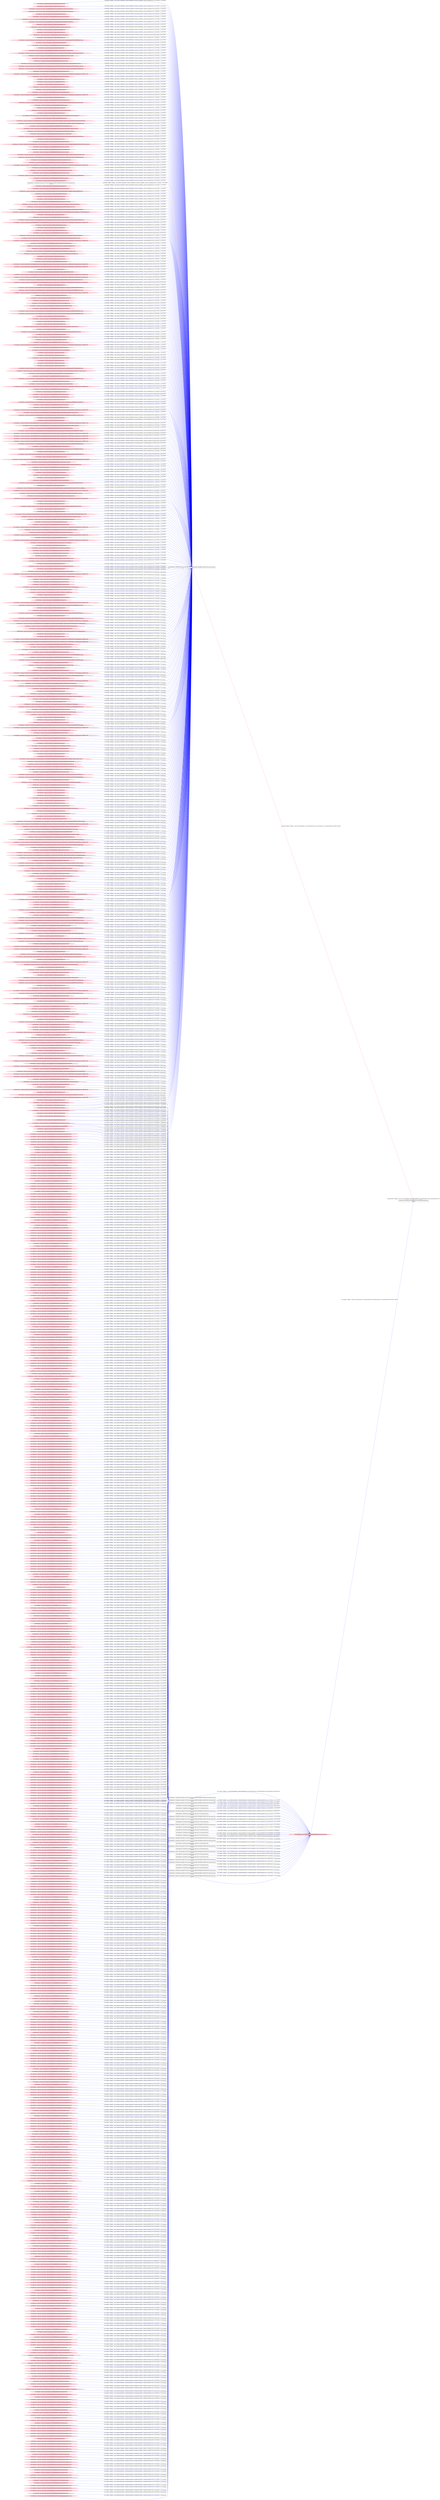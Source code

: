 digraph  {
rankdir=LR
"0"[color=black,label="id:0 HopCount: 0 pid:1448 proc_starttime:0 cmd: owner uid:null owner group id:null,\n null null", shape=box,style=solid];
"0" -> "0" [id=990,__obj="PROC_END"color=blue,label="id:990 PROC_END **NORMAL**  seqs:[1558111896255000000, 1558111896255000000] T:[1558111896255000000, 1558111896255000000] relT:[0, 0]",style=solid];
"19"[color=pink,label="id:19 HopCount: -3 owner uid: owner group id: /Device/HarddiskVolume2/Users/admin/Downloads/promoBox(521).swf ", shape=oval,style=filled];
"899"[color=black,label="id:899 HopCount: -2 pid:8336 proc_starttime:0 cmd: owner uid:S-1-5-21-231540947-922634896-4161786520-1004 owner group id:null,\n null null", shape=box,style=solid];
"19" -> "899" [id=991,__obj="READ"color=blue,label="id:991 READ **NORMAL**  seqs:[1558090415357000000, 1558090415359000000] T:[1558090415357000000, 1558090415359000000] relT:[21480898000000, 21480896000000]",style=solid];
"2"[color=pink,label="id:2 HopCount: -3 owner uid: owner group id: /Device/HarddiskVolume2/Users/admin/fleabanes ", shape=oval,style=filled];
"2" -> "899" [id=992,__obj="READ"color=blue,label="id:992 READ **NORMAL**  seqs:[1558090424026000000, 1558090424063000000] T:[1558090424026000000, 1558090424063000000] relT:[21472229000000, 21472192000000]",style=solid];
"5"[color=pink,label="id:5 HopCount: -3 owner uid: owner group id: /Device/HarddiskVolume2/Users/admin/Downloads/promoBox(438).swf ", shape=oval,style=filled];
"5" -> "899" [id=993,__obj="READ"color=blue,label="id:993 READ **NORMAL**  seqs:[1558090419255000000, 1558090419257000000] T:[1558090419255000000, 1558090419257000000] relT:[21477000000000, 21476998000000]",style=solid];
"6"[color=pink,label="id:6 HopCount: -3 owner uid: owner group id: /Device/HarddiskVolume2/Users/admin/Downloads/promoBox(499).swf ", shape=oval,style=filled];
"6" -> "899" [id=994,__obj="READ"color=blue,label="id:994 READ **NORMAL**  seqs:[1558090415890000000, 1558090415893000000] T:[1558090415890000000, 1558090415893000000] relT:[21480365000000, 21480362000000]",style=solid];
"7"[color=pink,label="id:7 HopCount: -3 owner uid: owner group id: /Device/HarddiskVolume2/Users/admin/Downloads/promoBox(35).swf ", shape=oval,style=filled];
"7" -> "899" [id=995,__obj="READ"color=blue,label="id:995 READ **NORMAL**  seqs:[1558090416714000000, 1558090416761000000] T:[1558090416714000000, 1558090416761000000] relT:[21479541000000, 21479494000000]",style=solid];
"8"[color=pink,label="id:8 HopCount: -3 owner uid: owner group id: /Device/HarddiskVolume2/Users/admin/Downloads/promoBox(458).swf ", shape=oval,style=filled];
"8" -> "899" [id=996,__obj="READ"color=blue,label="id:996 READ **NORMAL**  seqs:[1558090416592000000, 1558090416595000000] T:[1558090416592000000, 1558090416595000000] relT:[21479663000000, 21479660000000]",style=solid];
"9"[color=pink,label="id:9 HopCount: -3 owner uid: owner group id: /Device/HarddiskVolume2/Users/admin/Downloads/promoBox(248).swf ", shape=oval,style=filled];
"9" -> "899" [id=997,__obj="READ"color=blue,label="id:997 READ **NORMAL**  seqs:[1558090418179000000, 1558090418183000000] T:[1558090418179000000, 1558090418183000000] relT:[21478076000000, 21478072000000]",style=solid];
"10"[color=pink,label="id:10 HopCount: -3 owner uid: owner group id: /Device/HarddiskVolume2/Users/admin/Downloads/promoBox(215).swf ", shape=oval,style=filled];
"10" -> "899" [id=998,__obj="READ"color=blue,label="id:998 READ **NORMAL**  seqs:[1558090419613000000, 1558090419616000000] T:[1558090419613000000, 1558090419616000000] relT:[21476642000000, 21476639000000]",style=solid];
"11"[color=pink,label="id:11 HopCount: -3 owner uid: owner group id: /Device/HarddiskVolume2/Users/admin/Downloads/promoBox(233).swf ", shape=oval,style=filled];
"11" -> "899" [id=999,__obj="READ"color=blue,label="id:999 READ **NORMAL**  seqs:[1558090417569000000, 1558090417573000000] T:[1558090417569000000, 1558090417573000000] relT:[21478686000000, 21478682000000]",style=solid];
"12"[color=pink,label="id:12 HopCount: -3 owner uid: owner group id: /Device/HarddiskVolume2/Users/admin/Downloads/promoBox(240).swf ", shape=oval,style=filled];
"12" -> "899" [id=1000,__obj="READ"color=blue,label="id:1000 READ **NORMAL**  seqs:[1558090418161000000, 1558090418164000000] T:[1558090418161000000, 1558090418164000000] relT:[21478094000000, 21478091000000]",style=solid];
"13"[color=pink,label="id:13 HopCount: -3 owner uid: owner group id: /Device/HarddiskVolume2/Users/admin/Downloads/promoBox(444).swf ", shape=oval,style=filled];
"13" -> "899" [id=1001,__obj="READ"color=blue,label="id:1001 READ **NORMAL**  seqs:[1558090415520000000, 1558090415523000000] T:[1558090415520000000, 1558090415523000000] relT:[21480735000000, 21480732000000]",style=solid];
"14"[color=pink,label="id:14 HopCount: -3 owner uid: owner group id: /Device/HarddiskVolume2/Users/admin/aviarists ", shape=oval,style=filled];
"14" -> "899" [id=1002,__obj="READ"color=blue,label="id:1002 READ **NORMAL**  seqs:[1558090414379000000, 1558090414392000000] T:[1558090414379000000, 1558090414392000000] relT:[21481876000000, 21481863000000]",style=solid];
"15"[color=pink,label="id:15 HopCount: -3 owner uid: owner group id: /Device/HarddiskVolume2/Users/admin/Downloads/promoBox(479).swf ", shape=oval,style=filled];
"15" -> "899" [id=1003,__obj="READ"color=blue,label="id:1003 READ **NORMAL**  seqs:[1558090421343000000, 1558090421348000000] T:[1558090421343000000, 1558090421348000000] relT:[21474912000000, 21474907000000]",style=solid];
"16"[color=pink,label="id:16 HopCount: -3 owner uid: owner group id: /Device/HarddiskVolume2/Users/admin/Downloads/promoBox(339).swf ", shape=oval,style=filled];
"16" -> "899" [id=1004,__obj="READ"color=blue,label="id:1004 READ **NORMAL**  seqs:[1558090416652000000, 1558090416654000000] T:[1558090416652000000, 1558090416654000000] relT:[21479603000000, 21479601000000]",style=solid];
"17"[color=pink,label="id:17 HopCount: -3 owner uid: owner group id: /Device/HarddiskVolume2/Users/admin/Downloads/promoBox(370).swf ", shape=oval,style=filled];
"17" -> "899" [id=1005,__obj="READ"color=blue,label="id:1005 READ **NORMAL**  seqs:[1558090421167000000, 1558090421169000000] T:[1558090421167000000, 1558090421169000000] relT:[21475088000000, 21475086000000]",style=solid];
"989"[color=pink,label="id:989 HopCount: -3 owner uid: owner group id: /Device/HarddiskVolume2/Users/admin/Desktop/suppable ", shape=oval,style=filled];
"989" -> "899" [id=1006,__obj="READ"color=blue,label="id:1006 READ **NORMAL**  seqs:[1558090414728000000, 1558090414730000000] T:[1558090414728000000, 1558090414730000000] relT:[21481527000000, 21481525000000]",style=solid];
"18"[color=pink,label="id:18 HopCount: -3 owner uid: owner group id: /Device/HarddiskVolume2/Users/admin/Downloads/promoBox(42).swf ", shape=oval,style=filled];
"18" -> "899" [id=1007,__obj="READ"color=blue,label="id:1007 READ **NORMAL**  seqs:[1558090420006000000, 1558090420008000000] T:[1558090420006000000, 1558090420008000000] relT:[21476249000000, 21476247000000]",style=solid];
"3"[color=pink,label="id:3 HopCount: -3 owner uid: owner group id: /Device/HarddiskVolume2/Users/admin/Downloads/promoBox(353).swf ", shape=oval,style=filled];
"3" -> "899" [id=1008,__obj="READ"color=blue,label="id:1008 READ **NORMAL**  seqs:[1558090417258000000, 1558090417261000000] T:[1558090417258000000, 1558090417261000000] relT:[21478997000000, 21478994000000]",style=solid];
"4"[color=pink,label="id:4 HopCount: -3 owner uid: owner group id: /Device/HarddiskVolume2/Users/admin/out20 ", shape=oval,style=filled];
"4" -> "899" [id=1009,__obj="READ"color=blue,label="id:1009 READ **NORMAL**  seqs:[1558090424912000000, 1558090424915000000] T:[1558090424912000000, 1558090424915000000] relT:[21471343000000, 21471340000000]",style=solid];
"22"[color=pink,label="id:22 HopCount: -3 owner uid: owner group id: /Device/HarddiskVolume2/Users/admin/Downloads/promoBox(145).swf ", shape=oval,style=filled];
"22" -> "899" [id=1010,__obj="READ"color=blue,label="id:1010 READ **NORMAL**  seqs:[1558090422153000000, 1558090422163000000] T:[1558090422153000000, 1558090422163000000] relT:[21474102000000, 21474092000000]",style=solid];
"44"[color=pink,label="id:44 HopCount: -3 owner uid: owner group id: /Device/HarddiskVolume2/Users/admin/Downloads/promoBox(76).swf ", shape=oval,style=filled];
"44" -> "899" [id=1011,__obj="READ"color=blue,label="id:1011 READ **NORMAL**  seqs:[1558090419367000000, 1558090419370000000] T:[1558090419367000000, 1558090419370000000] relT:[21476888000000, 21476885000000]",style=solid];
"23"[color=pink,label="id:23 HopCount: -3 owner uid: owner group id: /Device/HarddiskVolume2/Users/admin/Downloads/promoBox(409).swf ", shape=oval,style=filled];
"23" -> "899" [id=1012,__obj="READ"color=blue,label="id:1012 READ **NORMAL**  seqs:[1558090417300000000, 1558090417305000000] T:[1558090417300000000, 1558090417305000000] relT:[21478955000000, 21478950000000]",style=solid];
"24"[color=pink,label="id:24 HopCount: -3 owner uid: owner group id: /Device/HarddiskVolume2/Users/admin/Downloads/promoBox(65).swf ", shape=oval,style=filled];
"24" -> "899" [id=1013,__obj="READ"color=blue,label="id:1013 READ **NORMAL**  seqs:[1558090421573000000, 1558090421575000000] T:[1558090421573000000, 1558090421575000000] relT:[21474682000000, 21474680000000]",style=solid];
"25"[color=pink,label="id:25 HopCount: -3 owner uid: owner group id: /Device/HarddiskVolume2/Users/admin/Downloads/promoBox(184).swf ", shape=oval,style=filled];
"25" -> "899" [id=1014,__obj="READ"color=blue,label="id:1014 READ **NORMAL**  seqs:[1558090418784000000, 1558090418851000000] T:[1558090418784000000, 1558090418851000000] relT:[21477471000000, 21477404000000]",style=solid];
"27"[color=pink,label="id:27 HopCount: -3 owner uid: owner group id: /Device/HarddiskVolume2/Users/admin/Downloads/promoBox(89).swf ", shape=oval,style=filled];
"27" -> "899" [id=1015,__obj="READ"color=blue,label="id:1015 READ **NORMAL**  seqs:[1558090419587000000, 1558090419589000000] T:[1558090419587000000, 1558090419589000000] relT:[21476668000000, 21476666000000]",style=solid];
"28"[color=pink,label="id:28 HopCount: -3 owner uid: owner group id: /Device/HarddiskVolume2/Users/admin/Downloads/promoBox(21).swf ", shape=oval,style=filled];
"28" -> "899" [id=1016,__obj="READ"color=blue,label="id:1016 READ **NORMAL**  seqs:[1558090419333000000, 1558090419336000000] T:[1558090419333000000, 1558090419336000000] relT:[21476922000000, 21476919000000]",style=solid];
"29"[color=pink,label="id:29 HopCount: -3 owner uid: owner group id: /Device/HarddiskVolume2/Users/admin/dogma ", shape=oval,style=filled];
"29" -> "899" [id=1017,__obj="READ"color=blue,label="id:1017 READ **NORMAL**  seqs:[1558090415131000000, 1558090415148000000] T:[1558090415131000000, 1558090415148000000] relT:[21481124000000, 21481107000000]",style=solid];
"26"[color=black,label="id:26 HopCount: -1 pid:5432 proc_starttime:0 cmd: owner uid:S-1-5-21-231540947-922634896-4161786520-1004 owner group id:null,\n null null", shape=box,style=solid];
"26" -> "0" [id=1018,__obj="PROC_CREATE"color=red,label="id:1018 PROC_CREATE **NORMAL**  seqs:[1558111896253000000, 1558111896253000000] T:[1558111896253000000, 1558111896253000000] relT:[2000000, 2000000]",style=solid];
"31"[color=pink,label="id:31 HopCount: -3 owner uid: owner group id: /Windows/System32/secur32.dll ", shape=oval,style=filled];
"31" -> "899" [id=1019,__obj="READ"color=blue,label="id:1019 READ **NORMAL**  seqs:[1558090414198000000, 1558090414198000000] T:[1558090414198000000, 1558090414198000000] relT:[21482057000000, 21482057000000]",style=solid];
"32"[color=pink,label="id:32 HopCount: -3 owner uid: owner group id: /Device/HarddiskVolume2/Users/admin/Downloads/promoBox(158).swf ", shape=oval,style=filled];
"32" -> "899" [id=1020,__obj="READ"color=blue,label="id:1020 READ **NORMAL**  seqs:[1558090423043000000, 1558090423101000000] T:[1558090423043000000, 1558090423101000000] relT:[21473212000000, 21473154000000]",style=solid];
"33"[color=pink,label="id:33 HopCount: -3 owner uid: owner group id: /Device/HarddiskVolume2/Users/admin/depardieu ", shape=oval,style=filled];
"33" -> "899" [id=1021,__obj="READ"color=blue,label="id:1021 READ **NORMAL**  seqs:[1558090414576000000, 1558090414577000000] T:[1558090414576000000, 1558090414577000000] relT:[21481679000000, 21481678000000]",style=solid];
"30"[color=pink,label="id:30 HopCount: -1 owner uid: owner group id: /Device/HarddiskVolume2/Users/admin/passwd ", shape=oval,style=filled];
"30" -> "0" [id=1022,__obj="READ"color=blue,label="id:1022 READ **NORMAL**  seqs:[1558111896253000000, 1558111896254000000] T:[1558111896253000000, 1558111896254000000] relT:[2000000, 1000000]",style=solid];
"35"[color=pink,label="id:35 HopCount: -3 owner uid: owner group id: /Device/HarddiskVolume2/Users/admin/Downloads/promoBox(263).swf ", shape=oval,style=filled];
"35" -> "899" [id=1023,__obj="READ"color=blue,label="id:1023 READ **NORMAL**  seqs:[1558090417336000000, 1558090417338000000] T:[1558090417336000000, 1558090417338000000] relT:[21478919000000, 21478917000000]",style=solid];
"36"[color=pink,label="id:36 HopCount: -3 owner uid: owner group id: /Device/HarddiskVolume2/Users/admin/Downloads/promoBox(532).swf ", shape=oval,style=filled];
"36" -> "899" [id=1024,__obj="READ"color=blue,label="id:1024 READ **NORMAL**  seqs:[1558090419475000000, 1558090419477000000] T:[1558090419475000000, 1558090419477000000] relT:[21476780000000, 21476778000000]",style=solid];
"37"[color=pink,label="id:37 HopCount: -3 owner uid: owner group id: /Device/HarddiskVolume2/Users/admin/Downloads/promoBox(373).swf ", shape=oval,style=filled];
"37" -> "899" [id=1025,__obj="READ"color=blue,label="id:1025 READ **NORMAL**  seqs:[1558090419686000000, 1558090419759000000] T:[1558090419686000000, 1558090419759000000] relT:[21476569000000, 21476496000000]",style=solid];
"34"[color=black,label="id:34 HopCount: -2 pid:6024 proc_starttime:0 cmd: owner uid:S-1-5-21-231540947-922634896-4161786520-1004 owner group id:null,\n null null", shape=box,style=solid];
"34" -> "30" [id=1026,__obj="WRITE"color=blue,label="id:1026 WRITE **NORMAL**  seqs:[1558106513283000000, 1558106513283000000] T:[1558106513283000000, 1558106513283000000] relT:[5382972000000, 5382972000000]",style=solid];
"1"[color=pink,label="id:1 HopCount: -3 owner uid: owner group id: /Device/HarddiskVolume2/Users/admin/out669 ", shape=oval,style=filled];
"1" -> "899" [id=1027,__obj="READ"color=blue,label="id:1027 READ **NORMAL**  seqs:[1558090424948000000, 1558090424950000000] T:[1558090424948000000, 1558090424950000000] relT:[21471307000000, 21471305000000]",style=solid];
"38"[color=black,label="id:38 HopCount: -2 pid:7328 proc_starttime:0 cmd: owner uid:S-1-5-18 owner group id:null,\n null null", shape=box,style=solid];
"38" -> "30" [id=1028,__obj="WRITE"color=blue,label="id:1028 WRITE **NORMAL**  seqs:[1558018805344000000, 1558018805344000000] T:[1558018805344000000, 1558018805344000000] relT:[93090911000000, 93090911000000]",style=solid];
"39"[color=pink,label="id:39 HopCount: -2 owner uid: owner group id: /Device/HarddiskVolume2/Users/admin/AppData/Roaming/Microsoft/Windows/Recent/CustomDestinations/7e10931f60e0ad93.customDestinations-ms~RFf92b9af.TMP ", shape=oval,style=filled];
"39" -> "26" [id=1029,__obj="READ"color=blue,label="id:1029 READ **NORMAL**  seqs:[1558106747399000000, 1558106747401000000] T:[1558106747399000000, 1558106747401000000] relT:[5148856000000, 5148854000000]",style=solid];
"40"[color=pink,label="id:40 HopCount: -2 owner uid: owner group id: /Windows/System32/shell32.dll ", shape=oval,style=filled];
"40" -> "26" [id=1030,__obj="READ"color=blue,label="id:1030 READ **NORMAL**  seqs:[1558104173580000000, 1558104173580000000] T:[1558104173580000000, 1558104173580000000] relT:[7722675000000, 7722675000000]",style=solid];
"41"[color=pink,label="id:41 HopCount: -2 owner uid: owner group id: /Device/HarddiskVolume2/PROGRAM FILES/MOZILLA/FIREFOX/BROWSER/OMNI.JA ", shape=oval,style=filled];
"41" -> "26" [id=1031,__obj="READ"color=blue,label="id:1031 READ **NORMAL**  seqs:[1558104173653000000, 1558111534412000000] T:[1558104173653000000, 1558111534412000000] relT:[7722602000000, 361843000000]",style=solid];
"43"[color=pink,label="id:43 HopCount: -3 owner uid: owner group id: /Device/HarddiskVolume2/Users/admin/Documents/gnatlike ", shape=oval,style=filled];
"43" -> "899" [id=1032,__obj="READ"color=blue,label="id:1032 READ **NORMAL**  seqs:[1558090415072000000, 1558090415073000000] T:[1558090415072000000, 1558090415073000000] relT:[21481183000000, 21481182000000]",style=solid];
"42"[color=pink,label="id:42 HopCount: -2 owner uid: owner group id: /Device/HarddiskVolume2/Users/admin/AppData/Roaming/Microsoft/Windows/Recent/CustomDestinations/7e10931f60e0ad93.customDestinations-ms~RFf90e4ef.TMP ", shape=oval,style=filled];
"42" -> "26" [id=1033,__obj="READ"color=blue,label="id:1033 READ **NORMAL**  seqs:[1558106627412000000, 1558106627414000000] T:[1558106627412000000, 1558106627414000000] relT:[5268843000000, 5268841000000]",style=solid];
"45"[color=pink,label="id:45 HopCount: -2 owner uid: owner group id: /Device/HarddiskVolume2/Users/admin/AppData/Roaming/Microsoft/Windows/Recent/CustomDestinations/7e10931f60e0ad93.customDestinations-ms~RFfd4de5c.TMP ", shape=oval,style=filled];
"45" -> "26" [id=1034,__obj="READ"color=blue,label="id:1034 READ **NORMAL**  seqs:[1558111082175000000, 1558111082186000000] T:[1558111082175000000, 1558111082186000000] relT:[814080000000, 814069000000]",style=solid];
"779"[color=pink,label="id:779 HopCount: -3 owner uid: owner group id: /Device/HarddiskVolume2/Users/admin/Downloads/promoBox(51).swf ", shape=oval,style=filled];
"779" -> "899" [id=1035,__obj="READ"color=blue,label="id:1035 READ **NORMAL**  seqs:[1558090417122000000, 1558090417124000000] T:[1558090417122000000, 1558090417124000000] relT:[21479133000000, 21479131000000]",style=solid];
"48"[color=pink,label="id:48 HopCount: -3 owner uid: owner group id: /Device/HarddiskVolume2/Users/admin/__MACOSX/ubuntu_pkgs/._zip_3.0.orig.tar.gz ", shape=oval,style=filled];
"48" -> "899" [id=1036,__obj="READ"color=blue,label="id:1036 READ **NORMAL**  seqs:[1558090424542000000, 1558090424544000000] T:[1558090424542000000, 1558090424544000000] relT:[21471713000000, 21471711000000]",style=solid];
"804"[color=pink,label="id:804 HopCount: -2 owner uid: owner group id: /Windows/System32/ucrtbase.dll ", shape=oval,style=filled];
"804" -> "899" [id=1037,__obj="READ"color=blue,label="id:1037 READ **NORMAL**  seqs:[1558090414197000000, 1558090414197000000] T:[1558090414197000000, 1558090414197000000] relT:[21482058000000, 21482058000000]",style=solid];
"49"[color=pink,label="id:49 HopCount: -3 owner uid: owner group id: /Device/HarddiskVolume2/Users/admin/botulinuses ", shape=oval,style=filled];
"49" -> "899" [id=1038,__obj="READ"color=blue,label="id:1038 READ **NORMAL**  seqs:[1558090414466000000, 1558090414469000000] T:[1558090414466000000, 1558090414469000000] relT:[21481789000000, 21481786000000]",style=solid];
"52"[color=pink,label="id:52 HopCount: -3 owner uid: owner group id: /Device/HarddiskVolume2/Users/admin/Downloads/promoBox(456).swf ", shape=oval,style=filled];
"52" -> "899" [id=1039,__obj="READ"color=blue,label="id:1039 READ **NORMAL**  seqs:[1558090418189000000, 1558090418192000000] T:[1558090418189000000, 1558090418192000000] relT:[21478066000000, 21478063000000]",style=solid];
"50"[color=pink,label="id:50 HopCount: -3 owner uid: owner group id: /Device/HarddiskVolume2/Users/admin/__MACOSX/ubuntu_pkgs/._gperf_3.1.orig.tar.gz ", shape=oval,style=filled];
"50" -> "899" [id=1040,__obj="READ"color=blue,label="id:1040 READ **NORMAL**  seqs:[1558090424631000000, 1558090424647000000] T:[1558090424631000000, 1558090424647000000] relT:[21471624000000, 21471608000000]",style=solid];
"53"[color=pink,label="id:53 HopCount: -3 owner uid: owner group id: /Device/HarddiskVolume2/Users/admin/Downloads/promoBox(395).swf ", shape=oval,style=filled];
"53" -> "899" [id=1041,__obj="READ"color=blue,label="id:1041 READ **NORMAL**  seqs:[1558090416835000000, 1558090416838000000] T:[1558090416835000000, 1558090416838000000] relT:[21479420000000, 21479417000000]",style=solid];
"54"[color=pink,label="id:54 HopCount: -3 owner uid: owner group id: /Device/HarddiskVolume2/Users/admin/Downloads/promoBox(298).swf ", shape=oval,style=filled];
"54" -> "899" [id=1042,__obj="READ"color=blue,label="id:1042 READ **NORMAL**  seqs:[1558090416549000000, 1558090416551000000] T:[1558090416549000000, 1558090416551000000] relT:[21479706000000, 21479704000000]",style=solid];
"55"[color=pink,label="id:55 HopCount: -3 owner uid: owner group id: /Device/HarddiskVolume2/Users/admin/Downloads/promoBox(168).swf ", shape=oval,style=filled];
"55" -> "899" [id=1043,__obj="READ"color=blue,label="id:1043 READ **NORMAL**  seqs:[1558090421005000000, 1558090421009000000] T:[1558090421005000000, 1558090421009000000] relT:[21475250000000, 21475246000000]",style=solid];
"56"[color=pink,label="id:56 HopCount: -3 owner uid: owner group id: /Device/HarddiskVolume2/Users/admin/Downloads/promoBox(292).swf ", shape=oval,style=filled];
"56" -> "899" [id=1044,__obj="READ"color=blue,label="id:1044 READ **NORMAL**  seqs:[1558090417517000000, 1558090417550000000] T:[1558090417517000000, 1558090417550000000] relT:[21478738000000, 21478705000000]",style=solid];
"57"[color=pink,label="id:57 HopCount: -3 owner uid: owner group id: /Device/HarddiskVolume2/Users/admin/Documents/samiresite ", shape=oval,style=filled];
"57" -> "899" [id=1045,__obj="READ"color=blue,label="id:1045 READ **NORMAL**  seqs:[1558090415126000000, 1558090415128000000] T:[1558090415126000000, 1558090415128000000] relT:[21481129000000, 21481127000000]",style=solid];
"58"[color=pink,label="id:58 HopCount: -3 owner uid: owner group id: /Device/HarddiskVolume2/Users/admin/Downloads/promoBox(466).swf ", shape=oval,style=filled];
"58" -> "899" [id=1046,__obj="READ"color=blue,label="id:1046 READ **NORMAL**  seqs:[1558090417319000000, 1558090417322000000] T:[1558090417319000000, 1558090417322000000] relT:[21478936000000, 21478933000000]",style=solid];
"59"[color=pink,label="id:59 HopCount: -3 owner uid: owner group id: /Device/HarddiskVolume2/Users/admin/Documents/pinite ", shape=oval,style=filled];
"59" -> "899" [id=1047,__obj="READ"color=blue,label="id:1047 READ **NORMAL**  seqs:[1558090415025000000, 1558090415026000000] T:[1558090415025000000, 1558090415026000000] relT:[21481230000000, 21481229000000]",style=solid];
"60"[color=pink,label="id:60 HopCount: -3 owner uid: owner group id: /Device/HarddiskVolume2/Users/admin/Downloads/promoBox(354).swf ", shape=oval,style=filled];
"60" -> "899" [id=1048,__obj="READ"color=blue,label="id:1048 READ **NORMAL**  seqs:[1558090420996000000, 1558090420999000000] T:[1558090420996000000, 1558090420999000000] relT:[21475259000000, 21475256000000]",style=solid];
"61"[color=pink,label="id:61 HopCount: -3 owner uid: owner group id: /Device/HarddiskVolume2/Users/admin/Desktop/sponspeck ", shape=oval,style=filled];
"61" -> "899" [id=1049,__obj="READ"color=blue,label="id:1049 READ **NORMAL**  seqs:[1558090414774000000, 1558090414775000000] T:[1558090414774000000, 1558090414775000000] relT:[21481481000000, 21481480000000]",style=solid];
"20"[color=pink,label="id:20 HopCount: -3 owner uid: owner group id: /Device/HarddiskVolume2/Users/admin/__MACOSX/ubuntu_pkgs/._build-essential_12.5ubuntu2.tar.xz ", shape=oval,style=filled];
"20" -> "899" [id=1050,__obj="READ"color=blue,label="id:1050 READ **NORMAL**  seqs:[1558090424591000000, 1558090424599000000] T:[1558090424591000000, 1558090424599000000] relT:[21471664000000, 21471656000000]",style=solid];
"21"[color=pink,label="id:21 HopCount: -3 owner uid: owner group id: /Device/HarddiskVolume2/Users/admin/barong ", shape=oval,style=filled];
"21" -> "899" [id=1051,__obj="READ"color=blue,label="id:1051 READ **NORMAL**  seqs:[1558090414424000000, 1558090414425000000] T:[1558090414424000000, 1558090414425000000] relT:[21481831000000, 21481830000000]",style=solid];
"62"[color=pink,label="id:62 HopCount: -2 owner uid: owner group id: /Device/HarddiskVolume2/USERS/ADMIN/APPDATA/ROAMING/MOZILLA/FIREFOX/PROFILES/LXKEHH21.DEFAULT/EXTENSIONS.JSON ", shape=oval,style=filled];
"62" -> "26" [id=1052,__obj="READ"color=blue,label="id:1052 READ **NORMAL**  seqs:[1558104173915000000, 1558104173915000000] T:[1558104173915000000, 1558104173915000000] relT:[7722340000000, 7722340000000]",style=solid];
"63"[color=pink,label="id:63 HopCount: -2 owner uid: owner group id: /Device/HarddiskVolume2/Users/admin/AppData/Roaming/Microsoft/Windows/Recent/CustomDestinations/7e10931f60e0ad93.customDestinations-ms~RFf7be4b6.TMP ", shape=oval,style=filled];
"63" -> "26" [id=1053,__obj="READ"color=blue,label="id:1053 READ **NORMAL**  seqs:[1558105251090000000, 1558105251093000000] T:[1558105251090000000, 1558105251093000000] relT:[6645165000000, 6645162000000]",style=solid];
"64"[color=pink,label="id:64 HopCount: -2 owner uid: owner group id: /Windows/System32/dbgcore.dll ", shape=oval,style=filled];
"64" -> "26" [id=1054,__obj="READ"color=blue,label="id:1054 READ **NORMAL**  seqs:[1558104173596000000, 1558104173596000000] T:[1558104173596000000, 1558104173596000000] relT:[7722659000000, 7722659000000]",style=solid];
"65"[color=pink,label="id:65 HopCount: -2 owner uid: owner group id: /Device/HarddiskVolume2/Users/admin/AppData/Roaming/Microsoft/Windows/Recent/CustomDestinations/QO9EUK9EJT6MEQP0N6HN.temp ", shape=oval,style=filled];
"65" -> "26" [id=1055,__obj="READ"color=blue,label="id:1055 READ **NORMAL**  seqs:[1558108636551000000, 1558108636575000000] T:[1558108636551000000, 1558108636575000000] relT:[3259704000000, 3259680000000]",style=solid];
"51"[color=pink,label="id:51 HopCount: -3 owner uid: owner group id: /Device/HarddiskVolume2/Users/admin/Downloads/promoBox(372).swf ", shape=oval,style=filled];
"51" -> "899" [id=1056,__obj="READ"color=blue,label="id:1056 READ **NORMAL**  seqs:[1558090420286000000, 1558090420288000000] T:[1558090420286000000, 1558090420288000000] relT:[21475969000000, 21475967000000]",style=solid];
"66"[color=pink,label="id:66 HopCount: -2 owner uid: owner group id: /Device/HarddiskVolume2/Users/admin/AppData/Roaming/Microsoft/Windows/Recent/CustomDestinations/VZSS3WAABJZ4VOKD1CZS.temp ", shape=oval,style=filled];
"66" -> "26" [id=1057,__obj="READ"color=blue,label="id:1057 READ **NORMAL**  seqs:[1558109881849000000, 1558109881916000000] T:[1558109881849000000, 1558109881916000000] relT:[2014406000000, 2014339000000]",style=solid];
"71"[color=pink,label="id:71 HopCount: -3 owner uid: owner group id: /Device/HarddiskVolume2/Users/admin/exacuate ", shape=oval,style=filled];
"71" -> "899" [id=1058,__obj="READ"color=blue,label="id:1058 READ **NORMAL**  seqs:[1558090423927000000, 1558090423933000000] T:[1558090423927000000, 1558090423933000000] relT:[21472328000000, 21472322000000]",style=solid];
"94"[color=pink,label="id:94 HopCount: -3 owner uid: owner group id: /Device/HarddiskVolume2/Users/admin/Downloads/promoBox(209).swf ", shape=oval,style=filled];
"94" -> "899" [id=1059,__obj="READ"color=blue,label="id:1059 READ **NORMAL**  seqs:[1558090420312000000, 1558090420314000000] T:[1558090420312000000, 1558090420314000000] relT:[21475943000000, 21475941000000]",style=solid];
"72"[color=pink,label="id:72 HopCount: -3 owner uid: owner group id: /Device/HarddiskVolume2/Users/admin/Downloads/promoBox(4).swf ", shape=oval,style=filled];
"72" -> "899" [id=1060,__obj="READ"color=blue,label="id:1060 READ **NORMAL**  seqs:[1558090421199000000, 1558090421202000000] T:[1558090421199000000, 1558090421202000000] relT:[21475056000000, 21475053000000]",style=solid];
"73"[color=pink,label="id:73 HopCount: -3 owner uid: owner group id: /Device/HarddiskVolume2/Users/admin/Downloads/promoBox(120).swf ", shape=oval,style=filled];
"73" -> "899" [id=1061,__obj="READ"color=blue,label="id:1061 READ **NORMAL**  seqs:[1558090416557000000, 1558090416560000000] T:[1558090416557000000, 1558090416560000000] relT:[21479698000000, 21479695000000]",style=solid];
"74"[color=pink,label="id:74 HopCount: -3 owner uid: owner group id: /Device/HarddiskVolume2/Users/admin/Downloads/promoBox(130).swf ", shape=oval,style=filled];
"74" -> "899" [id=1062,__obj="READ"color=blue,label="id:1062 READ **NORMAL**  seqs:[1558090415282000000, 1558090415284000000] T:[1558090415282000000, 1558090415284000000] relT:[21480973000000, 21480971000000]",style=solid];
"78"[color=pink,label="id:78 HopCount: -3 owner uid: owner group id: /Device/HarddiskVolume2/Users/admin/farandmen ", shape=oval,style=filled];
"78" -> "899" [id=1063,__obj="READ"color=blue,label="id:1063 READ **NORMAL**  seqs:[1558090423936000000, 1558090423943000000] T:[1558090423936000000, 1558090423943000000] relT:[21472319000000, 21472312000000]",style=solid];
"75"[color=pink,label="id:75 HopCount: -3 owner uid: owner group id: /Device/HarddiskVolume2/Users/admin/Documents/elisions ", shape=oval,style=filled];
"75" -> "899" [id=1064,__obj="READ"color=blue,label="id:1064 READ **NORMAL**  seqs:[1558090414897000000, 1558090414899000000] T:[1558090414897000000, 1558090414899000000] relT:[21481358000000, 21481356000000]",style=solid];
"76"[color=pink,label="id:76 HopCount: -3 owner uid: owner group id: /Device/HarddiskVolume2/Users/admin/Downloads/promoBox(183).swf ", shape=oval,style=filled];
"76" -> "899" [id=1065,__obj="READ"color=blue,label="id:1065 READ **NORMAL**  seqs:[1558090417383000000, 1558090417386000000] T:[1558090417383000000, 1558090417386000000] relT:[21478872000000, 21478869000000]",style=solid];
"77"[color=pink,label="id:77 HopCount: -3 owner uid: owner group id: /Device/HarddiskVolume2/Users/admin/out559 ", shape=oval,style=filled];
"77" -> "899" [id=1066,__obj="READ"color=blue,label="id:1066 READ **NORMAL**  seqs:[1558090424943000000, 1558090424945000000] T:[1558090424943000000, 1558090424945000000] relT:[21471312000000, 21471310000000]",style=solid];
"79"[color=pink,label="id:79 HopCount: -3 owner uid: owner group id: /Device/HarddiskVolume2/Users/admin/Downloads/promoBox(517).swf ", shape=oval,style=filled];
"79" -> "899" [id=1067,__obj="READ"color=blue,label="id:1067 READ **NORMAL**  seqs:[1558090418316000000, 1558090418319000000] T:[1558090418316000000, 1558090418319000000] relT:[21477939000000, 21477936000000]",style=solid];
"258"[color=pink,label="id:258 HopCount: -2 owner uid: owner group id: /Windows/System32/sspicli.dll ", shape=oval,style=filled];
"258" -> "899" [id=1068,__obj="READ"color=blue,label="id:1068 READ **NORMAL**  seqs:[1558090414200000000, 1558090414200000000] T:[1558090414200000000, 1558090414200000000] relT:[21482055000000, 21482055000000]",style=solid];
"80"[color=pink,label="id:80 HopCount: -3 owner uid: owner group id: /Device/HarddiskVolume2/Users/admin/joinable ", shape=oval,style=filled];
"80" -> "899" [id=1069,__obj="READ"color=blue,label="id:1069 READ **NORMAL**  seqs:[1558090424464000000, 1558090424466000000] T:[1558090424464000000, 1558090424466000000] relT:[21471791000000, 21471789000000]",style=solid];
"81"[color=pink,label="id:81 HopCount: -3 owner uid: owner group id: /Device/HarddiskVolume2/Users/admin/Downloads/promoBox(194).swf ", shape=oval,style=filled];
"81" -> "899" [id=1070,__obj="READ"color=blue,label="id:1070 READ **NORMAL**  seqs:[1558090423399000000, 1558090423433000000] T:[1558090423399000000, 1558090423433000000] relT:[21472856000000, 21472822000000]",style=solid];
"82"[color=pink,label="id:82 HopCount: -3 owner uid: owner group id: /Device/HarddiskVolume2/Users/admin/Downloads/promoBox(382).swf ", shape=oval,style=filled];
"82" -> "899" [id=1071,__obj="READ"color=blue,label="id:1071 READ **NORMAL**  seqs:[1558090420922000000, 1558090420925000000] T:[1558090420922000000, 1558090420925000000] relT:[21475333000000, 21475330000000]",style=solid];
"83"[color=pink,label="id:83 HopCount: -3 owner uid: owner group id: /Device/HarddiskVolume2/Users/admin/Downloads/promoBox(435).swf ", shape=oval,style=filled];
"83" -> "899" [id=1072,__obj="READ"color=blue,label="id:1072 READ **NORMAL**  seqs:[1558090420614000000, 1558090420617000000] T:[1558090420614000000, 1558090420617000000] relT:[21475641000000, 21475638000000]",style=solid];
"84"[color=pink,label="id:84 HopCount: -3 owner uid: owner group id: /Device/HarddiskVolume2/Users/admin/Downloads/promoBox(312).swf ", shape=oval,style=filled];
"84" -> "899" [id=1073,__obj="READ"color=blue,label="id:1073 READ **NORMAL**  seqs:[1558090415899000000, 1558090415901000000] T:[1558090415899000000, 1558090415901000000] relT:[21480356000000, 21480354000000]",style=solid];
"85"[color=pink,label="id:85 HopCount: -3 owner uid: owner group id: /Device/HarddiskVolume2/Users/admin/Downloads/promoBox(488).swf ", shape=oval,style=filled];
"85" -> "899" [id=1074,__obj="READ"color=blue,label="id:1074 READ **NORMAL**  seqs:[1558090421673000000, 1558090421675000000] T:[1558090421673000000, 1558090421675000000] relT:[21474582000000, 21474580000000]",style=solid];
"86"[color=pink,label="id:86 HopCount: -3 owner uid: owner group id: /Windows/System32/logoncli.dll ", shape=oval,style=filled];
"86" -> "899" [id=1075,__obj="READ"color=blue,label="id:1075 READ **NORMAL**  seqs:[1558090414199000000, 1558090414199000000] T:[1558090414199000000, 1558090414199000000] relT:[21482056000000, 21482056000000]",style=solid];
"88"[color=pink,label="id:88 HopCount: -3 owner uid: owner group id: /Device/HarddiskVolume2/Users/admin/Downloads/promoBox(1).swf ", shape=oval,style=filled];
"88" -> "899" [id=1076,__obj="READ"color=blue,label="id:1076 READ **NORMAL**  seqs:[1558090421507000000, 1558090421510000000] T:[1558090421507000000, 1558090421510000000] relT:[21474748000000, 21474745000000]",style=solid];
"89"[color=pink,label="id:89 HopCount: -3 owner uid: owner group id: /Device/HarddiskVolume2/Users/admin/Downloads/promoBox(149).swf ", shape=oval,style=filled];
"89" -> "899" [id=1077,__obj="READ"color=blue,label="id:1077 READ **NORMAL**  seqs:[1558090421818000000, 1558090421848000000] T:[1558090421818000000, 1558090421848000000] relT:[21474437000000, 21474407000000]",style=solid];
"46"[color=pink,label="id:46 HopCount: -3 owner uid: owner group id: /Device/HarddiskVolume2/Users/admin/Downloads/promoBox(277).swf ", shape=oval,style=filled];
"46" -> "899" [id=1078,__obj="READ"color=blue,label="id:1078 READ **NORMAL**  seqs:[1558090419094000000, 1558090419096000000] T:[1558090419094000000, 1558090419096000000] relT:[21477161000000, 21477159000000]",style=solid];
"47"[color=pink,label="id:47 HopCount: -3 owner uid: owner group id: /Device/HarddiskVolume2/Users/admin/Downloads/promoBox(278).swf ", shape=oval,style=filled];
"47" -> "899" [id=1079,__obj="READ"color=blue,label="id:1079 READ **NORMAL**  seqs:[1558090417708000000, 1558090417719000000] T:[1558090417708000000, 1558090417719000000] relT:[21478547000000, 21478536000000]",style=solid];
"87"[color=pink,label="id:87 HopCount: -2 owner uid: owner group id: /Device/HarddiskVolume2/Users/admin/AppData/Roaming/Microsoft/Windows/Recent/CustomDestinations/7e10931f60e0ad93.customDestinations-ms~RFfa490e2.TMP ", shape=oval,style=filled];
"87" -> "26" [id=1080,__obj="READ"color=blue,label="id:1080 READ **NORMAL**  seqs:[1558107916616000000, 1558107916621000000] T:[1558107916616000000, 1558107916621000000] relT:[3979639000000, 3979634000000]",style=solid];
"90"[color=pink,label="id:90 HopCount: -2 owner uid: owner group id: /Windows/System32/CoreUIComponents.dll ", shape=oval,style=filled];
"90" -> "26" [id=1081,__obj="READ"color=blue,label="id:1081 READ **NORMAL**  seqs:[1558104174644000000, 1558104174644000000] T:[1558104174644000000, 1558104174644000000] relT:[7721611000000, 7721611000000]",style=solid];
"91"[color=pink,label="id:91 HopCount: -2 owner uid: owner group id: /Device/HarddiskVolume2/USERS/ADMIN/ONEDRIVE/DESKTOP.INI ", shape=oval,style=filled];
"91" -> "26" [id=1082,__obj="READ"color=blue,label="id:1082 READ **NORMAL**  seqs:[1558104173612000000, 1558104173613000000] T:[1558104173612000000, 1558104173612000000] relT:[7722643000000, 7722643000000]",style=solid];
"92"[color=pink,label="id:92 HopCount: -2 owner uid: owner group id: /Device/HarddiskVolume2/Windows/System32/winmm.dll ", shape=oval,style=filled];
"92" -> "26" [id=1083,__obj="READ"color=blue,label="id:1083 READ **NORMAL**  seqs:[1558104173558000000, 1558104173558000000] T:[1558104173558000000, 1558104173558000000] relT:[7722697000000, 7722697000000]",style=solid];
"93"[color=pink,label="id:93 HopCount: -2 owner uid: owner group id: /Device/HarddiskVolume2/Windows/System32/AppResolver.dll ", shape=oval,style=filled];
"93" -> "26" [id=1084,__obj="READ"color=blue,label="id:1084 READ **NORMAL**  seqs:[1558104294827000000, 1558104294829000000] T:[1558104294827000000, 1558104294829000000] relT:[7601428000000, 7601426000000]",style=solid];
"96"[color=pink,label="id:96 HopCount: -3 owner uid: owner group id: /Device/HarddiskVolume2/Users/admin/Downloads/promoBox(381).swf ", shape=oval,style=filled];
"96" -> "899" [id=1085,__obj="READ"color=blue,label="id:1085 READ **NORMAL**  seqs:[1558090415188000000, 1558090415194000000] T:[1558090415188000000, 1558090415194000000] relT:[21481067000000, 21481061000000]",style=solid];
"97"[color=pink,label="id:97 HopCount: -3 owner uid: owner group id: /Device/HarddiskVolume2/Users/admin/Documents/gynarchy ", shape=oval,style=filled];
"97" -> "899" [id=1086,__obj="READ"color=blue,label="id:1086 READ **NORMAL**  seqs:[1558090414917000000, 1558090414918000000] T:[1558090414917000000, 1558090414918000000] relT:[21481338000000, 21481337000000]",style=solid];
"98"[color=pink,label="id:98 HopCount: -3 owner uid: owner group id: /Device/HarddiskVolume2/Users/admin/Downloads/promoBox(301).swf ", shape=oval,style=filled];
"98" -> "899" [id=1087,__obj="READ"color=blue,label="id:1087 READ **NORMAL**  seqs:[1558090420622000000, 1558090420626000000] T:[1558090420622000000, 1558090420626000000] relT:[21475633000000, 21475629000000]",style=solid];
"99"[color=pink,label="id:99 HopCount: -3 owner uid: owner group id: /Device/HarddiskVolume2/Users/admin/Downloads/promoBox(232).swf ", shape=oval,style=filled];
"99" -> "899" [id=1088,__obj="READ"color=blue,label="id:1088 READ **NORMAL**  seqs:[1558090420386000000, 1558090420389000000] T:[1558090420386000000, 1558090420389000000] relT:[21475869000000, 21475866000000]",style=solid];
"100"[color=pink,label="id:100 HopCount: -3 owner uid: owner group id: /Device/HarddiskVolume2/Users/admin/Downloads/promoBox(242).swf ", shape=oval,style=filled];
"100" -> "899" [id=1089,__obj="READ"color=blue,label="id:1089 READ **NORMAL**  seqs:[1558090416346000000, 1558090416397000000] T:[1558090416346000000, 1558090416397000000] relT:[21479909000000, 21479858000000]",style=solid];
"101"[color=pink,label="id:101 HopCount: -3 owner uid: owner group id: /Device/HarddiskVolume2/Users/admin/Downloads/promoBox(426).swf ", shape=oval,style=filled];
"101" -> "899" [id=1090,__obj="READ"color=blue,label="id:1090 READ **NORMAL**  seqs:[1558090420897000000, 1558090420905000000] T:[1558090420897000000, 1558090420905000000] relT:[21475358000000, 21475350000000]",style=solid];
"105"[color=pink,label="id:105 HopCount: -3 owner uid: owner group id: /Device/HarddiskVolume2/Users/admin/Downloads/promoBox(536).swf ", shape=oval,style=filled];
"105" -> "899" [id=1091,__obj="READ"color=blue,label="id:1091 READ **NORMAL**  seqs:[1558090417579000000, 1558090417581000000] T:[1558090417579000000, 1558090417581000000] relT:[21478676000000, 21478674000000]",style=solid];
"103"[color=pink,label="id:103 HopCount: -3 owner uid: owner group id: /Device/HarddiskVolume2/Users/admin/composita ", shape=oval,style=filled];
"103" -> "899" [id=1092,__obj="READ"color=blue,label="id:1092 READ **NORMAL**  seqs:[1558090414532000000, 1558090414534000000] T:[1558090414532000000, 1558090414534000000] relT:[21481723000000, 21481721000000]",style=solid];
"104"[color=pink,label="id:104 HopCount: -3 owner uid: owner group id: /Device/HarddiskVolume2/Users/admin/merfold ", shape=oval,style=filled];
"104" -> "899" [id=1093,__obj="READ"color=blue,label="id:1093 READ **NORMAL**  seqs:[1558090424693000000, 1558090424695000000] T:[1558090424693000000, 1558090424695000000] relT:[21471562000000, 21471560000000]",style=solid];
"106"[color=pink,label="id:106 HopCount: -3 owner uid: owner group id: /Device/HarddiskVolume2/Users/admin/Downloads/promoBox(114).swf ", shape=oval,style=filled];
"106" -> "899" [id=1094,__obj="READ"color=blue,label="id:1094 READ **NORMAL**  seqs:[1558090420360000000, 1558090420362000000] T:[1558090420360000000, 1558090420362000000] relT:[21475895000000, 21475893000000]",style=solid];
"107"[color=pink,label="id:107 HopCount: -3 owner uid: owner group id: /Device/HarddiskVolume2/Users/admin/Downloads/promoBox(112).swf ", shape=oval,style=filled];
"107" -> "899" [id=1095,__obj="READ"color=blue,label="id:1095 READ **NORMAL**  seqs:[1558090415545000000, 1558090415551000000] T:[1558090415545000000, 1558090415551000000] relT:[21480710000000, 21480704000000]",style=solid];
"108"[color=pink,label="id:108 HopCount: -3 owner uid: owner group id: /Device/HarddiskVolume2/Users/admin/parochialization ", shape=oval,style=filled];
"108" -> "899" [id=1096,__obj="READ"color=blue,label="id:1096 READ **NORMAL**  seqs:[1558090425021000000, 1558090425023000000] T:[1558090425021000000, 1558090425023000000] relT:[21471234000000, 21471232000000]",style=solid];
"109"[color=pink,label="id:109 HopCount: -3 owner uid: owner group id: /Device/HarddiskVolume2/Users/admin/Documents ", shape=oval,style=filled];
"109" -> "899" [id=1097,__obj="READ"color=blue,label="id:1097 READ **NORMAL**  seqs:[1558090414891000000, 1558090414892000000] T:[1558090414891000000, 1558090414892000000] relT:[21481364000000, 21481363000000]",style=solid];
"110"[color=pink,label="id:110 HopCount: -3 owner uid: owner group id: /Device/HarddiskVolume2/Users/admin/Downloads/promoBox(139).swf ", shape=oval,style=filled];
"110" -> "899" [id=1098,__obj="READ"color=blue,label="id:1098 READ **NORMAL**  seqs:[1558090418526000000, 1558090418529000000] T:[1558090418526000000, 1558090418529000000] relT:[21477729000000, 21477726000000]",style=solid];
"111"[color=pink,label="id:111 HopCount: -3 owner uid: owner group id: /Device/HarddiskVolume2/Users/admin/Downloads/promoBox(500).swf ", shape=oval,style=filled];
"111" -> "899" [id=1099,__obj="READ"color=blue,label="id:1099 READ **NORMAL**  seqs:[1558090421109000000, 1558090421132000000] T:[1558090421109000000, 1558090421132000000] relT:[21475146000000, 21475123000000]",style=solid];
"112"[color=pink,label="id:112 HopCount: -3 owner uid: owner group id: /Device/HarddiskVolume2/Users/admin/Downloads/promoBox(121).swf ", shape=oval,style=filled];
"112" -> "899" [id=1100,__obj="READ"color=blue,label="id:1100 READ **NORMAL**  seqs:[1558090418237000000, 1558090418240000000] T:[1558090418237000000, 1558090418240000000] relT:[21478018000000, 21478015000000]",style=solid];
"114"[color=pink,label="id:114 HopCount: -3 owner uid: owner group id: /Device/HarddiskVolume2/Users/admin/docs/My Music ", shape=oval,style=filled];
"114" -> "899" [id=1101,__obj="READ"color=blue,label="id:1101 READ **NORMAL**  seqs:[1558090414872000000, 1558090414872000000] T:[1558090414872000000, 1558090414872000000] relT:[21481383000000, 21481383000000]",style=solid];
"115"[color=pink,label="id:115 HopCount: -3 owner uid: owner group id: /Device/HarddiskVolume2/Users/admin/Downloads/promoBox(214).swf ", shape=oval,style=filled];
"115" -> "899" [id=1102,__obj="READ"color=blue,label="id:1102 READ **NORMAL**  seqs:[1558090416622000000, 1558090416625000000] T:[1558090416622000000, 1558090416625000000] relT:[21479633000000, 21479630000000]",style=solid];
"116"[color=pink,label="id:116 HopCount: -3 owner uid: owner group id: /Device/HarddiskVolume2/Users/admin/Downloads/promoBox(288).swf ", shape=oval,style=filled];
"116" -> "899" [id=1103,__obj="READ"color=blue,label="id:1103 READ **NORMAL**  seqs:[1558090417283000000, 1558090417286000000] T:[1558090417283000000, 1558090417286000000] relT:[21478972000000, 21478969000000]",style=solid];
"694"[color=pink,label="id:694 HopCount: -2 owner uid: owner group id: /Device/HarddiskVolume2/Windows/System32/user32.dll ", shape=oval,style=filled];
"694" -> "899" [id=1104,__obj="READ"color=blue,label="id:1104 READ **NORMAL**  seqs:[1558090414201000000, 1558090414201000000] T:[1558090414201000000, 1558090414201000000] relT:[21482054000000, 21482054000000]",style=solid];
"117"[color=pink,label="id:117 HopCount: -3 owner uid: owner group id: /Device/HarddiskVolume2/Users/admin/Downloads/promoBox(223).swf ", shape=oval,style=filled];
"117" -> "899" [id=1105,__obj="READ"color=blue,label="id:1105 READ **NORMAL**  seqs:[1558090419298000000, 1558090419310000000] T:[1558090419298000000, 1558090419310000000] relT:[21476957000000, 21476945000000]",style=solid];
"113"[color=pink,label="id:113 HopCount: -2 owner uid: owner group id: /Device/HarddiskVolume2/PROGRAM FILES/MOZILLA/FIREFOX/OMNI.JA ", shape=oval,style=filled];
"113" -> "26" [id=1106,__obj="READ"color=blue,label="id:1106 READ **NORMAL**  seqs:[1558104173652000000, 1558104173748000000] T:[1558104173652000000, 1558104173748000000] relT:[7722603000000, 7722507000000]",style=solid];
"67"[color=pink,label="id:67 HopCount: -3 owner uid: owner group id: /Device/HarddiskVolume2/Users/admin/Downloads/promoBox(179).swf ", shape=oval,style=filled];
"67" -> "899" [id=1107,__obj="READ"color=blue,label="id:1107 READ **NORMAL**  seqs:[1558090421564000000, 1558090421567000000] T:[1558090421564000000, 1558090421567000000] relT:[21474691000000, 21474688000000]",style=solid];
"68"[color=pink,label="id:68 HopCount: -3 owner uid: owner group id: /Device/HarddiskVolume2/Users/admin/Downloads/promoBox(57).swf ", shape=oval,style=filled];
"68" -> "899" [id=1108,__obj="READ"color=blue,label="id:1108 READ **NORMAL**  seqs:[1558090422100000000, 1558090422103000000] T:[1558090422100000000, 1558090422103000000] relT:[21474155000000, 21474152000000]",style=solid];
"69"[color=pink,label="id:69 HopCount: -3 owner uid: owner group id: /Device/HarddiskVolume2/Users/admin/Downloads/promoBox(501).swf ", shape=oval,style=filled];
"69" -> "899" [id=1109,__obj="READ"color=blue,label="id:1109 READ **NORMAL**  seqs:[1558090421055000000, 1558090421058000000] T:[1558090421055000000, 1558090421058000000] relT:[21475200000000, 21475197000000]",style=solid];
"70"[color=pink,label="id:70 HopCount: -3 owner uid: owner group id: /Device/HarddiskVolume2/Users/admin/convulsedly ", shape=oval,style=filled];
"70" -> "899" [id=1110,__obj="READ"color=blue,label="id:1110 READ **NORMAL**  seqs:[1558090414540000000, 1558090414542000000] T:[1558090414540000000, 1558090414542000000] relT:[21481715000000, 21481713000000]",style=solid];
"118"[color=pink,label="id:118 HopCount: -2 owner uid: owner group id: /Device/HarddiskVolume2/Windows/System32/combase.dll ", shape=oval,style=filled];
"118" -> "26" [id=1111,__obj="READ"color=blue,label="id:1111 READ **NORMAL**  seqs:[1558104173585000000, 1558104174013000000] T:[1558104173585000000, 1558104174013000000] relT:[7722670000000, 7722242000000]",style=solid];
"119"[color=pink,label="id:119 HopCount: -2 owner uid: owner group id: /Device/HarddiskVolume2/Users/admin/AppData/Roaming/Microsoft/Windows/Recent/CustomDestinations/BR0UJ6HP2CRPX5BLXF81.temp ", shape=oval,style=filled];
"119" -> "26" [id=1112,__obj="READ"color=blue,label="id:1112 READ **NORMAL**  seqs:[1558105251060000000, 1558105251091000000] T:[1558105251060000000, 1558105251091000000] relT:[6645195000000, 6645164000000]",style=solid];
"120"[color=pink,label="id:120 HopCount: -2 owner uid: owner group id: /Device/HarddiskVolume2/Users/admin/AppData/Roaming/Microsoft/Windows/Recent/CustomDestinations/X4L6ZVDZGRZ8R8FSKC2G.temp ", shape=oval,style=filled];
"120" -> "26" [id=1113,__obj="READ"color=blue,label="id:1113 READ **NORMAL**  seqs:[1558107676357000000, 1558107676421000000] T:[1558107676357000000, 1558107676421000000] relT:[4219898000000, 4219834000000]",style=solid];
"121"[color=pink,label="id:121 HopCount: -2 owner uid: owner group id: /Windows/System32/IPHLPAPI.DLL ", shape=oval,style=filled];
"121" -> "26" [id=1114,__obj="READ"color=blue,label="id:1114 READ **NORMAL**  seqs:[1558104173584000000, 1558104173584000000] T:[1558104173584000000, 1558104173584000000] relT:[7722671000000, 7722671000000]",style=solid];
"102"[color=pink,label="id:102 HopCount: -3 owner uid: owner group id: /Device/HarddiskVolume2/Users/admin/dealers ", shape=oval,style=filled];
"102" -> "899" [id=1115,__obj="READ"color=blue,label="id:1115 READ **NORMAL**  seqs:[1558090414564000000, 1558090414566000000] T:[1558090414564000000, 1558090414566000000] relT:[21481691000000, 21481689000000]",style=solid];
"125"[color=pink,label="id:125 HopCount: -3 owner uid: owner group id: /Device/HarddiskVolume2/Users/admin/out10 ", shape=oval,style=filled];
"125" -> "899" [id=1116,__obj="READ"color=blue,label="id:1116 READ **NORMAL**  seqs:[1558090424870000000, 1558090424904000000] T:[1558090424870000000, 1558090424904000000] relT:[21471385000000, 21471351000000]",style=solid];
"126"[color=pink,label="id:126 HopCount: -3 owner uid: owner group id: /Device/HarddiskVolume2/Users/admin/Downloads/promoBox(437).swf ", shape=oval,style=filled];
"126" -> "899" [id=1117,__obj="READ"color=blue,label="id:1117 READ **NORMAL**  seqs:[1558090417016000000, 1558090417018000000] T:[1558090417016000000, 1558090417018000000] relT:[21479239000000, 21479237000000]",style=solid];
"127"[color=pink,label="id:127 HopCount: -3 owner uid: owner group id: /Device/HarddiskVolume2/Users/admin/Downloads/promoBox(95).swf ", shape=oval,style=filled];
"127" -> "899" [id=1118,__obj="READ"color=blue,label="id:1118 READ **NORMAL**  seqs:[1558090420571000000, 1558090420573000000] T:[1558090420571000000, 1558090420573000000] relT:[21475684000000, 21475682000000]",style=solid];
"128"[color=pink,label="id:128 HopCount: -3 owner uid: owner group id: /Device/HarddiskVolume2/Users/admin/Downloads/promoBox(309).swf ", shape=oval,style=filled];
"128" -> "899" [id=1119,__obj="READ"color=blue,label="id:1119 READ **NORMAL**  seqs:[1558090422090000000, 1558090422093000000] T:[1558090422090000000, 1558090422093000000] relT:[21474165000000, 21474162000000]",style=solid];
"129"[color=pink,label="id:129 HopCount: -3 owner uid: owner group id: /Device/HarddiskVolume2/Users/admin/Downloads/promoBox(155).swf ", shape=oval,style=filled];
"129" -> "899" [id=1120,__obj="READ"color=blue,label="id:1120 READ **NORMAL**  seqs:[1558090419164000000, 1558090419167000000] T:[1558090419164000000, 1558090419167000000] relT:[21477091000000, 21477088000000]",style=solid];
"130"[color=pink,label="id:130 HopCount: -3 owner uid: owner group id: /Device/HarddiskVolume2/Users/admin/imposted ", shape=oval,style=filled];
"130" -> "899" [id=1121,__obj="READ"color=blue,label="id:1121 READ **NORMAL**  seqs:[1558090424318000000, 1558090424327000000] T:[1558090424318000000, 1558090424327000000] relT:[21471937000000, 21471928000000]",style=solid];
"131"[color=pink,label="id:131 HopCount: -3 owner uid: owner group id: /Device/HarddiskVolume2/Users/admin/Downloads/promoBox(394).swf ", shape=oval,style=filled];
"131" -> "899" [id=1122,__obj="READ"color=blue,label="id:1122 READ **NORMAL**  seqs:[1558090419643000000, 1558090419646000000] T:[1558090419643000000, 1558090419646000000] relT:[21476612000000, 21476609000000]",style=solid];
"135"[color=pink,label="id:135 HopCount: -3 owner uid: owner group id: /Device/HarddiskVolume2/Users/admin/Downloads/promoBox(3).swf ", shape=oval,style=filled];
"135" -> "899" [id=1123,__obj="READ"color=blue,label="id:1123 READ **NORMAL**  seqs:[1558090418113000000, 1558090418125000000] T:[1558090418113000000, 1558090418125000000] relT:[21478142000000, 21478130000000]",style=solid];
"132"[color=pink,label="id:132 HopCount: -3 owner uid: owner group id: /Device/HarddiskVolume2/Users/admin/Downloads/promoBox(12).swf ", shape=oval,style=filled];
"132" -> "899" [id=1124,__obj="READ"color=blue,label="id:1124 READ **NORMAL**  seqs:[1558090418922000000, 1558090418924000000] T:[1558090418922000000, 1558090418924000000] relT:[21477333000000, 21477331000000]",style=solid];
"133"[color=pink,label="id:133 HopCount: -3 owner uid: owner group id: /Device/HarddiskVolume2/USERS/ADMIN/DOCUMENTS/BUSINESS ", shape=oval,style=filled];
"133" -> "899" [id=1125,__obj="READ"color=blue,label="id:1125 READ **NORMAL**  seqs:[1558090415003000000, 1558090415005000000] T:[1558090415003000000, 1558090415005000000] relT:[21481252000000, 21481250000000]",style=solid];
"134"[color=pink,label="id:134 HopCount: -3 owner uid: owner group id: /Device/HarddiskVolume2/Users/admin/Downloads/promoBox(281).swf ", shape=oval,style=filled];
"134" -> "899" [id=1126,__obj="READ"color=blue,label="id:1126 READ **NORMAL**  seqs:[1558090421290000000, 1558090421293000000] T:[1558090421290000000, 1558090421293000000] relT:[21474965000000, 21474962000000]",style=solid];
"136"[color=pink,label="id:136 HopCount: -3 owner uid: owner group id: /Device/HarddiskVolume2/Users/admin/grooper ", shape=oval,style=filled];
"136" -> "899" [id=1127,__obj="READ"color=blue,label="id:1127 READ **NORMAL**  seqs:[1558090424114000000, 1558090424118000000] T:[1558090424114000000, 1558090424118000000] relT:[21472141000000, 21472137000000]",style=solid];
"137"[color=pink,label="id:137 HopCount: -3 owner uid: owner group id: /Device/HarddiskVolume2/Users/admin/Downloads/promoBox(527).swf ", shape=oval,style=filled];
"137" -> "899" [id=1128,__obj="READ"color=blue,label="id:1128 READ **NORMAL**  seqs:[1558090417438000000, 1558090417441000000] T:[1558090417438000000, 1558090417441000000] relT:[21478817000000, 21478814000000]",style=solid];
"139"[color=pink,label="id:139 HopCount: -3 owner uid: owner group id: /Device/HarddiskVolume2/Users/admin/Downloads/promoBox(59).swf ", shape=oval,style=filled];
"139" -> "899" [id=1129,__obj="READ"color=blue,label="id:1129 READ **NORMAL**  seqs:[1558090415800000000, 1558090415822000000] T:[1558090415800000000, 1558090415822000000] relT:[21480455000000, 21480433000000]",style=solid];
"140"[color=pink,label="id:140 HopCount: -3 owner uid: owner group id: /Device/HarddiskVolume2/Users/admin/Downloads/promoBox(349).swf ", shape=oval,style=filled];
"140" -> "899" [id=1130,__obj="READ"color=blue,label="id:1130 READ **NORMAL**  seqs:[1558090421326000000, 1558090421329000000] T:[1558090421326000000, 1558090421329000000] relT:[21474929000000, 21474926000000]",style=solid];
"141"[color=pink,label="id:141 HopCount: -3 owner uid: owner group id: /Device/HarddiskVolume2/Users/admin/out680 ", shape=oval,style=filled];
"141" -> "899" [id=1131,__obj="READ"color=blue,label="id:1131 READ **NORMAL**  seqs:[1558090424953000000, 1558090424955000000] T:[1558090424953000000, 1558090424955000000] relT:[21471302000000, 21471300000000]",style=solid];
"142"[color=pink,label="id:142 HopCount: -3 owner uid: owner group id: /Device/HarddiskVolume2/Users/admin/Downloads/promoBox(450).swf ", shape=oval,style=filled];
"142" -> "899" [id=1132,__obj="READ"color=blue,label="id:1132 READ **NORMAL**  seqs:[1558090417218000000, 1558090417220000000] T:[1558090417218000000, 1558090417220000000] relT:[21479037000000, 21479035000000]",style=solid];
"138"[color=pink,label="id:138 HopCount: -2 owner uid: owner group id: /Device/HarddiskVolume2/Windows/System32/linkinfo.dll ", shape=oval,style=filled];
"138" -> "26" [id=1133,__obj="READ"color=blue,label="id:1133 READ **NORMAL**  seqs:[1558104294830000000, 1558104294831000000] T:[1558104294830000000, 1558104294831000000] relT:[7601425000000, 7601424000000]",style=solid];
"145"[color=pink,label="id:145 HopCount: -3 owner uid: owner group id: /Device/HarddiskVolume2/Users/admin/docs/My Pictures/desktop.ini ", shape=oval,style=filled];
"145" -> "899" [id=1134,__obj="READ"color=blue,label="id:1134 READ **NORMAL**  seqs:[1558090414859000000, 1558090414861000000] T:[1558090414859000000, 1558090414861000000] relT:[21481396000000, 21481394000000]",style=solid];
"146"[color=pink,label="id:146 HopCount: -3 owner uid: owner group id: /Device/HarddiskVolume2/Users/admin/Downloads/promoBox(332).swf ", shape=oval,style=filled];
"146" -> "899" [id=1135,__obj="READ"color=blue,label="id:1135 READ **NORMAL**  seqs:[1558090418733000000, 1558090418745000000] T:[1558090418733000000, 1558090418745000000] relT:[21477522000000, 21477510000000]",style=solid];
"147"[color=pink,label="id:147 HopCount: -3 owner uid: owner group id: /Device/HarddiskVolume2/Users/admin/Downloads/promoBox(103).swf ", shape=oval,style=filled];
"147" -> "899" [id=1136,__obj="READ"color=blue,label="id:1136 READ **NORMAL**  seqs:[1558090417597000000, 1558090417600000000] T:[1558090417597000000, 1558090417600000000] relT:[21478658000000, 21478655000000]",style=solid];
"95"[color=pink,label="id:95 HopCount: -3 owner uid: owner group id: /Device/HarddiskVolume2/Users/admin/Downloads/promoBox(131).swf ", shape=oval,style=filled];
"95" -> "899" [id=1137,__obj="READ"color=blue,label="id:1137 READ **NORMAL**  seqs:[1558090421442000000, 1558090421445000000] T:[1558090421442000000, 1558090421445000000] relT:[21474813000000, 21474810000000]",style=solid];
"143"[color=pink,label="id:143 HopCount: -2 owner uid: owner group id: /Windows/System32/KernelBase.dll ", shape=oval,style=filled];
"143" -> "26" [id=1138,__obj="READ"color=blue,label="id:1138 READ **NORMAL**  seqs:[1558104173550000000, 1558104173550000000] T:[1558104173550000000, 1558104173550000000] relT:[7722705000000, 7722705000000]",style=solid];
"144"[color=pink,label="id:144 HopCount: -2 owner uid: owner group id: /Program Files/mozilla/firefox/xul.dll ", shape=oval,style=filled];
"144" -> "26" [id=1139,__obj="READ"color=blue,label="id:1139 READ **NORMAL**  seqs:[1558104173580000000, 1558104173580000000] T:[1558104173580000000, 1558104173580000000] relT:[7722675000000, 7722675000000]",style=solid];
"148"[color=pink,label="id:148 HopCount: -2 owner uid: owner group id: /Device/HarddiskVolume2/users/admin/AppData/Roaming/Mozilla/Firefox/Profiles/lxkehh21.default/blocklist.xml ", shape=oval,style=filled];
"148" -> "26" [id=1140,__obj="READ"color=blue,label="id:1140 READ **NORMAL**  seqs:[1558104175069000000, 1558104175071000000] T:[1558104175070000000, 1558104175071000000] relT:[7721185000000, 7721184000000]",style=solid];
"149"[color=pink,label="id:149 HopCount: -2 owner uid: owner group id: /Windows/System32/MMDevAPI.dll ", shape=oval,style=filled];
"149" -> "26" [id=1141,__obj="READ"color=blue,label="id:1141 READ **NORMAL**  seqs:[1558104174260000000, 1558104174260000000] T:[1558104174260000000, 1558104174260000000] relT:[7721995000000, 7721995000000]",style=solid];
"150"[color=pink,label="id:150 HopCount: -2 owner uid: owner group id: /Device/HarddiskVolume2/PROGRAM FILES/MOZILLA/FIREFOX/BROWSER/FEATURES/SCREENSHOTS@MOZILLA.ORG.XPI ", shape=oval,style=filled];
"150" -> "26" [id=1142,__obj="READ"color=blue,label="id:1142 READ **NORMAL**  seqs:[1558104173907000000, 1558104174007000000] T:[1558104173907000000, 1558104174007000000] relT:[7722348000000, 7722248000000]",style=solid];
"151"[color=pink,label="id:151 HopCount: -2 owner uid: owner group id: /Windows/System32/DataExchange.dll ", shape=oval,style=filled];
"151" -> "26" [id=1143,__obj="READ"color=blue,label="id:1143 READ **NORMAL**  seqs:[1558104174136000000, 1558104174136000000] T:[1558104174136000000, 1558104174136000000] relT:[7722119000000, 7722119000000]",style=solid];
"152"[color=pink,label="id:152 HopCount: -2 owner uid: owner group id: /Device/HarddiskVolume2/WINDOWS/SYSTEM32/EVR.DLL ", shape=oval,style=filled];
"152" -> "26" [id=1144,__obj="READ"color=blue,label="id:1144 READ **NORMAL**  seqs:[1558104264762000000, 1558104264763000000] T:[1558104264762000000, 1558104264763000000] relT:[7631493000000, 7631492000000]",style=solid];
"153"[color=pink,label="id:153 HopCount: -2 owner uid: owner group id: /Program Files/mozilla/firefox/freebl3.dll ", shape=oval,style=filled];
"153" -> "26" [id=1145,__obj="READ"color=blue,label="id:1145 READ **NORMAL**  seqs:[1558104173889000000, 1558104173889000000] T:[1558104173889000000, 1558104173889000000] relT:[7722366000000, 7722366000000]",style=solid];
"154"[color=pink,label="id:154 HopCount: -2 owner uid: owner group id: /Device/HarddiskVolume2/Windows/Fonts/segoeui.ttf ", shape=oval,style=filled];
"154" -> "26" [id=1146,__obj="READ"color=blue,label="id:1146 READ **NORMAL**  seqs:[1558104174551000000, 1558104174551000000] T:[1558104174551000000, 1558104174551000000] relT:[7721704000000, 7721704000000]",style=solid];
"155"[color=pink,label="id:155 HopCount: -3 owner uid: owner group id: /Device/HarddiskVolume2/Users/admin/Downloads/promoBox(98).swf ", shape=oval,style=filled];
"155" -> "899" [id=1147,__obj="READ"color=blue,label="id:1147 READ **NORMAL**  seqs:[1558090420294000000, 1558090420297000000] T:[1558090420294000000, 1558090420297000000] relT:[21475961000000, 21475958000000]",style=solid];
"156"[color=pink,label="id:156 HopCount: -3 owner uid: owner group id: /Device/HarddiskVolume2/Users/admin/Documents/weatherbeaten ", shape=oval,style=filled];
"156" -> "899" [id=1148,__obj="READ"color=blue,label="id:1148 READ **NORMAL**  seqs:[1558090414989000000, 1558090414991000000] T:[1558090414989000000, 1558090414991000000] relT:[21481266000000, 21481264000000]",style=solid];
"157"[color=pink,label="id:157 HopCount: -3 owner uid: owner group id: /Device/HarddiskVolume2/Users/admin/allround ", shape=oval,style=filled];
"157" -> "899" [id=1149,__obj="READ"color=blue,label="id:1149 READ **NORMAL**  seqs:[1558090414246000000, 1558090414249000000] T:[1558090414246000000, 1558090414249000000] relT:[21482009000000, 21482006000000]",style=solid];
"158"[color=pink,label="id:158 HopCount: -3 owner uid: owner group id: /Device/HarddiskVolume2/Users/admin/otarian ", shape=oval,style=filled];
"158" -> "899" [id=1150,__obj="READ"color=blue,label="id:1150 READ **NORMAL**  seqs:[1558090424862000000, 1558090424867000000] T:[1558090424862000000, 1558090424867000000] relT:[21471393000000, 21471388000000]",style=solid];
"920"[color=pink,label="id:920 HopCount: -2 owner uid: owner group id: /Windows/System32/gdi32full.dll ", shape=oval,style=filled];
"920" -> "899" [id=1151,__obj="READ"color=blue,label="id:1151 READ **NORMAL**  seqs:[1558090414197000000, 1558090414197000000] T:[1558090414197000000, 1558090414197000000] relT:[21482058000000, 21482058000000]",style=solid];
"159"[color=pink,label="id:159 HopCount: -3 owner uid: owner group id: /Device/HarddiskVolume2/Users/admin/Downloads/promoBox(303).swf ", shape=oval,style=filled];
"159" -> "899" [id=1152,__obj="READ"color=blue,label="id:1152 READ **NORMAL**  seqs:[1558090418512000000, 1558090418519000000] T:[1558090418512000000, 1558090418519000000] relT:[21477743000000, 21477736000000]",style=solid];
"160"[color=pink,label="id:160 HopCount: -3 owner uid: owner group id: /Device/HarddiskVolume2/Users/admin/adjuncts ", shape=oval,style=filled];
"160" -> "899" [id=1153,__obj="READ"color=blue,label="id:1153 READ **NORMAL**  seqs:[1558090414211000000, 1558090414212000000] T:[1558090414211000000, 1558090414212000000] relT:[21482044000000, 21482043000000]",style=solid];
"161"[color=pink,label="id:161 HopCount: -3 owner uid: owner group id: /Device/HarddiskVolume2/Users/admin/Downloads/promoBox(310).swf ", shape=oval,style=filled];
"161" -> "899" [id=1154,__obj="READ"color=blue,label="id:1154 READ **NORMAL**  seqs:[1558090415949000000, 1558090415952000000] T:[1558090415949000000, 1558090415952000000] relT:[21480306000000, 21480303000000]",style=solid];
"162"[color=pink,label="id:162 HopCount: -3 owner uid: owner group id: /Device/HarddiskVolume2/Users/admin/out850 ", shape=oval,style=filled];
"162" -> "899" [id=1155,__obj="READ"color=blue,label="id:1155 READ **NORMAL**  seqs:[1558090424963000000, 1558090424964000000] T:[1558090424963000000, 1558090424964000000] relT:[21471292000000, 21471291000000]",style=solid];
"163"[color=pink,label="id:163 HopCount: -3 owner uid: owner group id: /Device/HarddiskVolume2/Users/admin/nodeexporter ", shape=oval,style=filled];
"163" -> "899" [id=1156,__obj="READ"color=blue,label="id:1156 READ **NORMAL**  seqs:[1558090424778000000, 1558090424779000000] T:[1558090424778000000, 1558090424779000000] relT:[21471477000000, 21471476000000]",style=solid];
"164"[color=pink,label="id:164 HopCount: -3 owner uid: owner group id: /Device/HarddiskVolume2/Users/admin/Downloads/promoBox(143).swf ", shape=oval,style=filled];
"164" -> "899" [id=1157,__obj="READ"color=blue,label="id:1157 READ **NORMAL**  seqs:[1558090421433000000, 1558090421436000000] T:[1558090421433000000, 1558090421436000000] relT:[21474822000000, 21474819000000]",style=solid];
"169"[color=pink,label="id:169 HopCount: -3 owner uid: owner group id: /Device/HarddiskVolume2/Users/admin/Downloads/promoBox(484).swf ", shape=oval,style=filled];
"169" -> "899" [id=1158,__obj="READ"color=blue,label="id:1158 READ **NORMAL**  seqs:[1558090419050000000, 1558090419053000000] T:[1558090419050000000, 1558090419053000000] relT:[21477205000000, 21477202000000]",style=solid];
"165"[color=pink,label="id:165 HopCount: -3 owner uid: owner group id: /Device/HarddiskVolume2/Users/admin/Downloads/promoBox(467).swf ", shape=oval,style=filled];
"165" -> "899" [id=1159,__obj="READ"color=blue,label="id:1159 READ **NORMAL**  seqs:[1558090418930000000, 1558090418933000000] T:[1558090418930000000, 1558090418933000000] relT:[21477325000000, 21477322000000]",style=solid];
"166"[color=pink,label="id:166 HopCount: -3 owner uid: owner group id: /Device/HarddiskVolume2/Users/admin/Downloads/promoBox(336).swf ", shape=oval,style=filled];
"166" -> "899" [id=1160,__obj="READ"color=blue,label="id:1160 READ **NORMAL**  seqs:[1558090417057000000, 1558090417060000000] T:[1558090417057000000, 1558090417060000000] relT:[21479198000000, 21479195000000]",style=solid];
"168"[color=pink,label="id:168 HopCount: -3 owner uid: owner group id: /Device/HarddiskVolume2/Users/admin/Downloads/promoBox(411).swf ", shape=oval,style=filled];
"168" -> "899" [id=1161,__obj="READ"color=blue,label="id:1161 READ **NORMAL**  seqs:[1558090418144000000, 1558090418147000000] T:[1558090418144000000, 1558090418147000000] relT:[21478111000000, 21478108000000]",style=solid];
"170"[color=pink,label="id:170 HopCount: -3 owner uid: owner group id: /Device/HarddiskVolume2/Users/admin/Desktop/ratton ", shape=oval,style=filled];
"170" -> "899" [id=1162,__obj="READ"color=blue,label="id:1162 READ **NORMAL**  seqs:[1558090414799000000, 1558090414801000000] T:[1558090414799000000, 1558090414801000000] relT:[21481456000000, 21481454000000]",style=solid];
"171"[color=pink,label="id:171 HopCount: -3 owner uid: owner group id: /Device/HarddiskVolume2/Users/admin/nonshatter ", shape=oval,style=filled];
"171" -> "899" [id=1163,__obj="READ"color=blue,label="id:1163 READ **NORMAL**  seqs:[1558090424794000000, 1558090424795000000] T:[1558090424794000000, 1558090424795000000] relT:[21471461000000, 21471460000000]",style=solid];
"167"[color=pink,label="id:167 HopCount: -2 owner uid: owner group id: /Device/HarddiskVolume2/Users/admin/AppData/Roaming/Microsoft/Windows/Recent/CustomDestinations/7e10931f60e0ad93.customDestinations-ms~RFfcf5f90.TMP ", shape=oval,style=filled];
"167" -> "26" [id=1164,__obj="READ"color=blue,label="id:1164 READ **NORMAL**  seqs:[1558110722023000000, 1558110722026000000] T:[1558110722023000000, 1558110722026000000] relT:[1174232000000, 1174229000000]",style=solid];
"174"[color=pink,label="id:174 HopCount: -3 owner uid: owner group id: /Device/HarddiskVolume2/Users/admin/Downloads/promoBox(463).swf ", shape=oval,style=filled];
"174" -> "899" [id=1165,__obj="READ"color=blue,label="id:1165 READ **NORMAL**  seqs:[1558090417024000000, 1558090417027000000] T:[1558090417024000000, 1558090417027000000] relT:[21479231000000, 21479228000000]",style=solid];
"175"[color=pink,label="id:175 HopCount: -3 owner uid: owner group id: /Device/HarddiskVolume2/Users/admin/Downloads/promoBox(138).swf ", shape=oval,style=filled];
"175" -> "899" [id=1166,__obj="READ"color=blue,label="id:1166 READ **NORMAL**  seqs:[1558090420466000000, 1558090420468000000] T:[1558090420466000000, 1558090420468000000] relT:[21475789000000, 21475787000000]",style=solid];
"176"[color=pink,label="id:176 HopCount: -3 owner uid: owner group id: /Device/HarddiskVolume2/Users/admin/Downloads/promoBox(167).swf ", shape=oval,style=filled];
"176" -> "899" [id=1167,__obj="READ"color=blue,label="id:1167 READ **NORMAL**  seqs:[1558090415323000000, 1558090415326000000] T:[1558090415323000000, 1558090415326000000] relT:[21480932000000, 21480929000000]",style=solid];
"177"[color=pink,label="id:177 HopCount: -3 owner uid: owner group id: /Device/HarddiskVolume2/Users/admin/Downloads/promoBox(84).swf ", shape=oval,style=filled];
"177" -> "899" [id=1168,__obj="READ"color=blue,label="id:1168 READ **NORMAL**  seqs:[1558090418051000000, 1558090418054000000] T:[1558090418051000000, 1558090418054000000] relT:[21478204000000, 21478201000000]",style=solid];
"172"[color=pink,label="id:172 HopCount: -2 owner uid: owner group id: /Device/HarddiskVolume2/Windows/Fonts/segoeuil.ttf ", shape=oval,style=filled];
"172" -> "26" [id=1169,__obj="READ"color=blue,label="id:1169 READ **NORMAL**  seqs:[1558104179989000000, 1558104179989000000] T:[1558104179989000000, 1558104179989000000] relT:[7716266000000, 7716266000000]",style=solid];
"173"[color=pink,label="id:173 HopCount: -2 owner uid: owner group id: /Device/HarddiskVolume2/Windows/System32/IPHLPAPI.DLL ", shape=oval,style=filled];
"173" -> "26" [id=1170,__obj="READ"color=blue,label="id:1170 READ **NORMAL**  seqs:[1558104173583000000, 1558104173584000000] T:[1558104173583000000, 1558104173584000000] relT:[7722672000000, 7722671000000]",style=solid];
"122"[color=pink,label="id:122 HopCount: -3 owner uid: owner group id: /Device/HarddiskVolume2/Users/admin/Downloads/promoBox(397).swf ", shape=oval,style=filled];
"122" -> "899" [id=1171,__obj="READ"color=blue,label="id:1171 READ **NORMAL**  seqs:[1558090417408000000, 1558090417410000000] T:[1558090417408000000, 1558090417410000000] relT:[21478847000000, 21478845000000]",style=solid];
"123"[color=pink,label="id:123 HopCount: -3 owner uid: owner group id: /Device/HarddiskVolume2/Users/admin/Downloads/promoBox(487).swf ", shape=oval,style=filled];
"123" -> "899" [id=1172,__obj="READ"color=blue,label="id:1172 READ **NORMAL**  seqs:[1558090420948000000, 1558090420950000000] T:[1558090420948000000, 1558090420950000000] relT:[21475307000000, 21475305000000]",style=solid];
"124"[color=pink,label="id:124 HopCount: -3 owner uid: owner group id: /Device/HarddiskVolume2/Users/admin/Downloads/promoBox(181).swf ", shape=oval,style=filled];
"124" -> "899" [id=1173,__obj="READ"color=blue,label="id:1173 READ **NORMAL**  seqs:[1558090419596000000, 1558090419598000000] T:[1558090419596000000, 1558090419598000000] relT:[21476659000000, 21476657000000]",style=solid];
"178"[color=pink,label="id:178 HopCount: -2 owner uid: owner group id: /Windows/System32/dxgi.dll ", shape=oval,style=filled];
"178" -> "26" [id=1174,__obj="READ"color=blue,label="id:1174 READ **NORMAL**  seqs:[1558104174137000000, 1558104174137000000] T:[1558104174137000000, 1558104174137000000] relT:[7722118000000, 7722118000000]",style=solid];
"179"[color=pink,label="id:179 HopCount: -2 owner uid: owner group id: /Windows/System32/cscapi.dll ", shape=oval,style=filled];
"179" -> "26" [id=1175,__obj="READ"color=blue,label="id:1175 READ **NORMAL**  seqs:[1558104294837000000, 1558104294837000000] T:[1558104294837000000, 1558104294837000000] relT:[7601418000000, 7601418000000]",style=solid];
"180"[color=pink,label="id:180 HopCount: -2 owner uid: owner group id: /Device/HarddiskVolume2/Windows/System32/NapiNSP.dll ", shape=oval,style=filled];
"180" -> "26" [id=1176,__obj="READ"color=blue,label="id:1176 READ **NORMAL**  seqs:[1558104173764000000, 1558104173764000000] T:[1558104173764000000, 1558104173764000000] relT:[7722491000000, 7722491000000]",style=solid];
"181"[color=pink,label="id:181 HopCount: -2 owner uid: owner group id: /Windows/System32/slc.dll ", shape=oval,style=filled];
"181" -> "26" [id=1177,__obj="READ"color=blue,label="id:1177 READ **NORMAL**  seqs:[1558104294828000000, 1558104294828000000] T:[1558104294828000000, 1558104294828000000] relT:[7601427000000, 7601427000000]",style=solid];
"182"[color=pink,label="id:182 HopCount: -2 owner uid: owner group id: /Windows/System32/msctf.dll ", shape=oval,style=filled];
"182" -> "26" [id=1178,__obj="READ"color=blue,label="id:1178 READ **NORMAL**  seqs:[1558104173638000000, 1558104173638000000] T:[1558104173638000000, 1558104173638000000] relT:[7722617000000, 7722617000000]",style=solid];
"183"[color=pink,label="id:183 HopCount: -2 owner uid: owner group id: /SystemRoot/System32/ntdll.dll ", shape=oval,style=filled];
"183" -> "26" [id=1179,__obj="READ"color=blue,label="id:1179 READ **NORMAL**  seqs:[1558104173549000000, 1558104173549000000] T:[1558104173549000000, 1558104173549000000] relT:[7722706000000, 7722706000000]",style=solid];
"184"[color=pink,label="id:184 HopCount: -2 owner uid: owner group id: /Device/HarddiskVolume2/Users/admin/AppData/Roaming/Microsoft/Windows/Recent/CustomDestinations/3EO1ODCRIX6H1A5I8X3J.temp ", shape=oval,style=filled];
"184" -> "26" [id=1180,__obj="READ"color=blue,label="id:1180 READ **NORMAL**  seqs:[1558109761858000000, 1558109761940000000] T:[1558109761858000000, 1558109761940000000] relT:[2134397000000, 2134315000000]",style=solid];
"189"[color=pink,label="id:189 HopCount: -3 owner uid: owner group id: /Device/HarddiskVolume2/Users/admin/out857 ", shape=oval,style=filled];
"189" -> "899" [id=1181,__obj="READ"color=blue,label="id:1181 READ **NORMAL**  seqs:[1558090424972000000, 1558090424973000000] T:[1558090424972000000, 1558090424973000000] relT:[21471283000000, 21471282000000]",style=solid];
"190"[color=pink,label="id:190 HopCount: -3 owner uid: owner group id: /Device/HarddiskVolume2/Users/admin/Downloads/promoBox(174).swf ", shape=oval,style=filled];
"190" -> "899" [id=1182,__obj="READ"color=blue,label="id:1182 READ **NORMAL**  seqs:[1558090421935000000, 1558090421989000000] T:[1558090421935000000, 1558090421989000000] relT:[21474320000000, 21474266000000]",style=solid];
"191"[color=pink,label="id:191 HopCount: -3 owner uid: owner group id: /Device/HarddiskVolume2/Users/admin/Downloads/promoBox(289).swf ", shape=oval,style=filled];
"191" -> "899" [id=1183,__obj="READ"color=blue,label="id:1183 READ **NORMAL**  seqs:[1558090422567000000, 1558090422607000000] T:[1558090422567000000, 1558090422607000000] relT:[21473688000000, 21473648000000]",style=solid];
"192"[color=pink,label="id:192 HopCount: -3 owner uid: owner group id: /Device/HarddiskVolume2/Users/admin/Downloads/promoBox(129).swf ", shape=oval,style=filled];
"192" -> "899" [id=1184,__obj="READ"color=blue,label="id:1184 READ **NORMAL**  seqs:[1558090421230000000, 1558090421233000000] T:[1558090421230000000, 1558090421233000000] relT:[21475025000000, 21475022000000]",style=solid];
"193"[color=pink,label="id:193 HopCount: -3 owner uid: owner group id: /Device/HarddiskVolume2/Users/admin/Downloads/promoBox(53).swf ", shape=oval,style=filled];
"193" -> "899" [id=1185,__obj="READ"color=blue,label="id:1185 READ **NORMAL**  seqs:[1558090421498000000, 1558090421501000000] T:[1558090421498000000, 1558090421501000000] relT:[21474757000000, 21474754000000]",style=solid];
"194"[color=pink,label="id:194 HopCount: -3 owner uid: owner group id: /Device/HarddiskVolume2/Users/admin/Downloads/promoBox(509).swf ", shape=oval,style=filled];
"194" -> "899" [id=1186,__obj="READ"color=blue,label="id:1186 READ **NORMAL**  seqs:[1558090419997000000, 1558090420000000000] T:[1558090419997000000, 1558090420000000000] relT:[21476258000000, 21476255000000]",style=solid];
"195"[color=pink,label="id:195 HopCount: -3 owner uid: owner group id: /Device/HarddiskVolume2/Users/admin/Downloads/promoBox(256).swf ", shape=oval,style=filled];
"195" -> "899" [id=1187,__obj="READ"color=blue,label="id:1187 READ **NORMAL**  seqs:[1558090416274000000, 1558090416340000000] T:[1558090416274000000, 1558090416340000000] relT:[21479981000000, 21479915000000]",style=solid];
"196"[color=pink,label="id:196 HopCount: -3 owner uid: owner group id: /Device/HarddiskVolume2/Users/admin/herpetologist ", shape=oval,style=filled];
"196" -> "899" [id=1188,__obj="READ"color=blue,label="id:1188 READ **NORMAL**  seqs:[1558090424240000000, 1558090424242000000] T:[1558090424240000000, 1558090424242000000] relT:[21472015000000, 21472013000000]",style=solid];
"200"[color=pink,label="id:200 HopCount: -3 owner uid: owner group id: /Device/HarddiskVolume2/Users/admin/Downloads/promoBox(66).swf ", shape=oval,style=filled];
"200" -> "899" [id=1189,__obj="READ"color=blue,label="id:1189 READ **NORMAL**  seqs:[1558090418614000000, 1558090418617000000] T:[1558090418614000000, 1558090418617000000] relT:[21477641000000, 21477638000000]",style=solid];
"197"[color=pink,label="id:197 HopCount: -3 owner uid: owner group id: /Device/HarddiskVolume2/Users/admin/Downloads/promoBox(327).swf ", shape=oval,style=filled];
"197" -> "899" [id=1190,__obj="READ"color=blue,label="id:1190 READ **NORMAL**  seqs:[1558090417267000000, 1558090417269000000] T:[1558090417267000000, 1558090417269000000] relT:[21478988000000, 21478986000000]",style=solid];
"198"[color=pink,label="id:198 HopCount: -3 owner uid: owner group id: /Device/HarddiskVolume2/Users/admin/metanitrophenol ", shape=oval,style=filled];
"198" -> "899" [id=1191,__obj="READ"color=blue,label="id:1191 READ **NORMAL**  seqs:[1558090424708000000, 1558090424710000000] T:[1558090424708000000, 1558090424710000000] relT:[21471547000000, 21471545000000]",style=solid];
"206"[color=pink,label="id:206 HopCount: -3 owner uid: owner group id: /Device/HarddiskVolume2/Users/admin/Downloads/promoBox(52).swf ", shape=oval,style=filled];
"206" -> "899" [id=1192,__obj="READ"color=blue,label="id:1192 READ **NORMAL**  seqs:[1558090416826000000, 1558090416829000000] T:[1558090416826000000, 1558090416829000000] relT:[21479429000000, 21479426000000]",style=solid];
"201"[color=pink,label="id:201 HopCount: -3 owner uid: owner group id: /Device/HarddiskVolume2/Users/admin/hauntingly ", shape=oval,style=filled];
"201" -> "899" [id=1193,__obj="READ"color=blue,label="id:1193 READ **NORMAL**  seqs:[1558090424209000000, 1558090424211000000] T:[1558090424209000000, 1558090424211000000] relT:[21472046000000, 21472044000000]",style=solid];
"199"[color=pink,label="id:199 HopCount: -2 owner uid: owner group id: /Device/HarddiskVolume2/Users/admin/AppData/Local/Mozilla/Firefox/Profiles/lxkehh21.default/thumbnails/668d0c4da7ce29b7503477ca8c91e8c0.png ", shape=oval,style=filled];
"199" -> "26" [id=1194,__obj="READ"color=blue,label="id:1194 READ **NORMAL**  seqs:[1558105812846000000, 1558111534386000000] T:[1558105812846000000, 1558111534386000000] relT:[6083409000000, 361869000000]",style=solid];
"204"[color=pink,label="id:204 HopCount: -3 owner uid: owner group id: /Device/HarddiskVolume2/Users/admin/Downloads/promoBox(133).swf ", shape=oval,style=filled];
"204" -> "899" [id=1195,__obj="READ"color=blue,label="id:1195 READ **NORMAL**  seqs:[1558090416157000000, 1558090416229000000] T:[1558090416157000000, 1558090416229000000] relT:[21480098000000, 21480026000000]",style=solid];
"205"[color=pink,label="id:205 HopCount: -3 owner uid: owner group id: /Device/HarddiskVolume2/Users/admin/Desktop/insister ", shape=oval,style=filled];
"205" -> "899" [id=1196,__obj="READ"color=blue,label="id:1196 READ **NORMAL**  seqs:[1558090414597000000, 1558090414598000000] T:[1558090414597000000, 1558090414598000000] relT:[21481658000000, 21481657000000]",style=solid];
"207"[color=pink,label="id:207 HopCount: -3 owner uid: owner group id: /Device/HarddiskVolume2/Users/admin/Downloads/promoBox(384).swf ", shape=oval,style=filled];
"207" -> "899" [id=1197,__obj="READ"color=blue,label="id:1197 READ **NORMAL**  seqs:[1558090421607000000, 1558090421610000000] T:[1558090421607000000, 1558090421610000000] relT:[21474648000000, 21474645000000]",style=solid];
"202"[color=pink,label="id:202 HopCount: -2 owner uid: owner group id: /Device/HarddiskVolume2/Program Files/Java/jre1.8.0_144/bin/plugin2/npjp2.dll ", shape=oval,style=filled];
"202" -> "26" [id=1198,__obj="READ"color=blue,label="id:1198 READ **NORMAL**  seqs:[1558104175065000000, 1558104175066000000] T:[1558104175065000000, 1558104175066000000] relT:[7721190000000, 7721189000000]",style=solid];
"203"[color=pink,label="id:203 HopCount: -2 owner uid: owner group id: /Device/HarddiskVolume2/Windows/System32/oleaut32.dll ", shape=oval,style=filled];
"203" -> "26" [id=1199,__obj="READ"color=blue,label="id:1199 READ **NORMAL**  seqs:[1558104173588000000, 1558104173588000000] T:[1558104173588000000, 1558104173588000000] relT:[7722667000000, 7722667000000]",style=solid];
"210"[color=pink,label="id:210 HopCount: -3 owner uid: owner group id: /Device/HarddiskVolume2/Users/admin/disincrustion ", shape=oval,style=filled];
"210" -> "899" [id=1200,__obj="READ"color=blue,label="id:1200 READ **NORMAL**  seqs:[1558090414847000000, 1558090414848000000] T:[1558090414847000000, 1558090414848000000] relT:[21481408000000, 21481407000000]",style=solid];
"211"[color=pink,label="id:211 HopCount: -3 owner uid: owner group id: /Device/HarddiskVolume2/Users/admin/Downloads/promoBox(254).swf ", shape=oval,style=filled];
"211" -> "899" [id=1201,__obj="READ"color=blue,label="id:1201 READ **NORMAL**  seqs:[1558090419281000000, 1558090419283000000] T:[1558090419281000000, 1558090419283000000] relT:[21476974000000, 21476972000000]",style=solid];
"212"[color=pink,label="id:212 HopCount: -3 owner uid: owner group id: /Device/HarddiskVolume2/Users/admin/Downloads/promoBox(271).swf ", shape=oval,style=filled];
"212" -> "899" [id=1202,__obj="READ"color=blue,label="id:1202 READ **NORMAL**  seqs:[1558090420975000000, 1558090420981000000] T:[1558090420975000000, 1558090420981000000] relT:[21475280000000, 21475274000000]",style=solid];
"213"[color=pink,label="id:213 HopCount: -3 owner uid: owner group id: /Device/HarddiskVolume2/Users/admin/docs/My Videos ", shape=oval,style=filled];
"213" -> "899" [id=1203,__obj="READ"color=blue,label="id:1203 READ **NORMAL**  seqs:[1558090414879000000, 1558090414879000000] T:[1558090414879000000, 1558090414879000000] relT:[21481376000000, 21481376000000]",style=solid];
"208"[color=pink,label="id:208 HopCount: -2 owner uid: owner group id: /Device/HarddiskVolume2/Users/admin/AppData/Roaming/Microsoft/Windows/Recent/CustomDestinations/LL89F93HFYRV53F2WG92.temp ", shape=oval,style=filled];
"208" -> "26" [id=1204,__obj="READ"color=blue,label="id:1204 READ **NORMAL**  seqs:[1558110121886000000, 1558110121918000000] T:[1558110121886000000, 1558110121918000000] relT:[1774369000000, 1774337000000]",style=solid];
"209"[color=pink,label="id:209 HopCount: -2 owner uid: owner group id: /Device/HarddiskVolume2/Windows/System32/pnrpnsp.dll ", shape=oval,style=filled];
"209" -> "26" [id=1205,__obj="READ"color=blue,label="id:1205 READ **NORMAL**  seqs:[1558104173765000000, 1558104173765000000] T:[1558104173765000000, 1558104173765000000] relT:[7722490000000, 7722490000000]",style=solid];
"214"[color=pink,label="id:214 HopCount: -2 owner uid: owner group id: /Device/HarddiskVolume2/Users/admin/AppData/Local/Mozilla/Firefox/Profiles ", shape=oval,style=filled];
"214" -> "26" [id=1206,__obj="READ"color=blue,label="id:1206 READ **NORMAL**  seqs:[1558104173708000000, 1558104174830000000] T:[1558104173708000000, 1558104174830000000] relT:[7722547000000, 7721425000000]",style=solid];
"215"[color=pink,label="id:215 HopCount: -2 owner uid: owner group id: /Device/HarddiskVolume2/Users/admin/AppData/Roaming/Microsoft/Windows/Recent/CustomDestinations/7e10931f60e0ad93.customDestinations-ms~RFf98383d.TMP ", shape=oval,style=filled];
"215" -> "26" [id=1207,__obj="READ"color=blue,label="id:1207 READ **NORMAL**  seqs:[1558107107482000000, 1558107107485000000] T:[1558107107482000000, 1558107107485000000] relT:[4788773000000, 4788770000000]",style=solid];
"216"[color=pink,label="id:216 HopCount: -2 owner uid: owner group id: /Device/HarddiskVolume2/Windows/System32/dxgi.dll ", shape=oval,style=filled];
"216" -> "26" [id=1208,__obj="READ"color=blue,label="id:1208 READ **NORMAL**  seqs:[1558104174137000000, 1558104174138000000] T:[1558104174137000000, 1558104174138000000] relT:[7722118000000, 7722117000000]",style=solid];
"217"[color=pink,label="id:217 HopCount: -2 owner uid: owner group id: /Windows/System32/msvcrt.dll ", shape=oval,style=filled];
"217" -> "26" [id=1209,__obj="READ"color=blue,label="id:1209 READ **NORMAL**  seqs:[1558104173551000000, 1558104173551000000] T:[1558104173551000000, 1558104173551000000] relT:[7722704000000, 7722704000000]",style=solid];
"218"[color=pink,label="id:218 HopCount: -2 owner uid: owner group id: /Device/HarddiskVolume2/Users/admin ", shape=oval,style=filled];
"218" -> "26" [id=1210,__obj="READ"color=blue,label="id:1210 READ **NORMAL**  seqs:[1558104173605000000, 1558111616039000000] T:[1558104173605000000, 1558111616039000000] relT:[7722650000000, 280216000000]",style=solid];
"220"[color=pink,label="id:220 HopCount: -3 owner uid: owner group id: /Device/HarddiskVolume2/Users/admin/Downloads/promoBox(513).swf ", shape=oval,style=filled];
"220" -> "899" [id=1211,__obj="READ"color=blue,label="id:1211 READ **NORMAL**  seqs:[1558090419220000000, 1558090419223000000] T:[1558090419220000000, 1558090419223000000] relT:[21477035000000, 21477032000000]",style=solid];
"221"[color=pink,label="id:221 HopCount: -3 owner uid: owner group id: /Device/HarddiskVolume2/Users/admin/Downloads/promoBox(331).swf ", shape=oval,style=filled];
"221" -> "899" [id=1212,__obj="READ"color=blue,label="id:1212 READ **NORMAL**  seqs:[1558090419376000000, 1558090419379000000] T:[1558090419376000000, 1558090419379000000] relT:[21476879000000, 21476876000000]",style=solid];
"222"[color=pink,label="id:222 HopCount: -3 owner uid: owner group id: /Device/HarddiskVolume2/Users/admin/Downloads/promoBox(96).swf ", shape=oval,style=filled];
"222" -> "899" [id=1213,__obj="READ"color=blue,label="id:1213 READ **NORMAL**  seqs:[1558090417130000000, 1558090417133000000] T:[1558090417130000000, 1558090417133000000] relT:[21479125000000, 21479122000000]",style=solid];
"223"[color=pink,label="id:223 HopCount: -3 owner uid: owner group id: /Device/HarddiskVolume2/Users/admin/Desktop/champine ", shape=oval,style=filled];
"223" -> "899" [id=1214,__obj="READ"color=blue,label="id:1214 READ **NORMAL**  seqs:[1558090414620000000, 1558090414639000000] T:[1558090414620000000, 1558090414639000000] relT:[21481635000000, 21481616000000]",style=solid];
"224"[color=pink,label="id:224 HopCount: -3 owner uid: owner group id: /Device/HarddiskVolume2/Users/admin/Downloads/promoBox(162).swf ", shape=oval,style=filled];
"224" -> "899" [id=1215,__obj="READ"color=blue,label="id:1215 READ **NORMAL**  seqs:[1558090417075000000, 1558090417078000000] T:[1558090417075000000, 1558090417078000000] relT:[21479180000000, 21479177000000]",style=solid];
"225"[color=pink,label="id:225 HopCount: -3 owner uid: owner group id: /Device/HarddiskVolume2/Users/admin/Downloads/promoBox(67).swf ", shape=oval,style=filled];
"225" -> "899" [id=1216,__obj="READ"color=blue,label="id:1216 READ **NORMAL**  seqs:[1558090422760000000, 1558090422806000000] T:[1558090422760000000, 1558090422806000000] relT:[21473495000000, 21473449000000]",style=solid];
"226"[color=pink,label="id:226 HopCount: -3 owner uid: owner group id: /Device/HarddiskVolume2/Users/admin/moondown ", shape=oval,style=filled];
"226" -> "899" [id=1217,__obj="READ"color=blue,label="id:1217 READ **NORMAL**  seqs:[1558090424744000000, 1558090424747000000] T:[1558090424744000000, 1558090424747000000] relT:[21471511000000, 21471508000000]",style=solid];
"227"[color=pink,label="id:227 HopCount: -3 owner uid: owner group id: /Device/HarddiskVolume2/USERS/ADMIN/DOCUMENTS/DECAPSULATION ", shape=oval,style=filled];
"227" -> "899" [id=1218,__obj="READ"color=blue,label="id:1218 READ **NORMAL**  seqs:[1558090414955000000, 1558090414957000000] T:[1558090414955000000, 1558090414957000000] relT:[21481300000000, 21481298000000]",style=solid];
"228"[color=pink,label="id:228 HopCount: -3 owner uid: owner group id: /Device/HarddiskVolume2/Users/admin/Downloads/promoBox(338).swf ", shape=oval,style=filled];
"228" -> "899" [id=1219,__obj="READ"color=blue,label="id:1219 READ **NORMAL**  seqs:[1558090420096000000, 1558090420099000000] T:[1558090420096000000, 1558090420099000000] relT:[21476159000000, 21476156000000]",style=solid];
"229"[color=pink,label="id:229 HopCount: -3 owner uid: owner group id: /Device/HarddiskVolume2/Users/admin/Downloads/promoBox(422).swf ", shape=oval,style=filled];
"229" -> "899" [id=1220,__obj="READ"color=blue,label="id:1220 READ **NORMAL**  seqs:[1558090416600000000, 1558090416605000000] T:[1558090416600000000, 1558090416605000000] relT:[21479655000000, 21479650000000]",style=solid];
"230"[color=pink,label="id:230 HopCount: -2 owner uid: owner group id: /Device/HarddiskVolume2/Windows/Fonts/seguisym.ttf ", shape=oval,style=filled];
"230" -> "26" [id=1221,__obj="READ"color=blue,label="id:1221 READ **NORMAL**  seqs:[1558105812922000000, 1558105812922000000] T:[1558105812922000000, 1558105812922000000] relT:[6083333000000, 6083333000000]",style=solid];
"233"[color=pink,label="id:233 HopCount: -3 owner uid: owner group id: /Device/HarddiskVolume2/Users/admin/Downloads/promoBox(459).swf ", shape=oval,style=filled];
"233" -> "899" [id=1222,__obj="READ"color=blue,label="id:1222 READ **NORMAL**  seqs:[1558090418971000000, 1558090418973000000] T:[1558090418971000000, 1558090418973000000] relT:[21477284000000, 21477282000000]",style=solid];
"234"[color=pink,label="id:234 HopCount: -3 owner uid: owner group id: /Device/HarddiskVolume2/Users/admin/hemophthalmia ", shape=oval,style=filled];
"234" -> "899" [id=1223,__obj="READ"color=blue,label="id:1223 READ **NORMAL**  seqs:[1558090424223000000, 1558090424236000000] T:[1558090424223000000, 1558090424236000000] relT:[21472032000000, 21472019000000]",style=solid];
"231"[color=pink,label="id:231 HopCount: -2 owner uid: owner group id: /Device/HarddiskVolume2/Users/admin/AppData/Local ", shape=oval,style=filled];
"231" -> "26" [id=1224,__obj="READ"color=blue,label="id:1224 READ **NORMAL**  seqs:[1558104173645000000, 1558104174099000000] T:[1558104173645000000, 1558104174099000000] relT:[7722610000000, 7722156000000]",style=solid];
"232"[color=pink,label="id:232 HopCount: -2 owner uid: owner group id: /Windows/System32/combase.dll ", shape=oval,style=filled];
"232" -> "26" [id=1225,__obj="READ"color=blue,label="id:1225 READ **NORMAL**  seqs:[1558104173581000000, 1558104173581000000] T:[1558104173581000000, 1558104173581000000] relT:[7722674000000, 7722674000000]",style=solid];
"237"[color=pink,label="id:237 HopCount: -3 owner uid: owner group id: /Device/HarddiskVolume2/Users/admin/Downloads/promoBox(46).swf ", shape=oval,style=filled];
"237" -> "899" [id=1226,__obj="READ"color=blue,label="id:1226 READ **NORMAL**  seqs:[1558090419212000000, 1558090419214000000] T:[1558090419212000000, 1558090419214000000] relT:[21477043000000, 21477041000000]",style=solid];
"239"[color=pink,label="id:239 HopCount: -3 owner uid: owner group id: /Device/HarddiskVolume2/Users/admin/Downloads/promoBox(75).swf ", shape=oval,style=filled];
"239" -> "899" [id=1227,__obj="READ"color=blue,label="id:1227 READ **NORMAL**  seqs:[1558090417472000000, 1558090417475000000] T:[1558090417472000000, 1558090417475000000] relT:[21478783000000, 21478780000000]",style=solid];
"852"[color=pink,label="id:852 HopCount: -2 owner uid: owner group id: /Windows/System32/msvcp_win.dll ", shape=oval,style=filled];
"852" -> "899" [id=1228,__obj="READ"color=blue,label="id:1228 READ **NORMAL**  seqs:[1558090414197000000, 1558090414197000000] T:[1558090414197000000, 1558090414197000000] relT:[21482058000000, 21482058000000]",style=solid];
"235"[color=pink,label="id:235 HopCount: -2 owner uid: owner group id: /Device/HarddiskVolume2/Users/admin/AppData/Roaming/Microsoft/Windows/Recent/CustomDestinations/AOZJ8AR9ACU6E7QN0BES.temp ", shape=oval,style=filled];
"235" -> "26" [id=1229,__obj="READ"color=blue,label="id:1229 READ **NORMAL**  seqs:[1558110361948000000, 1558110362053000000] T:[1558110361948000000, 1558110362053000000] relT:[1534307000000, 1534202000000]",style=solid];
"236"[color=pink,label="id:236 HopCount: -2 owner uid: owner group id: /Device/HarddiskVolume2/Windows/Fonts/segoeuii.ttf ", shape=oval,style=filled];
"236" -> "26" [id=1230,__obj="READ"color=blue,label="id:1230 READ **NORMAL**  seqs:[1558104174556000000, 1558104174556000000] T:[1558104174556000000, 1558104174556000000] relT:[7721699000000, 7721699000000]",style=solid];
"185"[color=pink,label="id:185 HopCount: -3 owner uid: owner group id: /Device/HarddiskVolume2/Users/admin/Downloads/promoBox(525).swf ", shape=oval,style=filled];
"185" -> "899" [id=1231,__obj="READ"color=blue,label="id:1231 READ **NORMAL**  seqs:[1558090423675000000, 1558090423678000000] T:[1558090423675000000, 1558090423678000000] relT:[21472580000000, 21472577000000]",style=solid];
"186"[color=pink,label="id:186 HopCount: -3 owner uid: owner group id: /Device/HarddiskVolume2/Users/admin/cyanogenesis ", shape=oval,style=filled];
"186" -> "899" [id=1232,__obj="READ"color=blue,label="id:1232 READ **NORMAL**  seqs:[1558090414560000000, 1558090414561000000] T:[1558090414560000000, 1558090414561000000] relT:[21481695000000, 21481694000000]",style=solid];
"187"[color=pink,label="id:187 HopCount: -3 owner uid: owner group id: /Device/HarddiskVolume2/Users/admin/Downloads/promoBox(377).swf ", shape=oval,style=filled];
"187" -> "899" [id=1233,__obj="READ"color=blue,label="id:1233 READ **NORMAL**  seqs:[1558090420930000000, 1558090420933000000] T:[1558090420930000000, 1558090420933000000] relT:[21475325000000, 21475322000000]",style=solid];
"188"[color=pink,label="id:188 HopCount: -3 owner uid: owner group id: /Device/HarddiskVolume2/Users/admin/Downloads/promoBox(350).swf ", shape=oval,style=filled];
"188" -> "899" [id=1234,__obj="READ"color=blue,label="id:1234 READ **NORMAL**  seqs:[1558090418463000000, 1558090418488000000] T:[1558090418463000000, 1558090418488000000] relT:[21477792000000, 21477767000000]",style=solid];
"240"[color=pink,label="id:240 HopCount: -2 owner uid: owner group id: /Device/HarddiskVolume2/PROGRAM FILES/MOZILLA ", shape=oval,style=filled];
"240" -> "26" [id=1235,__obj="READ"color=blue,label="id:1235 READ **NORMAL**  seqs:[1558104173767000000, 1558111615957000000] T:[1558104173767000000, 1558111615957000000] relT:[7722488000000, 280298000000]",style=solid];
"241"[color=pink,label="id:241 HopCount: -2 owner uid: owner group id: /Device/HarddiskVolume2/Users/admin/AppData/Roaming/Microsoft/Windows/Recent/CustomDestinations/7e10931f60e0ad93.customDestinations-ms~RFfc28de2.TMP ", shape=oval,style=filled];
"241" -> "26" [id=1236,__obj="READ"color=blue,label="id:1236 READ **NORMAL**  seqs:[1558109881915000000, 1558109881917000000] T:[1558109881915000000, 1558109881917000000] relT:[2014340000000, 2014338000000]",style=solid];
"242"[color=pink,label="id:242 HopCount: -2 owner uid: owner group id: /Device/HarddiskVolume2/Users/admin/AppData/Roaming/Mozilla/Firefox/Profiles/lxkehh21.default/parent.lock ", shape=oval,style=filled];
"242" -> "26" [id=1237,__obj="READ"color=blue,label="id:1237 READ **NORMAL**  seqs:[1558104173647000000, 1558104173647000000] T:[1558104173647000000, 1558104173647000000] relT:[7722608000000, 7722608000000]",style=solid];
"243"[color=pink,label="id:243 HopCount: -2 owner uid: owner group id: /Device/HarddiskVolume2/Users/admin/AppData/Roaming/Microsoft/Windows/Recent/CustomDestinations/RCQKFHM5C282Z0ZR004S.temp ", shape=oval,style=filled];
"243" -> "26" [id=1238,__obj="READ"color=blue,label="id:1238 READ **NORMAL**  seqs:[1558108756573000000, 1558108756658000000] T:[1558108756573000000, 1558108756658000000] relT:[3139682000000, 3139597000000]",style=solid];
"244"[color=pink,label="id:244 HopCount: -2 owner uid: owner group id: /Windows/System32/nlaapi.dll ", shape=oval,style=filled];
"244" -> "26" [id=1239,__obj="READ"color=blue,label="id:1239 READ **NORMAL**  seqs:[1558104173765000000, 1558104173765000000] T:[1558104173765000000, 1558104173765000000] relT:[7722490000000, 7722490000000]",style=solid];
"246"[color=pink,label="id:246 HopCount: -3 owner uid: owner group id: /Device/HarddiskVolume2/Users/admin/Downloads/promoBox(433).swf ", shape=oval,style=filled];
"246" -> "899" [id=1240,__obj="READ"color=blue,label="id:1240 READ **NORMAL**  seqs:[1558090418385000000, 1558090418388000000] T:[1558090418385000000, 1558090418388000000] relT:[21477870000000, 21477867000000]",style=solid];
"247"[color=pink,label="id:247 HopCount: -3 owner uid: owner group id: /Device/HarddiskVolume2/Users/admin/anconeus ", shape=oval,style=filled];
"247" -> "899" [id=1241,__obj="READ"color=blue,label="id:1241 READ **NORMAL**  seqs:[1558090414252000000, 1558090414254000000] T:[1558090414252000000, 1558090414254000000] relT:[21482003000000, 21482001000000]",style=solid];
"248"[color=pink,label="id:248 HopCount: -3 owner uid: owner group id: /Device/HarddiskVolume2/Users/admin/Downloads/promoBox(462).swf ", shape=oval,style=filled];
"248" -> "899" [id=1242,__obj="READ"color=blue,label="id:1242 READ **NORMAL**  seqs:[1558090419604000000, 1558090419607000000] T:[1558090419604000000, 1558090419607000000] relT:[21476651000000, 21476648000000]",style=solid];
"249"[color=pink,label="id:249 HopCount: -3 owner uid: owner group id: /Device/HarddiskVolume2/Users/admin/__MACOSX/ubuntu_pkgs ", shape=oval,style=filled];
"249" -> "899" [id=1243,__obj="READ"color=blue,label="id:1243 READ **NORMAL**  seqs:[1558090424504000000, 1558090424504000000] T:[1558090424504000000, 1558090424504000000] relT:[21471751000000, 21471751000000]",style=solid];
"250"[color=pink,label="id:250 HopCount: -3 owner uid: owner group id: /Device/HarddiskVolume2/Users/admin/__MACOSX/ubuntu_pkgs/._glibc_2.28.orig.tar.xz ", shape=oval,style=filled];
"250" -> "899" [id=1244,__obj="READ"color=blue,label="id:1244 READ **NORMAL**  seqs:[1558090424678000000, 1558090424681000000] T:[1558090424678000000, 1558090424681000000] relT:[21471577000000, 21471574000000]",style=solid];
"251"[color=pink,label="id:251 HopCount: -3 owner uid: owner group id: /Device/HarddiskVolume2/Users/admin/Downloads ", shape=oval,style=filled];
"251" -> "899" [id=1245,__obj="READ"color=blue,label="id:1245 READ **NORMAL**  seqs:[1558090415152000000, 1558090415152000000] T:[1558090415152000000, 1558090415152000000] relT:[21481103000000, 21481103000000]",style=solid];
"252"[color=pink,label="id:252 HopCount: -3 owner uid: owner group id: /Device/HarddiskVolume2/Users/admin/Desktop/splenulus ", shape=oval,style=filled];
"252" -> "899" [id=1246,__obj="READ"color=blue,label="id:1246 READ **NORMAL**  seqs:[1558090414650000000, 1558090414652000000] T:[1558090414650000000, 1558090414652000000] relT:[21481605000000, 21481603000000]",style=solid];
"253"[color=pink,label="id:253 HopCount: -2 owner uid: owner group id: /Windows/System32/sppc.dll ", shape=oval,style=filled];
"253" -> "26" [id=1247,__obj="READ"color=blue,label="id:1247 READ **NORMAL**  seqs:[1558104294828000000, 1558104294828000000] T:[1558104294828000000, 1558104294828000000] relT:[7601427000000, 7601427000000]",style=solid];
"254"[color=pink,label="id:254 HopCount: -2 owner uid: owner group id: /Device/HarddiskVolume2/Users/admin/AppData/Roaming/Microsoft/Windows/Recent/CustomDestinations/7e10931f60e0ad93.customDestinations-ms~RFf899172.TMP ", shape=oval,style=filled];
"254" -> "26" [id=1248,__obj="READ"color=blue,label="id:1248 READ **NORMAL**  seqs:[1558106147286000000, 1558106147288000000] T:[1558106147286000000, 1558106147288000000] relT:[5748969000000, 5748967000000]",style=solid];
"255"[color=pink,label="id:255 HopCount: -2 owner uid: owner group id: /Device/HarddiskVolume2/users/admin/AppData/Roaming/Mozilla/Firefox/Profiles/lxkehh21.default/crashes/events ", shape=oval,style=filled];
"255" -> "26" [id=1249,__obj="READ"color=blue,label="id:1249 READ **NORMAL**  seqs:[1558104173648000000, 1558104174466000000] T:[1558104173648000000, 1558104174466000000] relT:[7722607000000, 7721789000000]",style=solid];
"259"[color=pink,label="id:259 HopCount: -3 owner uid: owner group id: /Device/HarddiskVolume2/Users/admin/Downloads/promoBox(390).swf ", shape=oval,style=filled];
"259" -> "899" [id=1250,__obj="READ"color=blue,label="id:1250 READ **NORMAL**  seqs:[1558090421355000000, 1558090421357000000] T:[1558090421355000000, 1558090421357000000] relT:[21474900000000, 21474898000000]",style=solid];
"260"[color=pink,label="id:260 HopCount: -3 owner uid: owner group id: /Device/HarddiskVolume2/Users/admin/Downloads/promoBox(282).swf ", shape=oval,style=filled];
"260" -> "899" [id=1251,__obj="READ"color=blue,label="id:1251 READ **NORMAL**  seqs:[1558090417425000000, 1558090417427000000] T:[1558090417425000000, 1558090417427000000] relT:[21478830000000, 21478828000000]",style=solid];
"256"[color=pink,label="id:256 HopCount: -2 owner uid: owner group id: /Device/HarddiskVolume2/PROGRAM FILES/MOZILLA/FIREFOX/NSSCKBI.DLL ", shape=oval,style=filled];
"256" -> "26" [id=1252,__obj="READ"color=blue,label="id:1252 READ **NORMAL**  seqs:[1558104173892000000, 1558104173892000000] T:[1558104173892000000, 1558104173892000000] relT:[7722363000000, 7722363000000]",style=solid];
"257"[color=pink,label="id:257 HopCount: -2 owner uid: owner group id: /Device/HarddiskVolume2/Users/admin/AppData/Roaming/Microsoft/Windows/Recent/CustomDestinations/W90SDKKTJHO85TU7F5HR.temp ", shape=oval,style=filled];
"257" -> "26" [id=1253,__obj="READ"color=blue,label="id:1253 READ **NORMAL**  seqs:[1558105907252000000, 1558105907290000000] T:[1558105907252000000, 1558105907290000000] relT:[5989003000000, 5988965000000]",style=solid];
"258" -> "26" [id=1254,__obj="READ"color=blue,label="id:1254 READ **NORMAL**  seqs:[1558104174610000000, 1558104174610000000] T:[1558104174610000000, 1558104174610000000] relT:[7721645000000, 7721645000000]",style=solid];
"264"[color=pink,label="id:264 HopCount: -3 owner uid: owner group id: /Device/HarddiskVolume2/Users/admin/acrylic ", shape=oval,style=filled];
"264" -> "899" [id=1255,__obj="READ"color=blue,label="id:1255 READ **NORMAL**  seqs:[1558090414205000000, 1558090414207000000] T:[1558090414205000000, 1558090414207000000] relT:[21482050000000, 21482048000000]",style=solid];
"265"[color=pink,label="id:265 HopCount: -3 owner uid: owner group id: /Device/HarddiskVolume2/Users/admin/Downloads/promoBox(445).swf ", shape=oval,style=filled];
"265" -> "899" [id=1256,__obj="READ"color=blue,label="id:1256 READ **NORMAL**  seqs:[1558090419552000000, 1558090419554000000] T:[1558090419552000000, 1558090419554000000] relT:[21476703000000, 21476701000000]",style=solid];
"219"[color=pink,label="id:219 HopCount: -3 owner uid: owner group id: /Device/HarddiskVolume2/Users/admin/__MACOSX ", shape=oval,style=filled];
"219" -> "899" [id=1257,__obj="READ"color=blue,label="id:1257 READ **NORMAL**  seqs:[1558090424502000000, 1558090424502000000] T:[1558090424502000000, 1558090424502000000] relT:[21471753000000, 21471753000000]",style=solid];
"261"[color=pink,label="id:261 HopCount: -2 owner uid: owner group id: /Device/HarddiskVolume2/Users/admin/AppData/Roaming/Microsoft/Windows/Recent/CustomDestinations/7e10931f60e0ad93.customDestinations-ms~RFfc80c42.TMP ", shape=oval,style=filled];
"261" -> "26" [id=1258,__obj="READ"color=blue,label="id:1258 READ **NORMAL**  seqs:[1558110241956000000, 1558110241959000000] T:[1558110241956000000, 1558110241959000000] relT:[1654299000000, 1654296000000]",style=solid];
"262"[color=pink,label="id:262 HopCount: -2 owner uid: owner group id: /Device/HarddiskVolume2/Users/admin/AppData/Roaming/Microsoft/Windows/Recent/CustomDestinations/7e10931f60e0ad93.customDestinations-ms~RFfba8aad.TMP ", shape=oval,style=filled];
"262" -> "26" [id=1259,__obj="READ"color=blue,label="id:1259 READ **NORMAL**  seqs:[1558109356805000000, 1558109356810000000] T:[1558109356805000000, 1558109356810000000] relT:[2539450000000, 2539445000000]",style=solid];
"263"[color=pink,label="id:263 HopCount: -2 owner uid: owner group id: /Device/HarddiskVolume2/Users/admin/AppData/Roaming/Microsoft/Windows/Recent/CustomDestinations/7e10931f60e0ad93.customDestinations-ms~RFf948e7e.TMP ", shape=oval,style=filled];
"263" -> "26" [id=1260,__obj="READ"color=blue,label="id:1260 READ **NORMAL**  seqs:[1558106867420000000, 1558106867423000000] T:[1558106867420000000, 1558106867423000000] relT:[5028835000000, 5028832000000]",style=solid];
"266"[color=pink,label="id:266 HopCount: -2 owner uid: owner group id: /Device/HarddiskVolume2/Users/admin/AppData/Roaming/Microsoft/Windows/Recent/CustomDestinations/7e10931f60e0ad93.customDestinations-ms~RFf8b6670.TMP ", shape=oval,style=filled];
"266" -> "26" [id=1261,__obj="READ"color=blue,label="id:1261 READ **NORMAL**  seqs:[1558106267338000000, 1558106267341000000] T:[1558106267338000000, 1558106267341000000] relT:[5628917000000, 5628914000000]",style=solid];
"267"[color=pink,label="id:267 HopCount: -2 owner uid: owner group id: /Device/HarddiskVolume2/Users/admin/AppData/Roaming/Microsoft/Windows/Recent/CustomDestinations/R60RQSUOHUKST8N3BYEN.temp ", shape=oval,style=filled];
"267" -> "26" [id=1262,__obj="READ"color=blue,label="id:1262 READ **NORMAL**  seqs:[1558108036440000000, 1558108036549000000] T:[1558108036440000000, 1558108036549000000] relT:[3859815000000, 3859706000000]",style=solid];
"268"[color=pink,label="id:268 HopCount: -2 owner uid: owner group id: /Device/HarddiskVolume2/Windows/System32/dbgcore.dll ", shape=oval,style=filled];
"268" -> "26" [id=1263,__obj="READ"color=blue,label="id:1263 READ **NORMAL**  seqs:[1558104173596000000, 1558104173596000000] T:[1558104173596000000, 1558104173596000000] relT:[7722659000000, 7722659000000]",style=solid];
"269"[color=pink,label="id:269 HopCount: -2 owner uid: owner group id: /Device/HarddiskVolume2/Users/admin/AppData/Roaming/Microsoft/Windows/Recent/CustomDestinations/N2UIF5Z1BR0NPEA74YHJ.temp ", shape=oval,style=filled];
"269" -> "26" [id=1264,__obj="READ"color=blue,label="id:1264 READ **NORMAL**  seqs:[1558106507353000000, 1558106507373000000] T:[1558106507353000000, 1558106507373000000] relT:[5388902000000, 5388882000000]",style=solid];
"270"[color=pink,label="id:270 HopCount: -2 owner uid: owner group id: /Windows/System32/devobj.dll ", shape=oval,style=filled];
"270" -> "26" [id=1265,__obj="READ"color=blue,label="id:1265 READ **NORMAL**  seqs:[1558104174055000000, 1558104174055000000] T:[1558104174055000000, 1558104174055000000] relT:[7722200000000, 7722200000000]",style=solid];
"271"[color=pink,label="id:271 HopCount: -2 owner uid: owner group id: /Device/HarddiskVolume2/Users/admin/AppData/Roaming/Microsoft/Windows/Recent/CustomDestinations/ZHSMMSU0BHLRU46UHBGF.temp ", shape=oval,style=filled];
"271" -> "26" [id=1266,__obj="READ"color=blue,label="id:1266 READ **NORMAL**  seqs:[1558106627370000000, 1558106627413000000] T:[1558106627370000000, 1558106627413000000] relT:[5268885000000, 5268842000000]",style=solid];
"274"[color=pink,label="id:274 HopCount: -3 owner uid: owner group id: /Device/HarddiskVolume2/Users/admin/Downloads/promoBox(69).swf ", shape=oval,style=filled];
"274" -> "899" [id=1267,__obj="READ"color=blue,label="id:1267 READ **NORMAL**  seqs:[1558090415874000000, 1558090415876000000] T:[1558090415874000000, 1558090415876000000] relT:[21480381000000, 21480379000000]",style=solid];
"275"[color=pink,label="id:275 HopCount: -3 owner uid: owner group id: /Device/HarddiskVolume2/Windows/System32/samcli.dll ", shape=oval,style=filled];
"275" -> "899" [id=1268,__obj="READ"color=blue,label="id:1268 READ **NORMAL**  seqs:[1558090414199000000, 1558090414200000000] T:[1558090414199000000, 1558090414200000000] relT:[21482056000000, 21482055000000]",style=solid];
"276"[color=pink,label="id:276 HopCount: -3 owner uid: owner group id: /Device/HarddiskVolume2/Users/admin/Downloads/promoBox(198).swf ", shape=oval,style=filled];
"276" -> "899" [id=1269,__obj="READ"color=blue,label="id:1269 READ **NORMAL**  seqs:[1558090416799000000, 1558090416802000000] T:[1558090416799000000, 1558090416802000000] relT:[21479456000000, 21479453000000]",style=solid];
"277"[color=pink,label="id:277 HopCount: -3 owner uid: owner group id: /Device/HarddiskVolume2/Users/admin/Downloads/promoBox(408).swf ", shape=oval,style=filled];
"277" -> "899" [id=1270,__obj="READ"color=blue,label="id:1270 READ **NORMAL**  seqs:[1558090415332000000, 1558090415334000000] T:[1558090415332000000, 1558090415334000000] relT:[21480923000000, 21480921000000]",style=solid];
"278"[color=pink,label="id:278 HopCount: -3 owner uid: owner group id: /Device/HarddiskVolume2/Users/admin/Desktop/fishingly ", shape=oval,style=filled];
"278" -> "899" [id=1271,__obj="READ"color=blue,label="id:1271 READ **NORMAL**  seqs:[1558090414754000000, 1558090414756000000] T:[1558090414754000000, 1558090414756000000] relT:[21481501000000, 21481499000000]",style=solid];
"279"[color=pink,label="id:279 HopCount: -3 owner uid: owner group id: /Device/HarddiskVolume2/Users/admin/Downloads/promoBox(97).swf ", shape=oval,style=filled];
"279" -> "899" [id=1272,__obj="READ"color=blue,label="id:1272 READ **NORMAL**  seqs:[1558090421074000000, 1558090421077000000] T:[1558090421074000000, 1558090421077000000] relT:[21475181000000, 21475178000000]",style=solid];
"281"[color=pink,label="id:281 HopCount: -3 owner uid: owner group id: /Device/HarddiskVolume2/Users/admin/Downloads/promoBox(452).swf ", shape=oval,style=filled];
"281" -> "899" [id=1273,__obj="READ"color=blue,label="id:1273 READ **NORMAL**  seqs:[1558090416971000000, 1558090416975000000] T:[1558090416971000000, 1558090416975000000] relT:[21479284000000, 21479280000000]",style=solid];
"272"[color=pink,label="id:272 HopCount: -3 owner uid: owner group id: /Device/HarddiskVolume2/Users/admin/Downloads/promoBox(115).swf ", shape=oval,style=filled];
"272" -> "899" [id=1274,__obj="READ"color=blue,label="id:1274 READ **NORMAL**  seqs:[1558090422620000000, 1558090422658000000] T:[1558090422620000000, 1558090422658000000] relT:[21473635000000, 21473597000000]",style=solid];
"280"[color=pink,label="id:280 HopCount: -2 owner uid: owner group id: /Windows/System32/windows.storage.dll ", shape=oval,style=filled];
"280" -> "26" [id=1275,__obj="READ"color=blue,label="id:1275 READ **NORMAL**  seqs:[1558104173581000000, 1558104173581000000] T:[1558104173581000000, 1558104173581000000] relT:[7722674000000, 7722674000000]",style=solid];
"282"[color=pink,label="id:282 HopCount: -2 owner uid: owner group id: /Device/HarddiskVolume2/USERS/ADMIN/APPDATA/LOCAL/MOZILLA/FIREFOX/PROFILES/LXKEHH21.DEFAULT/THUMBNAILS/0F22615659EF4468C5669F5252650AAB.PNG ", shape=oval,style=filled];
"282" -> "26" [id=1276,__obj="READ"color=blue,label="id:1276 READ **NORMAL**  seqs:[1558105812849000000, 1558111534387000000] T:[1558105812849000000, 1558111534387000000] relT:[6083406000000, 361868000000]",style=solid];
"283"[color=pink,label="id:283 HopCount: -2 owner uid: owner group id: /Device/HarddiskVolume2/Windows/System32/policymanager.dll ", shape=oval,style=filled];
"283" -> "26" [id=1277,__obj="READ"color=blue,label="id:1277 READ **NORMAL**  seqs:[1558104294840000000, 1558104294841000000] T:[1558104294840000000, 1558104294841000000] relT:[7601415000000, 7601414000000]",style=solid];
"284"[color=pink,label="id:284 HopCount: -2 owner uid: owner group id: /Device/HarddiskVolume2/USERS/ADMIN/APPDATA/ROAMING/MOZILLA/FIREFOX/PROFILES/LXKEHH21.DEFAULT/KEY3.DB ", shape=oval,style=filled];
"284" -> "26" [id=1278,__obj="READ"color=blue,label="id:1278 READ **NORMAL**  seqs:[1558104173891000000, 1558104173891000000] T:[1558104173891000000, 1558104173891000000] relT:[7722364000000, 7722364000000]",style=solid];
"285"[color=pink,label="id:285 HopCount: -2 owner uid: owner group id: /Device/HarddiskVolume2/Users/admin/AppData/LocalLow ", shape=oval,style=filled];
"285" -> "26" [id=1279,__obj="READ"color=blue,label="id:1279 READ **NORMAL**  seqs:[1558104174103000000, 1558104174103000000] T:[1558104174103000000, 1558104174103000000] relT:[7722152000000, 7722152000000]",style=solid];
"286"[color=pink,label="id:286 HopCount: -2 owner uid: owner group id: /Device/HarddiskVolume2/Windows/System32/bcrypt.dll ", shape=oval,style=filled];
"286" -> "26" [id=1280,__obj="READ"color=blue,label="id:1280 READ **NORMAL**  seqs:[1558104173600000000, 1558104173600000000] T:[1558104173600000000, 1558104173600000000] relT:[7722655000000, 7722655000000]",style=solid];
"290"[color=pink,label="id:290 HopCount: -3 owner uid: owner group id: /Device/HarddiskVolume2/Users/admin/empiricism ", shape=oval,style=filled];
"290" -> "899" [id=1281,__obj="READ"color=blue,label="id:1281 READ **NORMAL**  seqs:[1558090423808000000, 1558090423836000000] T:[1558090423808000000, 1558090423836000000] relT:[21472447000000, 21472419000000]",style=solid];
"291"[color=pink,label="id:291 HopCount: -3 owner uid: owner group id: /Device/HarddiskVolume2/Users/admin/Documents/mannheimar ", shape=oval,style=filled];
"291" -> "899" [id=1282,__obj="READ"color=blue,label="id:1282 READ **NORMAL**  seqs:[1558090415121000000, 1558090415123000000] T:[1558090415121000000, 1558090415123000000] relT:[21481134000000, 21481132000000]",style=solid];
"287"[color=pink,label="id:287 HopCount: -2 owner uid: owner group id: /Windows/System32/kernel.appcore.dll ", shape=oval,style=filled];
"287" -> "26" [id=1283,__obj="READ"color=blue,label="id:1283 READ **NORMAL**  seqs:[1558104173581000000, 1558104173581000000] T:[1558104173581000000, 1558104173581000000] relT:[7722674000000, 7722674000000]",style=solid];
"288"[color=pink,label="id:288 HopCount: -2 owner uid: owner group id: /Device/HarddiskVolume2/Windows/System32/tzres.dll ", shape=oval,style=filled];
"288" -> "26" [id=1284,__obj="READ"color=blue,label="id:1284 READ **NORMAL**  seqs:[1558104173654000000, 1558104173654000000] T:[1558104173654000000, 1558104173654000000] relT:[7722601000000, 7722601000000]",style=solid];
"289"[color=pink,label="id:289 HopCount: -2 owner uid: owner group id: /Windows/System32/winmm.dll ", shape=oval,style=filled];
"289" -> "26" [id=1285,__obj="READ"color=blue,label="id:1285 READ **NORMAL**  seqs:[1558104173558000000, 1558104173558000000] T:[1558104173558000000, 1558104173558000000] relT:[7722697000000, 7722697000000]",style=solid];
"245"[color=pink,label="id:245 HopCount: -3 owner uid: owner group id: /Device/HarddiskVolume2/Users/admin/Downloads/promoBox(318).swf ", shape=oval,style=filled];
"245" -> "899" [id=1286,__obj="READ"color=blue,label="id:1286 READ **NORMAL**  seqs:[1558090416935000000, 1558090416938000000] T:[1558090416935000000, 1558090416938000000] relT:[21479320000000, 21479317000000]",style=solid];
"292"[color=pink,label="id:292 HopCount: -2 owner uid: owner group id: /Device/HarddiskVolume2/Windows/System32/cldapi.dll ", shape=oval,style=filled];
"292" -> "26" [id=1287,__obj="READ"color=blue,label="id:1287 READ **NORMAL**  seqs:[1558104173599000000, 1558104173601000000] T:[1558104173599000000, 1558104173601000000] relT:[7722656000000, 7722654000000]",style=solid];
"293"[color=pink,label="id:293 HopCount: -2 owner uid: owner group id: /Device/HarddiskVolume2/Users/admin/AppData/Roaming/Microsoft/Windows/Recent/CustomDestinations/PLKCBI7ZYN6EQIE20JKY.temp ", shape=oval,style=filled];
"293" -> "26" [id=1288,__obj="READ"color=blue,label="id:1288 READ **NORMAL**  seqs:[1558110721986000000, 1558110722025000000] T:[1558110721986000000, 1558110722025000000] relT:[1174269000000, 1174230000000]",style=solid];
"294"[color=pink,label="id:294 HopCount: -2 owner uid: owner group id: /Windows/System32/dnsapi.dll ", shape=oval,style=filled];
"294" -> "26" [id=1289,__obj="READ"color=blue,label="id:1289 READ **NORMAL**  seqs:[1558104173661000000, 1558104173661000000] T:[1558104173661000000, 1558104173661000000] relT:[7722594000000, 7722594000000]",style=solid];
"295"[color=pink,label="id:295 HopCount: -2 owner uid: owner group id: /Device/HarddiskVolume2/Users/admin/AppData/Local/Mozilla/Firefox/Profiles/lxkehh21.default/thumbnails/6857a590a2a029743b7f2e73188fbf8d.png ", shape=oval,style=filled];
"295" -> "26" [id=1290,__obj="READ"color=blue,label="id:1290 READ **NORMAL**  seqs:[1558105812830000000, 1558111534381000000] T:[1558105812830000000, 1558111534381000000] relT:[6083425000000, 361874000000]",style=solid];
"296"[color=pink,label="id:296 HopCount: -2 owner uid: owner group id: /Device/HarddiskVolume2/Users/admin/AppData/Roaming/Microsoft/Windows/Recent/CustomDestinations/7e10931f60e0ad93.customDestinations-ms~RFfc9e15f.TMP ", shape=oval,style=filled];
"296" -> "26" [id=1291,__obj="READ"color=blue,label="id:1291 READ **NORMAL**  seqs:[1558110362050000000, 1558110362055000000] T:[1558110362050000000, 1558110362055000000] relT:[1534205000000, 1534200000000]",style=solid];
"297"[color=pink,label="id:297 HopCount: -2 owner uid: owner group id: /Device/HarddiskVolume2/USERS/ADMIN/APPDATA/ROAMING/MOZILLA/FIREFOX/CRASH REPORTS/INSTALLTIME20181023212207 ", shape=oval,style=filled];
"297" -> "26" [id=1292,__obj="READ"color=blue,label="id:1292 READ **NORMAL**  seqs:[1558104173616000000, 1558104173637000000] T:[1558104173616000000, 1558104173637000000] relT:[7722639000000, 7722618000000]",style=solid];
"299"[color=pink,label="id:299 HopCount: -3 owner uid: owner group id: /Device/HarddiskVolume2/Users/admin/Downloads/promoBox(363).swf ", shape=oval,style=filled];
"299" -> "899" [id=1293,__obj="READ"color=blue,label="id:1293 READ **NORMAL**  seqs:[1558090415511000000, 1558090415514000000] T:[1558090415511000000, 1558090415514000000] relT:[21480744000000, 21480741000000]",style=solid];
"301"[color=pink,label="id:301 HopCount: -3 owner uid: owner group id: /Device/HarddiskVolume2/Users/admin/Downloads/promoBox(330).swf ", shape=oval,style=filled];
"301" -> "899" [id=1294,__obj="READ"color=blue,label="id:1294 READ **NORMAL**  seqs:[1558090422118000000, 1558090422121000000] T:[1558090422118000000, 1558090422121000000] relT:[21474137000000, 21474134000000]",style=solid];
"302"[color=pink,label="id:302 HopCount: -3 owner uid: owner group id: /Device/HarddiskVolume2/Users/admin/Downloads/promoBox(197).swf ", shape=oval,style=filled];
"302" -> "899" [id=1295,__obj="READ"color=blue,label="id:1295 READ **NORMAL**  seqs:[1558090417417000000, 1558090417419000000] T:[1558090417417000000, 1558090417419000000] relT:[21478838000000, 21478836000000]",style=solid];
"303"[color=pink,label="id:303 HopCount: -3 owner uid: owner group id: /Device/HarddiskVolume2/Users/admin/copintank ", shape=oval,style=filled];
"303" -> "899" [id=1296,__obj="READ"color=blue,label="id:1296 READ **NORMAL**  seqs:[1558090414545000000, 1558090414546000000] T:[1558090414545000000, 1558090414546000000] relT:[21481710000000, 21481709000000]",style=solid];
"304"[color=pink,label="id:304 HopCount: -3 owner uid: owner group id: /Device/HarddiskVolume2/Users/admin/energeticalness ", shape=oval,style=filled];
"304" -> "899" [id=1297,__obj="READ"color=blue,label="id:1297 READ **NORMAL**  seqs:[1558090423840000000, 1558090423867000000] T:[1558090423840000000, 1558090423867000000] relT:[21472415000000, 21472388000000]",style=solid];
"305"[color=pink,label="id:305 HopCount: -3 owner uid: owner group id: /Device/HarddiskVolume2/Users/admin/Downloads/promoBox(506).swf ", shape=oval,style=filled];
"305" -> "899" [id=1298,__obj="READ"color=blue,label="id:1298 READ **NORMAL**  seqs:[1558090422178000000, 1558090422180000000] T:[1558090422178000000, 1558090422180000000] relT:[21474077000000, 21474075000000]",style=solid];
"306"[color=pink,label="id:306 HopCount: -3 owner uid: owner group id: /Device/HarddiskVolume2/Users/admin/Downloads/promoBox(296).swf ", shape=oval,style=filled];
"306" -> "899" [id=1299,__obj="READ"color=blue,label="id:1299 READ **NORMAL**  seqs:[1558090418988000000, 1558090418990000000] T:[1558090418988000000, 1558090418990000000] relT:[21477267000000, 21477265000000]",style=solid];
"307"[color=pink,label="id:307 HopCount: -3 owner uid: owner group id: /Device/HarddiskVolume2/Users/admin/Downloads/promoBox(23).swf ", shape=oval,style=filled];
"307" -> "899" [id=1300,__obj="READ"color=blue,label="id:1300 READ **NORMAL**  seqs:[1558090419247000000, 1558090419249000000] T:[1558090419247000000, 1558090419249000000] relT:[21477008000000, 21477006000000]",style=solid];
"298"[color=pink,label="id:298 HopCount: -3 owner uid: owner group id: /Device/HarddiskVolume2/Users/admin/Downloads/promoBox(126).swf ", shape=oval,style=filled];
"298" -> "899" [id=1301,__obj="READ"color=blue,label="id:1301 READ **NORMAL**  seqs:[1558090421528000000, 1558090421539000000] T:[1558090421528000000, 1558090421539000000] relT:[21474727000000, 21474716000000]",style=solid];
"308"[color=pink,label="id:308 HopCount: -2 owner uid: owner group id: /Device/HarddiskVolume2/ProgramData/Microsoft/Windows/Start Menu/Programs/Startup ", shape=oval,style=filled];
"308" -> "26" [id=1302,__obj="READ"color=blue,label="id:1302 READ **NORMAL**  seqs:[1558104294830000000, 1558104294830000000] T:[1558104294830000000, 1558104294830000000] relT:[7601425000000, 7601425000000]",style=solid];
"309"[color=pink,label="id:309 HopCount: -2 owner uid: owner group id: /Device/HarddiskVolume2/Users/admin/AppData/Roaming/Microsoft/Windows/Recent/CustomDestinations/7e10931f60e0ad93.customDestinations-ms~RFfcd8adf.TMP ", shape=oval,style=filled];
"309" -> "26" [id=1303,__obj="READ"color=blue,label="id:1303 READ **NORMAL**  seqs:[1558110602046000000, 1558110602049000000] T:[1558110602046000000, 1558110602049000000] relT:[1294209000000, 1294206000000]",style=solid];
"310"[color=pink,label="id:310 HopCount: -2 owner uid: owner group id: /Windows/System32/propsys.dll ", shape=oval,style=filled];
"310" -> "26" [id=1304,__obj="READ"color=blue,label="id:1304 READ **NORMAL**  seqs:[1558104173602000000, 1558104173602000000] T:[1558104173602000000, 1558104173602000000] relT:[7722653000000, 7722653000000]",style=solid];
"311"[color=pink,label="id:311 HopCount: -2 owner uid: owner group id: /Device/HarddiskVolume2/Windows/System32/ws2_32.dll ", shape=oval,style=filled];
"311" -> "26" [id=1305,__obj="READ"color=blue,label="id:1305 READ **NORMAL**  seqs:[1558104173559000000, 1558104173559000000] T:[1558104173559000000, 1558104173559000000] relT:[7722696000000, 7722696000000]",style=solid];
"312"[color=pink,label="id:312 HopCount: -2 owner uid: owner group id: /Windows/System32/d2d1.dll ", shape=oval,style=filled];
"312" -> "26" [id=1306,__obj="READ"color=blue,label="id:1306 READ **NORMAL**  seqs:[1558104174069000000, 1558104174069000000] T:[1558104174069000000, 1558104174069000000] relT:[7722186000000, 7722186000000]",style=solid];
"315"[color=pink,label="id:315 HopCount: -3 owner uid: owner group id: /Device/HarddiskVolume2/Users/admin/Downloads/promoBox(379).swf ", shape=oval,style=filled];
"315" -> "899" [id=1307,__obj="READ"color=blue,label="id:1307 READ **NORMAL**  seqs:[1558090416631000000, 1558090416637000000] T:[1558090416631000000, 1558090416637000000] relT:[21479624000000, 21479618000000]",style=solid];
"273"[color=pink,label="id:273 HopCount: -3 owner uid: owner group id: /Device/HarddiskVolume2/Users/admin/Downloads/promoBox(343).swf ", shape=oval,style=filled];
"273" -> "899" [id=1308,__obj="READ"color=blue,label="id:1308 READ **NORMAL**  seqs:[1558090420912000000, 1558090420916000000] T:[1558090420912000000, 1558090420916000000] relT:[21475343000000, 21475339000000]",style=solid];
"313"[color=pink,label="id:313 HopCount: -2 owner uid: owner group id: /Device/HarddiskVolume2/USERS/ADMIN/APPDATA/ROAMING/MOZILLA/FIREFOX/PROFILES/LXKEHH21.DEFAULT/CERT8.DB ", shape=oval,style=filled];
"313" -> "26" [id=1309,__obj="READ"color=blue,label="id:1309 READ **NORMAL**  seqs:[1558104173890000000, 1558104173891000000] T:[1558104173890000000, 1558104173891000000] relT:[7722365000000, 7722364000000]",style=solid];
"314"[color=pink,label="id:314 HopCount: -2 owner uid: owner group id: /Windows/System32/iertutil.dll ", shape=oval,style=filled];
"314" -> "26" [id=1310,__obj="READ"color=blue,label="id:1310 READ **NORMAL**  seqs:[1558104174610000000, 1558104174610000000] T:[1558104174610000000, 1558104174610000000] relT:[7721645000000, 7721645000000]",style=solid];
"316"[color=pink,label="id:316 HopCount: -2 owner uid: owner group id: /Windows/System32/wininet.dll ", shape=oval,style=filled];
"316" -> "26" [id=1311,__obj="READ"color=blue,label="id:1311 READ **NORMAL**  seqs:[1558104174609000000, 1558104174609000000] T:[1558104174609000000, 1558104174609000000] relT:[7721646000000, 7721646000000]",style=solid];
"317"[color=pink,label="id:317 HopCount: -2 owner uid: owner group id: /Device/HarddiskVolume2/USERS/ADMIN/APPDATA/LOCAL/MOZILLA/FIREFOX/PROFILES/LXKEHH21.DEFAULT/STARTUPCACHE/STARTUPCACHE.8.LITTLE ", shape=oval,style=filled];
"317" -> "26" [id=1312,__obj="READ"color=blue,label="id:1312 READ **NORMAL**  seqs:[1558104173709000000, 1558104173710000000] T:[1558104173709000000, 1558104173710000000] relT:[7722546000000, 7722545000000]",style=solid];
"318"[color=pink,label="id:318 HopCount: -2 owner uid: owner group id: /Device/HarddiskVolume2/PROGRAM FILES/MOZILLA/FIREFOX/BROWSER/FEATURES/E10SROLLOUT@MOZILLA.ORG.XPI ", shape=oval,style=filled];
"318" -> "26" [id=1313,__obj="READ"color=blue,label="id:1313 READ **NORMAL**  seqs:[1558104173906000000, 1558104173984000000] T:[1558104173906000000, 1558104173984000000] relT:[7722349000000, 7722271000000]",style=solid];
"319"[color=pink,label="id:319 HopCount: -3 owner uid: owner group id: /Device/HarddiskVolume2/Users/admin/Downloads/promoBox(406).swf ", shape=oval,style=filled];
"319" -> "899" [id=1314,__obj="READ"color=blue,label="id:1314 READ **NORMAL**  seqs:[1558090421462000000, 1558090421465000000] T:[1558090421462000000, 1558090421465000000] relT:[21474793000000, 21474790000000]",style=solid];
"320"[color=pink,label="id:320 HopCount: -3 owner uid: owner group id: /Device/HarddiskVolume2/Users/admin/Downloads/promoBox(461).swf ", shape=oval,style=filled];
"320" -> "899" [id=1315,__obj="READ"color=blue,label="id:1315 READ **NORMAL**  seqs:[1558090415436000000, 1558090415438000000] T:[1558090415436000000, 1558090415438000000] relT:[21480819000000, 21480817000000]",style=solid];
"321"[color=pink,label="id:321 HopCount: -3 owner uid: owner group id: /Device/HarddiskVolume2/Users/admin/Downloads/promoBox(512).swf ", shape=oval,style=filled];
"321" -> "899" [id=1316,__obj="READ"color=blue,label="id:1316 READ **NORMAL**  seqs:[1558090420421000000, 1558090420424000000] T:[1558090420421000000, 1558090420424000000] relT:[21475834000000, 21475831000000]",style=solid];
"322"[color=pink,label="id:322 HopCount: -3 owner uid: owner group id: /Device/HarddiskVolume2/Users/admin/Downloads/promoBox(300).swf ", shape=oval,style=filled];
"322" -> "899" [id=1317,__obj="READ"color=blue,label="id:1317 READ **NORMAL**  seqs:[1558090421380000000, 1558090421400000000] T:[1558090421380000000, 1558090421400000000] relT:[21474875000000, 21474855000000]",style=solid];
"324"[color=pink,label="id:324 HopCount: -3 owner uid: owner group id: /Device/HarddiskVolume2/Users/admin/Downloads/promoBox(367).swf ", shape=oval,style=filled];
"324" -> "899" [id=1318,__obj="READ"color=blue,label="id:1318 READ **NORMAL**  seqs:[1558090419316000000, 1558090419319000000] T:[1558090419316000000, 1558090419319000000] relT:[21476939000000, 21476936000000]",style=solid];
"323"[color=pink,label="id:323 HopCount: -2 owner uid: owner group id: /Device/HarddiskVolume2/PROGRAM FILES/MOZILLA/FIREFOX/DEPENDENTLIBS.LIST ", shape=oval,style=filled];
"323" -> "26" [id=1319,__obj="READ"color=blue,label="id:1319 READ **NORMAL**  seqs:[1558104173556000000, 1558104173590000000] T:[1558104173556000000, 1558104173590000000] relT:[7722699000000, 7722665000000]",style=solid];
"325"[color=pink,label="id:325 HopCount: -2 owner uid: owner group id: /Windows/System32/TextInputFramework.dll ", shape=oval,style=filled];
"325" -> "26" [id=1320,__obj="READ"color=blue,label="id:1320 READ **NORMAL**  seqs:[1558104174643000000, 1558104174643000000] T:[1558104174643000000, 1558104174643000000] relT:[7721612000000, 7721612000000]",style=solid];
"326"[color=pink,label="id:326 HopCount: -2 owner uid: owner group id: /Device/HarddiskVolume2/Windows/System32/version.dll ", shape=oval,style=filled];
"326" -> "26" [id=1321,__obj="READ"color=blue,label="id:1321 READ **NORMAL**  seqs:[1558104173554000000, 1558104173554000000] T:[1558104173554000000, 1558104173554000000] relT:[7722701000000, 7722701000000]",style=solid];
"327"[color=pink,label="id:327 HopCount: -2 owner uid: owner group id: /Device/HarddiskVolume2/Users/admin/AppData/Roaming/Microsoft/Windows/Recent/CustomDestinations/7e10931f60e0ad93.customDestinations-ms~RFfc63762.TMP ", shape=oval,style=filled];
"327" -> "26" [id=1322,__obj="READ"color=blue,label="id:1322 READ **NORMAL**  seqs:[1558110121917000000, 1558110121919000000] T:[1558110121917000000, 1558110121919000000] relT:[1774338000000, 1774336000000]",style=solid];
"328"[color=pink,label="id:328 HopCount: -2 owner uid: owner group id: /Device/HarddiskVolume2/users/admin/AppData/Roaming/Mozilla/Firefox/Profiles/lxkehh21.default/gmp ", shape=oval,style=filled];
"328" -> "26" [id=1323,__obj="READ"color=blue,label="id:1323 READ **NORMAL**  seqs:[1558104174019000000, 1558104174019000000] T:[1558104174019000000, 1558104174019000000] relT:[7722236000000, 7722236000000]",style=solid];
"329"[color=pink,label="id:329 HopCount: -2 owner uid: owner group id: /Device/HarddiskVolume2/WINDOWS/system32/spool/drivers/color/D65.camp ", shape=oval,style=filled];
"329" -> "26" [id=1324,__obj="READ"color=blue,label="id:1324 READ **NORMAL**  seqs:[1558104174079000000, 1558104174079000000] T:[1558104174079000000, 1558104174079000000] relT:[7722176000000, 7722176000000]",style=solid];
"330"[color=pink,label="id:330 HopCount: -2 owner uid: owner group id: /Device/HarddiskVolume2/Users/admin/AppData/Roaming/Microsoft/Windows/Recent/CustomDestinations/7e10931f60e0ad93.customDestinations-ms~RFf8d3b30.TMP ", shape=oval,style=filled];
"330" -> "26" [id=1325,__obj="READ"color=blue,label="id:1325 READ **NORMAL**  seqs:[1558106387345000000, 1558106387347000000] T:[1558106387345000000, 1558106387347000000] relT:[5508910000000, 5508908000000]",style=solid];
"300"[color=pink,label="id:300 HopCount: -3 owner uid: owner group id: /Device/HarddiskVolume2/Users/admin/Downloads/promoBox(346).swf ", shape=oval,style=filled];
"300" -> "899" [id=1326,__obj="READ"color=blue,label="id:1326 READ **NORMAL**  seqs:[1558090423662000000, 1558090423665000000] T:[1558090423662000000, 1558090423665000000] relT:[21472593000000, 21472590000000]",style=solid];
"331"[color=pink,label="id:331 HopCount: -2 owner uid: owner group id: /Program Files/mozilla/firefox/mozavcodec.dll ", shape=oval,style=filled];
"331" -> "26" [id=1327,__obj="READ"color=blue,label="id:1327 READ **NORMAL**  seqs:[1558104264758000000, 1558104264758000000] T:[1558104264758000000, 1558104264758000000] relT:[7631497000000, 7631497000000]",style=solid];
"332"[color=pink,label="id:332 HopCount: -2 owner uid: owner group id: /Device/HarddiskVolume2/Users/admin/AppData/Roaming/Microsoft/Windows/Recent/CustomDestinations/7e10931f60e0ad93.customDestinations-ms~RFfc0b932.TMP ", shape=oval,style=filled];
"332" -> "26" [id=1328,__obj="READ"color=blue,label="id:1328 READ **NORMAL**  seqs:[1558109761938000000, 1558109761941000000] T:[1558109761938000000, 1558109761941000000] relT:[2134317000000, 2134314000000]",style=solid];
"333"[color=pink,label="id:333 HopCount: -2 owner uid: owner group id: /Device/HarddiskVolume2/Program Files/Java/jre1.8.0_144/bin/plugin2 ", shape=oval,style=filled];
"333" -> "26" [id=1329,__obj="READ"color=blue,label="id:1329 READ **NORMAL**  seqs:[1558104175065000000, 1558104175066000000] T:[1558104175065000000, 1558104175066000000] relT:[7721190000000, 7721189000000]",style=solid];
"334"[color=pink,label="id:334 HopCount: -2 owner uid: owner group id: /Windows/System32/policymanager.dll ", shape=oval,style=filled];
"334" -> "26" [id=1330,__obj="READ"color=blue,label="id:1330 READ **NORMAL**  seqs:[1558104294841000000, 1558104294841000000] T:[1558104294841000000, 1558104294841000000] relT:[7601414000000, 7601414000000]",style=solid];
"335"[color=pink,label="id:335 HopCount: -2 owner uid: owner group id: /Device/HarddiskVolume2/Users/admin/Documents/desktop.ini ", shape=oval,style=filled];
"335" -> "26" [id=1331,__obj="READ"color=blue,label="id:1331 READ **NORMAL**  seqs:[1558104173607000000, 1558104173607000000] T:[1558104173607000000, 1558104173607000000] relT:[7722648000000, 7722648000000]",style=solid];
"336"[color=pink,label="id:336 HopCount: -2 owner uid: owner group id: /Device/HarddiskVolume2/Windows/System32/winhttp.dll ", shape=oval,style=filled];
"336" -> "26" [id=1332,__obj="READ"color=blue,label="id:1332 READ **NORMAL**  seqs:[1558104174614000000, 1558104174614000000] T:[1558104174614000000, 1558104174614000000] relT:[7721641000000, 7721641000000]",style=solid];
"337"[color=pink,label="id:337 HopCount: -2 owner uid: owner group id: /Device/HarddiskVolume2/Windows/System32/d2d1.dll ", shape=oval,style=filled];
"337" -> "26" [id=1333,__obj="READ"color=blue,label="id:1333 READ **NORMAL**  seqs:[1558104174068000000, 1558104174069000000] T:[1558104174068000000, 1558104174069000000] relT:[7722187000000, 7722186000000]",style=solid];
"338"[color=pink,label="id:338 HopCount: -2 owner uid: owner group id: /Program Files/mozilla/firefox/mozavutil.dll ", shape=oval,style=filled];
"338" -> "26" [id=1334,__obj="READ"color=blue,label="id:1334 READ **NORMAL**  seqs:[1558104264758000000, 1558104264758000000] T:[1558104264758000000, 1558104264758000000] relT:[7631497000000, 7631497000000]",style=solid];
"339"[color=pink,label="id:339 HopCount: -2 owner uid: owner group id: /Device/HarddiskVolume2/Users/admin/Desktop ", shape=oval,style=filled];
"339" -> "26" [id=1335,__obj="READ"color=blue,label="id:1335 READ **NORMAL**  seqs:[1558104173550000000, 1558110525607000000] T:[1558104173550000000, 1558110525607000000] relT:[7722705000000, 1370648000000]",style=solid];
"340"[color=pink,label="id:340 HopCount: -2 owner uid: owner group id: /Device/HarddiskVolume2/Users/admin/AppData/Local/Microsoft/Windows/Caches ", shape=oval,style=filled];
"340" -> "26" [id=1336,__obj="READ"color=blue,label="id:1336 READ **NORMAL**  seqs:[1558104173603000000, 1558104173603000000] T:[1558104173603000000, 1558104173603000000] relT:[7722652000000, 7722652000000]",style=solid];
"341"[color=pink,label="id:341 HopCount: -2 owner uid: owner group id: /Device/HarddiskVolume2/PROGRAM FILES/MOZILLA/FIREFOX/FREEBL3.DLL ", shape=oval,style=filled];
"341" -> "26" [id=1337,__obj="READ"color=blue,label="id:1337 READ **NORMAL**  seqs:[1558104173887000000, 1558104173890000000] T:[1558104173887000000, 1558104173890000000] relT:[7722368000000, 7722365000000]",style=solid];
"342"[color=pink,label="id:342 HopCount: -2 owner uid: owner group id: /Windows/System32/sechost.dll ", shape=oval,style=filled];
"342" -> "26" [id=1338,__obj="READ"color=blue,label="id:1338 READ **NORMAL**  seqs:[1558104173551000000, 1558104173551000000] T:[1558104173551000000, 1558104173551000000] relT:[7722704000000, 7722704000000]",style=solid];
"343"[color=pink,label="id:343 HopCount: -2 owner uid: owner group id: /Device/HarddiskVolume2/PROGRAM FILES/MOZILLA/FIREFOX/MOZGLUE.DLL ", shape=oval,style=filled];
"343" -> "26" [id=1339,__obj="READ"color=blue,label="id:1339 READ **NORMAL**  seqs:[1558104173552000000, 1558104173557000000] T:[1558104173552000000, 1558104173557000000] relT:[7722703000000, 7722698000000]",style=solid];
"344"[color=pink,label="id:344 HopCount: -2 owner uid: owner group id: /Windows/System32/imm32.dll ", shape=oval,style=filled];
"344" -> "26" [id=1340,__obj="READ"color=blue,label="id:1340 READ **NORMAL**  seqs:[1558104173582000000, 1558104173582000000] T:[1558104173582000000, 1558104173582000000] relT:[7722673000000, 7722673000000]",style=solid];
"345"[color=pink,label="id:345 HopCount: -2 owner uid: owner group id: /Device/HarddiskVolume2/users/admin/AppData/Roaming/Mozilla/Firefox/profiles.ini ", shape=oval,style=filled];
"345" -> "26" [id=1341,__obj="READ"color=blue,label="id:1341 READ **NORMAL**  seqs:[1558104173647000000, 1558104173647000000] T:[1558104173647000000, 1558104173647000000] relT:[7722608000000, 7722608000000]",style=solid];
"346"[color=pink,label="id:346 HopCount: -2 owner uid: owner group id: /Device/HarddiskVolume2/Users/admin/AppData/Roaming/Microsoft/Windows/Recent/CustomDestinations/7e10931f60e0ad93.customDestinations-ms~RFfabe401.TMP ", shape=oval,style=filled];
"346" -> "26" [id=1342,__obj="READ"color=blue,label="id:1342 READ **NORMAL**  seqs:[1558108396635000000, 1558108396640000000] T:[1558108396635000000, 1558108396640000000] relT:[3499620000000, 3499615000000]",style=solid];
"347"[color=pink,label="id:347 HopCount: -2 owner uid: owner group id: /Device/HarddiskVolume2/Program Files/mozilla/firefox/browser/crashreporter-override.ini ", shape=oval,style=filled];
"347" -> "26" [id=1343,__obj="READ"color=blue,label="id:1343 READ **NORMAL**  seqs:[1558104173637000000, 1558104173637000000] T:[1558104173637000000, 1558104173637000000] relT:[7722618000000, 7722618000000]",style=solid];
"348"[color=pink,label="id:348 HopCount: -2 owner uid: owner group id: /Device/HarddiskVolume2/Windows/System32/xmllite.dll ", shape=oval,style=filled];
"348" -> "26" [id=1344,__obj="READ"color=blue,label="id:1344 READ **NORMAL**  seqs:[1558104174070000000, 1558104174070000000] T:[1558104174070000000, 1558104174070000000] relT:[7722185000000, 7722185000000]",style=solid];
"349"[color=pink,label="id:349 HopCount: -2 owner uid: owner group id: /Device/HarddiskVolume2/Windows/System32/ole32.dll ", shape=oval,style=filled];
"349" -> "26" [id=1345,__obj="READ"color=blue,label="id:1345 READ **NORMAL**  seqs:[1558104173588000000, 1558104173589000000] T:[1558104173588000000, 1558104173589000000] relT:[7722667000000, 7722666000000]",style=solid];
"350"[color=pink,label="id:350 HopCount: -2 owner uid: owner group id: /Device/HarddiskVolume2/Windows/System32/iertutil.dll ", shape=oval,style=filled];
"350" -> "26" [id=1346,__obj="READ"color=blue,label="id:1346 READ **NORMAL**  seqs:[1558104174610000000, 1558104174610000000] T:[1558104174610000000, 1558104174610000000] relT:[7721645000000, 7721645000000]",style=solid];
"351"[color=pink,label="id:351 HopCount: -2 owner uid: owner group id: /Device/HarddiskVolume2/users/admin/AppData/Roaming/Mozilla/Firefox/Profiles/lxkehh21.default/extensions.ini ", shape=oval,style=filled];
"351" -> "26" [id=1347,__obj="READ"color=blue,label="id:1347 READ **NORMAL**  seqs:[1558104173916000000, 1558104174024000000] T:[1558104173916000000, 1558104174024000000] relT:[7722339000000, 7722231000000]",style=solid];
"352"[color=pink,label="id:352 HopCount: -2 owner uid: owner group id: /Device/HarddiskVolume2/Windows/System32/TextInputFramework.dll ", shape=oval,style=filled];
"352" -> "26" [id=1348,__obj="READ"color=blue,label="id:1348 READ **NORMAL**  seqs:[1558104174643000000, 1558104174645000000] T:[1558104174643000000, 1558104174645000000] relT:[7721612000000, 7721610000000]",style=solid];
"353"[color=pink,label="id:353 HopCount: -2 owner uid: owner group id: /Device/HarddiskVolume2/WINDOWS/SYSTEM32/en-US/WININET.dll.mui ", shape=oval,style=filled];
"353" -> "26" [id=1349,__obj="READ"color=blue,label="id:1349 READ **NORMAL**  seqs:[1558104174617000000, 1558104174617000000] T:[1558104174617000000, 1558104174617000000] relT:[7721638000000, 7721638000000]",style=solid];
"354"[color=pink,label="id:354 HopCount: -2 owner uid: owner group id: /Windows/System32/SHCore.dll ", shape=oval,style=filled];
"354" -> "26" [id=1350,__obj="READ"color=blue,label="id:1350 READ **NORMAL**  seqs:[1558104173581000000, 1558104173581000000] T:[1558104173581000000, 1558104173581000000] relT:[7722674000000, 7722674000000]",style=solid];
"355"[color=pink,label="id:355 HopCount: -2 owner uid: owner group id: /Device/HarddiskVolume2/Windows/System32/KernelBase.dll ", shape=oval,style=filled];
"355" -> "26" [id=1351,__obj="READ"color=blue,label="id:1351 READ **NORMAL**  seqs:[1558104173550000000, 1558104294841000000] T:[1558104173550000000, 1558104294841000000] relT:[7722705000000, 7601414000000]",style=solid];
"356"[color=pink,label="id:356 HopCount: -2 owner uid: owner group id: /Device/HarddiskVolume2/Program Files ", shape=oval,style=filled];
"356" -> "26" [id=1352,__obj="READ"color=blue,label="id:1352 READ **NORMAL**  seqs:[1558104173767000000, 1558111615956000000] T:[1558104173767000000, 1558111615956000000] relT:[7722488000000, 280299000000]",style=solid];
"357"[color=pink,label="id:357 HopCount: -2 owner uid: owner group id: /Device/HarddiskVolume2/Users/admin/AppData/Roaming/Microsoft/Windows/Recent/CustomDestinations/7e10931f60e0ad93.customDestinations-ms~RFfb6e11d.TMP ", shape=oval,style=filled];
"357" -> "26" [id=1353,__obj="READ"color=blue,label="id:1353 READ **NORMAL**  seqs:[1558109116801000000, 1558109116806000000] T:[1558109116801000000, 1558109116806000000] relT:[2779454000000, 2779449000000]",style=solid];
"358"[color=pink,label="id:358 HopCount: -2 owner uid: owner group id: /Device/HarddiskVolume2/Users/admin/AppData/Roaming/Microsoft/Windows/Recent/CustomDestinations/4CEVASSBJ0XJSTU8D1DA.temp ", shape=oval,style=filled];
"358" -> "26" [id=1354,__obj="READ"color=blue,label="id:1354 READ **NORMAL**  seqs:[1558108156703000000, 1558108156826000000] T:[1558108156703000000, 1558108156826000000] relT:[3739552000000, 3739429000000]",style=solid];
"359"[color=pink,label="id:359 HopCount: -2 owner uid: owner group id: /Windows/System32/advapi32.dll ", shape=oval,style=filled];
"359" -> "26" [id=1355,__obj="READ"color=blue,label="id:1355 READ **NORMAL**  seqs:[1558104173551000000, 1558104173551000000] T:[1558104173551000000, 1558104173551000000] relT:[7722704000000, 7722704000000]",style=solid];
"360"[color=pink,label="id:360 HopCount: -2 owner uid: owner group id: /Device/HarddiskVolume2/Windows/System32/d3d11.dll ", shape=oval,style=filled];
"360" -> "26" [id=1356,__obj="READ"color=blue,label="id:1356 READ **NORMAL**  seqs:[1558104174136000000, 1558104174139000000] T:[1558104174136000000, 1558104174139000000] relT:[7722119000000, 7722116000000]",style=solid];
"361"[color=pink,label="id:361 HopCount: -2 owner uid: owner group id: /Device/HarddiskVolume2/Users/admin/AppData/Roaming/Microsoft/Windows/Recent/CustomDestinations/MTKLHF3A8Y8Z64XXMB5F.temp ", shape=oval,style=filled];
"361" -> "26" [id=1357,__obj="READ"color=blue,label="id:1357 READ **NORMAL**  seqs:[1558111082044000000, 1558111082181000000] T:[1558111082044000000, 1558111082181000000] relT:[814211000000, 814074000000]",style=solid];
"362"[color=pink,label="id:362 HopCount: -2 owner uid: owner group id: /Windows/System32/cryptsp.dll ", shape=oval,style=filled];
"362" -> "26" [id=1358,__obj="READ"color=blue,label="id:1358 READ **NORMAL**  seqs:[1558104173600000000, 1558104173600000000] T:[1558104173600000000, 1558104173600000000] relT:[7722655000000, 7722655000000]",style=solid];
"363"[color=pink,label="id:363 HopCount: -2 owner uid: owner group id: /Device/HarddiskVolume2/Users/admin/AppData/Roaming/Microsoft/Windows/Recent/CustomDestinations/2AXYCU8K4RK48N3SCLRO.temp ", shape=oval,style=filled];
"363" -> "26" [id=1359,__obj="READ"color=blue,label="id:1359 READ **NORMAL**  seqs:[1558110842020000000, 1558110842131000000] T:[1558110842020000000, 1558110842131000000] relT:[1054235000000, 1054124000000]",style=solid];
"364"[color=pink,label="id:364 HopCount: -2 owner uid: owner group id: /Device/HarddiskVolume2/Users/admin/AppData/Roaming/Microsoft/Windows/Recent/CustomDestinations/7e10931f60e0ad93.customDestinations-ms~RFfa83b3d.TMP ", shape=oval,style=filled];
"364" -> "26" [id=1360,__obj="READ"color=blue,label="id:1360 READ **NORMAL**  seqs:[1558108156821000000, 1558108156832000000] T:[1558108156821000000, 1558108156832000000] relT:[3739434000000, 3739423000000]",style=solid];
"365"[color=pink,label="id:365 HopCount: -2 owner uid: owner group id: /Device/HarddiskVolume2/Users/admin/AppData/Local/Mozilla/Firefox/Profiles/lxkehh21.default/thumbnails/d261b368aa05632239712d4d625b07bc.png ", shape=oval,style=filled];
"365" -> "26" [id=1361,__obj="READ"color=blue,label="id:1361 READ **NORMAL**  seqs:[1558105812838000000, 1558111534383000000] T:[1558105812838000000, 1558111534383000000] relT:[6083417000000, 361872000000]",style=solid];
"366"[color=pink,label="id:366 HopCount: -2 owner uid: owner group id: /Device/HarddiskVolume2/PROGRAM FILES/MOZILLA/FIREFOX/DEFAULTS/PREF/CHANNEL-PREFS.JS ", shape=oval,style=filled];
"366" -> "26" [id=1362,__obj="READ"color=blue,label="id:1362 READ **NORMAL**  seqs:[1558104173659000000, 1558104173659000000] T:[1558104173659000000, 1558104173659000000] relT:[7722596000000, 7722596000000]",style=solid];
"367"[color=pink,label="id:367 HopCount: -2 owner uid: owner group id: /Device/HarddiskVolume2/users/admin/AppData/Roaming/Mozilla/Extensions ", shape=oval,style=filled];
"367" -> "26" [id=1363,__obj="READ"color=blue,label="id:1363 READ **NORMAL**  seqs:[1558104173907000000, 1558104173907000000] T:[1558104173907000000, 1558104173907000000] relT:[7722348000000, 7722348000000]",style=solid];
"368"[color=pink,label="id:368 HopCount: -2 owner uid: owner group id: /Device/HarddiskVolume2/Users/admin/AppData/Local/Mozilla/Firefox/Profiles/lxkehh21.default/thumbnails/ebc54f21fa1917afa51d2f9a4a015dbe.png ", shape=oval,style=filled];
"368" -> "26" [id=1364,__obj="READ"color=blue,label="id:1364 READ **NORMAL**  seqs:[1558105812827000000, 1558111534381000000] T:[1558105812827000000, 1558111534381000000] relT:[6083428000000, 361874000000]",style=solid];
"369"[color=pink,label="id:369 HopCount: -2 owner uid: owner group id: /Windows/System32/ws2_32.dll ", shape=oval,style=filled];
"369" -> "26" [id=1365,__obj="READ"color=blue,label="id:1365 READ **NORMAL**  seqs:[1558104173558000000, 1558104173558000000] T:[1558104173558000000, 1558104173558000000] relT:[7722697000000, 7722697000000]",style=solid];
"370"[color=pink,label="id:370 HopCount: -2 owner uid: owner group id: /Windows/System32/dcomp.dll ", shape=oval,style=filled];
"370" -> "26" [id=1366,__obj="READ"color=blue,label="id:1366 READ **NORMAL**  seqs:[1558104174082000000, 1558104174082000000] T:[1558104174082000000, 1558104174082000000] relT:[7722173000000, 7722173000000]",style=solid];
"371"[color=pink,label="id:371 HopCount: -2 owner uid: owner group id: /Device/HarddiskVolume2/Users/admin/AppData/Roaming/Microsoft/Windows/Recent/CustomDestinations/7e10931f60e0ad93.customDestinations-ms~RFfb50be0.TMP ", shape=oval,style=filled];
"371" -> "26" [id=1367,__obj="READ"color=blue,label="id:1367 READ **NORMAL**  seqs:[1558108996677000000, 1558108996681000000] T:[1558108996677000000, 1558108996681000000] relT:[2899578000000, 2899574000000]",style=solid];
"372"[color=pink,label="id:372 HopCount: -2 owner uid: owner group id: /Device/HarddiskVolume2/Users/admin/AppData/Roaming/Microsoft/Windows/Recent/CustomDestinations/7e10931f60e0ad93.customDestinations-ms~RFfa2bbc4.TMP ", shape=oval,style=filled];
"372" -> "26" [id=1368,__obj="READ"color=blue,label="id:1368 READ **NORMAL**  seqs:[1558107796508000000, 1558107796512000000] T:[1558107796508000000, 1558107796512000000] relT:[4099747000000, 4099743000000]",style=solid];
"373"[color=pink,label="id:373 HopCount: -2 owner uid: owner group id: /Device/HarddiskVolume2/PROGRAM FILES/MOZILLA/FIREFOX/LGPLLIBS.DLL ", shape=oval,style=filled];
"373" -> "26" [id=1369,__obj="READ"color=blue,label="id:1369 READ **NORMAL**  seqs:[1558104173559000000, 1558104173560000000] T:[1558104173559000000, 1558104173560000000] relT:[7722696000000, 7722695000000]",style=solid];
"374"[color=pink,label="id:374 HopCount: -2 owner uid: owner group id: /Device/HarddiskVolume2/WINDOWS/Registration/R00000000000d.clb ", shape=oval,style=filled];
"374" -> "26" [id=1370,__obj="READ"color=blue,label="id:1370 READ **NORMAL**  seqs:[1558104173602000000, 1558104173602000000] T:[1558104173602000000, 1558104173602000000] relT:[7722653000000, 7722653000000]",style=solid];
"375"[color=pink,label="id:375 HopCount: -2 owner uid: owner group id: /Device/HarddiskVolume2/Users/admin/AppData/Roaming/Mozilla/Firefox/Profiles/lxkehh21.default/formhistory.sqlite ", shape=oval,style=filled];
"375" -> "26" [id=1371,__obj="READ"color=blue,label="id:1371 READ **NORMAL**  seqs:[1558111632573000000, 1558111632579000000] T:[1558111632573000000, 1558111632579000000] relT:[263682000000, 263676000000]",style=solid];
"376"[color=pink,label="id:376 HopCount: -2 owner uid: owner group id: /Device/HarddiskVolume2/Windows/System32/imm32.dll ", shape=oval,style=filled];
"376" -> "26" [id=1372,__obj="READ"color=blue,label="id:1372 READ **NORMAL**  seqs:[1558104173585000000, 1558104173586000000] T:[1558104173585000000, 1558104173586000000] relT:[7722670000000, 7722669000000]",style=solid];
"377"[color=pink,label="id:377 HopCount: -2 owner uid: owner group id: /Device/HarddiskVolume2/Users/admin/AppData/Roaming/Microsoft/Windows/Recent/CustomDestinations/TMEK45BDAEA61KI7Y1J7.temp ", shape=oval,style=filled];
"377" -> "26" [id=1373,__obj="READ"color=blue,label="id:1373 READ **NORMAL**  seqs:[1558107916426000000, 1558107916619000000] T:[1558107916426000000, 1558107916619000000] relT:[3979829000000, 3979636000000]",style=solid];
"378"[color=pink,label="id:378 HopCount: -2 owner uid: owner group id: /Device/HarddiskVolume2/PROGRAM FILES/MOZILLA/FIREFOX/NSS3.DLL ", shape=oval,style=filled];
"378" -> "26" [id=1374,__obj="READ"color=blue,label="id:1374 READ **NORMAL**  seqs:[1558104173557000000, 1558104173558000000] T:[1558104173557000000, 1558104173558000000] relT:[7722698000000, 7722697000000]",style=solid];
"379"[color=pink,label="id:379 HopCount: -2 owner uid: owner group id: /Device/HarddiskVolume2/Users/admin/AppData/Roaming/Microsoft/Windows/Recent/CustomDestinations/8AEITS1G78Z9FN9LJB1L.temp ", shape=oval,style=filled];
"379" -> "26" [id=1375,__obj="READ"color=blue,label="id:1375 READ **NORMAL**  seqs:[1558106987405000000, 1558106987436000000] T:[1558106987405000000, 1558106987436000000] relT:[4908850000000, 4908819000000]",style=solid];
"380"[color=pink,label="id:380 HopCount: -2 owner uid: owner group id: /Windows/System32/OnDemandConnRouteHelper.dll ", shape=oval,style=filled];
"380" -> "26" [id=1376,__obj="READ"color=blue,label="id:1376 READ **NORMAL**  seqs:[1558104174614000000, 1558104174614000000] T:[1558104174614000000, 1558104174614000000] relT:[7721641000000, 7721641000000]",style=solid];
"381"[color=pink,label="id:381 HopCount: -2 owner uid: owner group id: /Device/HarddiskVolume2/Users/admin/AppData/Roaming/Mozilla/Firefox/Profiles ", shape=oval,style=filled];
"381" -> "26" [id=1377,__obj="READ"color=blue,label="id:1377 READ **NORMAL**  seqs:[1558104173708000000, 1558104174830000000] T:[1558104173708000000, 1558104174830000000] relT:[7722547000000, 7721425000000]",style=solid];
"382"[color=pink,label="id:382 HopCount: -2 owner uid: owner group id: /Windows/System32/shlwapi.dll ", shape=oval,style=filled];
"382" -> "26" [id=1378,__obj="READ"color=blue,label="id:1378 READ **NORMAL**  seqs:[1558104173581000000, 1558104173581000000] T:[1558104173581000000, 1558104173581000000] relT:[7722674000000, 7722674000000]",style=solid];
"383"[color=pink,label="id:383 HopCount: -2 owner uid: owner group id: /Device/HarddiskVolume2/Users/admin/Videos/desktop.ini ", shape=oval,style=filled];
"383" -> "26" [id=1379,__obj="READ"color=blue,label="id:1379 READ **NORMAL**  seqs:[1558104173610000000, 1558104173610000000] T:[1558104173610000000, 1558104173610000000] relT:[7722645000000, 7722645000000]",style=solid];
"395"[color=pink,label="id:395 HopCount: -3 owner uid: owner group id: /Device/HarddiskVolume2/Users/admin/Downloads/promoBox(534).swf ", shape=oval,style=filled];
"395" -> "899" [id=1380,__obj="READ"color=blue,label="id:1380 READ **NORMAL**  seqs:[1558090421625000000, 1558090421627000000] T:[1558090421625000000, 1558090421627000000] relT:[21474630000000, 21474628000000]",style=solid];
"385"[color=pink,label="id:385 HopCount: -2 owner uid: owner group id: /Device/HarddiskVolume2/Users/admin/AppData/Roaming/Microsoft/Windows/Recent/CustomDestinations/7e10931f60e0ad93.customDestinations-ms~RFf783b27.TMP ", shape=oval,style=filled];
"385" -> "26" [id=1381,__obj="READ"color=blue,label="id:1381 READ **NORMAL**  seqs:[1558105011081000000, 1558105011083000000] T:[1558105011081000000, 1558105011083000000] relT:[6885174000000, 6885172000000]",style=solid];
"386"[color=pink,label="id:386 HopCount: -2 owner uid: owner group id: /Device/HarddiskVolume2/Users/admin/AppData/Roaming/Microsoft/Windows/Recent/CustomDestinations/O8MHQ6QUIKJB3NSJDE3H.temp ", shape=oval,style=filled];
"386" -> "26" [id=1382,__obj="READ"color=blue,label="id:1382 READ **NORMAL**  seqs:[1558106267302000000, 1558106267339000000] T:[1558106267302000000, 1558106267339000000] relT:[5628953000000, 5628916000000]",style=solid];
"387"[color=pink,label="id:387 HopCount: -2 owner uid: owner group id: /Device/HarddiskVolume2/Windows/System32/mscms.dll ", shape=oval,style=filled];
"387" -> "26" [id=1383,__obj="READ"color=blue,label="id:1383 READ **NORMAL**  seqs:[1558104174076000000, 1558104174077000000] T:[1558104174076000000, 1558104174077000000] relT:[7722179000000, 7722178000000]",style=solid];
"388"[color=pink,label="id:388 HopCount: -2 owner uid: owner group id: /Device/HarddiskVolume2/Users/admin/AppData/Roaming/Microsoft/Windows/Recent/CustomDestinations/7e10931f60e0ad93.customDestinations-ms~RFfd3091f.TMP ", shape=oval,style=filled];
"388" -> "26" [id=1384,__obj="READ"color=blue,label="id:1384 READ **NORMAL**  seqs:[1558110962042000000, 1558110962045000000] T:[1558110962042000000, 1558110962045000000] relT:[934213000000, 934210000000]",style=solid];
"389"[color=pink,label="id:389 HopCount: -2 owner uid: owner group id: /Device/HarddiskVolume2/Users/admin/AppData/Roaming/Microsoft/Windows/Start Menu/Programs ", shape=oval,style=filled];
"389" -> "26" [id=1385,__obj="READ"color=blue,label="id:1385 READ **NORMAL**  seqs:[1558104173764000000, 1558104173764000000] T:[1558104173764000000, 1558104173764000000] relT:[7722491000000, 7722491000000]",style=solid];
"390"[color=pink,label="id:390 HopCount: -2 owner uid: owner group id: /Device/HarddiskVolume2/Users/admin/AppData/Roaming/Microsoft/Windows/Recent/CustomDestinations/O3THCETA99DG9N3WSUA3.temp ", shape=oval,style=filled];
"390" -> "26" [id=1386,__obj="READ"color=blue,label="id:1386 READ **NORMAL**  seqs:[1558108996632000000, 1558108996679000000] T:[1558108996632000000, 1558108996679000000] relT:[2899623000000, 2899576000000]",style=solid];
"391"[color=pink,label="id:391 HopCount: -2 owner uid: owner group id: /Device/HarddiskVolume2/Windows/System32/dwmapi.dll ", shape=oval,style=filled];
"391" -> "26" [id=1387,__obj="READ"color=blue,label="id:1387 READ **NORMAL**  seqs:[1558104174082000000, 1558104174082000000] T:[1558104174082000000, 1558104174082000000] relT:[7722173000000, 7722173000000]",style=solid];
"392"[color=pink,label="id:392 HopCount: -2 owner uid: owner group id: /Windows/System32/pnrpnsp.dll ", shape=oval,style=filled];
"392" -> "26" [id=1388,__obj="READ"color=blue,label="id:1388 READ **NORMAL**  seqs:[1558104173765000000, 1558104173765000000] T:[1558104173765000000, 1558104173765000000] relT:[7722490000000, 7722490000000]",style=solid];
"393"[color=pink,label="id:393 HopCount: -2 owner uid: owner group id: /Device/HarddiskVolume2/Users/admin/AppData/Local/Mozilla/Firefox ", shape=oval,style=filled];
"393" -> "26" [id=1389,__obj="READ"color=blue,label="id:1389 READ **NORMAL**  seqs:[1558104173646000000, 1558104173646000000] T:[1558104173646000000, 1558104173646000000] relT:[7722609000000, 7722609000000]",style=solid];
"394"[color=pink,label="id:394 HopCount: -2 owner uid: owner group id: /Device/HarddiskVolume2/USERS/ADMIN/APPDATA/ROAMING/MOZILLA/FIREFOX/PROFILES/LXKEHH21.DEFAULT/XULSTORE.JSON ", shape=oval,style=filled];
"394" -> "26" [id=1390,__obj="READ"color=blue,label="id:1390 READ **NORMAL**  seqs:[1558104174326000000, 1558104174328000000] T:[1558104174326000000, 1558104174328000000] relT:[7721929000000, 7721927000000]",style=solid];
"396"[color=pink,label="id:396 HopCount: -3 owner uid: owner group id: /Device/HarddiskVolume2/Users/admin/Downloads/promoBox(368).swf ", shape=oval,style=filled];
"396" -> "899" [id=1391,__obj="READ"color=blue,label="id:1391 READ **NORMAL**  seqs:[1558090418961000000, 1558090418964000000] T:[1558090418961000000, 1558090418964000000] relT:[21477294000000, 21477291000000]",style=solid];
"397"[color=pink,label="id:397 HopCount: -3 owner uid: owner group id: /Device/HarddiskVolume2/Users/admin/Downloads/promoBox(50).swf ", shape=oval,style=filled];
"397" -> "899" [id=1392,__obj="READ"color=blue,label="id:1392 READ **NORMAL**  seqs:[1558090415958000000, 1558090415960000000] T:[1558090415958000000, 1558090415960000000] relT:[21480297000000, 21480295000000]",style=solid];
"398"[color=pink,label="id:398 HopCount: -3 owner uid: owner group id: /Device/HarddiskVolume2/Users/admin/Downloads/promoBox(400).swf ", shape=oval,style=filled];
"398" -> "899" [id=1393,__obj="READ"color=blue,label="id:1393 READ **NORMAL**  seqs:[1558090419016000000, 1558090419027000000] T:[1558090419016000000, 1558090419027000000] relT:[21477239000000, 21477228000000]",style=solid];
"988"[color=pink,label="id:988 HopCount: -3 owner uid: owner group id: /Device/HarddiskVolume2/Users/admin/Downloads/promoBox(357).swf ", shape=oval,style=filled];
"988" -> "899" [id=1394,__obj="READ"color=blue,label="id:1394 READ **NORMAL**  seqs:[1558090416962000000, 1558090416964000000] T:[1558090416962000000, 1558090416964000000] relT:[21479293000000, 21479291000000]",style=solid];
"400"[color=pink,label="id:400 HopCount: -2 owner uid: owner group id: /Device/HarddiskVolume2/Users/admin/AppData/Roaming ", shape=oval,style=filled];
"400" -> "26" [id=1395,__obj="READ"color=blue,label="id:1395 READ **NORMAL**  seqs:[1558104173597000000, 1558104204836000000] T:[1558104173597000000, 1558104204836000000] relT:[7722658000000, 7691419000000]",style=solid];
"401"[color=pink,label="id:401 HopCount: -2 owner uid: owner group id: /Windows/System32/ExplorerFrame.dll ", shape=oval,style=filled];
"401" -> "26" [id=1396,__obj="READ"color=blue,label="id:1396 READ **NORMAL**  seqs:[1558104174741000000, 1558104174741000000] T:[1558104174741000000, 1558104174741000000] relT:[7721514000000, 7721514000000]",style=solid];
"402"[color=pink,label="id:402 HopCount: -2 owner uid: owner group id: /Device/HarddiskVolume2/Users/admin/AppData/Roaming/Mozilla/Firefox/Profiles/lxkehh21.default/prefs.js ", shape=oval,style=filled];
"402" -> "26" [id=1397,__obj="READ"color=blue,label="id:1397 READ **NORMAL**  seqs:[1558104173813000000, 1558104204839000000] T:[1558104173814000000, 1558104173814000000] relT:[7722441000000, 7722441000000]",style=solid];
"403"[color=pink,label="id:403 HopCount: -2 owner uid: owner group id: /Device/HarddiskVolume2/Users/admin/AppData/Roaming/Microsoft/Windows/Recent/CustomDestinations/QYC6TARD85P8BW0A0Z3Q.temp ", shape=oval,style=filled];
"403" -> "26" [id=1398,__obj="READ"color=blue,label="id:1398 READ **NORMAL**  seqs:[1558107796390000000, 1558107796510000000] T:[1558107796390000000, 1558107796510000000] relT:[4099865000000, 4099745000000]",style=solid];
"404"[color=pink,label="id:404 HopCount: -2 owner uid: owner group id: /Device/HarddiskVolume2/Windows/System32/winmmbase.dll ", shape=oval,style=filled];
"404" -> "26" [id=1399,__obj="READ"color=blue,label="id:1399 READ **NORMAL**  seqs:[1558104173559000000, 1558104173559000000] T:[1558104173559000000, 1558104173559000000] relT:[7722696000000, 7722696000000]",style=solid];
"384"[color=pink,label="id:384 HopCount: -3 owner uid: owner group id: /Device/HarddiskVolume2/Users/admin/Downloads/promoBox(337).swf ", shape=oval,style=filled];
"384" -> "899" [id=1400,__obj="READ"color=blue,label="id:1400 READ **NORMAL**  seqs:[1558090415219000000, 1558090415241000000] T:[1558090415219000000, 1558090415241000000] relT:[21481036000000, 21481014000000]",style=solid];
"405"[color=pink,label="id:405 HopCount: -2 owner uid: owner group id: /Device/HarddiskVolume2/PROGRAM FILES/MOZILLA/FIREFOX/FONTS/EMOJIONEMOZILLA.TTF ", shape=oval,style=filled];
"405" -> "26" [id=1401,__obj="READ"color=blue,label="id:1401 READ **NORMAL**  seqs:[1558104174073000000, 1558104174075000000] T:[1558104174073000000, 1558104174075000000] relT:[7722182000000, 7722180000000]",style=solid];
"406"[color=pink,label="id:406 HopCount: -2 owner uid: owner group id: /Device/HarddiskVolume2/Users/admin/AppData/Roaming/Microsoft ", shape=oval,style=filled];
"406" -> "26" [id=1402,__obj="READ"color=blue,label="id:1402 READ **NORMAL**  seqs:[1558104294892000000, 1558111616038000000] T:[1558104294892000000, 1558111616038000000] relT:[7601363000000, 280217000000]",style=solid];
"407"[color=pink,label="id:407 HopCount: -2 owner uid: owner group id: /Windows/System32/dbghelp.dll ", shape=oval,style=filled];
"407" -> "26" [id=1403,__obj="READ"color=blue,label="id:1403 READ **NORMAL**  seqs:[1558104173554000000, 1558104173554000000] T:[1558104173554000000, 1558104173554000000] relT:[7722701000000, 7722701000000]",style=solid];
"408"[color=pink,label="id:408 HopCount: -2 owner uid: owner group id: /Windows/System32/ntmarta.dll ", shape=oval,style=filled];
"408" -> "26" [id=1404,__obj="READ"color=blue,label="id:1404 READ **NORMAL**  seqs:[1558104173591000000, 1558104173591000000] T:[1558104173591000000, 1558104173591000000] relT:[7722664000000, 7722664000000]",style=solid];
"409"[color=pink,label="id:409 HopCount: -2 owner uid: owner group id: /Device/HarddiskVolume2/Windows/Fonts/georgiai.ttf ", shape=oval,style=filled];
"409" -> "26" [id=1405,__obj="READ"color=blue,label="id:1405 READ **NORMAL**  seqs:[1558104264761000000, 1558104264762000000] T:[1558104264761000000, 1558104264762000000] relT:[7631494000000, 7631493000000]",style=solid];
"410"[color=pink,label="id:410 HopCount: -3 owner uid: owner group id: /Device/HarddiskVolume2/Users/admin/Downloads/promoBox(239).swf ", shape=oval,style=filled];
"410" -> "899" [id=1406,__obj="READ"color=blue,label="id:1406 READ **NORMAL**  seqs:[1558090421101000000, 1558090421103000000] T:[1558090421101000000, 1558090421103000000] relT:[21475154000000, 21475152000000]",style=solid];
"411"[color=pink,label="id:411 HopCount: -3 owner uid: owner group id: /Device/HarddiskVolume2/Users/admin/nonrecombinant ", shape=oval,style=filled];
"411" -> "899" [id=1407,__obj="READ"color=blue,label="id:1407 READ **NORMAL**  seqs:[1558090424788000000, 1558090424790000000] T:[1558090424788000000, 1558090424790000000] relT:[21471467000000, 21471465000000]",style=solid];
"412"[color=pink,label="id:412 HopCount: -3 owner uid: owner group id: /Device/HarddiskVolume2/Users/admin/Downloads/promoBox(117).swf ", shape=oval,style=filled];
"412" -> "899" [id=1408,__obj="READ"color=blue,label="id:1408 READ **NORMAL**  seqs:[1558090415378000000, 1558090415381000000] T:[1558090415378000000, 1558090415381000000] relT:[21480877000000, 21480874000000]",style=solid];
"413"[color=pink,label="id:413 HopCount: -3 owner uid: owner group id: /Device/HarddiskVolume2/Users/admin/Downloads/promoBox(202).swf ", shape=oval,style=filled];
"413" -> "899" [id=1409,__obj="READ"color=blue,label="id:1409 READ **NORMAL**  seqs:[1558090415340000000, 1558090415342000000] T:[1558090415340000000, 1558090415342000000] relT:[21480915000000, 21480913000000]",style=solid];
"414"[color=pink,label="id:414 HopCount: -2 owner uid: owner group id: /Device/HarddiskVolume2/Users/admin/AppData/Roaming/Microsoft/Windows/Recent/CustomDestinations/W5LPJEV8NKETOWSP75GG.temp ", shape=oval,style=filled];
"414" -> "26" [id=1410,__obj="READ"color=blue,label="id:1410 READ **NORMAL**  seqs:[1558111615959000000, 1558111616037000000] T:[1558111615959000000, 1558111616037000000] relT:[280296000000, 280218000000]",style=solid];
"415"[color=pink,label="id:415 HopCount: -2 owner uid: owner group id: /Device/HarddiskVolume2/Users/admin/AppData/Roaming/Microsoft/Windows/Recent/CustomDestinations/7e10931f60e0ad93.customDestinations-ms~RFfcbb5d1.TMP ", shape=oval,style=filled];
"415" -> "26" [id=1411,__obj="READ"color=blue,label="id:1411 READ **NORMAL**  seqs:[1558110481975000000, 1558110481977000000] T:[1558110481975000000, 1558110481977000000] relT:[1414280000000, 1414278000000]",style=solid];
"416"[color=pink,label="id:416 HopCount: -2 owner uid: owner group id: /Device/HarddiskVolume2/Program Files/mozilla/firefox/firefox.exe ", shape=oval,style=filled];
"416" -> "26" [id=1412,__obj="READ"color=blue,label="id:1412 READ **NORMAL**  seqs:[1558104173549000000, 1558111615958000000] T:[1558104173556000000, 1558111615958000000] relT:[7722699000000, 280297000000]",style=solid];
"399"[color=pink,label="id:399 HopCount: -3 owner uid: owner group id: /Device/HarddiskVolume2/Users/admin/Downloads/promoBox(481).swf ", shape=oval,style=filled];
"399" -> "899" [id=1413,__obj="READ"color=blue,label="id:1413 READ **NORMAL**  seqs:[1558090420815000000, 1558090420857000000] T:[1558090420815000000, 1558090420857000000] relT:[21475440000000, 21475398000000]",style=solid];
"418"[color=pink,label="id:418 HopCount: -2 owner uid: owner group id: /Device/HarddiskVolume2/Windows/Fonts/gadugi.ttf ", shape=oval,style=filled];
"418" -> "26" [id=1414,__obj="READ"color=blue,label="id:1414 READ **NORMAL**  seqs:[1558104174817000000, 1558104175450000000] T:[1558104174817000000, 1558104175450000000] relT:[7721438000000, 7720805000000]",style=solid];
"419"[color=pink,label="id:419 HopCount: -2 owner uid: owner group id: /Device/HarddiskVolume2/Users/admin/AppData/Roaming/Microsoft/Windows/Recent/CustomDestinations/7e10931f60e0ad93.customDestinations-ms~RFf6f227a.TMP ", shape=oval,style=filled];
"419" -> "26" [id=1415,__obj="READ"color=blue,label="id:1415 READ **NORMAL**  seqs:[1558104414937000000, 1558104414940000000] T:[1558104414937000000, 1558104414940000000] relT:[7481318000000, 7481315000000]",style=solid];
"421"[color=pink,label="id:421 HopCount: -3 owner uid: owner group id: /Device/HarddiskVolume2/Users/admin/Downloads/promoBox(6).swf ", shape=oval,style=filled];
"421" -> "899" [id=1416,__obj="READ"color=blue,label="id:1416 READ **NORMAL**  seqs:[1558090420058000000, 1558090420061000000] T:[1558090420058000000, 1558090420061000000] relT:[21476197000000, 21476194000000]",style=solid];
"422"[color=pink,label="id:422 HopCount: -3 owner uid: owner group id: /Device/HarddiskVolume2/Users/admin/Downloads/promoBox(5).swf ", shape=oval,style=filled];
"422" -> "899" [id=1417,__obj="READ"color=blue,label="id:1417 READ **NORMAL**  seqs:[1558090420520000000, 1558090420524000000] T:[1558090420520000000, 1558090420524000000] relT:[21475735000000, 21475731000000]",style=solid];
"423"[color=pink,label="id:423 HopCount: -3 owner uid: owner group id: /Device/HarddiskVolume2/Users/admin/Downloads/promoBox(434).swf ", shape=oval,style=filled];
"423" -> "899" [id=1418,__obj="READ"color=blue,label="id:1418 READ **NORMAL**  seqs:[1558090416981000000, 1558090416984000000] T:[1558090416981000000, 1558090416984000000] relT:[21479274000000, 21479271000000]",style=solid];
"417"[color=pink,label="id:417 HopCount: -3 owner uid: owner group id: /Device/HarddiskVolume2/Program Files/OpenSSH-Win64/scp.exe ", shape=oval,style=filled];
"417" -> "899" [id=1419,__obj="READ"color=blue,label="id:1419 READ **NORMAL**  seqs:[1558090414194000000, 1558090414202000000] T:[1558090414202000000, 1558090414202000000] relT:[21482053000000, 21482053000000]",style=solid];
"424"[color=pink,label="id:424 HopCount: -2 owner uid: owner group id: /Windows/System32/vcruntime140.dll ", shape=oval,style=filled];
"424" -> "26" [id=1420,__obj="READ"color=blue,label="id:1420 READ **NORMAL**  seqs:[1558104173554000000, 1558104173554000000] T:[1558104173554000000, 1558104173554000000] relT:[7722701000000, 7722701000000]",style=solid];
"425"[color=pink,label="id:425 HopCount: -2 owner uid: owner group id: /Device/HarddiskVolume2/Windows/System32/wintrust.dll ", shape=oval,style=filled];
"425" -> "26" [id=1421,__obj="READ"color=blue,label="id:1421 READ **NORMAL**  seqs:[1558104173589000000, 1558104173589000000] T:[1558104173589000000, 1558104173589000000] relT:[7722666000000, 7722666000000]",style=solid];
"426"[color=pink,label="id:426 HopCount: -2 owner uid: owner group id: /Windows/System32/xmllite.dll ", shape=oval,style=filled];
"426" -> "26" [id=1422,__obj="READ"color=blue,label="id:1422 READ **NORMAL**  seqs:[1558104174070000000, 1558104174070000000] T:[1558104174070000000, 1558104174070000000] relT:[7722185000000, 7722185000000]",style=solid];
"428"[color=pink,label="id:428 HopCount: -3 owner uid: owner group id: /Device/HarddiskVolume2/Users/admin/desuete ", shape=oval,style=filled];
"428" -> "899" [id=1423,__obj="READ"color=blue,label="id:1423 READ **NORMAL**  seqs:[1558090414835000000, 1558090414837000000] T:[1558090414835000000, 1558090414837000000] relT:[21481420000000, 21481418000000]",style=solid];
"427"[color=pink,label="id:427 HopCount: -2 owner uid: owner group id: /Device/HarddiskVolume2/$Secure:$SDH:$INDEX_ALLOCATION ", shape=oval,style=filled];
"427" -> "26" [id=1424,__obj="READ"color=blue,label="id:1424 READ **NORMAL**  seqs:[1558110842119000000, 1558110842119000000] T:[1558110842119000000, 1558110842119000000] relT:[1054136000000, 1054136000000]",style=solid];
"420"[color=pink,label="id:420 HopCount: -3 owner uid: owner group id: /Device/HarddiskVolume2/Users/admin/Downloads/promoBox(157).swf ", shape=oval,style=filled];
"420" -> "899" [id=1425,__obj="READ"color=blue,label="id:1425 READ **NORMAL**  seqs:[1558090416882000000, 1558090416884000000] T:[1558090416882000000, 1558090416884000000] relT:[21479373000000, 21479371000000]",style=solid];
"429"[color=pink,label="id:429 HopCount: -2 owner uid: owner group id: /Device/HarddiskVolume2/USERS/ADMIN/APPDATA ", shape=oval,style=filled];
"429" -> "26" [id=1426,__obj="READ"color=blue,label="id:1426 READ **NORMAL**  seqs:[1558104173605000000, 1558111616039000000] T:[1558104173605000000, 1558111616039000000] relT:[7722650000000, 280216000000]",style=solid];
"431"[color=pink,label="id:431 HopCount: -3 owner uid: owner group id: /Device/HarddiskVolume2/Users/admin/cicalas ", shape=oval,style=filled];
"431" -> "899" [id=1427,__obj="READ"color=blue,label="id:1427 READ **NORMAL**  seqs:[1558090414512000000, 1558090414514000000] T:[1558090414512000000, 1558090414514000000] relT:[21481743000000, 21481741000000]",style=solid];
"432"[color=pink,label="id:432 HopCount: -3 owner uid: owner group id: /Device/HarddiskVolume2/Users/admin/Downloads/promoBox(2).swf ", shape=oval,style=filled];
"432" -> "899" [id=1428,__obj="READ"color=blue,label="id:1428 READ **NORMAL**  seqs:[1558090418979000000, 1558090418982000000] T:[1558090418979000000, 1558090418982000000] relT:[21477276000000, 21477273000000]",style=solid];
"433"[color=pink,label="id:433 HopCount: -3 owner uid: owner group id: /Device/HarddiskVolume2/Users/admin/Downloads/promoBox(56).swf ", shape=oval,style=filled];
"433" -> "899" [id=1429,__obj="READ"color=blue,label="id:1429 READ **NORMAL**  seqs:[1558090417360000000, 1558090417369000000] T:[1558090417360000000, 1558090417369000000] relT:[21478895000000, 21478886000000]",style=solid];
"434"[color=pink,label="id:434 HopCount: -2 owner uid: owner group id: /Device/HarddiskVolume2/Windows/System32/dnsapi.dll ", shape=oval,style=filled];
"434" -> "26" [id=1430,__obj="READ"color=blue,label="id:1430 READ **NORMAL**  seqs:[1558104173661000000, 1558104173661000000] T:[1558104173661000000, 1558104173661000000] relT:[7722594000000, 7722594000000]",style=solid];
"435"[color=pink,label="id:435 HopCount: -2 owner uid: owner group id: /Windows/System32/profapi.dll ", shape=oval,style=filled];
"435" -> "26" [id=1431,__obj="READ"color=blue,label="id:1431 READ **NORMAL**  seqs:[1558104173581000000, 1558104173581000000] T:[1558104173581000000, 1558104173581000000] relT:[7722674000000, 7722674000000]",style=solid];
"436"[color=pink,label="id:436 HopCount: -2 owner uid: owner group id: /Windows/System32/psapi.dll ", shape=oval,style=filled];
"436" -> "26" [id=1432,__obj="READ"color=blue,label="id:1432 READ **NORMAL**  seqs:[1558111680363000000, 1558111680363000000] T:[1558111680363000000, 1558111680363000000] relT:[215892000000, 215892000000]",style=solid];
"439"[color=pink,label="id:439 HopCount: -3 owner uid: owner group id: /Device/HarddiskVolume2/Users/admin/Downloads/promoBox(165).swf ", shape=oval,style=filled];
"439" -> "899" [id=1433,__obj="READ"color=blue,label="id:1433 READ **NORMAL**  seqs:[1558090417066000000, 1558090417068000000] T:[1558090417066000000, 1558090417068000000] relT:[21479189000000, 21479187000000]",style=solid];
"437"[color=pink,label="id:437 HopCount: -2 owner uid: owner group id: /Device/HarddiskVolume2/USERS/ADMIN/APPDATA/ROAMING/MOZILLA/FIREFOX/PROFILES/LXKEHH21.DEFAULT/PLACES.SQLITE ", shape=oval,style=filled];
"437" -> "26" [id=1434,__obj="READ"color=blue,label="id:1434 READ **NORMAL**  seqs:[1558104174179000000, 1558104294842000000] T:[1558104174181000000, 1558104294842000000] relT:[7722074000000, 7601413000000]",style=solid];
"441"[color=pink,label="id:441 HopCount: -3 owner uid: owner group id: /Device/HarddiskVolume2/Users/admin/Downloads/promoBox(64).swf ", shape=oval,style=filled];
"441" -> "899" [id=1435,__obj="READ"color=blue,label="id:1435 READ **NORMAL**  seqs:[1558090419229000000, 1558090419232000000] T:[1558090419229000000, 1558090419232000000] relT:[21477026000000, 21477023000000]",style=solid];
"440"[color=pink,label="id:440 HopCount: -2 owner uid: owner group id: /Device/HarddiskVolume2/PROGRAM FILES/MOZILLA/FIREFOX/BROWSER/FEATURES ", shape=oval,style=filled];
"440" -> "26" [id=1436,__obj="READ"color=blue,label="id:1436 READ **NORMAL**  seqs:[1558104173905000000, 1558104174339000000] T:[1558104173905000000, 1558104174339000000] relT:[7722350000000, 7721916000000]",style=solid];
"430"[color=pink,label="id:430 HopCount: -3 owner uid: owner group id: /Device/HarddiskVolume2/Users/admin/merogenetic ", shape=oval,style=filled];
"430" -> "899" [id=1437,__obj="READ"color=blue,label="id:1437 READ **NORMAL**  seqs:[1558090424698000000, 1558090424700000000] T:[1558090424698000000, 1558090424700000000] relT:[21471557000000, 21471555000000]",style=solid];
"442"[color=pink,label="id:442 HopCount: -3 owner uid: owner group id: /Device/HarddiskVolume2/Users/admin/Downloads/promoBox(429).swf ", shape=oval,style=filled];
"442" -> "899" [id=1438,__obj="READ"color=blue,label="id:1438 READ **NORMAL**  seqs:[1558090420239000000, 1558090420244000000] T:[1558090420239000000, 1558090420244000000] relT:[21476016000000, 21476011000000]",style=solid];
"444"[color=pink,label="id:444 HopCount: -3 owner uid: owner group id: /Windows/System32/samcli.dll ", shape=oval,style=filled];
"444" -> "899" [id=1439,__obj="READ"color=blue,label="id:1439 READ **NORMAL**  seqs:[1558090414200000000, 1558090414200000000] T:[1558090414200000000, 1558090414200000000] relT:[21482055000000, 21482055000000]",style=solid];
"445"[color=pink,label="id:445 HopCount: -3 owner uid: owner group id: /Device/HarddiskVolume2/Users/admin/Downloads/promoBox(163).swf ", shape=oval,style=filled];
"445" -> "899" [id=1440,__obj="READ"color=blue,label="id:1440 READ **NORMAL**  seqs:[1558090418337000000, 1558090418343000000] T:[1558090418337000000, 1558090418343000000] relT:[21477918000000, 21477912000000]",style=solid];
"446"[color=pink,label="id:446 HopCount: -3 owner uid: owner group id: /Device/HarddiskVolume2/Users/admin/Downloads/promoBox(539).swf ", shape=oval,style=filled];
"446" -> "899" [id=1441,__obj="READ"color=blue,label="id:1441 READ **NORMAL**  seqs:[1558090415200000000, 1558090415202000000] T:[1558090415200000000, 1558090415202000000] relT:[21481055000000, 21481053000000]",style=solid];
"447"[color=pink,label="id:447 HopCount: -3 owner uid: owner group id: /Device/HarddiskVolume2/Users/admin/misinters ", shape=oval,style=filled];
"447" -> "899" [id=1442,__obj="READ"color=blue,label="id:1442 READ **NORMAL**  seqs:[1558090424733000000, 1558090424735000000] T:[1558090424733000000, 1558090424735000000] relT:[21471522000000, 21471520000000]",style=solid];
"448"[color=pink,label="id:448 HopCount: -3 owner uid: owner group id: /Device/HarddiskVolume2/Users/admin/Downloads/promoBox(193).swf ", shape=oval,style=filled];
"448" -> "899" [id=1443,__obj="READ"color=blue,label="id:1443 READ **NORMAL**  seqs:[1558090417455000000, 1558090417458000000] T:[1558090417455000000, 1558090417458000000] relT:[21478800000000, 21478797000000]",style=solid];
"438"[color=pink,label="id:438 HopCount: -3 owner uid: owner group id: /Device/HarddiskVolume2/Users/admin/Downloads/promoBox(414).swf ", shape=oval,style=filled];
"438" -> "899" [id=1444,__obj="READ"color=blue,label="id:1444 READ **NORMAL**  seqs:[1558090420579000000, 1558090420581000000] T:[1558090420579000000, 1558090420581000000] relT:[21475676000000, 21475674000000]",style=solid];
"449"[color=pink,label="id:449 HopCount: -2 owner uid: owner group id: /Device/HarddiskVolume2/PROGRAM FILES/MOZILLA/FIREFOX/MOZAVCODEC.DLL ", shape=oval,style=filled];
"449" -> "26" [id=1445,__obj="READ"color=blue,label="id:1445 READ **NORMAL**  seqs:[1558104264758000000, 1558104264758000000] T:[1558104264758000000, 1558104264758000000] relT:[7631497000000, 7631497000000]",style=solid];
"450"[color=pink,label="id:450 HopCount: -2 owner uid: owner group id: /Device/HarddiskVolume2/Users/admin/AppData/Local/Microsoft/Windows/Caches/cversions.1.db ", shape=oval,style=filled];
"450" -> "26" [id=1446,__obj="READ"color=blue,label="id:1446 READ **NORMAL**  seqs:[1558104173603000000, 1558104173603000000] T:[1558104173603000000, 1558104173603000000] relT:[7722652000000, 7722652000000]",style=solid];
"451"[color=pink,label="id:451 HopCount: -2 owner uid: owner group id: /Device/HarddiskVolume2/WINDOWS/System32/en-US/KERNELBASE.dll.mui ", shape=oval,style=filled];
"451" -> "26" [id=1447,__obj="READ"color=blue,label="id:1447 READ **NORMAL**  seqs:[1558104324157000000, 1558104324157000000] T:[1558104324157000000, 1558104324157000000] relT:[7572098000000, 7572098000000]",style=solid];
"452"[color=pink,label="id:452 HopCount: -2 owner uid: owner group id: /Device/HarddiskVolume2/Windows/System32/dcomp.dll ", shape=oval,style=filled];
"452" -> "26" [id=1448,__obj="READ"color=blue,label="id:1448 READ **NORMAL**  seqs:[1558104174081000000, 1558104174082000000] T:[1558104174081000000, 1558104174082000000] relT:[7722174000000, 7722173000000]",style=solid];
"455"[color=pink,label="id:455 HopCount: -3 owner uid: owner group id: /Device/HarddiskVolume2/Users/admin/Downloads/promoBox(295).swf ", shape=oval,style=filled];
"455" -> "899" [id=1449,__obj="READ"color=blue,label="id:1449 READ **NORMAL**  seqs:[1558090416953000000, 1558090416955000000] T:[1558090416953000000, 1558090416955000000] relT:[21479302000000, 21479300000000]",style=solid];
"456"[color=pink,label="id:456 HopCount: -3 owner uid: owner group id: /Device/HarddiskVolume2/Users/admin/Downloads/promoBox(79).swf ", shape=oval,style=filled];
"456" -> "899" [id=1450,__obj="READ"color=blue,label="id:1450 READ **NORMAL**  seqs:[1558090415941000000, 1558090415943000000] T:[1558090415941000000, 1558090415943000000] relT:[21480314000000, 21480312000000]",style=solid];
"454"[color=pink,label="id:454 HopCount: -2 owner uid: owner group id: /Device/HarddiskVolume2/Users/admin/AppData/Roaming/Microsoft/Windows/Recent/CustomDestinations/44O607MCY1PFFE5I0WB1.temp ", shape=oval,style=filled];
"454" -> "26" [id=1451,__obj="READ"color=blue,label="id:1451 READ **NORMAL**  seqs:[1558109116658000000, 1558109116804000000] T:[1558109116658000000, 1558109116804000000] relT:[2779597000000, 2779451000000]",style=solid];
"457"[color=pink,label="id:457 HopCount: -3 owner uid: owner group id: /Device/HarddiskVolume2/Users/admin/Downloads/promoBox(526).swf ", shape=oval,style=filled];
"457" -> "899" [id=1452,__obj="READ"color=blue,label="id:1452 READ **NORMAL**  seqs:[1558090422187000000, 1558090422191000000] T:[1558090422187000000, 1558090422191000000] relT:[21474068000000, 21474064000000]",style=solid];
"443"[color=pink,label="id:443 HopCount: -3 owner uid: owner group id: /Device/HarddiskVolume2/Users/admin/Downloads/promoBox(471).swf ", shape=oval,style=filled];
"443" -> "899" [id=1453,__obj="READ"color=blue,label="id:1453 READ **NORMAL**  seqs:[1558090421250000000, 1558090421257000000] T:[1558090421250000000, 1558090421257000000] relT:[21475005000000, 21474998000000]",style=solid];
"458"[color=pink,label="id:458 HopCount: -3 owner uid: owner group id: /Device/HarddiskVolume2/Users/admin/Downloads/promoBox(110).swf ", shape=oval,style=filled];
"458" -> "899" [id=1454,__obj="READ"color=blue,label="id:1454 READ **NORMAL**  seqs:[1558090418350000000, 1558090418352000000] T:[1558090418350000000, 1558090418352000000] relT:[21477905000000, 21477903000000]",style=solid];
"460"[color=pink,label="id:460 HopCount: -3 owner uid: owner group id: /Device/HarddiskVolume2/Users/admin/Downloads/promoBox(122).swf ", shape=oval,style=filled];
"460" -> "899" [id=1455,__obj="READ"color=blue,label="id:1455 READ **NORMAL**  seqs:[1558090420303000000, 1558090420306000000] T:[1558090420303000000, 1558090420306000000] relT:[21475952000000, 21475949000000]",style=solid];
"461"[color=pink,label="id:461 HopCount: -3 owner uid: owner group id: /Device/HarddiskVolume2/Users/admin/Downloads/promoBox(314).swf ", shape=oval,style=filled];
"461" -> "899" [id=1456,__obj="READ"color=blue,label="id:1456 READ **NORMAL**  seqs:[1558090420050000000, 1558090420052000000] T:[1558090420050000000, 1558090420052000000] relT:[21476205000000, 21476203000000]",style=solid];
"462"[color=pink,label="id:462 HopCount: -3 owner uid: owner group id: /Device/HarddiskVolume2/Users/admin/Downloads/promoBox(74).swf ", shape=oval,style=filled];
"462" -> "899" [id=1457,__obj="READ"color=blue,label="id:1457 READ **NORMAL**  seqs:[1558090415609000000, 1558090415639000000] T:[1558090415609000000, 1558090415639000000] relT:[21480646000000, 21480616000000]",style=solid];
"463"[color=pink,label="id:463 HopCount: -3 owner uid: owner group id: /Device/HarddiskVolume2/Users/admin/Downloads/promoBox(398).swf ", shape=oval,style=filled];
"463" -> "899" [id=1458,__obj="READ"color=blue,label="id:1458 READ **NORMAL**  seqs:[1558090421655000000, 1558090421658000000] T:[1558090421655000000, 1558090421658000000] relT:[21474600000000, 21474597000000]",style=solid];
"453"[color=pink,label="id:453 HopCount: -3 owner uid: owner group id: /Device/HarddiskVolume2/Users/admin/Downloads/promoBox(265).swf ", shape=oval,style=filled];
"453" -> "899" [id=1459,__obj="READ"color=blue,label="id:1459 READ **NORMAL**  seqs:[1558090419042000000, 1558090419044000000] T:[1558090419042000000, 1558090419044000000] relT:[21477213000000, 21477211000000]",style=solid];
"465"[color=pink,label="id:465 HopCount: -3 owner uid: owner group id: /Device/HarddiskVolume2/Windows/System32/netutils.dll ", shape=oval,style=filled];
"465" -> "899" [id=1460,__obj="READ"color=blue,label="id:1460 READ **NORMAL**  seqs:[1558090414199000000, 1558090414199000000] T:[1558090414199000000, 1558090414199000000] relT:[21482056000000, 21482056000000]",style=solid];
"466"[color=pink,label="id:466 HopCount: -3 owner uid: owner group id: /Device/HarddiskVolume2/Users/admin/bandagers ", shape=oval,style=filled];
"466" -> "899" [id=1461,__obj="READ"color=blue,label="id:1461 READ **NORMAL**  seqs:[1558090414418000000, 1558090414420000000] T:[1558090414418000000, 1558090414420000000] relT:[21481837000000, 21481835000000]",style=solid];
"467"[color=pink,label="id:467 HopCount: -3 owner uid: owner group id: /Device/HarddiskVolume2/Users/admin/Downloads/promoBox(250).swf ", shape=oval,style=filled];
"467" -> "899" [id=1462,__obj="READ"color=blue,label="id:1462 READ **NORMAL**  seqs:[1558090416540000000, 1558090416543000000] T:[1558090416540000000, 1558090416543000000] relT:[21479715000000, 21479712000000]",style=solid];
"468"[color=pink,label="id:468 HopCount: -3 owner uid: owner group id: /Device/HarddiskVolume2/Users/admin/Downloads/promoBox(316).swf ", shape=oval,style=filled];
"468" -> "899" [id=1463,__obj="READ"color=blue,label="id:1463 READ **NORMAL**  seqs:[1558090415846000000, 1558090415848000000] T:[1558090415846000000, 1558090415848000000] relT:[21480409000000, 21480407000000]",style=solid];
"459"[color=pink,label="id:459 HopCount: -3 owner uid: owner group id: /Device/HarddiskVolume2/Users/admin/Documents/familia ", shape=oval,style=filled];
"459" -> "899" [id=1464,__obj="READ"color=blue,label="id:1464 READ **NORMAL**  seqs:[1558090415088000000, 1558090415091000000] T:[1558090415088000000, 1558090415091000000] relT:[21481167000000, 21481164000000]",style=solid];
"469"[color=pink,label="id:469 HopCount: -3 owner uid: owner group id: /Windows/System32/netapi32.dll ", shape=oval,style=filled];
"469" -> "899" [id=1465,__obj="READ"color=blue,label="id:1465 READ **NORMAL**  seqs:[1558090414198000000, 1558090414198000000] T:[1558090414198000000, 1558090414198000000] relT:[21482057000000, 21482057000000]",style=solid];
"471"[color=pink,label="id:471 HopCount: -3 owner uid: owner group id: /Device/HarddiskVolume2/Users/admin/Downloads/promoBox(306).swf ", shape=oval,style=filled];
"471" -> "899" [id=1466,__obj="READ"color=blue,label="id:1466 READ **NORMAL**  seqs:[1558090422132000000, 1558090422135000000] T:[1558090422132000000, 1558090422135000000] relT:[21474123000000, 21474120000000]",style=solid];
"472"[color=pink,label="id:472 HopCount: -3 owner uid: owner group id: /Device/HarddiskVolume2/Users/admin/Downloads/promoBox(73).swf ", shape=oval,style=filled];
"472" -> "899" [id=1467,__obj="READ"color=blue,label="id:1467 READ **NORMAL**  seqs:[1558090420123000000, 1558090420126000000] T:[1558090420123000000, 1558090420126000000] relT:[21476132000000, 21476129000000]",style=solid];
"473"[color=pink,label="id:473 HopCount: -3 owner uid: owner group id: /Device/HarddiskVolume2/Users/admin/Downloads/promoBox(169).swf ", shape=oval,style=filled];
"473" -> "899" [id=1468,__obj="READ"color=blue,label="id:1468 READ **NORMAL**  seqs:[1558090419969000000, 1558090419972000000] T:[1558090419969000000, 1558090419972000000] relT:[21476286000000, 21476283000000]",style=solid];
"464"[color=pink,label="id:464 HopCount: -3 owner uid: owner group id: /Device/HarddiskVolume2/Users/admin/Downloads/promoBox(208).swf ", shape=oval,style=filled];
"464" -> "899" [id=1469,__obj="READ"color=blue,label="id:1469 READ **NORMAL**  seqs:[1558090418950000000, 1558090418955000000] T:[1558090418950000000, 1558090418955000000] relT:[21477305000000, 21477300000000]",style=solid];
"475"[color=pink,label="id:475 HopCount: -3 owner uid: owner group id: /Device/HarddiskVolume2/Users/admin/Downloads/promoBox(113).swf ", shape=oval,style=filled];
"475" -> "899" [id=1470,__obj="READ"color=blue,label="id:1470 READ **NORMAL**  seqs:[1558090421372000000, 1558090421374000000] T:[1558090421372000000, 1558090421374000000] relT:[21474883000000, 21474881000000]",style=solid];
"476"[color=pink,label="id:476 HopCount: -3 owner uid: owner group id: /Device/HarddiskVolume2/Users/admin/Downloads/promoBox(359).swf ", shape=oval,style=filled];
"476" -> "899" [id=1471,__obj="READ"color=blue,label="id:1471 READ **NORMAL**  seqs:[1558090416574000000, 1558090416577000000] T:[1558090416574000000, 1558090416577000000] relT:[21479681000000, 21479678000000]",style=solid];
"477"[color=pink,label="id:477 HopCount: -3 owner uid: owner group id: /Device/HarddiskVolume2/Users/admin/brewer ", shape=oval,style=filled];
"477" -> "899" [id=1472,__obj="READ"color=blue,label="id:1472 READ **NORMAL**  seqs:[1558090414483000000, 1558090414484000000] T:[1558090414483000000, 1558090414484000000] relT:[21481772000000, 21481771000000]",style=solid];
"478"[color=pink,label="id:478 HopCount: -3 owner uid: owner group id: /Device/HarddiskVolume2/Users/admin/Downloads/promoBox(87).swf ", shape=oval,style=filled];
"478" -> "899" [id=1473,__obj="READ"color=blue,label="id:1473 READ **NORMAL**  seqs:[1558090415907000000, 1558090415912000000] T:[1558090415907000000, 1558090415912000000] relT:[21480348000000, 21480343000000]",style=solid];
"479"[color=pink,label="id:479 HopCount: -3 owner uid: owner group id: /Device/HarddiskVolume2/Users/admin/Documents/versicular ", shape=oval,style=filled];
"479" -> "899" [id=1474,__obj="READ"color=blue,label="id:1474 READ **NORMAL**  seqs:[1558090415012000000, 1558090415015000000] T:[1558090415012000000, 1558090415015000000] relT:[21481243000000, 21481240000000]",style=solid];
"470"[color=pink,label="id:470 HopCount: -3 owner uid: owner group id: /Device/HarddiskVolume2/Users/admin/Downloads/promoBox(189).swf ", shape=oval,style=filled];
"470" -> "899" [id=1475,__obj="READ"color=blue,label="id:1475 READ **NORMAL**  seqs:[1558090421040000000, 1558090421048000000] T:[1558090421040000000, 1558090421048000000] relT:[21475215000000, 21475207000000]",style=solid];
"339" -> "899" [id=1476,__obj="READ"color=blue,label="id:1476 READ **NORMAL**  seqs:[1558090414596000000, 1558090414596000000] T:[1558090414596000000, 1558090414596000000] relT:[21481659000000, 21481659000000]",style=solid];
"481"[color=pink,label="id:481 HopCount: -3 owner uid: owner group id: /Device/HarddiskVolume2/Users/admin/overwinning ", shape=oval,style=filled];
"481" -> "899" [id=1477,__obj="READ"color=blue,label="id:1477 READ **NORMAL**  seqs:[1558090425005000000, 1558090425007000000] T:[1558090425005000000, 1558090425007000000] relT:[21471250000000, 21471248000000]",style=solid];
"853"[color=pink,label="id:853 HopCount: -2 owner uid: owner group id: /Windows/System32/rpcrt4.dll ", shape=oval,style=filled];
"853" -> "899" [id=1478,__obj="READ"color=blue,label="id:1478 READ **NORMAL**  seqs:[1558090414196000000, 1558090414196000000] T:[1558090414196000000, 1558090414196000000] relT:[21482059000000, 21482059000000]",style=solid];
"482"[color=pink,label="id:482 HopCount: -3 owner uid: owner group id: /Device/HarddiskVolume2/Users/admin/docs/My Videos/desktop.ini ", shape=oval,style=filled];
"482" -> "899" [id=1479,__obj="READ"color=blue,label="id:1479 READ **NORMAL**  seqs:[1558090414879000000, 1558090414881000000] T:[1558090414879000000, 1558090414881000000] relT:[21481376000000, 21481374000000]",style=solid];
"474"[color=pink,label="id:474 HopCount: -3 owner uid: owner group id: /Device/HarddiskVolume2/Users/admin/Downloads/promoBox(498).swf ", shape=oval,style=filled];
"474" -> "899" [id=1480,__obj="READ"color=blue,label="id:1480 READ **NORMAL**  seqs:[1558090419419000000, 1558090419422000000] T:[1558090419419000000, 1558090419422000000] relT:[21476836000000, 21476833000000]",style=solid];
"486"[color=pink,label="id:486 HopCount: -3 owner uid: owner group id: /Device/HarddiskVolume2/Users/admin/mignon ", shape=oval,style=filled];
"486" -> "899" [id=1481,__obj="READ"color=blue,label="id:1481 READ **NORMAL**  seqs:[1558090424718000000, 1558090424719000000] T:[1558090424718000000, 1558090424719000000] relT:[21471537000000, 21471536000000]",style=solid];
"485"[color=pink,label="id:485 HopCount: -3 owner uid: owner group id: /Device/HarddiskVolume2/Users/admin/Downloads/promoBox(334).swf ", shape=oval,style=filled];
"485" -> "899" [id=1482,__obj="READ"color=blue,label="id:1482 READ **NORMAL**  seqs:[1558090421416000000, 1558090421418000000] T:[1558090421416000000, 1558090421418000000] relT:[21474839000000, 21474837000000]",style=solid];
"487"[color=pink,label="id:487 HopCount: -3 owner uid: owner group id: /Device/HarddiskVolume2/Users/admin/Downloads/promoBox(217).swf ", shape=oval,style=filled];
"487" -> "899" [id=1483,__obj="READ"color=blue,label="id:1483 READ **NORMAL**  seqs:[1558090420457000000, 1558090420460000000] T:[1558090420457000000, 1558090420460000000] relT:[21475798000000, 21475795000000]",style=solid];
"489"[color=pink,label="id:489 HopCount: -3 owner uid: owner group id: /Device/HarddiskVolume2/Users/admin/Downloads/promoBox(326).swf ", shape=oval,style=filled];
"489" -> "899" [id=1484,__obj="READ"color=blue,label="id:1484 READ **NORMAL**  seqs:[1558090417352000000, 1558090417355000000] T:[1558090417352000000, 1558090417355000000] relT:[21478903000000, 21478900000000]",style=solid];
"488"[color=pink,label="id:488 HopCount: -3 owner uid: owner group id: /Device/HarddiskVolume2/Users/admin/Documents/callaloo ", shape=oval,style=filled];
"488" -> "899" [id=1485,__obj="READ"color=blue,label="id:1485 READ **NORMAL**  seqs:[1558090414921000000, 1558090414930000000] T:[1558090414921000000, 1558090414930000000] relT:[21481334000000, 21481325000000]",style=solid];
"490"[color=pink,label="id:490 HopCount: -3 owner uid: owner group id: /Device/HarddiskVolume2/Users/admin/Downloads/promoBox(430).swf ", shape=oval,style=filled];
"490" -> "899" [id=1486,__obj="READ"color=blue,label="id:1486 READ **NORMAL**  seqs:[1558090416403000000, 1558090416409000000] T:[1558090416403000000, 1558090416409000000] relT:[21479852000000, 21479846000000]",style=solid];
"491"[color=pink,label="id:491 HopCount: -3 owner uid: owner group id: /Device/HarddiskVolume2/Users/admin/Downloads/promoBox(502).swf ", shape=oval,style=filled];
"491" -> "899" [id=1487,__obj="READ"color=blue,label="id:1487 READ **NORMAL**  seqs:[1558090417275000000, 1558090417277000000] T:[1558090417275000000, 1558090417277000000] relT:[21478980000000, 21478978000000]",style=solid];
"480"[color=pink,label="id:480 HopCount: -3 owner uid: owner group id: /Device/HarddiskVolume2/Users/admin/Desktop/interfenestration ", shape=oval,style=filled];
"480" -> "899" [id=1488,__obj="READ"color=blue,label="id:1488 READ **NORMAL**  seqs:[1558090414789000000, 1558090414791000000] T:[1558090414789000000, 1558090414791000000] relT:[21481466000000, 21481464000000]",style=solid];
"492"[color=pink,label="id:492 HopCount: -3 owner uid: owner group id: /Device/HarddiskVolume2/Users/admin/Downloads/promoBox(366).swf ", shape=oval,style=filled];
"492" -> "899" [id=1489,__obj="READ"color=blue,label="id:1489 READ **NORMAL**  seqs:[1558090416790000000, 1558090416793000000] T:[1558090416790000000, 1558090416793000000] relT:[21479465000000, 21479462000000]",style=solid];
"493"[color=pink,label="id:493 HopCount: -3 owner uid: owner group id: /Device/HarddiskVolume2/Users/admin/__MACOSX/ubuntu_pkgs/._gnupg2_2.2.8.orig.tar.bz2 ", shape=oval,style=filled];
"493" -> "899" [id=1490,__obj="READ"color=blue,label="id:1490 READ **NORMAL**  seqs:[1558090424665000000, 1558090424673000000] T:[1558090424665000000, 1558090424673000000] relT:[21471590000000, 21471582000000]",style=solid];
"495"[color=pink,label="id:495 HopCount: -3 owner uid: owner group id: /Device/HarddiskVolume2/Users/admin/Downloads/promoBox(243).swf ", shape=oval,style=filled];
"495" -> "899" [id=1491,__obj="READ"color=blue,label="id:1491 READ **NORMAL**  seqs:[1558090419272000000, 1558090419275000000] T:[1558090419272000000, 1558090419275000000] relT:[21476983000000, 21476980000000]",style=solid];
"496"[color=pink,label="id:496 HopCount: -3 owner uid: owner group id: /Device/HarddiskVolume2/USERS/ADMIN/DOCUMENTS/CORONETTEE ", shape=oval,style=filled];
"496" -> "899" [id=1492,__obj="READ"color=blue,label="id:1492 READ **NORMAL**  seqs:[1558090414906000000, 1558090414909000000] T:[1558090414906000000, 1558090414909000000] relT:[21481349000000, 21481346000000]",style=solid];
"498"[color=pink,label="id:498 HopCount: -3 owner uid: owner group id: /Device/HarddiskVolume2/Users/admin/Downloads/promoBox(321).swf ", shape=oval,style=filled];
"498" -> "899" [id=1493,__obj="READ"color=blue,label="id:1493 READ **NORMAL**  seqs:[1558090419005000000, 1558090419008000000] T:[1558090419005000000, 1558090419008000000] relT:[21477250000000, 21477247000000]",style=solid];
"497"[color=pink,label="id:497 HopCount: -3 owner uid: owner group id: /Device/HarddiskVolume2/Users/admin/Documents/unexactedly ", shape=oval,style=filled];
"497" -> "899" [id=1494,__obj="READ"color=blue,label="id:1494 READ **NORMAL**  seqs:[1558090415031000000, 1558090415034000000] T:[1558090415031000000, 1558090415034000000] relT:[21481224000000, 21481221000000]",style=solid];
"484"[color=pink,label="id:484 HopCount: -3 owner uid: owner group id: /Device/HarddiskVolume2/Users/admin/liverheartedness ", shape=oval,style=filled];
"484" -> "899" [id=1495,__obj="READ"color=blue,label="id:1495 READ **NORMAL**  seqs:[1558090424487000000, 1558090424488000000] T:[1558090424487000000, 1558090424488000000] relT:[21471768000000, 21471767000000]",style=solid];
"501"[color=pink,label="id:501 HopCount: -3 owner uid: owner group id: /Device/HarddiskVolume2/Users/admin/Downloads/promoBox(358).swf ", shape=oval,style=filled];
"501" -> "899" [id=1496,__obj="READ"color=blue,label="id:1496 READ **NORMAL**  seqs:[1558090415503000000, 1558090415505000000] T:[1558090415503000000, 1558090415505000000] relT:[21480752000000, 21480750000000]",style=solid];
"500"[color=pink,label="id:500 HopCount: -3 owner uid: owner group id: /Device/HarddiskVolume2/Users/admin/Downloads/promoBox(27).swf ", shape=oval,style=filled];
"500" -> "899" [id=1497,__obj="READ"color=blue,label="id:1497 READ **NORMAL**  seqs:[1558090419238000000, 1558090419241000000] T:[1558090419238000000, 1558090419241000000] relT:[21477017000000, 21477014000000]",style=solid];
"502"[color=pink,label="id:502 HopCount: -3 owner uid: owner group id: /Device/HarddiskVolume2/Users/admin/Downloads/promoBox(19).swf ", shape=oval,style=filled];
"502" -> "899" [id=1498,__obj="READ"color=blue,label="id:1498 READ **NORMAL**  seqs:[1558090415428000000, 1558090415430000000] T:[1558090415428000000, 1558090415430000000] relT:[21480827000000, 21480825000000]",style=solid];
"504"[color=pink,label="id:504 HopCount: -3 owner uid: owner group id: /Device/HarddiskVolume2/Users/admin/Downloads/promoBox(297).swf ", shape=oval,style=filled];
"504" -> "899" [id=1499,__obj="READ"color=blue,label="id:1499 READ **NORMAL**  seqs:[1558090417008000000, 1558090417010000000] T:[1558090417008000000, 1558090417010000000] relT:[21479247000000, 21479245000000]",style=solid];
"503"[color=pink,label="id:503 HopCount: -3 owner uid: owner group id: /Device/HarddiskVolume2/Users/admin/docs ", shape=oval,style=filled];
"503" -> "899" [id=1500,__obj="READ"color=blue,label="id:1500 READ **NORMAL**  seqs:[1558090414857000000, 1558090414857000000] T:[1558090414857000000, 1558090414857000000] relT:[21481398000000, 21481398000000]",style=solid];
"505"[color=pink,label="id:505 HopCount: -3 owner uid: owner group id: /Device/HarddiskVolume2/Users/admin/Music ", shape=oval,style=filled];
"505" -> "899" [id=1501,__obj="READ"color=blue,label="id:1501 READ **NORMAL**  seqs:[1558090424758000000, 1558090424758000000] T:[1558090424758000000, 1558090424758000000] relT:[21471497000000, 21471497000000]",style=solid];
"507"[color=pink,label="id:507 HopCount: -3 owner uid: owner group id: /Device/HarddiskVolume2/Users/admin/Downloads/promoBox(329).swf ", shape=oval,style=filled];
"507" -> "899" [id=1502,__obj="READ"color=blue,label="id:1502 READ **NORMAL**  seqs:[1558090418219000000, 1558090418222000000] T:[1558090418219000000, 1558090418222000000] relT:[21478036000000, 21478033000000]",style=solid];
"506"[color=pink,label="id:506 HopCount: -3 owner uid: owner group id: /Device/HarddiskVolume2/Users/admin/jockeydom ", shape=oval,style=filled];
"506" -> "899" [id=1503,__obj="READ"color=blue,label="id:1503 READ **NORMAL**  seqs:[1558090424410000000, 1558090424460000000] T:[1558090424410000000, 1558090424460000000] relT:[21471845000000, 21471795000000]",style=solid];
"494"[color=pink,label="id:494 HopCount: -3 owner uid: owner group id: /Device/HarddiskVolume2/Users/admin/Downloads/promoBox(323).swf ", shape=oval,style=filled];
"494" -> "899" [id=1504,__obj="READ"color=blue,label="id:1504 READ **NORMAL**  seqs:[1558090419402000000, 1558090419404000000] T:[1558090419402000000, 1558090419404000000] relT:[21476853000000, 21476851000000]",style=solid];
"872"[color=pink,label="id:872 HopCount: -2 owner uid: owner group id: /Windows/System32/kernel32.dll ", shape=oval,style=filled];
"872" -> "899" [id=1505,__obj="READ"color=blue,label="id:1505 READ **NORMAL**  seqs:[1558090414195000000, 1558090414195000000] T:[1558090414195000000, 1558090414195000000] relT:[21482060000000, 21482060000000]",style=solid];
"483"[color=pink,label="id:483 HopCount: -3 owner uid: owner group id: /Device/HarddiskVolume2/Users/admin/Downloads/promoBox(442).swf ", shape=oval,style=filled];
"483" -> "899" [id=1506,__obj="READ"color=blue,label="id:1506 READ **NORMAL**  seqs:[1558090420041000000, 1558090420043000000] T:[1558090420041000000, 1558090420043000000] relT:[21476214000000, 21476212000000]",style=solid];
"508"[color=pink,label="id:508 HopCount: -3 owner uid: owner group id: /Device/HarddiskVolume2/Users/admin/Desktop/disomus ", shape=oval,style=filled];
"508" -> "899" [id=1507,__obj="READ"color=blue,label="id:1507 READ **NORMAL**  seqs:[1558090414764000000, 1558090414765000000] T:[1558090414764000000, 1558090414765000000] relT:[21481491000000, 21481490000000]",style=solid];
"510"[color=pink,label="id:510 HopCount: -3 owner uid: owner group id: /Device/HarddiskVolume2/Users/admin/Downloads/promoBox(150).swf ", shape=oval,style=filled];
"510" -> "899" [id=1508,__obj="READ"color=blue,label="id:1508 READ **NORMAL**  seqs:[1558090415566000000, 1558090415568000000] T:[1558090415566000000, 1558090415568000000] relT:[21480689000000, 21480687000000]",style=solid];
"512"[color=pink,label="id:512 HopCount: -3 owner uid: owner group id: /Device/HarddiskVolume2/Users/admin/Downloads/promoBox(247).swf ", shape=oval,style=filled];
"512" -> "899" [id=1509,__obj="READ"color=blue,label="id:1509 READ **NORMAL**  seqs:[1558090420483000000, 1558090420486000000] T:[1558090420483000000, 1558090420486000000] relT:[21475772000000, 21475769000000]",style=solid];
"499"[color=pink,label="id:499 HopCount: -3 owner uid: owner group id: /Device/HarddiskVolume2/Users/admin/Downloads/promoBox(385).swf ", shape=oval,style=filled];
"499" -> "899" [id=1510,__obj="READ"color=blue,label="id:1510 READ **NORMAL**  seqs:[1558090421308000000, 1558090421311000000] T:[1558090421308000000, 1558090421311000000] relT:[21474947000000, 21474944000000]",style=solid];
"521"[color=pink,label="id:521 HopCount: -3 owner uid: owner group id: /Device/HarddiskVolume2/Users/admin/Downloads/promoBox(449).swf ", shape=oval,style=filled];
"521" -> "899" [id=1511,__obj="READ"color=blue,label="id:1511 READ **NORMAL**  seqs:[1558090422057000000, 1558090422063000000] T:[1558090422057000000, 1558090422063000000] relT:[21474198000000, 21474192000000]",style=solid];
"514"[color=pink,label="id:514 HopCount: -3 owner uid: owner group id: /Device/HarddiskVolume2/Users/admin/Downloads/promoBox(454).swf ", shape=oval,style=filled];
"514" -> "899" [id=1512,__obj="READ"color=blue,label="id:1512 READ **NORMAL**  seqs:[1558090420430000000, 1558090420433000000] T:[1558090420430000000, 1558090420433000000] relT:[21475825000000, 21475822000000]",style=solid];
"515"[color=pink,label="id:515 HopCount: -3 owner uid: owner group id: /Device/HarddiskVolume2/Users/admin/Downloads/promoBox(299).swf ", shape=oval,style=filled];
"515" -> "899" [id=1513,__obj="READ"color=blue,label="id:1513 READ **NORMAL**  seqs:[1558090422823000000, 1558090422909000000] T:[1558090422823000000, 1558090422909000000] relT:[21473432000000, 21473346000000]",style=solid];
"516"[color=pink,label="id:516 HopCount: -3 owner uid: owner group id: /Device/HarddiskVolume2/Users/admin/Downloads/promoBox(280).swf ", shape=oval,style=filled];
"516" -> "899" [id=1514,__obj="READ"color=blue,label="id:1514 READ **NORMAL**  seqs:[1558090418325000000, 1558090418331000000] T:[1558090418325000000, 1558090418331000000] relT:[21477930000000, 21477924000000]",style=solid];
"517"[color=pink,label="id:517 HopCount: -3 owner uid: owner group id: /Device/HarddiskVolume2/Users/admin/Downloads/promoBox(510).swf ", shape=oval,style=filled];
"517" -> "899" [id=1515,__obj="READ"color=blue,label="id:1515 READ **NORMAL**  seqs:[1558090415274000000, 1558090415276000000] T:[1558090415274000000, 1558090415276000000] relT:[21480981000000, 21480979000000]",style=solid];
"518"[color=pink,label="id:518 HopCount: -3 owner uid: owner group id: /Device/HarddiskVolume2/Users/admin/Downloads/promoBox(376).swf ", shape=oval,style=filled];
"518" -> "899" [id=1516,__obj="READ"color=blue,label="id:1516 READ **NORMAL**  seqs:[1558090421299000000, 1558090421302000000] T:[1558090421299000000, 1558090421302000000] relT:[21474956000000, 21474953000000]",style=solid];
"519"[color=pink,label="id:519 HopCount: -3 owner uid: owner group id: /Device/HarddiskVolume2/Users/admin/messmen ", shape=oval,style=filled];
"519" -> "899" [id=1517,__obj="READ"color=blue,label="id:1517 READ **NORMAL**  seqs:[1558090424703000000, 1558090424705000000] T:[1558090424703000000, 1558090424705000000] relT:[21471552000000, 21471550000000]",style=solid];
"509"[color=pink,label="id:509 HopCount: -3 owner uid: owner group id: /Device/HarddiskVolume2/Users/admin/Downloads/promoBox(441).swf ", shape=oval,style=filled];
"509" -> "899" [id=1518,__obj="READ"color=blue,label="id:1518 READ **NORMAL**  seqs:[1558090419569000000, 1558090419572000000] T:[1558090419569000000, 1558090419572000000] relT:[21476686000000, 21476683000000]",style=solid];
"520"[color=pink,label="id:520 HopCount: -3 owner uid: owner group id: /Device/HarddiskVolume2/Users/admin/Downloads/promoBox(128).swf ", shape=oval,style=filled];
"520" -> "899" [id=1519,__obj="READ"color=blue,label="id:1519 READ **NORMAL**  seqs:[1558090419325000000, 1558090419327000000] T:[1558090419325000000, 1558090419327000000] relT:[21476930000000, 21476928000000]",style=solid];
"522"[color=pink,label="id:522 HopCount: -3 owner uid: owner group id: /Device/HarddiskVolume2/Users/admin/Downloads/promoBox(221).swf ", shape=oval,style=filled];
"522" -> "899" [id=1520,__obj="READ"color=blue,label="id:1520 READ **NORMAL**  seqs:[1558090421590000000, 1558090421593000000] T:[1558090421590000000, 1558090421593000000] relT:[21474665000000, 21474662000000]",style=solid];
"513"[color=pink,label="id:513 HopCount: -3 owner uid: owner group id: /Device/HarddiskVolume2/Users/admin/Downloads/promoBox(421).swf ", shape=oval,style=filled];
"513" -> "899" [id=1521,__obj="READ"color=blue,label="id:1521 READ **NORMAL**  seqs:[1558090415265000000, 1558090415268000000] T:[1558090415265000000, 1558090415268000000] relT:[21480990000000, 21480987000000]",style=solid];
"533"[color=pink,label="id:533 HopCount: -3 owner uid: owner group id: /Device/HarddiskVolume2/Users/admin/Downloads/promoBox(216).swf ", shape=oval,style=filled];
"533" -> "899" [id=1522,__obj="READ"color=blue,label="id:1522 READ **NORMAL**  seqs:[1558090416073000000, 1558090416075000000] T:[1558090416073000000, 1558090416075000000] relT:[21480182000000, 21480180000000]",style=solid];
"525"[color=pink,label="id:525 HopCount: -3 owner uid: owner group id: /Device/HarddiskVolume2/Users/admin/Downloads/promoBox(203).swf ", shape=oval,style=filled];
"525" -> "899" [id=1523,__obj="READ"color=blue,label="id:1523 READ **NORMAL**  seqs:[1558090418368000000, 1558090418370000000] T:[1558090418368000000, 1558090418370000000] relT:[21477887000000, 21477885000000]",style=solid];
"526"[color=pink,label="id:526 HopCount: -3 owner uid: owner group id: /Device/HarddiskVolume2/Users/admin/Downloads/promoBox(99).swf ", shape=oval,style=filled];
"526" -> "899" [id=1524,__obj="READ"color=blue,label="id:1524 READ **NORMAL**  seqs:[1558090415599000000, 1558090415603000000] T:[1558090415599000000, 1558090415603000000] relT:[21480656000000, 21480652000000]",style=solid];
"527"[color=pink,label="id:527 HopCount: -3 owner uid: owner group id: /Device/HarddiskVolume2/Users/admin/Downloads/promoBox(151).swf ", shape=oval,style=filled];
"527" -> "899" [id=1525,__obj="READ"color=blue,label="id:1525 READ **NORMAL**  seqs:[1558090418024000000, 1558090418026000000] T:[1558090418024000000, 1558090418026000000] relT:[21478231000000, 21478229000000]",style=solid];
"528"[color=pink,label="id:528 HopCount: -3 owner uid: owner group id: /Device/HarddiskVolume2/Users/admin/osphere ", shape=oval,style=filled];
"528" -> "899" [id=1526,__obj="READ"color=blue,label="id:1526 READ **NORMAL**  seqs:[1558090424833000000, 1558090424846000000] T:[1558090424833000000, 1558090424846000000] relT:[21471422000000, 21471409000000]",style=solid];
"529"[color=pink,label="id:529 HopCount: -3 owner uid: owner group id: /Device/HarddiskVolume2/Users/admin/Downloads/promoBox(392).swf ", shape=oval,style=filled];
"529" -> "899" [id=1527,__obj="READ"color=blue,label="id:1527 READ **NORMAL**  seqs:[1558090421281000000, 1558090421284000000] T:[1558090421281000000, 1558090421284000000] relT:[21474974000000, 21474971000000]",style=solid];
"530"[color=pink,label="id:530 HopCount: -3 owner uid: owner group id: /Device/HarddiskVolume2/Users/admin/Downloads/promoBox(474).swf ", shape=oval,style=filled];
"530" -> "899" [id=1528,__obj="READ"color=blue,label="id:1528 READ **NORMAL**  seqs:[1558090416583000000, 1558090416586000000] T:[1558090416583000000, 1558090416586000000] relT:[21479672000000, 21479669000000]",style=solid];
"531"[color=pink,label="id:531 HopCount: -3 owner uid: owner group id: /Device/HarddiskVolume2/Users/admin/Downloads/promoBox(268).swf ", shape=oval,style=filled];
"531" -> "899" [id=1529,__obj="READ"color=blue,label="id:1529 READ **NORMAL**  seqs:[1558090418413000000, 1558090418416000000] T:[1558090418413000000, 1558090418416000000] relT:[21477842000000, 21477839000000]",style=solid];
"532"[color=pink,label="id:532 HopCount: -3 owner uid: owner group id: /Device/HarddiskVolume2/Users/admin/out250 ", shape=oval,style=filled];
"532" -> "899" [id=1530,__obj="READ"color=blue,label="id:1530 READ **NORMAL**  seqs:[1558090424933000000, 1558090424934000000] T:[1558090424933000000, 1558090424934000000] relT:[21471322000000, 21471321000000]",style=solid];
"524"[color=pink,label="id:524 HopCount: -3 owner uid: owner group id: /Device/HarddiskVolume2/Users/admin/Desktop/shereef ", shape=oval,style=filled];
"524" -> "899" [id=1531,__obj="READ"color=blue,label="id:1531 READ **NORMAL**  seqs:[1558090414804000000, 1558090414805000000] T:[1558090414804000000, 1558090414805000000] relT:[21481451000000, 21481450000000]",style=solid];
"535"[color=pink,label="id:535 HopCount: -3 owner uid: owner group id: /Device/HarddiskVolume2/Users/admin/docs/desktop.ini ", shape=oval,style=filled];
"535" -> "899" [id=1532,__obj="READ"color=blue,label="id:1532 READ **NORMAL**  seqs:[1558090414888000000, 1558090414889000000] T:[1558090414888000000, 1558090414889000000] relT:[21481367000000, 21481366000000]",style=solid];
"537"[color=pink,label="id:537 HopCount: -3 owner uid: owner group id: /Device/HarddiskVolume2/Users/admin/Desktop/ruthenium ", shape=oval,style=filled];
"537" -> "899" [id=1533,__obj="READ"color=blue,label="id:1533 READ **NORMAL**  seqs:[1558090414681000000, 1558090414683000000] T:[1558090414681000000, 1558090414683000000] relT:[21481574000000, 21481572000000]",style=solid];
"538"[color=pink,label="id:538 HopCount: -3 owner uid: owner group id: /Device/HarddiskVolume2/Users/admin/misconducting ", shape=oval,style=filled];
"538" -> "899" [id=1534,__obj="READ"color=blue,label="id:1534 READ **NORMAL**  seqs:[1558090424727000000, 1558090424729000000] T:[1558090424727000000, 1558090424729000000] relT:[21471528000000, 21471526000000]",style=solid];
"539"[color=pink,label="id:539 HopCount: -3 owner uid: owner group id: /Device/HarddiskVolume2/Users/admin/Downloads/promoBox(222).swf ", shape=oval,style=filled];
"539" -> "899" [id=1535,__obj="READ"color=blue,label="id:1535 READ **NORMAL**  seqs:[1558090417558000000, 1558090417563000000] T:[1558090417558000000, 1558090417563000000] relT:[21478697000000, 21478692000000]",style=solid];
"540"[color=pink,label="id:540 HopCount: -3 owner uid: owner group id: /Device/HarddiskVolume2/Users/admin/Downloads/promoBox(253).swf ", shape=oval,style=filled];
"540" -> "899" [id=1536,__obj="READ"color=blue,label="id:1536 READ **NORMAL**  seqs:[1558090419988000000, 1558090419991000000] T:[1558090419988000000, 1558090419991000000] relT:[21476267000000, 21476264000000]",style=solid];
"541"[color=pink,label="id:541 HopCount: -3 owner uid: owner group id: /Device/HarddiskVolume2/Users/admin/Downloads/promoBox(341).swf ", shape=oval,style=filled];
"541" -> "899" [id=1537,__obj="READ"color=blue,label="id:1537 READ **NORMAL**  seqs:[1558090421407000000, 1558090421410000000] T:[1558090421407000000, 1558090421410000000] relT:[21474848000000, 21474845000000]",style=solid];
"542"[color=pink,label="id:542 HopCount: -3 owner uid: owner group id: /Device/HarddiskVolume2/Users/admin/docs/My Pictures/Camera Roll ", shape=oval,style=filled];
"542" -> "899" [id=1538,__obj="READ"color=blue,label="id:1538 READ **NORMAL**  seqs:[1558090414867000000, 1558090414868000000] T:[1558090414867000000, 1558090414868000000] relT:[21481388000000, 21481387000000]",style=solid];
"543"[color=pink,label="id:543 HopCount: -3 owner uid: owner group id: /Device/HarddiskVolume2/Users/admin/medicamentary ", shape=oval,style=filled];
"543" -> "899" [id=1539,__obj="READ"color=blue,label="id:1539 READ **NORMAL**  seqs:[1558090424687000000, 1558090424690000000] T:[1558090424687000000, 1558090424690000000] relT:[21471568000000, 21471565000000]",style=solid];
"544"[color=pink,label="id:544 HopCount: -3 owner uid: owner group id: /Device/HarddiskVolume2/Users/admin/Downloads/promoBox(352).swf ", shape=oval,style=filled];
"544" -> "899" [id=1540,__obj="READ"color=blue,label="id:1540 READ **NORMAL**  seqs:[1558090419410000000, 1558090419412000000] T:[1558090419410000000, 1558090419412000000] relT:[21476845000000, 21476843000000]",style=solid];
"238"[color=pink,label="id:238 HopCount: -3 owner uid: owner group id: /Device/HarddiskVolume2/Users/admin/Downloads/promoBox(515).swf ", shape=oval,style=filled];
"238" -> "899" [id=1541,__obj="READ"color=blue,label="id:1541 READ **NORMAL**  seqs:[1558090416014000000, 1558090416016000000] T:[1558090416014000000, 1558090416016000000] relT:[21480241000000, 21480239000000]",style=solid];
"545"[color=pink,label="id:545 HopCount: -3 owner uid: owner group id: /Device/HarddiskVolume2/Users/admin/Downloads/promoBox(528).swf ", shape=oval,style=filled];
"545" -> "899" [id=1542,__obj="READ"color=blue,label="id:1542 READ **NORMAL**  seqs:[1558090417499000000, 1558090417502000000] T:[1558090417499000000, 1558090417502000000] relT:[21478756000000, 21478753000000]",style=solid];
"546"[color=pink,label="id:546 HopCount: -3 owner uid: owner group id: /Device/HarddiskVolume2/Users/admin/Downloads/promoBox(322).swf ", shape=oval,style=filled];
"546" -> "899" [id=1543,__obj="READ"color=blue,label="id:1543 READ **NORMAL**  seqs:[1558090418941000000, 1558090418944000000] T:[1558090418941000000, 1558090418944000000] relT:[21477314000000, 21477311000000]",style=solid];
"523"[color=pink,label="id:523 HopCount: -3 owner uid: owner group id: /Device/HarddiskVolume2/Users/admin/Downloads/promoBox(34).swf ", shape=oval,style=filled];
"523" -> "899" [id=1544,__obj="READ"color=blue,label="id:1544 READ **NORMAL**  seqs:[1558090415445000000, 1558090415448000000] T:[1558090415445000000, 1558090415448000000] relT:[21480810000000, 21480807000000]",style=solid];
"548"[color=pink,label="id:548 HopCount: -3 owner uid: owner group id: /Device/HarddiskVolume2/Users/admin/Downloads/promoBox(118).swf ", shape=oval,style=filled];
"548" -> "899" [id=1545,__obj="READ"color=blue,label="id:1545 READ **NORMAL**  seqs:[1558090416507000000, 1558090416509000000] T:[1558090416507000000, 1558090416509000000] relT:[21479748000000, 21479746000000]",style=solid];
"549"[color=pink,label="id:549 HopCount: -3 owner uid: owner group id: /Device/HarddiskVolume2/Users/admin/Downloads/promoBox(228).swf ", shape=oval,style=filled];
"549" -> "899" [id=1546,__obj="READ"color=blue,label="id:1546 READ **NORMAL**  seqs:[1558090421471000000, 1558090421474000000] T:[1558090421471000000, 1558090421474000000] relT:[21474784000000, 21474781000000]",style=solid];
"536"[color=pink,label="id:536 HopCount: -3 owner uid: owner group id: /Device/HarddiskVolume2/Users/admin/Downloads/promoBox(396).swf ", shape=oval,style=filled];
"536" -> "899" [id=1547,__obj="READ"color=blue,label="id:1547 READ **NORMAL**  seqs:[1558090415837000000, 1558090415840000000] T:[1558090415837000000, 1558090415840000000] relT:[21480418000000, 21480415000000]",style=solid];
"550"[color=pink,label="id:550 HopCount: -3 owner uid: owner group id: /Device/HarddiskVolume2/Users/admin/Downloads/promoBox(425).swf ", shape=oval,style=filled];
"550" -> "899" [id=1548,__obj="READ"color=blue,label="id:1548 READ **NORMAL**  seqs:[1558090418033000000, 1558090418036000000] T:[1558090418033000000, 1558090418036000000] relT:[21478222000000, 21478219000000]",style=solid];
"552"[color=pink,label="id:552 HopCount: -3 owner uid: owner group id: /Device/HarddiskVolume2/Users/admin/Downloads/promoBox(335).swf ", shape=oval,style=filled];
"552" -> "899" [id=1549,__obj="READ"color=blue,label="id:1549 READ **NORMAL**  seqs:[1558090416918000000, 1558090416921000000] T:[1558090416918000000, 1558090416921000000] relT:[21479337000000, 21479334000000]",style=solid];
"553"[color=pink,label="id:553 HopCount: -3 owner uid: owner group id: /Device/HarddiskVolume2/Users/admin/Downloads/promoBox(419).swf ", shape=oval,style=filled];
"553" -> "899" [id=1550,__obj="READ"color=blue,label="id:1550 READ **NORMAL**  seqs:[1558090421208000000, 1558090421211000000] T:[1558090421208000000, 1558090421211000000] relT:[21475047000000, 21475044000000]",style=solid];
"554"[color=pink,label="id:554 HopCount: -3 owner uid: owner group id: /Device/HarddiskVolume2/Users/admin/Downloads/promoBox(351).swf ", shape=oval,style=filled];
"554" -> "899" [id=1551,__obj="READ"color=blue,label="id:1551 READ **NORMAL**  seqs:[1558090418395000000, 1558090418397000000] T:[1558090418395000000, 1558090418397000000] relT:[21477860000000, 21477858000000]",style=solid];
"555"[color=pink,label="id:555 HopCount: -3 owner uid: owner group id: /Device/HarddiskVolume2/Users/admin/dermobranchia ", shape=oval,style=filled];
"555" -> "899" [id=1552,__obj="READ"color=blue,label="id:1552 READ **NORMAL**  seqs:[1558090414591000000, 1558090414592000000] T:[1558090414591000000, 1558090414592000000] relT:[21481664000000, 21481663000000]",style=solid];
"556"[color=pink,label="id:556 HopCount: -3 owner uid: owner group id: /Device/HarddiskVolume2/Users/admin/Downloads/promoBox(175).swf ", shape=oval,style=filled];
"556" -> "899" [id=1553,__obj="READ"color=blue,label="id:1553 READ **NORMAL**  seqs:[1558090417109000000, 1558090417113000000] T:[1558090417109000000, 1558090417113000000] relT:[21479146000000, 21479142000000]",style=solid];
"557"[color=pink,label="id:557 HopCount: -3 owner uid: owner group id: /Device/HarddiskVolume2/Users/admin/Downloads/promoBox(142).swf ", shape=oval,style=filled];
"557" -> "899" [id=1554,__obj="READ"color=blue,label="id:1554 READ **NORMAL**  seqs:[1558090420343000000, 1558090420346000000] T:[1558090420343000000, 1558090420346000000] relT:[21475912000000, 21475909000000]",style=solid];
"558"[color=pink,label="id:558 HopCount: -3 owner uid: owner group id: /Device/HarddiskVolume2/Users/admin/Downloads/promoBox(7).swf ", shape=oval,style=filled];
"558" -> "899" [id=1555,__obj="READ"color=blue,label="id:1555 READ **NORMAL**  seqs:[1558090416873000000, 1558090416876000000] T:[1558090416873000000, 1558090416876000000] relT:[21479382000000, 21479379000000]",style=solid];
"559"[color=pink,label="id:559 HopCount: -3 owner uid: owner group id: /Device/HarddiskVolume2/Users/admin/Downloads/promoBox(319).swf ", shape=oval,style=filled];
"559" -> "899" [id=1556,__obj="READ"color=blue,label="id:1556 READ **NORMAL**  seqs:[1558090419350000000, 1558090419353000000] T:[1558090419350000000, 1558090419353000000] relT:[21476905000000, 21476902000000]",style=solid];
"560"[color=pink,label="id:560 HopCount: -3 owner uid: owner group id: /Device/HarddiskVolume2/Users/admin/interrogatedness ", shape=oval,style=filled];
"560" -> "899" [id=1557,__obj="READ"color=blue,label="id:1557 READ **NORMAL**  seqs:[1558090424377000000, 1558090424379000000] T:[1558090424377000000, 1558090424379000000] relT:[21471878000000, 21471876000000]",style=solid];
"561"[color=pink,label="id:561 HopCount: -3 owner uid: owner group id: /Device/HarddiskVolume2/Users/admin/Downloads/promoBox(446).swf ", shape=oval,style=filled];
"561" -> "899" [id=1558,__obj="READ"color=blue,label="id:1558 READ **NORMAL**  seqs:[1558090416437000000, 1558090416440000000] T:[1558090416437000000, 1558090416440000000] relT:[21479818000000, 21479815000000]",style=solid];
"562"[color=pink,label="id:562 HopCount: -3 owner uid: owner group id: /Device/HarddiskVolume2/Users/admin/minion ", shape=oval,style=filled];
"562" -> "899" [id=1559,__obj="READ"color=blue,label="id:1559 READ **NORMAL**  seqs:[1558090424723000000, 1558090424724000000] T:[1558090424723000000, 1558090424724000000] relT:[21471532000000, 21471531000000]",style=solid];
"547"[color=pink,label="id:547 HopCount: -3 owner uid: owner group id: /Device/HarddiskVolume2/Users/admin/collyr ", shape=oval,style=filled];
"547" -> "899" [id=1560,__obj="READ"color=blue,label="id:1560 READ **NORMAL**  seqs:[1558090414528000000, 1558090414529000000] T:[1558090414528000000, 1558090414529000000] relT:[21481727000000, 21481726000000]",style=solid];
"563"[color=pink,label="id:563 HopCount: -3 owner uid: owner group id: /Device/HarddiskVolume2/Users/admin/Downloads/promoBox(457).swf ", shape=oval,style=filled];
"563" -> "899" [id=1561,__obj="READ"color=blue,label="id:1561 READ **NORMAL**  seqs:[1558090418647000000, 1558090418649000000] T:[1558090418647000000, 1558090418649000000] relT:[21477608000000, 21477606000000]",style=solid];
"534"[color=pink,label="id:534 HopCount: -3 owner uid: owner group id: /Device/HarddiskVolume2/Users/admin/Downloads/promoBox(535).swf ", shape=oval,style=filled];
"534" -> "899" [id=1562,__obj="READ"color=blue,label="id:1562 READ **NORMAL**  seqs:[1558090420032000000, 1558090420034000000] T:[1558090420032000000, 1558090420034000000] relT:[21476223000000, 21476221000000]",style=solid];
"564"[color=pink,label="id:564 HopCount: -3 owner uid: owner group id: /Device/HarddiskVolume2/Windows/System32/logoncli.dll ", shape=oval,style=filled];
"564" -> "899" [id=1563,__obj="READ"color=blue,label="id:1563 READ **NORMAL**  seqs:[1558090414199000000, 1558090414199000000] T:[1558090414199000000, 1558090414199000000] relT:[21482056000000, 21482056000000]",style=solid];
"566"[color=pink,label="id:566 HopCount: -3 owner uid: owner group id: /Device/HarddiskVolume2/Users/admin/Downloads/promoBox(285).swf ", shape=oval,style=filled];
"566" -> "899" [id=1564,__obj="READ"color=blue,label="id:1564 READ **NORMAL**  seqs:[1558090420412000000, 1558090420415000000] T:[1558090420412000000, 1558090420415000000] relT:[21475843000000, 21475840000000]",style=solid];
"567"[color=pink,label="id:567 HopCount: -3 owner uid: owner group id: /Device/HarddiskVolume2/Users/admin/Downloads/promoBox(261).swf ", shape=oval,style=filled];
"567" -> "899" [id=1565,__obj="READ"color=blue,label="id:1565 READ **NORMAL**  seqs:[1558090420277000000, 1558090420280000000] T:[1558090420277000000, 1558090420280000000] relT:[21475978000000, 21475975000000]",style=solid];
"551"[color=pink,label="id:551 HopCount: -3 owner uid: owner group id: /Device/HarddiskVolume2/Windows/System32/netapi32.dll ", shape=oval,style=filled];
"551" -> "899" [id=1566,__obj="READ"color=blue,label="id:1566 READ **NORMAL**  seqs:[1558090414198000000, 1558090414198000000] T:[1558090414198000000, 1558090414198000000] relT:[21482057000000, 21482057000000]",style=solid];
"585"[color=pink,label="id:585 HopCount: -3 owner uid: owner group id: /Device/HarddiskVolume2/Users/admin/Downloads/promoBox(340).swf ", shape=oval,style=filled];
"585" -> "899" [id=1567,__obj="READ"color=blue,label="id:1567 READ **NORMAL**  seqs:[1558090415864000000, 1558090415868000000] T:[1558090415864000000, 1558090415868000000] relT:[21480391000000, 21480387000000]",style=solid];
"311" -> "899" [id=1568,__obj="READ"color=blue,label="id:1568 READ **NORMAL**  seqs:[1558090414200000000, 1558090414200000000] T:[1558090414200000000, 1558090414200000000] relT:[21482055000000, 21482055000000]",style=solid];
"568"[color=pink,label="id:568 HopCount: -3 owner uid: owner group id: /Device/HarddiskVolume2/Users/admin/palestine ", shape=oval,style=filled];
"568" -> "899" [id=1569,__obj="READ"color=blue,label="id:1569 READ **NORMAL**  seqs:[1558090425010000000, 1558090425012000000] T:[1558090425010000000, 1558090425012000000] relT:[21471245000000, 21471243000000]",style=solid];
"571"[color=pink,label="id:571 HopCount: -3 owner uid: owner group id: /Device/HarddiskVolume2/Users/admin/Downloads/promoBox(68).swf ", shape=oval,style=filled];
"571" -> "899" [id=1570,__obj="READ"color=blue,label="id:1570 READ **NORMAL**  seqs:[1558090415782000000, 1558090415788000000] T:[1558090415782000000, 1558090415788000000] relT:[21480473000000, 21480467000000]",style=solid];
"572"[color=pink,label="id:572 HopCount: -3 owner uid: owner group id: /Device/HarddiskVolume2/Users/admin/Downloads/promoBox(511).swf ", shape=oval,style=filled];
"572" -> "899" [id=1571,__obj="READ"color=blue,label="id:1571 READ **NORMAL**  seqs:[1558090416489000000, 1558090416492000000] T:[1558090416489000000, 1558090416492000000] relT:[21479766000000, 21479763000000]",style=solid];
"573"[color=pink,label="id:573 HopCount: -3 owner uid: owner group id: /Device/HarddiskVolume2/Users/admin/Downloads/promoBox(328).swf ", shape=oval,style=filled];
"573" -> "899" [id=1572,__obj="READ"color=blue,label="id:1572 READ **NORMAL**  seqs:[1558090417166000000, 1558090417168000000] T:[1558090417166000000, 1558090417168000000] relT:[21479089000000, 21479087000000]",style=solid];
"574"[color=pink,label="id:574 HopCount: -3 owner uid: owner group id: /Device/HarddiskVolume2/Users/admin/Downloads/promoBox(41).swf ", shape=oval,style=filled];
"574" -> "899" [id=1573,__obj="READ"color=blue,label="id:1573 READ **NORMAL**  seqs:[1558090417231000000, 1558090417233000000] T:[1558090417231000000, 1558090417233000000] relT:[21479024000000, 21479022000000]",style=solid];
"575"[color=pink,label="id:575 HopCount: -3 owner uid: owner group id: /Device/HarddiskVolume2/Users/admin/flashpan ", shape=oval,style=filled];
"575" -> "899" [id=1574,__obj="READ"color=blue,label="id:1574 READ **NORMAL**  seqs:[1558090424021000000, 1558090424023000000] T:[1558090424021000000, 1558090424023000000] relT:[21472234000000, 21472232000000]",style=solid];
"576"[color=pink,label="id:576 HopCount: -3 owner uid: owner group id: /Device/HarddiskVolume2/Users/admin/Downloads/promoBox(492).swf ", shape=oval,style=filled];
"576" -> "899" [id=1575,__obj="READ"color=blue,label="id:1575 READ **NORMAL**  seqs:[1558090417239000000, 1558090417242000000] T:[1558090417239000000, 1558090417242000000] relT:[21479016000000, 21479013000000]",style=solid];
"577"[color=pink,label="id:577 HopCount: -3 owner uid: owner group id: /Device/HarddiskVolume2/Users/admin/Downloads/promoBox(105).swf ", shape=oval,style=filled];
"577" -> "899" [id=1576,__obj="READ"color=blue,label="id:1576 READ **NORMAL**  seqs:[1558090416944000000, 1558090416947000000] T:[1558090416944000000, 1558090416947000000] relT:[21479311000000, 21479308000000]",style=solid];
"578"[color=pink,label="id:578 HopCount: -3 owner uid: owner group id: /Device/HarddiskVolume2/Users/admin/noncrossover ", shape=oval,style=filled];
"578" -> "899" [id=1577,__obj="READ"color=blue,label="id:1577 READ **NORMAL**  seqs:[1558090424779000000, 1558090424781000000] T:[1558090424779000000, 1558090424781000000] relT:[21471476000000, 21471474000000]",style=solid];
"579"[color=pink,label="id:579 HopCount: -3 owner uid: owner group id: /Device/HarddiskVolume2/Users/admin/Downloads/promoBox(286).swf ", shape=oval,style=filled];
"579" -> "899" [id=1578,__obj="READ"color=blue,label="id:1578 READ **NORMAL**  seqs:[1558090421239000000, 1558090421242000000] T:[1558090421239000000, 1558090421242000000] relT:[21475016000000, 21475013000000]",style=solid];
"580"[color=pink,label="id:580 HopCount: -3 owner uid: owner group id: /Device/HarddiskVolume2/Users/admin/Downloads/promoBox(45).swf ", shape=oval,style=filled];
"580" -> "899" [id=1579,__obj="READ"color=blue,label="id:1579 READ **NORMAL**  seqs:[1558090419102000000, 1558090419105000000] T:[1558090419102000000, 1558090419105000000] relT:[21477153000000, 21477150000000]",style=solid];
"565"[color=pink,label="id:565 HopCount: -3 owner uid: owner group id: /Device/HarddiskVolume2/Users/admin/docs/My Pictures ", shape=oval,style=filled];
"565" -> "899" [id=1580,__obj="READ"color=blue,label="id:1580 READ **NORMAL**  seqs:[1558090414859000000, 1558090414859000000] T:[1558090414859000000, 1558090414859000000] relT:[21481396000000, 21481396000000]",style=solid];
"581"[color=pink,label="id:581 HopCount: -2 owner uid: owner group id: /Device/HarddiskVolume2/Users/admin/AppData/Roaming/Microsoft/Windows/Recent/CustomDestinations/ANO1H7C8BCZOCBP93ZBF.temp ", shape=oval,style=filled];
"581" -> "26" [id=1581,__obj="READ"color=blue,label="id:1581 READ **NORMAL**  seqs:[1558106147255000000, 1558106147287000000] T:[1558106147255000000, 1558106147287000000] relT:[5749000000000, 5748968000000]",style=solid];
"582"[color=pink,label="id:582 HopCount: -2 owner uid: owner group id: /Device/HarddiskVolume2/Windows/System32/ntdll.dll ", shape=oval,style=filled];
"582" -> "26" [id=1582,__obj="READ"color=blue,label="id:1582 READ **NORMAL**  seqs:[1558104174617000000, 1558104174617000000] T:[1558104174617000000, 1558104174617000000] relT:[7721638000000, 7721638000000]",style=solid];
"584"[color=pink,label="id:584 HopCount: -3 owner uid: owner group id: /Device/HarddiskVolume2/Users/admin/Downloads/promoBox(182).swf ", shape=oval,style=filled];
"584" -> "899" [id=1583,__obj="READ"color=blue,label="id:1583 READ **NORMAL**  seqs:[1558090420132000000, 1558090420135000000] T:[1558090420132000000, 1558090420135000000] relT:[21476123000000, 21476120000000]",style=solid];
"583"[color=pink,label="id:583 HopCount: -2 owner uid: owner group id: /Device/HarddiskVolume2/PROGRAM FILES/MOZILLA/FIREFOX/BROWSER/FEATURES/WEBCOMPAT@MOZILLA.ORG.XPI ", shape=oval,style=filled];
"583" -> "26" [id=1584,__obj="READ"color=blue,label="id:1584 READ **NORMAL**  seqs:[1558104173907000000, 1558104174011000000] T:[1558104173907000000, 1558104174011000000] relT:[7722348000000, 7722244000000]",style=solid];
"569"[color=pink,label="id:569 HopCount: -3 owner uid: owner group id: /Device/HarddiskVolume2/Users/admin/docs/My Music/desktop.ini ", shape=oval,style=filled];
"569" -> "899" [id=1585,__obj="READ"color=blue,label="id:1585 READ **NORMAL**  seqs:[1558090414873000000, 1558090414876000000] T:[1558090414873000000, 1558090414876000000] relT:[21481382000000, 21481379000000]",style=solid];
"570"[color=pink,label="id:570 HopCount: -3 owner uid: owner group id: /Device/HarddiskVolume2/Users/admin/Downloads/promoBox(374).swf ", shape=oval,style=filled];
"570" -> "899" [id=1586,__obj="READ"color=blue,label="id:1586 READ **NORMAL**  seqs:[1558090423267000000, 1558090423311000000] T:[1558090423267000000, 1558090423311000000] relT:[21472988000000, 21472944000000]",style=solid];
"586"[color=pink,label="id:586 HopCount: -2 owner uid: owner group id: /Device/HarddiskVolume2/Windows/System32/dbghelp.dll ", shape=oval,style=filled];
"586" -> "26" [id=1587,__obj="READ"color=blue,label="id:1587 READ **NORMAL**  seqs:[1558104173554000000, 1558104173554000000] T:[1558104173554000000, 1558104173554000000] relT:[7722701000000, 7722701000000]",style=solid];
"587"[color=pink,label="id:587 HopCount: -2 owner uid: owner group id: /Device/HarddiskVolume2/Windows/System32/cryptbase.dll ", shape=oval,style=filled];
"587" -> "26" [id=1588,__obj="READ"color=blue,label="id:1588 READ **NORMAL**  seqs:[1558104173555000000, 1558104173555000000] T:[1558104173555000000, 1558104173555000000] relT:[7722700000000, 7722700000000]",style=solid];
"609"[color=pink,label="id:609 HopCount: -3 owner uid: owner group id: /Device/HarddiskVolume2/Users/admin/Downloads/promoBox(207).swf ", shape=oval,style=filled];
"609" -> "899" [id=1589,__obj="READ"color=blue,label="id:1589 READ **NORMAL**  seqs:[1558090422169000000, 1558090422172000000] T:[1558090422169000000, 1558090422172000000] relT:[21474086000000, 21474083000000]",style=solid];
"591"[color=pink,label="id:591 HopCount: -3 owner uid: owner group id: /Device/HarddiskVolume2/Users/admin/Downloads/promoBox(235).swf ", shape=oval,style=filled];
"591" -> "899" [id=1590,__obj="READ"color=blue,label="id:1590 READ **NORMAL**  seqs:[1558090420939000000, 1558090420942000000] T:[1558090420939000000, 1558090420942000000] relT:[21475316000000, 21475313000000]",style=solid];
"594"[color=pink,label="id:594 HopCount: -3 owner uid: owner group id: /Device/HarddiskVolume2/Users/admin/Downloads/promoBox(505).swf ", shape=oval,style=filled];
"594" -> "899" [id=1591,__obj="READ"color=blue,label="id:1591 READ **NORMAL**  seqs:[1558090422212000000, 1558090422215000000] T:[1558090422212000000, 1558090422215000000] relT:[21474043000000, 21474040000000]",style=solid];
"592"[color=pink,label="id:592 HopCount: -3 owner uid: owner group id: /Device/HarddiskVolume2/Users/admin/Downloads/promoBox(164).swf ", shape=oval,style=filled];
"592" -> "899" [id=1592,__obj="READ"color=blue,label="id:1592 READ **NORMAL**  seqs:[1558090418135000000, 1558090418138000000] T:[1558090418135000000, 1558090418138000000] relT:[21478120000000, 21478117000000]",style=solid];
"593"[color=pink,label="id:593 HopCount: -3 owner uid: owner group id: /Device/HarddiskVolume2/Users/admin/convincible ", shape=oval,style=filled];
"593" -> "899" [id=1593,__obj="READ"color=blue,label="id:1593 READ **NORMAL**  seqs:[1558090414535000000, 1558090414537000000] T:[1558090414535000000, 1558090414537000000] relT:[21481720000000, 21481718000000]",style=solid];
"595"[color=pink,label="id:595 HopCount: -3 owner uid: owner group id: /Device/HarddiskVolume2/Users/admin/neurologically ", shape=oval,style=filled];
"595" -> "899" [id=1594,__obj="READ"color=blue,label="id:1594 READ **NORMAL**  seqs:[1558090424764000000, 1558090424765000000] T:[1558090424764000000, 1558090424765000000] relT:[21471491000000, 21471490000000]",style=solid];
"596"[color=pink,label="id:596 HopCount: -3 owner uid: owner group id: /Device/HarddiskVolume2/Users/admin/Desktop/brooklike ", shape=oval,style=filled];
"596" -> "899" [id=1595,__obj="READ"color=blue,label="id:1595 READ **NORMAL**  seqs:[1558090414601000000, 1558090414603000000] T:[1558090414601000000, 1558090414603000000] relT:[21481654000000, 21481652000000]",style=solid];
"597"[color=pink,label="id:597 HopCount: -3 owner uid: owner group id: /Device/HarddiskVolume2/Users/admin/Downloads/promoBox(356).swf ", shape=oval,style=filled];
"597" -> "899" [id=1596,__obj="READ"color=blue,label="id:1596 READ **NORMAL**  seqs:[1558090415537000000, 1558090415539000000] T:[1558090415537000000, 1558090415539000000] relT:[21480718000000, 21480716000000]",style=solid];
"598"[color=pink,label="id:598 HopCount: -3 owner uid: owner group id: /Device/HarddiskVolume2/Users/admin/Downloads/promoBox(205).swf ", shape=oval,style=filled];
"598" -> "899" [id=1597,__obj="READ"color=blue,label="id:1597 READ **NORMAL**  seqs:[1558090423507000000, 1558090423582000000] T:[1558090423507000000, 1558090423582000000] relT:[21472748000000, 21472673000000]",style=solid];
"599"[color=pink,label="id:599 HopCount: -3 owner uid: owner group id: /Device/HarddiskVolume2/Users/admin/Downloads/promoBox(78).swf ", shape=oval,style=filled];
"599" -> "899" [id=1598,__obj="READ"color=blue,label="id:1598 READ **NORMAL**  seqs:[1558090419510000000, 1558090419513000000] T:[1558090419510000000, 1558090419513000000] relT:[21476745000000, 21476742000000]",style=solid];
"600"[color=pink,label="id:600 HopCount: -3 owner uid: owner group id: /Device/HarddiskVolume2/Users/admin/Downloads/promoBox(264).swf ", shape=oval,style=filled];
"600" -> "899" [id=1599,__obj="READ"color=blue,label="id:1599 READ **NORMAL**  seqs:[1558090421140000000, 1558090421143000000] T:[1558090421140000000, 1558090421143000000] relT:[21475115000000, 21475112000000]",style=solid];
"601"[color=pink,label="id:601 HopCount: -3 owner uid: owner group id: /Device/HarddiskVolume2/Users/admin/Downloads/promoBox(213).swf ", shape=oval,style=filled];
"601" -> "899" [id=1600,__obj="READ"color=blue,label="id:1600 READ **NORMAL**  seqs:[1558090418552000000, 1558090418554000000] T:[1558090418552000000, 1558090418554000000] relT:[21477703000000, 21477701000000]",style=solid];
"602"[color=pink,label="id:602 HopCount: -3 owner uid: owner group id: /Device/HarddiskVolume2/Users/admin/Downloads/promoBox(82).swf ", shape=oval,style=filled];
"602" -> "899" [id=1601,__obj="READ"color=blue,label="id:1601 READ **NORMAL**  seqs:[1558090419359000000, 1558090419361000000] T:[1558090419359000000, 1558090419361000000] relT:[21476896000000, 21476894000000]",style=solid];
"603"[color=pink,label="id:603 HopCount: -3 owner uid: owner group id: /Device/HarddiskVolume2/Users/admin/Downloads/promoBox(516).swf ", shape=oval,style=filled];
"603" -> "899" [id=1602,__obj="READ"color=blue,label="id:1602 READ **NORMAL**  seqs:[1558090416844000000, 1558090416849000000] T:[1558090416844000000, 1558090416849000000] relT:[21479411000000, 21479406000000]",style=solid];
"604"[color=pink,label="id:604 HopCount: -2 owner uid: owner group id: /Windows/System32/twinapi.dll ", shape=oval,style=filled];
"604" -> "26" [id=1603,__obj="READ"color=blue,label="id:1603 READ **NORMAL**  seqs:[1558104174643000000, 1558104174643000000] T:[1558104174643000000, 1558104174643000000] relT:[7721612000000, 7721612000000]",style=solid];
"605"[color=pink,label="id:605 HopCount: -2 owner uid: owner group id: /Windows/System32/bcrypt.dll ", shape=oval,style=filled];
"605" -> "26" [id=1604,__obj="READ"color=blue,label="id:1604 READ **NORMAL**  seqs:[1558104173600000000, 1558104173600000000] T:[1558104173600000000, 1558104173600000000] relT:[7722655000000, 7722655000000]",style=solid];
"606"[color=pink,label="id:606 HopCount: -2 owner uid: owner group id: /Windows/System32/user32.dll ", shape=oval,style=filled];
"606" -> "26" [id=1605,__obj="READ"color=blue,label="id:1605 READ **NORMAL**  seqs:[1558104173580000000, 1558104173580000000] T:[1558104173580000000, 1558104173580000000] relT:[7722675000000, 7722675000000]",style=solid];
"608"[color=pink,label="id:608 HopCount: -3 owner uid: owner group id: /Device/HarddiskVolume2/Users/admin/Downloads/promoBox(63).swf ", shape=oval,style=filled];
"608" -> "899" [id=1606,__obj="READ"color=blue,label="id:1606 READ **NORMAL**  seqs:[1558090417615000000, 1558090417618000000] T:[1558090417615000000, 1558090417618000000] relT:[21478640000000, 21478637000000]",style=solid];
"607"[color=pink,label="id:607 HopCount: -2 owner uid: owner group id: /Device/HarddiskVolume2/Windows/System32/wininet.dll ", shape=oval,style=filled];
"607" -> "26" [id=1607,__obj="READ"color=blue,label="id:1607 READ **NORMAL**  seqs:[1558104174609000000, 1558104174612000000] T:[1558104174609000000, 1558104174612000000] relT:[7721646000000, 7721643000000]",style=solid];
"610"[color=pink,label="id:610 HopCount: -2 owner uid: owner group id: /Windows/System32/mscms.dll ", shape=oval,style=filled];
"610" -> "26" [id=1608,__obj="READ"color=blue,label="id:1608 READ **NORMAL**  seqs:[1558104174077000000, 1558104174077000000] T:[1558104174077000000, 1558104174077000000] relT:[7722178000000, 7722178000000]",style=solid];
"612"[color=pink,label="id:612 HopCount: -3 owner uid: owner group id: /Device/HarddiskVolume2/Users/admin/disobligation ", shape=oval,style=filled];
"612" -> "899" [id=1609,__obj="READ"color=blue,label="id:1609 READ **NORMAL**  seqs:[1558090414851000000, 1558090414853000000] T:[1558090414851000000, 1558090414853000000] relT:[21481404000000, 21481402000000]",style=solid];
"613"[color=pink,label="id:613 HopCount: -3 owner uid: owner group id: /Device/HarddiskVolume2/Users/admin/Downloads/promoBox(109).swf ", shape=oval,style=filled];
"613" -> "899" [id=1610,__obj="READ"color=blue,label="id:1610 READ **NORMAL**  seqs:[1558090417508000000, 1558090417510000000] T:[1558090417508000000, 1558090417510000000] relT:[21478747000000, 21478745000000]",style=solid];
"614"[color=pink,label="id:614 HopCount: -3 owner uid: owner group id: /Device/HarddiskVolume2/Users/admin/Downloads/promoBox(262).swf ", shape=oval,style=filled];
"614" -> "899" [id=1611,__obj="READ"color=blue,label="id:1611 READ **NORMAL**  seqs:[1558090415210000000, 1558090415213000000] T:[1558090415210000000, 1558090415213000000] relT:[21481045000000, 21481042000000]",style=solid];
"617"[color=pink,label="id:617 HopCount: -3 owner uid: owner group id: /Device/HarddiskVolume2/Users/admin/Downloads/promoBox(199).swf ", shape=oval,style=filled];
"617" -> "899" [id=1612,__obj="READ"color=blue,label="id:1612 READ **NORMAL**  seqs:[1558090421064000000, 1558090421066000000] T:[1558090421064000000, 1558090421066000000] relT:[21475191000000, 21475189000000]",style=solid];
"615"[color=pink,label="id:615 HopCount: -3 owner uid: owner group id: /Device/HarddiskVolume2/Users/admin/Downloads/promoBox(504).swf ", shape=oval,style=filled];
"615" -> "899" [id=1613,__obj="READ"color=blue,label="id:1613 READ **NORMAL**  seqs:[1558090415290000000, 1558090415293000000] T:[1558090415290000000, 1558090415293000000] relT:[21480965000000, 21480962000000]",style=solid];
"621"[color=pink,label="id:621 HopCount: -3 owner uid: owner group id: /Device/HarddiskVolume2/Users/admin/Downloads/promoBox(166).swf ", shape=oval,style=filled];
"621" -> "899" [id=1614,__obj="READ"color=blue,label="id:1614 READ **NORMAL**  seqs:[1558090419979000000, 1558090419982000000] T:[1558090419979000000, 1558090419982000000] relT:[21476276000000, 21476273000000]",style=solid];
"618"[color=pink,label="id:618 HopCount: -3 owner uid: owner group id: /Device/HarddiskVolume2/Users/admin/Downloads/promoBox(54).swf ", shape=oval,style=filled];
"618" -> "899" [id=1615,__obj="READ"color=blue,label="id:1615 READ **NORMAL**  seqs:[1558090415462000000, 1558090415465000000] T:[1558090415462000000, 1558090415465000000] relT:[21480793000000, 21480790000000]",style=solid];
"619"[color=pink,label="id:619 HopCount: -3 owner uid: owner group id: /Device/HarddiskVolume2/Users/admin/Downloads/promoBox(465).swf ", shape=oval,style=filled];
"619" -> "899" [id=1616,__obj="READ"color=blue,label="id:1616 READ **NORMAL**  seqs:[1558090419067000000, 1558090419070000000] T:[1558090419067000000, 1558090419070000000] relT:[21477188000000, 21477185000000]",style=solid];
"620"[color=pink,label="id:620 HopCount: -3 owner uid: owner group id: /Device/HarddiskVolume2/Users/admin/Downloads/promoBox(362).swf ", shape=oval,style=filled];
"620" -> "899" [id=1617,__obj="READ"color=blue,label="id:1617 READ **NORMAL**  seqs:[1558090415154000000, 1558090415156000000] T:[1558090415154000000, 1558090415156000000] relT:[21481101000000, 21481099000000]",style=solid];
"622"[color=pink,label="id:622 HopCount: -3 owner uid: owner group id: /Device/HarddiskVolume2/Users/admin/Downloads/promoBox(260).swf ", shape=oval,style=filled];
"622" -> "899" [id=1618,__obj="READ"color=blue,label="id:1618 READ **NORMAL**  seqs:[1558090421023000000, 1558090421026000000] T:[1558090421023000000, 1558090421026000000] relT:[21475232000000, 21475229000000]",style=solid];
"623"[color=pink,label="id:623 HopCount: -3 owner uid: owner group id: /Device/HarddiskVolume2/Users/admin/Downloads/promoBox(403).swf ", shape=oval,style=filled];
"623" -> "899" [id=1619,__obj="READ"color=blue,label="id:1619 READ **NORMAL**  seqs:[1558090415679000000, 1558090415731000000] T:[1558090415679000000, 1558090415731000000] relT:[21480576000000, 21480524000000]",style=solid];
"624"[color=pink,label="id:624 HopCount: -3 owner uid: owner group id: /Device/HarddiskVolume2/Users/admin/Downloads/promoBox(266).swf ", shape=oval,style=filled];
"624" -> "899" [id=1620,__obj="READ"color=blue,label="id:1620 READ **NORMAL**  seqs:[1558090417375000000, 1558090417377000000] T:[1558090417375000000, 1558090417377000000] relT:[21478880000000, 21478878000000]",style=solid];
"625"[color=pink,label="id:625 HopCount: -3 owner uid: owner group id: /Device/HarddiskVolume2/Users/admin/Desktop/unhomologized ", shape=oval,style=filled];
"625" -> "899" [id=1621,__obj="READ"color=blue,label="id:1621 READ **NORMAL**  seqs:[1558090414749000000, 1558090414751000000] T:[1558090414749000000, 1558090414751000000] relT:[21481506000000, 21481504000000]",style=solid];
"626"[color=pink,label="id:626 HopCount: -3 owner uid: owner group id: /Device/HarddiskVolume2/Users/admin/Desktop/tippier ", shape=oval,style=filled];
"626" -> "899" [id=1622,__obj="READ"color=blue,label="id:1622 READ **NORMAL**  seqs:[1558090414785000000, 1558090414786000000] T:[1558090414785000000, 1558090414786000000] relT:[21481470000000, 21481469000000]",style=solid];
"627"[color=pink,label="id:627 HopCount: -3 owner uid: owner group id: /Device/HarddiskVolume2/Users/admin/Downloads/promoBox(80).swf ", shape=oval,style=filled];
"627" -> "899" [id=1623,__obj="READ"color=blue,label="id:1623 READ **NORMAL**  seqs:[1558090418042000000, 1558090418045000000] T:[1558090418042000000, 1558090418045000000] relT:[21478213000000, 21478210000000]",style=solid];
"628"[color=pink,label="id:628 HopCount: -3 owner uid: owner group id: /Device/HarddiskVolume2/Users/admin/Downloads/promoBox(33).swf ", shape=oval,style=filled];
"628" -> "899" [id=1624,__obj="READ"color=blue,label="id:1624 READ **NORMAL**  seqs:[1558090418087000000, 1558090418089000000] T:[1558090418087000000, 1558090418089000000] relT:[21478168000000, 21478166000000]",style=solid];
"629"[color=pink,label="id:629 HopCount: -3 owner uid: owner group id: /Device/HarddiskVolume2/Users/admin/Downloads/promoBox(206).swf ", shape=oval,style=filled];
"629" -> "899" [id=1625,__obj="READ"color=blue,label="id:1625 READ **NORMAL**  seqs:[1558090420562000000, 1558090420565000000] T:[1558090420562000000, 1558090420565000000] relT:[21475693000000, 21475690000000]",style=solid];
"630"[color=pink,label="id:630 HopCount: -3 owner uid: owner group id: /Device/HarddiskVolume2/Users/admin/Downloads/promoBox(315).swf ", shape=oval,style=filled];
"630" -> "899" [id=1626,__obj="READ"color=blue,label="id:1626 READ **NORMAL**  seqs:[1558090417748000000, 1558090417798000000] T:[1558090417748000000, 1558090417798000000] relT:[21478507000000, 21478457000000]",style=solid];
"588"[color=pink,label="id:588 HopCount: -3 owner uid: owner group id: /Device/HarddiskVolume2/Users/admin/Downloads/promoBox(100).swf ", shape=oval,style=filled];
"588" -> "899" [id=1627,__obj="READ"color=blue,label="id:1627 READ **NORMAL**  seqs:[1558090419194000000, 1558090419205000000] T:[1558090419194000000, 1558090419205000000] relT:[21477061000000, 21477050000000]",style=solid];
"589"[color=pink,label="id:589 HopCount: -3 owner uid: owner group id: /Device/HarddiskVolume2/Users/admin/Downloads/promoBox(24).swf ", shape=oval,style=filled];
"589" -> "899" [id=1628,__obj="READ"color=blue,label="id:1628 READ **NORMAL**  seqs:[1558090420156000000, 1558090420198000000] T:[1558090420156000000, 1558090420198000000] relT:[21476099000000, 21476057000000]",style=solid];
"590"[color=pink,label="id:590 HopCount: -3 owner uid: owner group id: /Device/HarddiskVolume2/Users/admin/Downloads/promoBox(267).swf ", shape=oval,style=filled];
"590" -> "899" [id=1629,__obj="READ"color=blue,label="id:1629 READ **NORMAL**  seqs:[1558090417208000000, 1558090417212000000] T:[1558090417208000000, 1558090417212000000] relT:[21479047000000, 21479043000000]",style=solid];
"631"[color=pink,label="id:631 HopCount: -2 owner uid: owner group id: /Windows/System32/rmclient.dll ", shape=oval,style=filled];
"631" -> "26" [id=1630,__obj="READ"color=blue,label="id:1630 READ **NORMAL**  seqs:[1558104174140000000, 1558104174140000000] T:[1558104174140000000, 1558104174140000000] relT:[7722115000000, 7722115000000]",style=solid];
"632"[color=pink,label="id:632 HopCount: -2 owner uid: owner group id: /Device/HarddiskVolume2/Windows/System32/twinapi.dll ", shape=oval,style=filled];
"632" -> "26" [id=1631,__obj="READ"color=blue,label="id:1631 READ **NORMAL**  seqs:[1558104174643000000, 1558104174643000000] T:[1558104174643000000, 1558104174643000000] relT:[7721612000000, 7721612000000]",style=solid];
"633"[color=pink,label="id:633 HopCount: -2 owner uid: owner group id: /Device/HarddiskVolume2/Users/admin/AppData/Roaming/Mozilla/Firefox/Profiles/lxkehh21.default/prefs-1.js ", shape=oval,style=filled];
"633" -> "26" [id=1632,__obj="READ"color=blue,label="id:1632 READ **NORMAL**  seqs:[1558104204762000000, 1558104204834000000] T:[1558104204762000000, 1558104204834000000] relT:[7691493000000, 7691421000000]",style=solid];
"635"[color=pink,label="id:635 HopCount: -3 owner uid: owner group id: /Device/HarddiskVolume2/Users/admin/Downloads/promoBox(20).swf ", shape=oval,style=filled];
"635" -> "899" [id=1633,__obj="READ"color=blue,label="id:1633 READ **NORMAL**  seqs:[1558090419520000000, 1558090419545000000] T:[1558090419520000000, 1558090419545000000] relT:[21476735000000, 21476710000000]",style=solid];
"634"[color=pink,label="id:634 HopCount: -2 owner uid: owner group id: /Windows/System32/powrprof.dll ", shape=oval,style=filled];
"634" -> "26" [id=1634,__obj="READ"color=blue,label="id:1634 READ **NORMAL**  seqs:[1558104173581000000, 1558104173581000000] T:[1558104173581000000, 1558104173581000000] relT:[7722674000000, 7722674000000]",style=solid];
"616"[color=pink,label="id:616 HopCount: -3 owner uid: owner group id: /Device/HarddiskVolume2/Users/admin/deposes ", shape=oval,style=filled];
"616" -> "899" [id=1635,__obj="READ"color=blue,label="id:1635 READ **NORMAL**  seqs:[1558090414581000000, 1558090414583000000] T:[1558090414581000000, 1558090414583000000] relT:[21481674000000, 21481672000000]",style=solid];
"636"[color=pink,label="id:636 HopCount: -2 owner uid: owner group id: /Device/HarddiskVolume2/WINDOWS/FONTS/SEGOEUIB.TTF ", shape=oval,style=filled];
"636" -> "26" [id=1636,__obj="READ"color=blue,label="id:1636 READ **NORMAL**  seqs:[1558104179993000000, 1558104179993000000] T:[1558104179993000000, 1558104179993000000] relT:[7716262000000, 7716262000000]",style=solid];
"640"[color=pink,label="id:640 HopCount: -3 owner uid: owner group id: /Device/HarddiskVolume2/Users/admin/Downloads/promoBox(386).swf ", shape=oval,style=filled];
"640" -> "899" [id=1637,__obj="READ"color=blue,label="id:1637 READ **NORMAL**  seqs:[1558090419960000000, 1558090419962000000] T:[1558090419960000000, 1558090419962000000] relT:[21476295000000, 21476293000000]",style=solid];
"641"[color=pink,label="id:641 HopCount: -3 owner uid: owner group id: /Device/HarddiskVolume2/Users/admin/Downloads/promoBox(29).swf ", shape=oval,style=filled];
"641" -> "899" [id=1638,__obj="READ"color=blue,label="id:1638 READ **NORMAL**  seqs:[1558090420141000000, 1558090420144000000] T:[1558090420141000000, 1558090420144000000] relT:[21476114000000, 21476111000000]",style=solid];
"642"[color=pink,label="id:642 HopCount: -3 owner uid: owner group id: /Device/HarddiskVolume2/Users/admin/Downloads/promoBox(307).swf ", shape=oval,style=filled];
"642" -> "899" [id=1639,__obj="READ"color=blue,label="id:1639 READ **NORMAL**  seqs:[1558090418170000000, 1558090418173000000] T:[1558090418170000000, 1558090418173000000] relT:[21478085000000, 21478082000000]",style=solid];
"645"[color=pink,label="id:645 HopCount: -3 owner uid: owner group id: /Device/HarddiskVolume2/Users/admin/Downloads/promoBox(219).swf ", shape=oval,style=filled];
"645" -> "899" [id=1640,__obj="READ"color=blue,label="id:1640 READ **NORMAL**  seqs:[1558090418068000000, 1558090418072000000] T:[1558090418068000000, 1558090418072000000] relT:[21478187000000, 21478183000000]",style=solid];
"644"[color=pink,label="id:644 HopCount: -3 owner uid: owner group id: /Device/HarddiskVolume2/Users/admin/overskirt ", shape=oval,style=filled];
"644" -> "899" [id=1641,__obj="READ"color=blue,label="id:1641 READ **NORMAL**  seqs:[1558090424996000000, 1558090424997000000] T:[1558090424996000000, 1558090424997000000] relT:[21471259000000, 21471258000000]",style=solid];
"646"[color=pink,label="id:646 HopCount: -3 owner uid: owner group id: /Device/HarddiskVolume2/Users/admin/Documents/unlucid ", shape=oval,style=filled];
"646" -> "899" [id=1642,__obj="READ"color=blue,label="id:1642 READ **NORMAL**  seqs:[1558090414902000000, 1558090414903000000] T:[1558090414902000000, 1558090414903000000] relT:[21481353000000, 21481352000000]",style=solid];
"647"[color=pink,label="id:647 HopCount: -3 owner uid: owner group id: /Device/HarddiskVolume2/Users/admin/navaids ", shape=oval,style=filled];
"647" -> "899" [id=1643,__obj="READ"color=blue,label="id:1643 READ **NORMAL**  seqs:[1558090424759000000, 1558090424761000000] T:[1558090424759000000, 1558090424761000000] relT:[21471496000000, 21471494000000]",style=solid];
"648"[color=pink,label="id:648 HopCount: -3 owner uid: owner group id: /Device/HarddiskVolume2/Users/admin/bombacaceous ", shape=oval,style=filled];
"648" -> "899" [id=1644,__obj="READ"color=blue,label="id:1644 READ **NORMAL**  seqs:[1558090414460000000, 1558090414462000000] T:[1558090414460000000, 1558090414462000000] relT:[21481795000000, 21481793000000]",style=solid];
"649"[color=pink,label="id:649 HopCount: -3 owner uid: owner group id: /Device/HarddiskVolume2/Users/admin/Downloads/promoBox(447).swf ", shape=oval,style=filled];
"649" -> "899" [id=1645,__obj="READ"color=blue,label="id:1645 READ **NORMAL**  seqs:[1558090419128000000, 1558090419131000000] T:[1558090419128000000, 1558090419131000000] relT:[21477127000000, 21477124000000]",style=solid];
"650"[color=pink,label="id:650 HopCount: -3 owner uid: owner group id: /Device/HarddiskVolume2/Users/admin/docs/My Pictures/Saved Pictures ", shape=oval,style=filled];
"650" -> "899" [id=1646,__obj="READ"color=blue,label="id:1646 READ **NORMAL**  seqs:[1558090414862000000, 1558090414863000000] T:[1558090414862000000, 1558090414863000000] relT:[21481393000000, 21481392000000]",style=solid];
"651"[color=pink,label="id:651 HopCount: -3 owner uid: owner group id: /Device/HarddiskVolume2/Users/admin/aponeurotomy ", shape=oval,style=filled];
"651" -> "899" [id=1647,__obj="READ"color=blue,label="id:1647 READ **NORMAL**  seqs:[1558090414307000000, 1558090414309000000] T:[1558090414307000000, 1558090414309000000] relT:[21481948000000, 21481946000000]",style=solid];
"652"[color=pink,label="id:652 HopCount: -3 owner uid: owner group id: /Device/HarddiskVolume2/Users/admin/Downloads/promoBox(311).swf ", shape=oval,style=filled];
"652" -> "899" [id=1648,__obj="READ"color=blue,label="id:1648 READ **NORMAL**  seqs:[1558090420067000000, 1558090420089000000] T:[1558090420067000000, 1558090420089000000] relT:[21476188000000, 21476166000000]",style=solid];
"653"[color=pink,label="id:653 HopCount: -3 owner uid: owner group id: /Device/HarddiskVolume2/Users/admin/Desktop/falconets ", shape=oval,style=filled];
"653" -> "899" [id=1649,__obj="READ"color=blue,label="id:1649 READ **NORMAL**  seqs:[1558090414794000000, 1558090414796000000] T:[1558090414794000000, 1558090414796000000] relT:[21481461000000, 21481459000000]",style=solid];
"654"[color=pink,label="id:654 HopCount: -3 owner uid: owner group id: /Device/HarddiskVolume2/Users/admin/Downloads/promoBox(212).swf ", shape=oval,style=filled];
"654" -> "899" [id=1650,__obj="READ"color=blue,label="id:1650 READ **NORMAL**  seqs:[1558090416039000000, 1558090416042000000] T:[1558090416039000000, 1558090416042000000] relT:[21480216000000, 21480213000000]",style=solid];
"655"[color=pink,label="id:655 HopCount: -3 owner uid: owner group id: /Device/HarddiskVolume2/Users/admin/Downloads/promoBox(62).swf ", shape=oval,style=filled];
"655" -> "899" [id=1651,__obj="READ"color=blue,label="id:1651 READ **NORMAL**  seqs:[1558090421015000000, 1558090421017000000] T:[1558090421015000000, 1558090421017000000] relT:[21475240000000, 21475238000000]",style=solid];
"656"[color=pink,label="id:656 HopCount: -3 owner uid: owner group id: /Device/HarddiskVolume2/Users/admin/Downloads/promoBox(472).swf ", shape=oval,style=filled];
"656" -> "899" [id=1652,__obj="READ"color=blue,label="id:1652 READ **NORMAL**  seqs:[1558090419155000000, 1558090419158000000] T:[1558090419155000000, 1558090419158000000] relT:[21477100000000, 21477097000000]",style=solid];
"658"[color=pink,label="id:658 HopCount: -3 owner uid: owner group id: /Device/HarddiskVolume2/Users/admin/Downloads/promoBox(132).swf ", shape=oval,style=filled];
"658" -> "899" [id=1653,__obj="READ"color=blue,label="id:1653 READ **NORMAL**  seqs:[1558090417606000000, 1558090417609000000] T:[1558090417606000000, 1558090417609000000] relT:[21478649000000, 21478646000000]",style=solid];
"659"[color=pink,label="id:659 HopCount: -3 owner uid: owner group id: /Device/HarddiskVolume2/Users/admin/Downloads/promoBox(177).swf ", shape=oval,style=filled];
"659" -> "899" [id=1654,__obj="READ"color=blue,label="id:1654 READ **NORMAL**  seqs:[1558090419393000000, 1558090419396000000] T:[1558090419393000000, 1558090419396000000] relT:[21476862000000, 21476859000000]",style=solid];
"660"[color=pink,label="id:660 HopCount: -3 owner uid: owner group id: /Device/HarddiskVolume2/Users/admin/Documents/ibanag ", shape=oval,style=filled];
"660" -> "899" [id=1655,__obj="READ"color=blue,label="id:1655 READ **NORMAL**  seqs:[1558090415048000000, 1558090415057000000] T:[1558090415048000000, 1558090415057000000] relT:[21481207000000, 21481198000000]",style=solid];
"661"[color=pink,label="id:661 HopCount: -3 owner uid: owner group id: /Device/HarddiskVolume2/Users/admin/Downloads/promoBox(365).swf ", shape=oval,style=filled];
"661" -> "899" [id=1656,__obj="READ"color=blue,label="id:1656 READ **NORMAL**  seqs:[1558090421317000000, 1558090421320000000] T:[1558090421317000000, 1558090421320000000] relT:[21474938000000, 21474935000000]",style=solid];
"611"[color=pink,label="id:611 HopCount: -3 owner uid: owner group id: /Device/HarddiskVolume2/Users/admin/Downloads/promoBox(9).swf ", shape=oval,style=filled];
"611" -> "899" [id=1657,__obj="READ"color=blue,label="id:1657 READ **NORMAL**  seqs:[1558090416808000000, 1558090416811000000] T:[1558090416808000000, 1558090416811000000] relT:[21479447000000, 21479444000000]",style=solid];
"657"[color=pink,label="id:657 HopCount: -2 owner uid: owner group id: /Windows/System32/wsock32.dll ", shape=oval,style=filled];
"657" -> "26" [id=1658,__obj="READ"color=blue,label="id:1658 READ **NORMAL**  seqs:[1558104173558000000, 1558104173558000000] T:[1558104173558000000, 1558104173558000000] relT:[7722697000000, 7722697000000]",style=solid];
"662"[color=pink,label="id:662 HopCount: -3 owner uid: owner group id: /Device/HarddiskVolume2/Users/admin/Downloads/promoBox(30).swf ", shape=oval,style=filled];
"662" -> "899" [id=1659,__obj="READ"color=blue,label="id:1659 READ **NORMAL**  seqs:[1558090421616000000, 1558090421619000000] T:[1558090421616000000, 1558090421619000000] relT:[21474639000000, 21474636000000]",style=solid];
"663"[color=pink,label="id:663 HopCount: -3 owner uid: owner group id: /Device/HarddiskVolume2/Users/admin/chelicere ", shape=oval,style=filled];
"663" -> "899" [id=1660,__obj="READ"color=blue,label="id:1660 READ **NORMAL**  seqs:[1558090414502000000, 1558090414504000000] T:[1558090414502000000, 1558090414504000000] relT:[21481753000000, 21481751000000]",style=solid];
"665"[color=pink,label="id:665 HopCount: -3 owner uid: owner group id: /Device/HarddiskVolume2/Users/admin/Downloads/promoBox(490).swf ", shape=oval,style=filled];
"665" -> "899" [id=1661,__obj="READ"color=blue,label="id:1661 READ **NORMAL**  seqs:[1558090420395000000, 1558090420397000000] T:[1558090420395000000, 1558090420397000000] relT:[21475860000000, 21475858000000]",style=solid];
"643"[color=pink,label="id:643 HopCount: -3 owner uid: owner group id: /Device/HarddiskVolume2/Users/admin/Downloads/promoBox(16).swf ", shape=oval,style=filled];
"643" -> "899" [id=1662,__obj="READ"color=blue,label="id:1662 READ **NORMAL**  seqs:[1558090418359000000, 1558090418362000000] T:[1558090418359000000, 1558090418362000000] relT:[21477896000000, 21477893000000]",style=solid];
"664"[color=pink,label="id:664 HopCount: -3 owner uid: owner group id: /Device/HarddiskVolume2/Users/admin/hsperfdata_darpa ", shape=oval,style=filled];
"664" -> "899" [id=1663,__obj="READ"color=blue,label="id:1663 READ **NORMAL**  seqs:[1558090424307000000, 1558090424317000000] T:[1558090424307000000, 1558090424317000000] relT:[21471948000000, 21471938000000]",style=solid];
"667"[color=pink,label="id:667 HopCount: -3 owner uid: owner group id: /Device/HarddiskVolume2/Users/admin/Downloads/promoBox(111).swf ", shape=oval,style=filled];
"667" -> "899" [id=1664,__obj="READ"color=blue,label="id:1664 READ **NORMAL**  seqs:[1558090416660000000, 1558090416666000000] T:[1558090416660000000, 1558090416666000000] relT:[21479595000000, 21479589000000]",style=solid];
"668"[color=pink,label="id:668 HopCount: -3 owner uid: owner group id: /Device/HarddiskVolume2/Users/admin/Downloads/promoBox(497).swf ", shape=oval,style=filled];
"668" -> "899" [id=1665,__obj="READ"color=blue,label="id:1665 READ **NORMAL**  seqs:[1558090420638000000, 1558090420690000000] T:[1558090420638000000, 1558090420690000000] relT:[21475617000000, 21475565000000]",style=solid];
"669"[color=pink,label="id:669 HopCount: -3 owner uid: owner group id: /Device/HarddiskVolume2/Users/admin/Downloads/promoBox(475).swf ", shape=oval,style=filled];
"669" -> "899" [id=1666,__obj="READ"color=blue,label="id:1666 READ **NORMAL**  seqs:[1558090421158000000, 1558090421161000000] T:[1558090421158000000, 1558090421161000000] relT:[21475097000000, 21475094000000]",style=solid];
"670"[color=pink,label="id:670 HopCount: -3 owner uid: owner group id: /Device/HarddiskVolume2/Users/admin/Downloads/promoBox(246).swf ", shape=oval,style=filled];
"670" -> "899" [id=1667,__obj="READ"color=blue,label="id:1667 READ **NORMAL**  seqs:[1558090419492000000, 1558090419494000000] T:[1558090419492000000, 1558090419494000000] relT:[21476763000000, 21476761000000]",style=solid];
"671"[color=pink,label="id:671 HopCount: -3 owner uid: owner group id: /Device/HarddiskVolume2/Users/admin/Downloads/promoBox(287).swf ", shape=oval,style=filled];
"671" -> "899" [id=1668,__obj="READ"color=blue,label="id:1668 READ **NORMAL**  seqs:[1558090421217000000, 1558090421223000000] T:[1558090421217000000, 1558090421223000000] relT:[21475038000000, 21475032000000]",style=solid];
"672"[color=pink,label="id:672 HopCount: -3 owner uid: owner group id: /Device/HarddiskVolume2/Users/admin/Downloads/promoBox(192).swf ", shape=oval,style=filled];
"672" -> "899" [id=1669,__obj="READ"color=blue,label="id:1669 READ **NORMAL**  seqs:[1558090419342000000, 1558090419344000000] T:[1558090419342000000, 1558090419344000000] relT:[21476913000000, 21476911000000]",style=solid];
"676"[color=pink,label="id:676 HopCount: -3 owner uid: owner group id: /Device/HarddiskVolume2/Users/admin/Desktop/misdrove ", shape=oval,style=filled];
"676" -> "899" [id=1670,__obj="READ"color=blue,label="id:1670 READ **NORMAL**  seqs:[1558090414825000000, 1558090414827000000] T:[1558090414825000000, 1558090414827000000] relT:[21481430000000, 21481428000000]",style=solid];
"674"[color=pink,label="id:674 HopCount: -3 owner uid: owner group id: /Device/HarddiskVolume2/Users/admin/Documents/incitations ", shape=oval,style=filled];
"674" -> "899" [id=1671,__obj="READ"color=blue,label="id:1671 READ **NORMAL**  seqs:[1558090414960000000, 1558090414961000000] T:[1558090414960000000, 1558090414961000000] relT:[21481295000000, 21481294000000]",style=solid];
"675"[color=pink,label="id:675 HopCount: -3 owner uid: owner group id: /Device/HarddiskVolume2/Users/admin/Downloads/promoBox(154).swf ", shape=oval,style=filled];
"675" -> "899" [id=1672,__obj="READ"color=blue,label="id:1672 READ **NORMAL**  seqs:[1558090418586000000, 1558090418590000000] T:[1558090418586000000, 1558090418590000000] relT:[21477669000000, 21477665000000]",style=solid];
"677"[color=pink,label="id:677 HopCount: -3 owner uid: owner group id: /Device/HarddiskVolume2/Users/admin/Downloads/promoBox(190).swf ", shape=oval,style=filled];
"677" -> "899" [id=1673,__obj="READ"color=blue,label="id:1673 READ **NORMAL**  seqs:[1558090419561000000, 1558090419564000000] T:[1558090419561000000, 1558090419564000000] relT:[21476694000000, 21476691000000]",style=solid];
"678"[color=pink,label="id:678 HopCount: -3 owner uid: owner group id: /Device/HarddiskVolume2/Users/admin/Downloads/promoBox(93).swf ", shape=oval,style=filled];
"678" -> "899" [id=1674,__obj="READ"color=blue,label="id:1674 READ **NORMAL**  seqs:[1558090417327000000, 1558090417330000000] T:[1558090417327000000, 1558090417330000000] relT:[21478928000000, 21478925000000]",style=solid];
"679"[color=pink,label="id:679 HopCount: -3 owner uid: owner group id: /Device/HarddiskVolume2/Users/admin/Desktop/oldstyle ", shape=oval,style=filled];
"679" -> "899" [id=1675,__obj="READ"color=blue,label="id:1675 READ **NORMAL**  seqs:[1558090414744000000, 1558090414746000000] T:[1558090414744000000, 1558090414746000000] relT:[21481511000000, 21481509000000]",style=solid];
"680"[color=pink,label="id:680 HopCount: -3 owner uid: owner group id: /Device/HarddiskVolume2/Users/admin/airbrush ", shape=oval,style=filled];
"680" -> "899" [id=1676,__obj="READ"color=blue,label="id:1676 READ **NORMAL**  seqs:[1558090414228000000, 1558090414230000000] T:[1558090414228000000, 1558090414230000000] relT:[21482027000000, 21482025000000]",style=solid];
"681"[color=pink,label="id:681 HopCount: -3 owner uid: owner group id: /Device/HarddiskVolume2/Users/admin/Downloads/promoBox(522).swf ", shape=oval,style=filled];
"681" -> "899" [id=1677,__obj="READ"color=blue,label="id:1677 READ **NORMAL**  seqs:[1558090417183000000, 1558090417185000000] T:[1558090417183000000, 1558090417185000000] relT:[21479072000000, 21479070000000]",style=solid];
"682"[color=pink,label="id:682 HopCount: -3 owner uid: owner group id: /Device/HarddiskVolume2/Users/admin/Downloads/promoBox(127).swf ", shape=oval,style=filled];
"682" -> "899" [id=1678,__obj="READ"color=blue,label="id:1678 READ **NORMAL**  seqs:[1558090415348000000, 1558090415351000000] T:[1558090415348000000, 1558090415351000000] relT:[21480907000000, 21480904000000]",style=solid];
"684"[color=pink,label="id:684 HopCount: -3 owner uid: owner group id: /Device/HarddiskVolume2/Users/admin/Downloads/promoBox(234).swf ", shape=oval,style=filled];
"684" -> "899" [id=1679,__obj="READ"color=blue,label="id:1679 READ **NORMAL**  seqs:[1558090419076000000, 1558090419079000000] T:[1558090419076000000, 1558090419079000000] relT:[21477179000000, 21477176000000]",style=solid];
"685"[color=pink,label="id:685 HopCount: -3 owner uid: owner group id: /Device/HarddiskVolume2/Users/admin/Downloads/promoBox(477).swf ", shape=oval,style=filled];
"685" -> "899" [id=1680,__obj="READ"color=blue,label="id:1680 READ **NORMAL**  seqs:[1558090419120000000, 1558090419122000000] T:[1558090419120000000, 1558090419122000000] relT:[21477135000000, 21477133000000]",style=solid];
"686"[color=pink,label="id:686 HopCount: -3 owner uid: owner group id: /Device/HarddiskVolume2/Users/admin/autocombustible ", shape=oval,style=filled];
"686" -> "899" [id=1681,__obj="READ"color=blue,label="id:1681 READ **NORMAL**  seqs:[1558090414345000000, 1558090414351000000] T:[1558090414345000000, 1558090414351000000] relT:[21481910000000, 21481904000000]",style=solid];
"687"[color=pink,label="id:687 HopCount: -3 owner uid: owner group id: /Device/HarddiskVolume2/Users/admin/Downloads/promoBox(39).swf ", shape=oval,style=filled];
"687" -> "899" [id=1682,__obj="READ"color=blue,label="id:1682 READ **NORMAL**  seqs:[1558090418435000000, 1558090418438000000] T:[1558090418435000000, 1558090418438000000] relT:[21477820000000, 21477817000000]",style=solid];
"683"[color=pink,label="id:683 HopCount: -3 owner uid: owner group id: /Device/HarddiskVolume2/Users/admin/Downloads/promoBox(393).swf ", shape=oval,style=filled];
"683" -> "899" [id=1683,__obj="READ"color=blue,label="id:1683 READ **NORMAL**  seqs:[1558090423136000000, 1558090423181000000] T:[1558090423136000000, 1558090423181000000] relT:[21473119000000, 21473074000000]",style=solid];
"637"[color=pink,label="id:637 HopCount: -3 owner uid: owner group id: /Device/HarddiskVolume2/Users/admin/Downloads/promoBox(424).swf ", shape=oval,style=filled];
"637" -> "899" [id=1684,__obj="READ"color=blue,label="id:1684 READ **NORMAL**  seqs:[1558090421092000000, 1558090421095000000] T:[1558090421092000000, 1558090421095000000] relT:[21475163000000, 21475160000000]",style=solid];
"638"[color=pink,label="id:638 HopCount: -3 owner uid: owner group id: /Device/HarddiskVolume2/USERS/ADMIN/DOCUMENTS/CURRAJONG ", shape=oval,style=filled];
"638" -> "899" [id=1685,__obj="READ"color=blue,label="id:1685 READ **NORMAL**  seqs:[1558090414985000000, 1558090414986000000] T:[1558090414985000000, 1558090414986000000] relT:[21481270000000, 21481269000000]",style=solid];
"639"[color=pink,label="id:639 HopCount: -3 owner uid: owner group id: /Device/HarddiskVolume2/Users/admin/Desktop/mortmain ", shape=oval,style=filled];
"639" -> "899" [id=1686,__obj="READ"color=blue,label="id:1686 READ **NORMAL**  seqs:[1558090414739000000, 1558090414740000000] T:[1558090414739000000, 1558090414740000000] relT:[21481516000000, 21481515000000]",style=solid];
"688"[color=pink,label="id:688 HopCount: -2 owner uid: owner group id: /Program Files/mozilla/firefox/nssdbm3.dll ", shape=oval,style=filled];
"688" -> "26" [id=1687,__obj="READ"color=blue,label="id:1687 READ **NORMAL**  seqs:[1558104173868000000, 1558104173868000000] T:[1558104173868000000, 1558104173868000000] relT:[7722387000000, 7722387000000]",style=solid];
"689"[color=pink,label="id:689 HopCount: -3 owner uid: owner group id: /Device/HarddiskVolume2/Users/admin/Downloads/promoBox(137).swf ", shape=oval,style=filled];
"689" -> "899" [id=1688,__obj="READ"color=blue,label="id:1688 READ **NORMAL**  seqs:[1558090415395000000, 1558090415397000000] T:[1558090415395000000, 1558090415397000000] relT:[21480860000000, 21480858000000]",style=solid];
"690"[color=pink,label="id:690 HopCount: -2 owner uid: owner group id: /Device/HarddiskVolume2/Users/admin/AppData/Local/Mozilla/Firefox/Profiles/lxkehh21.default/thumbnails/3b65b60c38f20a30d2a708961a64f0d6.png ", shape=oval,style=filled];
"690" -> "26" [id=1689,__obj="READ"color=blue,label="id:1689 READ **NORMAL**  seqs:[1558105812844000000, 1558111534385000000] T:[1558105812844000000, 1558111534385000000] relT:[6083411000000, 361870000000]",style=solid];
"691"[color=pink,label="id:691 HopCount: -3 owner uid: owner group id: /Device/HarddiskVolume2/Users/admin/genesiacal ", shape=oval,style=filled];
"691" -> "899" [id=1690,__obj="READ"color=blue,label="id:1690 READ **NORMAL**  seqs:[1558090424067000000, 1558090424088000000] T:[1558090424067000000, 1558090424088000000] relT:[21472188000000, 21472167000000]",style=solid];
"692"[color=pink,label="id:692 HopCount: -2 owner uid: owner group id: /Device/HarddiskVolume2/Users/admin/AppData/Roaming/Microsoft/Windows/Recent/CustomDestinations/7e10931f60e0ad93.customDestinations-ms~RFf841332.TMP ", shape=oval,style=filled];
"692" -> "26" [id=1691,__obj="READ"color=blue,label="id:1691 READ **NORMAL**  seqs:[1558105787288000000, 1558105787293000000] T:[1558105787288000000, 1558105787293000000] relT:[6108967000000, 6108962000000]",style=solid];
"693"[color=pink,label="id:693 HopCount: -3 owner uid: owner group id: /Device/HarddiskVolume2/Users/admin/Downloads/promoBox(92).swf ", shape=oval,style=filled];
"693" -> "899" [id=1692,__obj="READ"color=blue,label="id:1692 READ **NORMAL**  seqs:[1558090420114000000, 1558090420117000000] T:[1558090420114000000, 1558090420117000000] relT:[21476141000000, 21476138000000]",style=solid];
"694" -> "26" [id=1693,__obj="READ"color=blue,label="id:1693 READ **NORMAL**  seqs:[1558104173586000000, 1558105812482000000] T:[1558104173586000000, 1558105812482000000] relT:[7722669000000, 6083773000000]",style=solid];
"695"[color=pink,label="id:695 HopCount: -3 owner uid: owner group id: /Device/HarddiskVolume2/Users/admin/Downloads/promoBox(468).swf ", shape=oval,style=filled];
"695" -> "899" [id=1694,__obj="READ"color=blue,label="id:1694 READ **NORMAL**  seqs:[1558090416781000000, 1558090416784000000] T:[1558090416781000000, 1558090416784000000] relT:[21479474000000, 21479471000000]",style=solid];
"673"[color=pink,label="id:673 HopCount: -3 owner uid: owner group id: /Device/HarddiskVolume2/Users/admin/Downloads/promoBox(320).swf ", shape=oval,style=filled];
"673" -> "899" [id=1695,__obj="READ"color=blue,label="id:1695 READ **NORMAL**  seqs:[1558090417101000000, 1558090417103000000] T:[1558090417101000000, 1558090417103000000] relT:[21479154000000, 21479152000000]",style=solid];
"696"[color=pink,label="id:696 HopCount: -2 owner uid: owner group id: /Device/HarddiskVolume2/Users/admin/AppData/LocalLow/Mozilla/Temp-{f557a09f-096a-4ad4-968b-eb3bf24c5725} ", shape=oval,style=filled];
"696" -> "26" [id=1696,__obj="READ"color=blue,label="id:1696 READ **NORMAL**  seqs:[1558104174103000000, 1558104174103000000] T:[1558104174103000000, 1558104174103000000] relT:[7722152000000, 7722152000000]",style=solid];
"699"[color=pink,label="id:699 HopCount: -3 owner uid: owner group id: /Device/HarddiskVolume2/Users/admin/Downloads/promoBox(178).swf ", shape=oval,style=filled];
"699" -> "899" [id=1697,__obj="READ"color=blue,label="id:1697 READ **NORMAL**  seqs:[1558090420587000000, 1558090420590000000] T:[1558090420587000000, 1558090420590000000] relT:[21475668000000, 21475665000000]",style=solid];
"700"[color=pink,label="id:700 HopCount: -3 owner uid: owner group id: /Device/HarddiskVolume2/Users/admin/Downloads/promoBox(451).swf ", shape=oval,style=filled];
"700" -> "899" [id=1698,__obj="READ"color=blue,label="id:1698 READ **NORMAL**  seqs:[1558090420023000000, 1558090420026000000] T:[1558090420023000000, 1558090420026000000] relT:[21476232000000, 21476229000000]",style=solid];
"701"[color=pink,label="id:701 HopCount: -3 owner uid: owner group id: /Device/HarddiskVolume2/Users/admin/Desktop/benefice ", shape=oval,style=filled];
"701" -> "899" [id=1699,__obj="READ"color=blue,label="id:1699 READ **NORMAL**  seqs:[1558090414707000000, 1558090414709000000] T:[1558090414707000000, 1558090414709000000] relT:[21481548000000, 21481546000000]",style=solid];
"702"[color=pink,label="id:702 HopCount: -3 owner uid: owner group id: /Device/HarddiskVolume2/Users/admin/Desktop/spindlewood ", shape=oval,style=filled];
"702" -> "899" [id=1700,__obj="READ"color=blue,label="id:1700 READ **NORMAL**  seqs:[1558090414692000000, 1558090414704000000] T:[1558090414692000000, 1558090414704000000] relT:[21481563000000, 21481551000000]",style=solid];
"703"[color=pink,label="id:703 HopCount: -3 owner uid: owner group id: /Device/HarddiskVolume2/Users/admin/Downloads/promoBox(415).swf ", shape=oval,style=filled];
"703" -> "899" [id=1701,__obj="READ"color=blue,label="id:1701 READ **NORMAL**  seqs:[1558090420320000000, 1558090420337000000] T:[1558090420320000000, 1558090420337000000] relT:[21475935000000, 21475918000000]",style=solid];
"704"[color=pink,label="id:704 HopCount: -3 owner uid: owner group id: /Device/HarddiskVolume2/Users/admin/Downloads/promoBox(308).swf ", shape=oval,style=filled];
"704" -> "899" [id=1702,__obj="READ"color=blue,label="id:1702 READ **NORMAL**  seqs:[1558090421866000000, 1558090421904000000] T:[1558090421866000000, 1558090421904000000] relT:[21474389000000, 21474351000000]",style=solid];
"705"[color=pink,label="id:705 HopCount: -3 owner uid: owner group id: /Device/HarddiskVolume2/Users/admin/Documents/habitator ", shape=oval,style=filled];
"705" -> "899" [id=1703,__obj="READ"color=blue,label="id:1703 READ **NORMAL**  seqs:[1558090414970000000, 1558090414972000000] T:[1558090414970000000, 1558090414972000000] relT:[21481285000000, 21481283000000]",style=solid];
"708"[color=pink,label="id:708 HopCount: -3 owner uid: owner group id: /Device/HarddiskVolume2/Users/admin/Downloads/promoBox(380).swf ", shape=oval,style=filled];
"708" -> "899" [id=1704,__obj="READ"color=blue,label="id:1704 READ **NORMAL**  seqs:[1558090420219000000, 1558090420232000000] T:[1558090420219000000, 1558090420232000000] relT:[21476036000000, 21476023000000]",style=solid];
"709"[color=pink,label="id:709 HopCount: -3 owner uid: owner group id: /Device/HarddiskVolume2/Users/admin/croakers ", shape=oval,style=filled];
"709" -> "899" [id=1705,__obj="READ"color=blue,label="id:1705 READ **NORMAL**  seqs:[1558090414555000000, 1558090414556000000] T:[1558090414555000000, 1558090414556000000] relT:[21481700000000, 21481699000000]",style=solid];
"706"[color=pink,label="id:706 HopCount: -3 owner uid: owner group id: /Device/HarddiskVolume2/Users/admin/Downloads/promoBox(28).swf ", shape=oval,style=filled];
"706" -> "899" [id=1706,__obj="READ"color=blue,label="id:1706 READ **NORMAL**  seqs:[1558090418152000000, 1558090418155000000] T:[1558090418152000000, 1558090418155000000] relT:[21478103000000, 21478100000000]",style=solid];
"707"[color=pink,label="id:707 HopCount: -3 owner uid: owner group id: /Device/HarddiskVolume2/Users/admin/Documents/footroom ", shape=oval,style=filled];
"707" -> "899" [id=1707,__obj="READ"color=blue,label="id:1707 READ **NORMAL**  seqs:[1558090414933000000, 1558090414934000000] T:[1558090414933000000, 1558090414934000000] relT:[21481322000000, 21481321000000]",style=solid];
"710"[color=pink,label="id:710 HopCount: -3 owner uid: owner group id: /Device/HarddiskVolume2/Users/admin/Downloads/promoBox(529).swf ", shape=oval,style=filled];
"710" -> "899" [id=1708,__obj="READ"color=blue,label="id:1708 READ **NORMAL**  seqs:[1558090420439000000, 1558090420441000000] T:[1558090420439000000, 1558090420441000000] relT:[21475816000000, 21475814000000]",style=solid];
"711"[color=pink,label="id:711 HopCount: -3 owner uid: owner group id: /Device/HarddiskVolume2/Users/admin/Downloads/promoBox(347).swf ", shape=oval,style=filled];
"711" -> "899" [id=1709,__obj="READ"color=blue,label="id:1709 READ **NORMAL**  seqs:[1558090421599000000, 1558090421601000000] T:[1558090421599000000, 1558090421601000000] relT:[21474656000000, 21474654000000]",style=solid];
"712"[color=pink,label="id:712 HopCount: -3 owner uid: owner group id: /Device/HarddiskVolume2/Users/admin/Downloads/promoBox(493).swf ", shape=oval,style=filled];
"712" -> "899" [id=1710,__obj="READ"color=blue,label="id:1710 READ **NORMAL**  seqs:[1558090420492000000, 1558090420513000000] T:[1558090420492000000, 1558090420513000000] relT:[21475763000000, 21475742000000]",style=solid];
"714"[color=pink,label="id:714 HopCount: -3 owner uid: owner group id: /Device/HarddiskVolume2/Users/admin/Downloads/promoBox(530).swf ", shape=oval,style=filled];
"714" -> "899" [id=1711,__obj="READ"color=blue,label="id:1711 READ **NORMAL**  seqs:[1558090423647000000, 1558090423652000000] T:[1558090423647000000, 1558090423652000000] relT:[21472608000000, 21472603000000]",style=solid];
"715"[color=pink,label="id:715 HopCount: -3 owner uid: owner group id: /Device/HarddiskVolume2/Users/admin/chondropharyngeus ", shape=oval,style=filled];
"715" -> "899" [id=1712,__obj="READ"color=blue,label="id:1712 READ **NORMAL**  seqs:[1558090414507000000, 1558090414509000000] T:[1558090414507000000, 1558090414509000000] relT:[21481748000000, 21481746000000]",style=solid];
"716"[color=pink,label="id:716 HopCount: -3 owner uid: owner group id: /Device/HarddiskVolume2/Users/admin/Downloads/promoBox(191).swf ", shape=oval,style=filled];
"716" -> "899" [id=1713,__obj="READ"color=blue,label="id:1713 READ **NORMAL**  seqs:[1558090420987000000, 1558090420990000000] T:[1558090420987000000, 1558090420990000000] relT:[21475268000000, 21475265000000]",style=solid];
"717"[color=pink,label="id:717 HopCount: -3 owner uid: owner group id: /Device/HarddiskVolume2/Users/admin/Desktop/simeon ", shape=oval,style=filled];
"717" -> "899" [id=1714,__obj="READ"color=blue,label="id:1714 READ **NORMAL**  seqs:[1558090414809000000, 1558090414810000000] T:[1558090414809000000, 1558090414810000000] relT:[21481446000000, 21481445000000]",style=solid];
"713"[color=pink,label="id:713 HopCount: -3 owner uid: owner group id: /Device/HarddiskVolume2/Users/admin/Downloads/promoBox(146).swf ", shape=oval,style=filled];
"713" -> "899" [id=1715,__obj="READ"color=blue,label="id:1715 READ **NORMAL**  seqs:[1558090416890000000, 1558090416903000000] T:[1558090416890000000, 1558090416903000000] relT:[21479365000000, 21479352000000]",style=solid];
"720"[color=pink,label="id:720 HopCount: -3 owner uid: owner group id: /Device/HarddiskVolume2/Users/admin/Downloads/promoBox(378).swf ", shape=oval,style=filled];
"720" -> "899" [id=1716,__obj="READ"color=blue,label="id:1716 READ **NORMAL**  seqs:[1558090423469000000, 1558090423499000000] T:[1558090423469000000, 1558090423499000000] relT:[21472786000000, 21472756000000]",style=solid];
"721"[color=pink,label="id:721 HopCount: -3 owner uid: owner group id: /Device/HarddiskVolume2/Users/admin/Downloads/promoBox(230).swf ", shape=oval,style=filled];
"721" -> "899" [id=1717,__obj="READ"color=blue,label="id:1717 READ **NORMAL**  seqs:[1558090422141000000, 1558090422144000000] T:[1558090422141000000, 1558090422144000000] relT:[21474114000000, 21474111000000]",style=solid];
"666"[color=pink,label="id:666 HopCount: -3 owner uid: owner group id: /Device/HarddiskVolume2/Users/admin/__MACOSX/ubuntu_pkgs/._curl_7.61.0.orig.tar.gz ", shape=oval,style=filled];
"666" -> "899" [id=1718,__obj="READ"color=blue,label="id:1718 READ **NORMAL**  seqs:[1558090424507000000, 1558090424527000000] T:[1558090424507000000, 1558090424527000000] relT:[21471748000000, 21471728000000]",style=solid];
"217" -> "899" [id=1719,__obj="READ"color=blue,label="id:1719 READ **NORMAL**  seqs:[1558090414197000000, 1558090414197000000] T:[1558090414197000000, 1558090414197000000] relT:[21482058000000, 21482058000000]",style=solid];
"718"[color=pink,label="id:718 HopCount: -2 owner uid: owner group id: /Device/HarddiskVolume2/users/admin/AppData/Roaming/Mozilla/Firefox/Profiles/lxkehh21.default/crashes ", shape=oval,style=filled];
"718" -> "26" [id=1720,__obj="READ"color=blue,label="id:1720 READ **NORMAL**  seqs:[1558104173647000000, 1558104174466000000] T:[1558104173647000000, 1558104174466000000] relT:[7722608000000, 7721789000000]",style=solid];
"719"[color=pink,label="id:719 HopCount: -3 owner uid: owner group id: /Device/HarddiskVolume2/Users/admin/grains ", shape=oval,style=filled];
"719" -> "899" [id=1721,__obj="READ"color=blue,label="id:1721 READ **NORMAL**  seqs:[1558090424108000000, 1558090424110000000] T:[1558090424108000000, 1558090424110000000] relT:[21472147000000, 21472145000000]",style=solid];
"722"[color=pink,label="id:722 HopCount: -2 owner uid: owner group id: /Device/HarddiskVolume2/PROGRAM FILES/MOZILLA/FIREFOX/BROWSER ", shape=oval,style=filled];
"722" -> "26" [id=1722,__obj="READ"color=blue,label="id:1722 READ **NORMAL**  seqs:[1558104173649000000, 1558104174509000000] T:[1558104173649000000, 1558104174509000000] relT:[7722606000000, 7721746000000]",style=solid];
"723"[color=pink,label="id:723 HopCount: -3 owner uid: owner group id: /Device/HarddiskVolume2/Users/admin/Downloads/promoBox(200).swf ", shape=oval,style=filled];
"723" -> "899" [id=1723,__obj="READ"color=blue,label="id:1723 READ **NORMAL**  seqs:[1558090415966000000, 1558090415968000000] T:[1558090415966000000, 1558090415968000000] relT:[21480289000000, 21480287000000]",style=solid];
"724"[color=pink,label="id:724 HopCount: -2 owner uid: owner group id: /Device/HarddiskVolume2/USERS/ADMIN/APPDATA/ROAMING/MOZILLA/FIREFOX/PROFILES/LXKEHH21.DEFAULT ", shape=oval,style=filled];
"724" -> "26" [id=1724,__obj="READ"color=blue,label="id:1724 READ **NORMAL**  seqs:[1558104173647000000, 1558104204838000000] T:[1558104173647000000, 1558104204838000000] relT:[7722608000000, 7691417000000]",style=solid];
"725"[color=pink,label="id:725 HopCount: -3 owner uid: owner group id: /Device/HarddiskVolume2/Users/admin/Downloads/promoBox(172).swf ", shape=oval,style=filled];
"725" -> "899" [id=1725,__obj="READ"color=blue,label="id:1725 READ **NORMAL**  seqs:[1558090416518000000, 1558090416533000000] T:[1558090416518000000, 1558090416533000000] relT:[21479737000000, 21479722000000]",style=solid];
"726"[color=pink,label="id:726 HopCount: -2 owner uid: owner group id: /Device/HarddiskVolume2/users/admin/AppData/Roaming/Mozilla/Firefox/Pending Pings ", shape=oval,style=filled];
"726" -> "26" [id=1726,__obj="READ"color=blue,label="id:1726 READ **NORMAL**  seqs:[1558104173615000000, 1558104173615000000] T:[1558104173615000000, 1558104173615000000] relT:[7722640000000, 7722640000000]",style=solid];
"727"[color=pink,label="id:727 HopCount: -3 owner uid: owner group id: /Device/HarddiskVolume2/Users/admin/aethogen ", shape=oval,style=filled];
"727" -> "899" [id=1727,__obj="READ"color=blue,label="id:1727 READ **NORMAL**  seqs:[1558090414216000000, 1558090414217000000] T:[1558090414216000000, 1558090414217000000] relT:[21482039000000, 21482038000000]",style=solid];
"728"[color=pink,label="id:728 HopCount: -2 owner uid: owner group id: /Device/HarddiskVolume2/Users/admin/AppData/Roaming/Microsoft/Windows/Recent/CustomDestinations/3UM15RSFDWRTUR199WPM.temp ", shape=oval,style=filled];
"728" -> "26" [id=1728,__obj="READ"color=blue,label="id:1728 READ **NORMAL**  seqs:[1558109356732000000, 1558109356807000000] T:[1558109356732000000, 1558109356807000000] relT:[2539523000000, 2539448000000]",style=solid];
"729"[color=pink,label="id:729 HopCount: -3 owner uid: owner group id: /Device/HarddiskVolume2/Users/admin/Downloads/promoBox(38).swf ", shape=oval,style=filled];
"729" -> "899" [id=1729,__obj="READ"color=blue,label="id:1729 READ **NORMAL**  seqs:[1558090420956000000, 1558090420958000000] T:[1558090420956000000, 1558090420958000000] relT:[21475299000000, 21475297000000]",style=solid];
"730"[color=pink,label="id:730 HopCount: -3 owner uid: owner group id: /Device/HarddiskVolume2/Users/admin/Downloads/promoBox(81).swf ", shape=oval,style=filled];
"730" -> "899" [id=1730,__obj="READ"color=blue,label="id:1730 READ **NORMAL**  seqs:[1558090415299000000, 1558090415301000000] T:[1558090415299000000, 1558090415301000000] relT:[21480956000000, 21480954000000]",style=solid];
"731"[color=pink,label="id:731 HopCount: -3 owner uid: owner group id: /Device/HarddiskVolume2/Users/admin/Downloads/promoBox(313).swf ", shape=oval,style=filled];
"731" -> "899" [id=1731,__obj="READ"color=blue,label="id:1731 READ **NORMAL**  seqs:[1558090418996000000, 1558090418999000000] T:[1558090418996000000, 1558090418999000000] relT:[21477259000000, 21477256000000]",style=solid];
"732"[color=pink,label="id:732 HopCount: -3 owner uid: owner group id: /Device/HarddiskVolume2/Users/admin/Desktop/starers ", shape=oval,style=filled];
"732" -> "899" [id=1732,__obj="READ"color=blue,label="id:1732 READ **NORMAL**  seqs:[1558090414613000000, 1558090414616000000] T:[1558090414613000000, 1558090414616000000] relT:[21481642000000, 21481639000000]",style=solid];
"511"[color=pink,label="id:511 HopCount: -3 owner uid: owner group id: /Device/HarddiskVolume2/Users/admin/Downloads/promoBox(399).swf ", shape=oval,style=filled];
"511" -> "899" [id=1733,__obj="READ"color=blue,label="id:1733 READ **NORMAL**  seqs:[1558090418454000000, 1558090418457000000] T:[1558090418454000000, 1558090418457000000] relT:[21477801000000, 21477798000000]",style=solid];
"733"[color=pink,label="id:733 HopCount: -3 owner uid: owner group id: /Device/HarddiskVolume2/Users/admin/Desktop/soaproot ", shape=oval,style=filled];
"733" -> "899" [id=1734,__obj="READ"color=blue,label="id:1734 READ **NORMAL**  seqs:[1558090414769000000, 1558090414771000000] T:[1558090414769000000, 1558090414771000000] relT:[21481486000000, 21481484000000]",style=solid];
"734"[color=pink,label="id:734 HopCount: -3 owner uid: owner group id: /Device/HarddiskVolume2/Users/admin/Downloads/promoBox(387).swf ", shape=oval,style=filled];
"734" -> "899" [id=1735,__obj="READ"color=blue,label="id:1735 READ **NORMAL**  seqs:[1558090421664000000, 1558090421667000000] T:[1558090421664000000, 1558090421667000000] relT:[21474591000000, 21474588000000]",style=solid];
"735"[color=pink,label="id:735 HopCount: -3 owner uid: owner group id: /Device/HarddiskVolume2/Users/admin/Downloads/promoBox(259).swf ", shape=oval,style=filled];
"735" -> "899" [id=1736,__obj="READ"color=blue,label="id:1736 READ **NORMAL**  seqs:[1558090416446000000, 1558090416449000000] T:[1558090416446000000, 1558090416449000000] relT:[21479809000000, 21479806000000]",style=solid];
"736"[color=pink,label="id:736 HopCount: -3 owner uid: owner group id: /Device/HarddiskVolume2/Users/admin/Downloads/promoBox.swf ", shape=oval,style=filled];
"736" -> "899" [id=1737,__obj="READ"color=blue,label="id:1737 READ **NORMAL**  seqs:[1558090420605000000, 1558090420607000000] T:[1558090420605000000, 1558090420607000000] relT:[21475650000000, 21475648000000]",style=solid];
"738"[color=pink,label="id:738 HopCount: -3 owner uid: owner group id: /Device/HarddiskVolume2/Users/admin/Documents/unconfiscable ", shape=oval,style=filled];
"738" -> "899" [id=1738,__obj="READ"color=blue,label="id:1738 READ **NORMAL**  seqs:[1558090414937000000, 1558090414939000000] T:[1558090414937000000, 1558090414939000000] relT:[21481318000000, 21481316000000]",style=solid];
"737"[color=pink,label="id:737 HopCount: -3 owner uid: owner group id: /Device/HarddiskVolume2/Users/admin/antisepticize ", shape=oval,style=filled];
"737" -> "899" [id=1739,__obj="READ"color=blue,label="id:1739 READ **NORMAL**  seqs:[1558090414301000000, 1558090414303000000] T:[1558090414301000000, 1558090414303000000] relT:[21481954000000, 21481952000000]",style=solid];
"740"[color=pink,label="id:740 HopCount: -3 owner uid: owner group id: /Device/HarddiskVolume2/Users/admin/out249 ", shape=oval,style=filled];
"740" -> "899" [id=1740,__obj="READ"color=blue,label="id:1740 READ **NORMAL**  seqs:[1558090424928000000, 1558090424930000000] T:[1558090424928000000, 1558090424930000000] relT:[21471327000000, 21471325000000]",style=solid];
"743"[color=pink,label="id:743 HopCount: -3 owner uid: owner group id: /Device/HarddiskVolume2/Users/admin/Downloads/promoBox(136).swf ", shape=oval,style=filled];
"743" -> "899" [id=1741,__obj="READ"color=blue,label="id:1741 READ **NORMAL**  seqs:[1558090419033000000, 1558090419036000000] T:[1558090419033000000, 1558090419036000000] relT:[21477222000000, 21477219000000]",style=solid];
"739"[color=pink,label="id:739 HopCount: -3 owner uid: owner group id: /Device/HarddiskVolume2/Users/admin/Downloads/promoBox(227).swf ", shape=oval,style=filled];
"739" -> "899" [id=1742,__obj="READ"color=blue,label="id:1742 READ **NORMAL**  seqs:[1558090416855000000, 1558090416859000000] T:[1558090416855000000, 1558090416859000000] relT:[21479400000000, 21479396000000]",style=solid];
"742"[color=pink,label="id:742 HopCount: -3 owner uid: owner group id: /Device/HarddiskVolume2/Users/admin/antilepton ", shape=oval,style=filled];
"742" -> "899" [id=1743,__obj="READ"color=blue,label="id:1743 READ **NORMAL**  seqs:[1558090414264000000, 1558090414268000000] T:[1558090414264000000, 1558090414268000000] relT:[21481991000000, 21481987000000]",style=solid];
"744"[color=pink,label="id:744 HopCount: -3 owner uid: owner group id: /Device/HarddiskVolume2/Users/admin/Downloads/promoBox(144).swf ", shape=oval,style=filled];
"744" -> "899" [id=1744,__obj="READ"color=blue,label="id:1744 READ **NORMAL**  seqs:[1558090415752000000, 1558090415776000000] T:[1558090415752000000, 1558090415776000000] relT:[21480503000000, 21480479000000]",style=solid];
"745"[color=pink,label="id:745 HopCount: -3 owner uid: owner group id: /Device/HarddiskVolume2/Users/admin/electrovection ", shape=oval,style=filled];
"745" -> "899" [id=1745,__obj="READ"color=blue,label="id:1745 READ **NORMAL**  seqs:[1558090423785000000, 1558090423804000000] T:[1558090423785000000, 1558090423804000000] relT:[21472470000000, 21472451000000]",style=solid];
"741"[color=pink,label="id:741 HopCount: -3 owner uid: owner group id: /Device/HarddiskVolume2/Users/admin/Desktop/birled ", shape=oval,style=filled];
"741" -> "899" [id=1746,__obj="READ"color=blue,label="id:1746 READ **NORMAL**  seqs:[1558090414779000000, 1558090414781000000] T:[1558090414779000000, 1558090414781000000] relT:[21481476000000, 21481474000000]",style=solid];
"30" -> "899" [id=1747,__obj="READ"color=blue,label="id:1747 READ **NORMAL**  seqs:[1558090425026000000, 1558090425028000000] T:[1558090425026000000, 1558090425028000000] relT:[21471229000000, 21471227000000]",style=solid];
"748"[color=pink,label="id:748 HopCount: -3 owner uid: owner group id: /Device/HarddiskVolume2/Users/admin/Downloads/promoBox(44).swf ", shape=oval,style=filled];
"748" -> "899" [id=1748,__obj="READ"color=blue,label="id:1748 READ **NORMAL**  seqs:[1558090415994000000, 1558090415997000000] T:[1558090415994000000, 1558090415997000000] relT:[21480261000000, 21480258000000]",style=solid];
"749"[color=pink,label="id:749 HopCount: -3 owner uid: owner group id: /Device/HarddiskVolume2/Users/admin/Downloads/promoBox(22).swf ", shape=oval,style=filled];
"749" -> "899" [id=1749,__obj="READ"color=blue,label="id:1749 READ **NORMAL**  seqs:[1558090417995000000, 1558090418018000000] T:[1558090417995000000, 1558090418018000000] relT:[21478260000000, 21478237000000]",style=solid];
"750"[color=pink,label="id:750 HopCount: -3 owner uid: owner group id: /Device/HarddiskVolume2/Users/admin/backup/desktop.ini ", shape=oval,style=filled];
"750" -> "899" [id=1750,__obj="READ"color=blue,label="id:1750 READ **NORMAL**  seqs:[1558090414397000000, 1558090414411000000] T:[1558090414397000000, 1558090414411000000] relT:[21481858000000, 21481844000000]",style=solid];
"751"[color=pink,label="id:751 HopCount: -3 owner uid: owner group id: /Device/HarddiskVolume2/Users/admin/Downloads/promoBox(257).swf ", shape=oval,style=filled];
"751" -> "899" [id=1751,__obj="READ"color=blue,label="id:1751 READ **NORMAL**  seqs:[1558090419428000000, 1558090419430000000] T:[1558090419428000000, 1558090419430000000] relT:[21476827000000, 21476825000000]",style=solid];
"746"[color=pink,label="id:746 HopCount: -2 owner uid: owner group id: /Device/HarddiskVolume2/Users/admin/AppData/Roaming/Microsoft/Windows/Recent/CustomDestinations/7e10931f60e0ad93.customDestinations-ms~RFf823e43.TMP ", shape=oval,style=filled];
"746" -> "26" [id=1752,__obj="READ"color=blue,label="id:1752 READ **NORMAL**  seqs:[1558105667228000000, 1558105667230000000] T:[1558105667228000000, 1558105667230000000] relT:[6229027000000, 6229025000000]",style=solid];
"747"[color=pink,label="id:747 HopCount: -3 owner uid: owner group id: /Device/HarddiskVolume2/Users/admin/Downloads/promoBox(58).swf ", shape=oval,style=filled];
"747" -> "899" [id=1753,__obj="READ"color=blue,label="id:1753 READ **NORMAL**  seqs:[1558090416865000000, 1558090416867000000] T:[1558090416865000000, 1558090416867000000] relT:[21479390000000, 21479388000000]",style=solid];
"697"[color=pink,label="id:697 HopCount: -3 owner uid: owner group id: /Device/HarddiskVolume2/Users/admin/Downloads/promoBox(40).swf ", shape=oval,style=filled];
"697" -> "899" [id=1754,__obj="READ"color=blue,label="id:1754 READ **NORMAL**  seqs:[1558090416031000000, 1558090416033000000] T:[1558090416031000000, 1558090416033000000] relT:[21480224000000, 21480222000000]",style=solid];
"698"[color=pink,label="id:698 HopCount: -3 owner uid: owner group id: /Device/HarddiskVolume2/Users/admin/nocktat ", shape=oval,style=filled];
"698" -> "899" [id=1755,__obj="READ"color=blue,label="id:1755 READ **NORMAL**  seqs:[1558090424773000000, 1558090424775000000] T:[1558090424773000000, 1558090424775000000] relT:[21471482000000, 21471480000000]",style=solid];
"752"[color=pink,label="id:752 HopCount: -2 owner uid: owner group id: /Device/HarddiskVolume2/Users/admin/AppData/Roaming/Microsoft/Windows/Recent/CustomDestinations/C1HXIPGLKUIEG1BZDUIW.temp ", shape=oval,style=filled];
"752" -> "26" [id=1756,__obj="READ"color=blue,label="id:1756 READ **NORMAL**  seqs:[1558105011018000000, 1558105011082000000] T:[1558105011018000000, 1558105011082000000] relT:[6885237000000, 6885173000000]",style=solid];
"753"[color=pink,label="id:753 HopCount: -3 owner uid: owner group id: /Device/HarddiskVolume2/Users/admin/Downloads/promoBox(48).swf ", shape=oval,style=filled];
"753" -> "899" [id=1757,__obj="READ"color=blue,label="id:1757 READ **NORMAL**  seqs:[1558090415248000000, 1558090415250000000] T:[1558090415248000000, 1558090415250000000] relT:[21481007000000, 21481005000000]",style=solid];
"754"[color=pink,label="id:754 HopCount: -2 owner uid: owner group id: /Device/HarddiskVolume2/Program Files/mozilla/firefox/defaults/pref ", shape=oval,style=filled];
"754" -> "26" [id=1758,__obj="READ"color=blue,label="id:1758 READ **NORMAL**  seqs:[1558104173659000000, 1558104173659000000] T:[1558104173659000000, 1558104173659000000] relT:[7722596000000, 7722596000000]",style=solid];
"755"[color=pink,label="id:755 HopCount: -2 owner uid: owner group id: /Device/HarddiskVolume2/Windows/System32/winsta.dll ", shape=oval,style=filled];
"755" -> "26" [id=1759,__obj="READ"color=blue,label="id:1759 READ **NORMAL**  seqs:[1558104174120000000, 1558104174121000000] T:[1558104174120000000, 1558104174121000000] relT:[7722135000000, 7722134000000]",style=solid];
"756"[color=pink,label="id:756 HopCount: -2 owner uid: owner group id: /Device/HarddiskVolume2/Users/admin/AppData/Local/Mozilla/Firefox/Profiles/lxkehh21.default/thumbnails/4a1d32789fc389b89e86bcc09b75e841.png ", shape=oval,style=filled];
"756" -> "26" [id=1760,__obj="READ"color=blue,label="id:1760 READ **NORMAL**  seqs:[1558105812840000000, 1558111534384000000] T:[1558105812840000000, 1558111534384000000] relT:[6083415000000, 361871000000]",style=solid];
"757"[color=pink,label="id:757 HopCount: -2 owner uid: owner group id: /Device/HarddiskVolume2/Users/admin/AppData/Local/Mozilla/Firefox/Profiles/lxkehh21.default/thumbnails/324d6df104152acb09ab806f412f6896.png ", shape=oval,style=filled];
"757" -> "26" [id=1761,__obj="READ"color=blue,label="id:1761 READ **NORMAL**  seqs:[1558105812834000000, 1558111534382000000] T:[1558105812834000000, 1558111534382000000] relT:[6083421000000, 361873000000]",style=solid];
"758"[color=pink,label="id:758 HopCount: -2 owner uid: owner group id: /Device/HarddiskVolume2/USERS/ADMIN/APPDATA/ROAMING/MOZILLA/FIREFOX/PROFILES/LXKEHH21.DEFAULT/COOKIES.SQLITE ", shape=oval,style=filled];
"758" -> "26" [id=1762,__obj="READ"color=blue,label="id:1762 READ **NORMAL**  seqs:[1558104175173000000, 1558104175220000000] T:[1558104175173000000, 1558104175220000000] relT:[7721082000000, 7721035000000]",style=solid];
"759"[color=pink,label="id:759 HopCount: -2 owner uid: owner group id: /Device/HarddiskVolume2/WINDOWS/SYSTEM32/MF.DLL ", shape=oval,style=filled];
"759" -> "26" [id=1763,__obj="READ"color=blue,label="id:1763 READ **NORMAL**  seqs:[1558104264760000000, 1558104264761000000] T:[1558104264760000000, 1558104264761000000] relT:[7631495000000, 7631494000000]",style=solid];
"760"[color=pink,label="id:760 HopCount: -2 owner uid: owner group id: /Device/HarddiskVolume2/Users/admin/AppData/Roaming/Microsoft/Windows/Recent/CustomDestinations/6MRATX31Q2IT9FC22QRH.temp ", shape=oval,style=filled];
"760" -> "26" [id=1764,__obj="READ"color=blue,label="id:1764 READ **NORMAL**  seqs:[1558109236702000000, 1558109236876000000] T:[1558109236702000000, 1558109236876000000] relT:[2659553000000, 2659379000000]",style=solid];
"761"[color=pink,label="id:761 HopCount: -2 owner uid: owner group id: /Device/HarddiskVolume2/Users/admin/AppData/Roaming/Microsoft/Windows/Recent/CustomDestinations/4CIXO74XEZR26OD0B31S.temp ", shape=oval,style=filled];
"761" -> "26" [id=1765,__obj="READ"color=blue,label="id:1765 READ **NORMAL**  seqs:[1558109476764000000, 1558109476794000000] T:[1558109476764000000, 1558109476794000000] relT:[2419491000000, 2419461000000]",style=solid];
"762"[color=pink,label="id:762 HopCount: -2 owner uid: owner group id: /Device/HarddiskVolume2/Program Files/mozilla/firefox/browser/extensions ", shape=oval,style=filled];
"762" -> "26" [id=1766,__obj="READ"color=blue,label="id:1766 READ **NORMAL**  seqs:[1558104173908000000, 1558104173908000000] T:[1558104173908000000, 1558104173908000000] relT:[7722347000000, 7722347000000]",style=solid];
"763"[color=pink,label="id:763 HopCount: -2 owner uid: owner group id: /Device/HarddiskVolume2/Users/admin/AppData/Roaming/Microsoft/Windows/Recent/CustomDestinations ", shape=oval,style=filled];
"763" -> "26" [id=1767,__obj="READ"color=blue,label="id:1767 READ **NORMAL**  seqs:[1558104294891000000, 1558111616040000000] T:[1558104294891000000, 1558111616040000000] relT:[7601364000000, 280215000000]",style=solid];
"764"[color=pink,label="id:764 HopCount: -2 owner uid: owner group id: /Device/HarddiskVolume2/Windows/System32/rmclient.dll ", shape=oval,style=filled];
"764" -> "26" [id=1768,__obj="READ"color=blue,label="id:1768 READ **NORMAL**  seqs:[1558104174140000000, 1558104174141000000] T:[1558104174140000000, 1558104174141000000] relT:[7722115000000, 7722114000000]",style=solid];
"765"[color=pink,label="id:765 HopCount: -2 owner uid: owner group id: /Device/HarddiskVolume2/Windows/System32/OnDemandConnRouteHelper.dll ", shape=oval,style=filled];
"765" -> "26" [id=1769,__obj="READ"color=blue,label="id:1769 READ **NORMAL**  seqs:[1558104174613000000, 1558104174614000000] T:[1558104174613000000, 1558104174614000000] relT:[7721642000000, 7721641000000]",style=solid];
"766"[color=pink,label="id:766 HopCount: -2 owner uid: owner group id: /Windows/System32/srvcli.dll ", shape=oval,style=filled];
"766" -> "26" [id=1770,__obj="READ"color=blue,label="id:1770 READ **NORMAL**  seqs:[1558104294836000000, 1558104294836000000] T:[1558104294836000000, 1558104294836000000] relT:[7601419000000, 7601419000000]",style=solid];
"767"[color=pink,label="id:767 HopCount: -2 owner uid: owner group id: /Device/HarddiskVolume2/WINDOWS/SYSTEM32/MSVCP140.DLL ", shape=oval,style=filled];
"767" -> "26" [id=1771,__obj="READ"color=blue,label="id:1771 READ **NORMAL**  seqs:[1558104173552000000, 1558104173554000000] T:[1558104173552000000, 1558104173554000000] relT:[7722703000000, 7722701000000]",style=solid];
"768"[color=pink,label="id:768 HopCount: -2 owner uid: owner group id: /Windows/System32/aepic.dll ", shape=oval,style=filled];
"768" -> "26" [id=1772,__obj="READ"color=blue,label="id:1772 READ **NORMAL**  seqs:[1558104173600000000, 1558104173600000000] T:[1558104173600000000, 1558104173600000000] relT:[7722655000000, 7722655000000]",style=solid];
"769"[color=pink,label="id:769 HopCount: -2 owner uid: owner group id: /Windows/System32/WinTypes.dll ", shape=oval,style=filled];
"769" -> "26" [id=1773,__obj="READ"color=blue,label="id:1773 READ **NORMAL**  seqs:[1558104174644000000, 1558104174644000000] T:[1558104174644000000, 1558104174644000000] relT:[7721611000000, 7721611000000]",style=solid];
"770"[color=pink,label="id:770 HopCount: -2 owner uid: owner group id: /Windows/System32/ntshrui.dll ", shape=oval,style=filled];
"770" -> "26" [id=1774,__obj="READ"color=blue,label="id:1774 READ **NORMAL**  seqs:[1558104294835000000, 1558104294835000000] T:[1558104294835000000, 1558104294835000000] relT:[7601420000000, 7601420000000]",style=solid];
"771"[color=pink,label="id:771 HopCount: -2 owner uid: owner group id: /Device/HarddiskVolume2/Users/admin/Downloads/desktop.ini ", shape=oval,style=filled];
"771" -> "26" [id=1775,__obj="READ"color=blue,label="id:1775 READ **NORMAL**  seqs:[1558104173611000000, 1558104173611000000] T:[1558104173611000000, 1558104173611000000] relT:[7722644000000, 7722644000000]",style=solid];
"772"[color=pink,label="id:772 HopCount: -2 owner uid: owner group id: /Device/HarddiskVolume2/Users/admin/AppData/Local/Microsoft/Windows/Caches/{AFBF9F1A-8EE8-4C77-AF34-C647E37CA0D9}.1.ver0x0000000000000004.db ", shape=oval,style=filled];
"772" -> "26" [id=1776,__obj="READ"color=blue,label="id:1776 READ **NORMAL**  seqs:[1558104173603000000, 1558104173603000000] T:[1558104173603000000, 1558104173603000000] relT:[7722652000000, 7722652000000]",style=solid];
"773"[color=pink,label="id:773 HopCount: -2 owner uid: owner group id: /Device/HarddiskVolume2/Windows/System32/propsys.dll ", shape=oval,style=filled];
"773" -> "26" [id=1777,__obj="READ"color=blue,label="id:1777 READ **NORMAL**  seqs:[1558104173602000000, 1558104294832000000] T:[1558104173602000000, 1558104294832000000] relT:[7722653000000, 7601423000000]",style=solid];
"774"[color=pink,label="id:774 HopCount: -2 owner uid: owner group id: /Device/HarddiskVolume2/Users/admin/AppData/Roaming/Microsoft/Windows/Recent/CustomDestinations/INZYHD9A56KR4F72IM8O.temp ", shape=oval,style=filled];
"774" -> "26" [id=1778,__obj="READ"color=blue,label="id:1778 READ **NORMAL**  seqs:[1558110001892000000, 1558110002025000000] T:[1558110001892000000, 1558110002025000000] relT:[1894363000000, 1894230000000]",style=solid];
"775"[color=pink,label="id:775 HopCount: -2 owner uid: owner group id: /Device/HarddiskVolume2/Windows/System32/cscapi.dll ", shape=oval,style=filled];
"775" -> "26" [id=1779,__obj="READ"color=blue,label="id:1779 READ **NORMAL**  seqs:[1558104294836000000, 1558104294837000000] T:[1558104294836000000, 1558104294837000000] relT:[7601419000000, 7601418000000]",style=solid];
"776"[color=pink,label="id:776 HopCount: -2 owner uid: owner group id: /Device/HarddiskVolume2/Program Files/desktop.ini ", shape=oval,style=filled];
"776" -> "26" [id=1780,__obj="READ"color=blue,label="id:1780 READ **NORMAL**  seqs:[1558104294834000000, 1558111615911000000] T:[1558104294834000000, 1558111615911000000] relT:[7601421000000, 280344000000]",style=solid];
"777"[color=pink,label="id:777 HopCount: -2 owner uid: owner group id: /Device/HarddiskVolume2/Windows/System32/DWrite.dll ", shape=oval,style=filled];
"777" -> "26" [id=1781,__obj="READ"color=blue,label="id:1781 READ **NORMAL**  seqs:[1558104174070000000, 1558104174071000000] T:[1558104174070000000, 1558104174071000000] relT:[7722185000000, 7722184000000]",style=solid];
"778"[color=pink,label="id:778 HopCount: -2 owner uid: owner group id: /Device/HarddiskVolume2/Users/admin/AppData/Roaming/Microsoft/Windows/Recent/CustomDestinations/DGWKTB6IO4B1QHDKIDGW.temp ", shape=oval,style=filled];
"778" -> "26" [id=1782,__obj="READ"color=blue,label="id:1782 READ **NORMAL**  seqs:[1558108876617000000, 1558108876653000000] T:[1558108876617000000, 1558108876653000000] relT:[3019638000000, 3019602000000]",style=solid];
"780"[color=pink,label="id:780 HopCount: -2 owner uid: owner group id: /Device/HarddiskVolume2/Users/admin/AppData/Roaming/Microsoft/Windows ", shape=oval,style=filled];
"780" -> "26" [id=1783,__obj="READ"color=blue,label="id:1783 READ **NORMAL**  seqs:[1558104294892000000, 1558111616038000000] T:[1558104294892000000, 1558111616038000000] relT:[7601363000000, 280217000000]",style=solid];
"781"[color=pink,label="id:781 HopCount: -2 owner uid: owner group id: /Device/HarddiskVolume2/Windows/System32/fltLib.dll ", shape=oval,style=filled];
"781" -> "26" [id=1784,__obj="READ"color=blue,label="id:1784 READ **NORMAL**  seqs:[1558104173599000000, 1558104173599000000] T:[1558104173599000000, 1558104173599000000] relT:[7722656000000, 7722656000000]",style=solid];
"782"[color=pink,label="id:782 HopCount: -2 owner uid: owner group id: /Device/HarddiskVolume2/Users/admin/AppData/Roaming/Microsoft/Windows/Recent/CustomDestinations/GMJM17N9ELHFHWR45FKJ.temp ", shape=oval,style=filled];
"782" -> "26" [id=1785,__obj="READ"color=blue,label="id:1785 READ **NORMAL**  seqs:[1558105787222000000, 1558105787290000000] T:[1558105787222000000, 1558105787290000000] relT:[6109033000000, 6108965000000]",style=solid];
"783"[color=pink,label="id:783 HopCount: -2 owner uid: owner group id: /Device/HarddiskVolume2/Users/admin/AppData/Roaming/Microsoft/Windows/Recent/CustomDestinations/TZ33IHBYQXWWWPDC12M4.temp ", shape=oval,style=filled];
"783" -> "26" [id=1786,__obj="READ"color=blue,label="id:1786 READ **NORMAL**  seqs:[1558106387318000000, 1558106387346000000] T:[1558106387318000000, 1558106387346000000] relT:[5508937000000, 5508909000000]",style=solid];
"784"[color=pink,label="id:784 HopCount: -2 owner uid: owner group id: /Device/HarddiskVolume2/Users/admin/AppData/Roaming/Microsoft/Windows/Recent/CustomDestinations/7e10931f60e0ad93.customDestinations-ms~RFf7a1006.TMP ", shape=oval,style=filled];
"784" -> "26" [id=1787,__obj="READ"color=blue,label="id:1787 READ **NORMAL**  seqs:[1558105131101000000, 1558105131104000000] T:[1558105131101000000, 1558105131104000000] relT:[6765154000000, 6765151000000]",style=solid];
"785"[color=pink,label="id:785 HopCount: -2 owner uid: owner group id: /Device/HarddiskVolume2/Users/admin/AppData/Roaming/Mozilla ", shape=oval,style=filled];
"785" -> "26" [id=1788,__obj="READ"color=blue,label="id:1788 READ **NORMAL**  seqs:[1558104173817000000, 1558104204835000000] T:[1558104173817000000, 1558104204835000000] relT:[7722438000000, 7691420000000]",style=solid];
"786"[color=pink,label="id:786 HopCount: -2 owner uid: owner group id: /Device/HarddiskVolume2/Users/admin/AppData/Roaming/Microsoft/Windows/Recent/CustomDestinations/01ZCLLWR8TRGF4VVDXNC.temp ", shape=oval,style=filled];
"786" -> "26" [id=1789,__obj="READ"color=blue,label="id:1789 READ **NORMAL**  seqs:[1558106027237000000, 1558106027265000000] T:[1558106027237000000, 1558106027265000000] relT:[5869018000000, 5868990000000]",style=solid];
"787"[color=pink,label="id:787 HopCount: -2 owner uid: owner group id: /Device/HarddiskVolume2/Windows/System32/msmpeg2vdec.dll ", shape=oval,style=filled];
"787" -> "26" [id=1790,__obj="READ"color=blue,label="id:1790 READ **NORMAL**  seqs:[1558104264767000000, 1558104264768000000] T:[1558104264767000000, 1558104264768000000] relT:[7631488000000, 7631487000000]",style=solid];
"788"[color=pink,label="id:788 HopCount: -2 owner uid: owner group id: /Device/HarddiskVolume2/USERS/ADMIN/APPDATA/ROAMING/MOZILLA/FIREFOX/PROFILES/LXKEHH21.DEFAULT/PERMISSIONS.SQLITE ", shape=oval,style=filled];
"788" -> "26" [id=1791,__obj="READ"color=blue,label="id:1791 READ **NORMAL**  seqs:[1558104174050000000, 1558104174053000000] T:[1558104174051000000, 1558104174053000000] relT:[7722204000000, 7722202000000]",style=solid];
"789"[color=pink,label="id:789 HopCount: -2 owner uid: owner group id: /Windows/System32/evr.dll ", shape=oval,style=filled];
"789" -> "26" [id=1792,__obj="READ"color=blue,label="id:1792 READ **NORMAL**  seqs:[1558104264762000000, 1558104264762000000] T:[1558104264762000000, 1558104264762000000] relT:[7631493000000, 7631493000000]",style=solid];
"790"[color=pink,label="id:790 HopCount: -2 owner uid: owner group id: /Device/HarddiskVolume2/Users/admin/AppData/Local/Mozilla/Firefox/Profiles/lxkehh21.default/thumbnails/1702a1e2e7cbbcd6a1ed6d80db867723.png ", shape=oval,style=filled];
"790" -> "26" [id=1793,__obj="READ"color=blue,label="id:1793 READ **NORMAL**  seqs:[1558105812850000000, 1558111534387000000] T:[1558105812850000000, 1558111534387000000] relT:[6083405000000, 361868000000]",style=solid];
"791"[color=pink,label="id:791 HopCount: -2 owner uid: owner group id: /Device/HarddiskVolume2/Users/admin/AppData/Roaming/Microsoft/Windows/Recent/CustomDestinations/Y791QD5E5W529QXGJ1N2.temp ", shape=oval,style=filled];
"791" -> "26" [id=1794,__obj="READ"color=blue,label="id:1794 READ **NORMAL**  seqs:[1558104294855000000, 1558104294892000000] T:[1558104294855000000, 1558104294892000000] relT:[7601400000000, 7601363000000]",style=solid];
"792"[color=pink,label="id:792 HopCount: -2 owner uid: owner group id: /Device/HarddiskVolume2/Windows/System32/winrnr.dll ", shape=oval,style=filled];
"792" -> "26" [id=1795,__obj="READ"color=blue,label="id:1795 READ **NORMAL**  seqs:[1558104173766000000, 1558104173766000000] T:[1558104173766000000, 1558104173766000000] relT:[7722489000000, 7722489000000]",style=solid];
"793"[color=pink,label="id:793 HopCount: -2 owner uid: owner group id: /Device/HarddiskVolume2/Users/admin/AppData/Roaming/Microsoft/Windows/Recent/CustomDestinations/7e10931f60e0ad93.customDestinations-ms~RFfc46300.TMP ", shape=oval,style=filled];
"793" -> "26" [id=1796,__obj="READ"color=blue,label="id:1796 READ **NORMAL**  seqs:[1558110002021000000, 1558110002029000000] T:[1558110002021000000, 1558110002029000000] relT:[1894234000000, 1894226000000]",style=solid];
"794"[color=pink,label="id:794 HopCount: -2 owner uid: owner group id: /Device/HarddiskVolume2/Users/admin/AppData/Roaming/Microsoft/Windows/Recent/CustomDestinations/7e10931f60e0ad93.customDestinations-ms~RFf87bca2.TMP ", shape=oval,style=filled];
"794" -> "26" [id=1797,__obj="READ"color=blue,label="id:1797 READ **NORMAL**  seqs:[1558106027264000000, 1558106027266000000] T:[1558106027264000000, 1558106027266000000] relT:[5868991000000, 5868989000000]",style=solid];
"795"[color=pink,label="id:795 HopCount: -2 owner uid: owner group id: /Windows/System32/RTWorkQ.dll ", shape=oval,style=filled];
"795" -> "26" [id=1798,__obj="READ"color=blue,label="id:1798 READ **NORMAL**  seqs:[1558104264760000000, 1558104264760000000] T:[1558104264760000000, 1558104264760000000] relT:[7631495000000, 7631495000000]",style=solid];
"796"[color=pink,label="id:796 HopCount: -2 owner uid: owner group id: /Device/HarddiskVolume2/USERS/ADMIN/APPDATA/ROAMING/MOZILLA/FIREFOX/PROFILES/LXKEHH21.DEFAULT/SECMOD.DB ", shape=oval,style=filled];
"796" -> "26" [id=1799,__obj="READ"color=blue,label="id:1799 READ **NORMAL**  seqs:[1558104173868000000, 1558104173886000000] T:[1558104173868000000, 1558104173886000000] relT:[7722387000000, 7722369000000]",style=solid];
"797"[color=pink,label="id:797 HopCount: -2 owner uid: owner group id: /Device/HarddiskVolume2/Users/admin/AppData/Local/Mozilla/Firefox/Profiles/lxkehh21.default/thumbnails/20a2766573b7f50443bd7de64437276a.png ", shape=oval,style=filled];
"797" -> "26" [id=1800,__obj="READ"color=blue,label="id:1800 READ **NORMAL**  seqs:[1558105812842000000, 1558111534384000000] T:[1558105812842000000, 1558111534384000000] relT:[6083413000000, 361871000000]",style=solid];
"798"[color=pink,label="id:798 HopCount: -2 owner uid: owner group id: /Windows/System32/ELSCore.dll ", shape=oval,style=filled];
"798" -> "26" [id=1801,__obj="READ"color=blue,label="id:1801 READ **NORMAL**  seqs:[1558104294827000000, 1558104294827000000] T:[1558104294827000000, 1558104294827000000] relT:[7601428000000, 7601428000000]",style=solid];
"799"[color=pink,label="id:799 HopCount: -2 owner uid: owner group id: /Device/HarddiskVolume2/Users/admin/AppData/Roaming/Microsoft/Windows/Recent/CustomDestinations/7e10931f60e0ad93.customDestinations-ms~RFf96634e.TMP ", shape=oval,style=filled];
"799" -> "26" [id=1802,__obj="READ"color=blue,label="id:1802 READ **NORMAL**  seqs:[1558106987435000000, 1558106987437000000] T:[1558106987435000000, 1558106987437000000] relT:[4908820000000, 4908818000000]",style=solid];
"800"[color=pink,label="id:800 HopCount: -2 owner uid: owner group id: /Device/HarddiskVolume2/Users/admin/AppData/Roaming/Microsoft/Windows/Start Menu/Programs/Startup ", shape=oval,style=filled];
"800" -> "26" [id=1803,__obj="READ"color=blue,label="id:1803 READ **NORMAL**  seqs:[1558104294829000000, 1558104294829000000] T:[1558104294829000000, 1558104294829000000] relT:[7601426000000, 7601426000000]",style=solid];
"801"[color=pink,label="id:801 HopCount: -2 owner uid: owner group id: /Windows/System32/mf.dll ", shape=oval,style=filled];
"801" -> "26" [id=1804,__obj="READ"color=blue,label="id:1804 READ **NORMAL**  seqs:[1558104264760000000, 1558104264760000000] T:[1558104264760000000, 1558104264760000000] relT:[7631495000000, 7631495000000]",style=solid];
"802"[color=pink,label="id:802 HopCount: -2 owner uid: owner group id: /Device/HarddiskVolume2/PROGRAM FILES/MOZILLA/FIREFOX/MOZAVUTIL.DLL ", shape=oval,style=filled];
"802" -> "26" [id=1805,__obj="READ"color=blue,label="id:1805 READ **NORMAL**  seqs:[1558104264758000000, 1558104264758000000] T:[1558104264758000000, 1558104264758000000] relT:[7631497000000, 7631497000000]",style=solid];
"803"[color=pink,label="id:803 HopCount: -2 owner uid: owner group id: /Device/HarddiskVolume2/Windows/System32/sspicli.dll ", shape=oval,style=filled];
"803" -> "26" [id=1806,__obj="READ"color=blue,label="id:1806 READ **NORMAL**  seqs:[1558104174610000000, 1558104174610000000] T:[1558104174610000000, 1558104174610000000] relT:[7721645000000, 7721645000000]",style=solid];
"804" -> "26" [id=1807,__obj="READ"color=blue,label="id:1807 READ **NORMAL**  seqs:[1558104173551000000, 1558104173551000000] T:[1558104173551000000, 1558104173551000000] relT:[7722704000000, 7722704000000]",style=solid];
"805"[color=pink,label="id:805 HopCount: -2 owner uid: owner group id: /Windows/System32/mfplat.dll ", shape=oval,style=filled];
"805" -> "26" [id=1808,__obj="READ"color=blue,label="id:1808 READ **NORMAL**  seqs:[1558104264759000000, 1558104264759000000] T:[1558104264759000000, 1558104264759000000] relT:[7631496000000, 7631496000000]",style=solid];
"806"[color=pink,label="id:806 HopCount: -2 owner uid: owner group id: /Device/HarddiskVolume2/Users/admin/AppData/Roaming/Mozilla/Firefox/Profiles/lxkehh21.default/minidumps ", shape=oval,style=filled];
"806" -> "26" [id=1809,__obj="READ"color=blue,label="id:1809 READ **NORMAL**  seqs:[1558104173647000000, 1558104173647000000] T:[1558104173647000000, 1558104173647000000] relT:[7722608000000, 7722608000000]",style=solid];
"807"[color=pink,label="id:807 HopCount: -2 owner uid: owner group id: /Device/HarddiskVolume2/Users/admin/AppData/Roaming/Microsoft/Windows/Recent/CustomDestinations/2PPIUNFF7IO18VGENF8G.temp ", shape=oval,style=filled];
"807" -> "26" [id=1810,__obj="READ"color=blue,label="id:1810 READ **NORMAL**  seqs:[1558108276465000000, 1558108276515000000] T:[1558108276465000000, 1558108276515000000] relT:[3619790000000, 3619740000000]",style=solid];
"808"[color=pink,label="id:808 HopCount: -2 owner uid: owner group id: /Device/HarddiskVolume2/Users/admin/AppData/Roaming/Microsoft/Windows/Recent/CustomDestinations/OBAN360ETQDKGQFRIYRJ.temp ", shape=oval,style=filled];
"808" -> "26" [id=1811,__obj="READ"color=blue,label="id:1811 READ **NORMAL**  seqs:[1558106867402000000, 1558106867421000000] T:[1558106867402000000, 1558106867421000000] relT:[5028853000000, 5028834000000]",style=solid];
"809"[color=pink,label="id:809 HopCount: -2 owner uid: owner group id: /Windows/System32/wintrust.dll ", shape=oval,style=filled];
"809" -> "26" [id=1812,__obj="READ"color=blue,label="id:1812 READ **NORMAL**  seqs:[1558104173582000000, 1558104173582000000] T:[1558104173582000000, 1558104173582000000] relT:[7722673000000, 7722673000000]",style=solid];
"810"[color=pink,label="id:810 HopCount: -2 owner uid: owner group id: /Device/HarddiskVolume2/Windows/System32/wsock32.dll ", shape=oval,style=filled];
"810" -> "26" [id=1813,__obj="READ"color=blue,label="id:1813 READ **NORMAL**  seqs:[1558104173558000000, 1558104173558000000] T:[1558104173558000000, 1558104173558000000] relT:[7722697000000, 7722697000000]",style=solid];
"811"[color=pink,label="id:811 HopCount: -2 owner uid: owner group id: /Device/HarddiskVolume2/Users/admin/AppData/Roaming/Microsoft/Windows/Recent/CustomDestinations/7e10931f60e0ad93.customDestinations-ms~RFfdd03c0.TMP ", shape=oval,style=filled];
"811" -> "26" [id=1814,__obj="READ"color=blue,label="id:1814 READ **NORMAL**  seqs:[1558111616032000000, 1558111616041000000] T:[1558111616032000000, 1558111616041000000] relT:[280223000000, 280214000000]",style=solid];
"812"[color=pink,label="id:812 HopCount: -2 owner uid: owner group id: /Device/HarddiskVolume2/Users/admin/AppData/Roaming/Microsoft/Windows/Recent/CustomDestinations/1R82D2T55IRS28897U82.temp ", shape=oval,style=filled];
"812" -> "26" [id=1815,__obj="READ"color=blue,label="id:1815 READ **NORMAL**  seqs:[1558111495933000000, 1558111495963000000] T:[1558111495933000000, 1558111495963000000] relT:[400322000000, 400292000000]",style=solid];
"813"[color=pink,label="id:813 HopCount: -2 owner uid: owner group id: /Device/HarddiskVolume2/Windows/System32/msctf.dll ", shape=oval,style=filled];
"813" -> "26" [id=1816,__obj="READ"color=blue,label="id:1816 READ **NORMAL**  seqs:[1558105926904000000, 1558111634894000000] T:[1558111634894000000, 1558111634894000000] relT:[261361000000, 261361000000]",style=solid];
"814"[color=pink,label="id:814 HopCount: -2 owner uid: owner group id: /Device/HarddiskVolume2/Users/admin/AppData/Roaming/Microsoft/Windows/Recent/CustomDestinations/7e10931f60e0ad93.customDestinations-ms~RFfd134ae.TMP ", shape=oval,style=filled];
"814" -> "26" [id=1817,__obj="READ"color=blue,label="id:1817 READ **NORMAL**  seqs:[1558110842125000000, 1558110842135000000] T:[1558110842125000000, 1558110842135000000] relT:[1054130000000, 1054120000000]",style=solid];
"815"[color=pink,label="id:815 HopCount: -2 owner uid: owner group id: /Windows/System32/winhttp.dll ", shape=oval,style=filled];
"815" -> "26" [id=1818,__obj="READ"color=blue,label="id:1818 READ **NORMAL**  seqs:[1558104174614000000, 1558104174614000000] T:[1558104174614000000, 1558104174614000000] relT:[7721641000000, 7721641000000]",style=solid];
"816"[color=pink,label="id:816 HopCount: -2 owner uid: owner group id: /Device/HarddiskVolume2/Users/admin/AppData/Roaming/Microsoft/Windows/Recent/CustomDestinations/7e10931f60e0ad93.customDestinations-ms~RFfadb873.TMP ", shape=oval,style=filled];
"816" -> "26" [id=1819,__obj="READ"color=blue,label="id:1819 READ **NORMAL**  seqs:[1558108516561000000, 1558108516564000000] T:[1558108516561000000, 1558108516564000000] relT:[3379694000000, 3379691000000]",style=solid];
"817"[color=pink,label="id:817 HopCount: -2 owner uid: owner group id: /Device/HarddiskVolume2/Windows/System32/srvcli.dll ", shape=oval,style=filled];
"817" -> "26" [id=1820,__obj="READ"color=blue,label="id:1820 READ **NORMAL**  seqs:[1558104294836000000, 1558104294836000000] T:[1558104294836000000, 1558104294836000000] relT:[7601419000000, 7601419000000]",style=solid];
"818"[color=pink,label="id:818 HopCount: -2 owner uid: owner group id: /Device/HarddiskVolume2/Windows/System32/DataExchange.dll ", shape=oval,style=filled];
"818" -> "26" [id=1821,__obj="READ"color=blue,label="id:1821 READ **NORMAL**  seqs:[1558104174135000000, 1558104174136000000] T:[1558104174135000000, 1558104174136000000] relT:[7722120000000, 7722119000000]",style=solid];
"819"[color=pink,label="id:819 HopCount: -2 owner uid: owner group id: /Device/HarddiskVolume2/Windows/System32/vcruntime140.dll ", shape=oval,style=filled];
"819" -> "26" [id=1822,__obj="READ"color=blue,label="id:1822 READ **NORMAL**  seqs:[1558104173553000000, 1558104173556000000] T:[1558104173553000000, 1558104173556000000] relT:[7722702000000, 7722699000000]",style=solid];
"820"[color=pink,label="id:820 HopCount: -2 owner uid: owner group id: /Device/HarddiskVolume2/USERS/ADMIN/APPDATA/LOCAL/MOZILLA/FIREFOX/PROFILES/LXKEHH21.DEFAULT ", shape=oval,style=filled];
"820" -> "26" [id=1823,__obj="READ"color=blue,label="id:1823 READ **NORMAL**  seqs:[1558104173647000000, 1558106319866000000] T:[1558104173647000000, 1558106319866000000] relT:[7722608000000, 5576389000000]",style=solid];
"821"[color=pink,label="id:821 HopCount: -2 owner uid: owner group id: /Device/HarddiskVolume2/Users/admin/Pictures/desktop.ini ", shape=oval,style=filled];
"821" -> "26" [id=1824,__obj="READ"color=blue,label="id:1824 READ **NORMAL**  seqs:[1558104173609000000, 1558104173609000000] T:[1558104173609000000, 1558104173609000000] relT:[7722646000000, 7722646000000]",style=solid];
"822"[color=pink,label="id:822 HopCount: -2 owner uid: owner group id: /Windows/System32/ole32.dll ", shape=oval,style=filled];
"822" -> "26" [id=1825,__obj="READ"color=blue,label="id:1825 READ **NORMAL**  seqs:[1558104173581000000, 1558104173581000000] T:[1558104173581000000, 1558104173581000000] relT:[7722674000000, 7722674000000]",style=solid];
"823"[color=pink,label="id:823 HopCount: -2 owner uid: owner group id: /Device/HarddiskVolume2/Users/admin/AppData/Roaming/Microsoft/Windows/Recent/CustomDestinations/13XGIT25893IXNMSY2R5.temp ", shape=oval,style=filled];
"823" -> "26" [id=1826,__obj="READ"color=blue,label="id:1826 READ **NORMAL**  seqs:[1558108396482000000, 1558108396637000000] T:[1558108396482000000, 1558108396637000000] relT:[3499773000000, 3499618000000]",style=solid];
"824"[color=pink,label="id:824 HopCount: -2 owner uid: owner group id: /Device/HarddiskVolume2/Windows/System32/ELSCore.dll ", shape=oval,style=filled];
"824" -> "26" [id=1827,__obj="READ"color=blue,label="id:1827 READ **NORMAL**  seqs:[1558104294827000000, 1558104294827000000] T:[1558104294827000000, 1558104294827000000] relT:[7601428000000, 7601428000000]",style=solid];
"825"[color=pink,label="id:825 HopCount: -2 owner uid: owner group id: /Device/HarddiskVolume2/Windows/System32/RTWorkQ.dll ", shape=oval,style=filled];
"825" -> "26" [id=1828,__obj="READ"color=blue,label="id:1828 READ **NORMAL**  seqs:[1558104264759000000, 1558104264760000000] T:[1558104264759000000, 1558104264760000000] relT:[7631496000000, 7631495000000]",style=solid];
"826"[color=pink,label="id:826 HopCount: -2 owner uid: owner group id: /Device/HarddiskVolume2/Windows/System32/twinui.dll ", shape=oval,style=filled];
"826" -> "26" [id=1829,__obj="READ"color=blue,label="id:1829 READ **NORMAL**  seqs:[1558104174817000000, 1558104175449000000] T:[1558104174817000000, 1558104175449000000] relT:[7721438000000, 7720806000000]",style=solid];
"827"[color=pink,label="id:827 HopCount: -2 owner uid: owner group id: /Device/HarddiskVolume2/Users/admin/AppData/Local/Mozilla/Firefox/Profiles/lxkehh21.default/thumbnails/55eb92501168cd8ae74d7ce6f4702a0d.png ", shape=oval,style=filled];
"827" -> "26" [id=1830,__obj="READ"color=blue,label="id:1830 READ **NORMAL**  seqs:[1558105812832000000, 1558111534382000000] T:[1558105812832000000, 1558111534382000000] relT:[6083423000000, 361873000000]",style=solid];
"828"[color=pink,label="id:828 HopCount: -2 owner uid: owner group id: /Device/HarddiskVolume2/WINDOWS ", shape=oval,style=filled];
"828" -> "26" [id=1831,__obj="READ"color=blue,label="id:1831 READ **NORMAL**  seqs:[1558104173768000000, 1558104174615000000] T:[1558104173768000000, 1558104174615000000] relT:[7722487000000, 7721640000000]",style=solid];
"829"[color=pink,label="id:829 HopCount: -2 owner uid: owner group id: /Device/HarddiskVolume2/Windows/System32/windows.storage.dll ", shape=oval,style=filled];
"829" -> "26" [id=1832,__obj="READ"color=blue,label="id:1832 READ **NORMAL**  seqs:[1558104173587000000, 1558104173588000000] T:[1558104173587000000, 1558104173588000000] relT:[7722668000000, 7722667000000]",style=solid];
"830"[color=pink,label="id:830 HopCount: -2 owner uid: owner group id: /Device/HarddiskVolume2/Users/admin/AppData/Roaming/Microsoft/Windows/Recent/CustomDestinations/CLV64AKUL9YXRZQUYIBK.temp ", shape=oval,style=filled];
"830" -> "26" [id=1833,__obj="READ"color=blue,label="id:1833 READ **NORMAL**  seqs:[1558105667181000000, 1558105667229000000] T:[1558105667181000000, 1558105667229000000] relT:[6229074000000, 6229026000000]",style=solid];
"831"[color=pink,label="id:831 HopCount: -2 owner uid: owner group id: /Device/HarddiskVolume2/PROGRAM FILES/MOZILLA/FIREFOX/BROWSER/FEATURES/AUSHELPER@MOZILLA.ORG.XPI ", shape=oval,style=filled];
"831" -> "26" [id=1834,__obj="READ"color=blue,label="id:1834 READ **NORMAL**  seqs:[1558104173906000000, 1558104173976000000] T:[1558104173906000000, 1558104173976000000] relT:[7722349000000, 7722279000000]",style=solid];
"832"[color=pink,label="id:832 HopCount: -2 owner uid: owner group id: /Device/HarddiskVolume2/WINDOWS/Globalization/Sorting/sortdefault.nls ", shape=oval,style=filled];
"832" -> "26" [id=1835,__obj="READ"color=blue,label="id:1835 READ **NORMAL**  seqs:[1558104173597000000, 1558104173597000000] T:[1558104173597000000, 1558104173597000000] relT:[7722658000000, 7722658000000]",style=solid];
"833"[color=pink,label="id:833 HopCount: -2 owner uid: owner group id: /Device/HarddiskVolume2/Windows/System32/twinapi.appcore.dll ", shape=oval,style=filled];
"833" -> "26" [id=1836,__obj="READ"color=blue,label="id:1836 READ **NORMAL**  seqs:[1558104174139000000, 1558104174141000000] T:[1558104174139000000, 1558104174141000000] relT:[7722116000000, 7722114000000]",style=solid];
"834"[color=pink,label="id:834 HopCount: -2 owner uid: owner group id: /Windows/System32/d3d11.dll ", shape=oval,style=filled];
"834" -> "26" [id=1837,__obj="READ"color=blue,label="id:1837 READ **NORMAL**  seqs:[1558104174136000000, 1558104174136000000] T:[1558104174136000000, 1558104174136000000] relT:[7722119000000, 7722119000000]",style=solid];
"835"[color=pink,label="id:835 HopCount: -2 owner uid: owner group id: /Device/HarddiskVolume2/Windows/System32/ExplorerFrame.dll ", shape=oval,style=filled];
"835" -> "26" [id=1838,__obj="READ"color=blue,label="id:1838 READ **NORMAL**  seqs:[1558104174741000000, 1558104174742000000] T:[1558104174741000000, 1558104174742000000] relT:[7721514000000, 7721513000000]",style=solid];
"836"[color=pink,label="id:836 HopCount: -2 owner uid: owner group id: /Device/HarddiskVolume2/Users/admin/AppData/Roaming/Microsoft/Windows/Recent/CustomDestinations/6OLXDXOGH1VB9NRGAS4S.temp ", shape=oval,style=filled];
"836" -> "26" [id=1839,__obj="READ"color=blue,label="id:1839 READ **NORMAL**  seqs:[1558110241899000000, 1558110241957000000] T:[1558110241899000000, 1558110241957000000] relT:[1654356000000, 1654298000000]",style=solid];
"837"[color=pink,label="id:837 HopCount: -2 owner uid: owner group id: /Windows/System32/winsta.dll ", shape=oval,style=filled];
"837" -> "26" [id=1840,__obj="READ"color=blue,label="id:1840 READ **NORMAL**  seqs:[1558104174120000000, 1558104174120000000] T:[1558104174120000000, 1558104174120000000] relT:[7722135000000, 7722135000000]",style=solid];
"838"[color=pink,label="id:838 HopCount: -2 owner uid: owner group id: /Device/HarddiskVolume2/Users/admin/AppData/Roaming/Microsoft/Windows/Recent/CustomDestinations/7e10931f60e0ad93.customDestinations-ms~RFfb16251.TMP ", shape=oval,style=filled];
"838" -> "26" [id=1841,__obj="READ"color=blue,label="id:1841 READ **NORMAL**  seqs:[1558108756656000000, 1558108756660000000] T:[1558108756656000000, 1558108756660000000] relT:[3139599000000, 3139595000000]",style=solid];
"839"[color=pink,label="id:839 HopCount: -2 owner uid: owner group id: /Device/HarddiskVolume2/Users/admin/AppData/Roaming/Mozilla/Firefox ", shape=oval,style=filled];
"839" -> "26" [id=1842,__obj="READ"color=blue,label="id:1842 READ **NORMAL**  seqs:[1558104173613000000, 1558104204835000000] T:[1558104173613000000, 1558104204835000000] relT:[7722642000000, 7691420000000]",style=solid];
"840"[color=pink,label="id:840 HopCount: -2 owner uid: owner group id: /Device/HarddiskVolume2/Users/admin/AppData/Roaming/Microsoft/Windows/Recent/CustomDestinations/7e10931f60e0ad93.customDestinations-ms~RFf8f1010.TMP ", shape=oval,style=filled];
"840" -> "26" [id=1843,__obj="READ"color=blue,label="id:1843 READ **NORMAL**  seqs:[1558106507372000000, 1558106507374000000] T:[1558106507372000000, 1558106507374000000] relT:[5388883000000, 5388881000000]",style=solid];
"841"[color=pink,label="id:841 HopCount: -2 owner uid: owner group id: /Device/HarddiskVolume2/Windows/System32/mfplat.dll ", shape=oval,style=filled];
"841" -> "26" [id=1844,__obj="READ"color=blue,label="id:1844 READ **NORMAL**  seqs:[1558104264759000000, 1558108046383000000] T:[1558104264759000000, 1558108046383000000] relT:[7631496000000, 3849872000000]",style=solid];
"842"[color=pink,label="id:842 HopCount: -2 owner uid: owner group id: /Device/HarddiskVolume2/Users/admin/AppData/Local/Mozilla/Firefox/Profiles/lxkehh21.default/thumbnails/0defb96ecf5eae0b77aa0c4d81e84da8.png ", shape=oval,style=filled];
"842" -> "26" [id=1845,__obj="READ"color=blue,label="id:1845 READ **NORMAL**  seqs:[1558105812843000000, 1558111534385000000] T:[1558105812843000000, 1558111534385000000] relT:[6083412000000, 361870000000]",style=solid];
"843"[color=pink,label="id:843 HopCount: -2 owner uid: owner group id: /Device/HarddiskVolume2/Users/admin/AppData/Roaming/Microsoft/Windows/Recent/CustomDestinations/7e10931f60e0ad93.customDestinations-ms~RFf85e801.TMP ", shape=oval,style=filled];
"843" -> "26" [id=1846,__obj="READ"color=blue,label="id:1846 READ **NORMAL**  seqs:[1558105907289000000, 1558105907291000000] T:[1558105907289000000, 1558105907291000000] relT:[5988966000000, 5988964000000]",style=solid];
"844"[color=pink,label="id:844 HopCount: -2 owner uid: owner group id: /Device/HarddiskVolume2/Users/admin/AppData/Roaming/Microsoft/Windows/Recent/CustomDestinations/7e10931f60e0ad93.customDestinations-ms~RFfaf8d43.TMP ", shape=oval,style=filled];
"844" -> "26" [id=1847,__obj="READ"color=blue,label="id:1847 READ **NORMAL**  seqs:[1558108636573000000, 1558108636576000000] T:[1558108636573000000, 1558108636576000000] relT:[3259682000000, 3259679000000]",style=solid];
"845"[color=pink,label="id:845 HopCount: -2 owner uid: owner group id: /Device/HarddiskVolume2/Windows/System32/ntshrui.dll ", shape=oval,style=filled];
"845" -> "26" [id=1848,__obj="READ"color=blue,label="id:1848 READ **NORMAL**  seqs:[1558104294835000000, 1558104294835000000] T:[1558104294835000000, 1558104294835000000] relT:[7601420000000, 7601420000000]",style=solid];
"846"[color=pink,label="id:846 HopCount: -2 owner uid: owner group id: /Device/HarddiskVolume2/WINDOWS/SYSTEM32/SPOOL/DRIVERS/COLOR/SRGB COLOR SPACE PROFILE.ICM ", shape=oval,style=filled];
"846" -> "26" [id=1849,__obj="READ"color=blue,label="id:1849 READ **NORMAL**  seqs:[1558104174079000000, 1558104174079000000] T:[1558104174079000000, 1558104174079000000] relT:[7722176000000, 7722176000000]",style=solid];
"847"[color=pink,label="id:847 HopCount: -2 owner uid: owner group id: /Device/HarddiskVolume2/Windows/System32/KBDUS.DLL ", shape=oval,style=filled];
"847" -> "26" [id=1850,__obj="READ"color=blue,label="id:1850 READ **NORMAL**  seqs:[1558104173592000000, 1558104173592000000] T:[1558104173592000000, 1558104173592000000] relT:[7722663000000, 7722663000000]",style=solid];
"848"[color=pink,label="id:848 HopCount: -2 owner uid: owner group id: /Windows/System32/setupapi.dll ", shape=oval,style=filled];
"848" -> "26" [id=1851,__obj="READ"color=blue,label="id:1851 READ **NORMAL**  seqs:[1558104173582000000, 1558104173582000000] T:[1558104173582000000, 1558104173582000000] relT:[7722673000000, 7722673000000]",style=solid];
"849"[color=pink,label="id:849 HopCount: -2 owner uid: owner group id: /Device/HarddiskVolume2/Users/admin/AppData/Roaming/Microsoft/Windows/Recent/CustomDestinations/7e10931f60e0ad93.customDestinations-ms~RFfbc5f5d.TMP ", shape=oval,style=filled];
"849" -> "26" [id=1852,__obj="READ"color=blue,label="id:1852 READ **NORMAL**  seqs:[1558109476793000000, 1558109476796000000] T:[1558109476793000000, 1558109476796000000] relT:[2419462000000, 2419459000000]",style=solid];
"850"[color=pink,label="id:850 HopCount: -2 owner uid: owner group id: /Windows/System32/msasn1.dll ", shape=oval,style=filled];
"850" -> "26" [id=1853,__obj="READ"color=blue,label="id:1853 READ **NORMAL**  seqs:[1558104173582000000, 1558104173582000000] T:[1558104173582000000, 1558104173582000000] relT:[7722673000000, 7722673000000]",style=solid];
"851"[color=pink,label="id:851 HopCount: -2 owner uid: owner group id: /Device/HarddiskVolume2/Users/admin/AppData/Roaming/Microsoft/Windows/Recent/CustomDestinations/QC7KA04YX10B7U1G8P5X.temp ", shape=oval,style=filled];
"851" -> "26" [id=1854,__obj="READ"color=blue,label="id:1854 READ **NORMAL**  seqs:[1558105131059000000, 1558105131103000000] T:[1558105131059000000, 1558105131103000000] relT:[6765196000000, 6765152000000]",style=solid];
"852" -> "26" [id=1855,__obj="READ"color=blue,label="id:1855 READ **NORMAL**  seqs:[1558104173580000000, 1558104173580000000] T:[1558104173580000000, 1558104173580000000] relT:[7722675000000, 7722675000000]",style=solid];
"853" -> "26" [id=1856,__obj="READ"color=blue,label="id:1856 READ **NORMAL**  seqs:[1558104173551000000, 1558104173551000000] T:[1558104173551000000, 1558104173551000000] relT:[7722704000000, 7722704000000]",style=solid];
"854"[color=pink,label="id:854 HopCount: -2 owner uid: owner group id: /Device/HarddiskVolume2/Users/admin/AppData/Roaming/Microsoft/Windows/Recent/CustomDestinations/7e10931f60e0ad93.customDestinations-ms~RFfdb2ec1.TMP ", shape=oval,style=filled];
"854" -> "26" [id=1857,__obj="READ"color=blue,label="id:1857 READ **NORMAL**  seqs:[1558111495962000000, 1558111495965000000] T:[1558111495962000000, 1558111495965000000] relT:[400293000000, 400290000000]",style=solid];
"855"[color=pink,label="id:855 HopCount: -2 owner uid: owner group id: /Windows/System32/crypt32.dll ", shape=oval,style=filled];
"855" -> "26" [id=1858,__obj="READ"color=blue,label="id:1858 READ **NORMAL**  seqs:[1558104173582000000, 1558104173582000000] T:[1558104173582000000, 1558104173582000000] relT:[7722673000000, 7722673000000]",style=solid];
"856"[color=pink,label="id:856 HopCount: -2 owner uid: owner group id: /Device/HarddiskVolume2/Windows/System32/slc.dll ", shape=oval,style=filled];
"856" -> "26" [id=1859,__obj="READ"color=blue,label="id:1859 READ **NORMAL**  seqs:[1558104294827000000, 1558104294828000000] T:[1558104294827000000, 1558104294828000000] relT:[7601428000000, 7601427000000]",style=solid];
"857"[color=pink,label="id:857 HopCount: -2 owner uid: owner group id: /Windows/System32/win32u.dll ", shape=oval,style=filled];
"857" -> "26" [id=1860,__obj="READ"color=blue,label="id:1860 READ **NORMAL**  seqs:[1558104173580000000, 1558104173580000000] T:[1558104173580000000, 1558104173580000000] relT:[7722675000000, 7722675000000]",style=solid];
"858"[color=pink,label="id:858 HopCount: -2 owner uid: owner group id: /Windows/System32/version.dll ", shape=oval,style=filled];
"858" -> "26" [id=1861,__obj="READ"color=blue,label="id:1861 READ **NORMAL**  seqs:[1558104173554000000, 1558104173554000000] T:[1558104173554000000, 1558104173554000000] relT:[7722701000000, 7722701000000]",style=solid];
"859"[color=pink,label="id:859 HopCount: -2 owner uid: owner group id: /Device/HarddiskVolume2/Users/admin/AppData/Local/Temp/mozilla-temp-files ", shape=oval,style=filled];
"859" -> "26" [id=1862,__obj="READ"color=blue,label="id:1862 READ **NORMAL**  seqs:[1558104353723000000, 1558104353723000000] T:[1558104353723000000, 1558104353723000000] relT:[7542532000000, 7542532000000]",style=solid];
"860"[color=pink,label="id:860 HopCount: -2 owner uid: owner group id: /Device/HarddiskVolume2/PROGRAM FILES/MOZILLA/FIREFOX/SOFTOKN3.DLL ", shape=oval,style=filled];
"860" -> "26" [id=1863,__obj="READ"color=blue,label="id:1863 READ **NORMAL**  seqs:[1558104173867000000, 1558104173868000000] T:[1558104173867000000, 1558104173868000000] relT:[7722388000000, 7722387000000]",style=solid];
"861"[color=pink,label="id:861 HopCount: -2 owner uid: owner group id: /Windows/System32/msmpeg2vdec.dll ", shape=oval,style=filled];
"861" -> "26" [id=1864,__obj="READ"color=blue,label="id:1864 READ **NORMAL**  seqs:[1558104264767000000, 1558104264767000000] T:[1558104264767000000, 1558104264767000000] relT:[7631488000000, 7631488000000]",style=solid];
"862"[color=pink,label="id:862 HopCount: -2 owner uid: owner group id: /Device/HarddiskVolume2/Windows/System32/devobj.dll ", shape=oval,style=filled];
"862" -> "26" [id=1865,__obj="READ"color=blue,label="id:1865 READ **NORMAL**  seqs:[1558104174055000000, 1558104174055000000] T:[1558104174055000000, 1558104174055000000] relT:[7722200000000, 7722200000000]",style=solid];
"863"[color=pink,label="id:863 HopCount: -2 owner uid: owner group id: /Device/HarddiskVolume2/Users/admin/AppData/Roaming/Mozilla/Firefox/Profiles/lxkehh21.default/cookies.sqlite-wal ", shape=oval,style=filled];
"863" -> "26" [id=1866,__obj="READ"color=blue,label="id:1866 READ **NORMAL**  seqs:[1558104175178000000, 1558104175220000000] T:[1558104175178000000, 1558104175220000000] relT:[7721077000000, 7721035000000]",style=solid];
"864"[color=pink,label="id:864 HopCount: -2 owner uid: owner group id: /Device/HarddiskVolume2/PROGRAM FILES/MOZILLA/FIREFOX/NSSDBM3.DLL ", shape=oval,style=filled];
"864" -> "26" [id=1867,__obj="READ"color=blue,label="id:1867 READ **NORMAL**  seqs:[1558104173868000000, 1558104173868000000] T:[1558104173868000000, 1558104173868000000] relT:[7722387000000, 7722387000000]",style=solid];
"865"[color=pink,label="id:865 HopCount: -2 owner uid: owner group id: /Windows/System32/AppResolver.dll ", shape=oval,style=filled];
"865" -> "26" [id=1868,__obj="READ"color=blue,label="id:1868 READ **NORMAL**  seqs:[1558104294827000000, 1558104294827000000] T:[1558104294827000000, 1558104294827000000] relT:[7601428000000, 7601428000000]",style=solid];
"866"[color=pink,label="id:866 HopCount: -2 owner uid: owner group id: /Device/HarddiskVolume2/Windows/System32/en-US/d2d1.dll.mui ", shape=oval,style=filled];
"866" -> "26" [id=1869,__obj="READ"color=blue,label="id:1869 READ **NORMAL**  seqs:[1558104174069000000, 1558104174069000000] T:[1558104174069000000, 1558104174069000000] relT:[7722186000000, 7722186000000]",style=solid];
"867"[color=pink,label="id:867 HopCount: -2 owner uid: owner group id: /Windows/System32/KBDUS.DLL ", shape=oval,style=filled];
"867" -> "26" [id=1870,__obj="READ"color=blue,label="id:1870 READ **NORMAL**  seqs:[1558104173592000000, 1558104173592000000] T:[1558104173592000000, 1558104173592000000] relT:[7722663000000, 7722663000000]",style=solid];
"868"[color=pink,label="id:868 HopCount: -2 owner uid: owner group id: /Windows/System32/oleaut32.dll ", shape=oval,style=filled];
"868" -> "26" [id=1871,__obj="READ"color=blue,label="id:1871 READ **NORMAL**  seqs:[1558104173582000000, 1558104173582000000] T:[1558104173582000000, 1558104173582000000] relT:[7722673000000, 7722673000000]",style=solid];
"869"[color=pink,label="id:869 HopCount: -2 owner uid: owner group id: /Device/HarddiskVolume2/Windows/Fonts/tahoma.ttf ", shape=oval,style=filled];
"869" -> "26" [id=1872,__obj="READ"color=blue,label="id:1872 READ **NORMAL**  seqs:[1558105812927000000, 1558105812927000000] T:[1558105812927000000, 1558105812927000000] relT:[6083328000000, 6083328000000]",style=solid];
"870"[color=pink,label="id:870 HopCount: -2 owner uid: owner group id: /Windows/System32/cfgmgr32.dll ", shape=oval,style=filled];
"870" -> "26" [id=1873,__obj="READ"color=blue,label="id:1873 READ **NORMAL**  seqs:[1558104173559000000, 1558104173559000000] T:[1558104173559000000, 1558104173559000000] relT:[7722696000000, 7722696000000]",style=solid];
"871"[color=pink,label="id:871 HopCount: -2 owner uid: owner group id: /Device/HarddiskVolume2/Users/admin/AppData/Roaming/Microsoft/Windows/Recent/CustomDestinations/V4Y97EY9HHY9J82K5R19.temp ", shape=oval,style=filled];
"871" -> "26" [id=1874,__obj="READ"color=blue,label="id:1874 READ **NORMAL**  seqs:[1558104414901000000, 1558104414938000000] T:[1558104414901000000, 1558104414938000000] relT:[7481354000000, 7481317000000]",style=solid];
"872" -> "26" [id=1875,__obj="READ"color=blue,label="id:1875 READ **NORMAL**  seqs:[1558104173550000000, 1558104173550000000] T:[1558104173550000000, 1558104173550000000] relT:[7722705000000, 7722705000000]",style=solid];
"873"[color=pink,label="id:873 HopCount: -2 owner uid: owner group id: /Windows/System32/MSAudDecMFT.dll ", shape=oval,style=filled];
"873" -> "26" [id=1876,__obj="READ"color=blue,label="id:1876 READ **NORMAL**  seqs:[1558104264764000000, 1558104264764000000] T:[1558104264764000000, 1558104264764000000] relT:[7631491000000, 7631491000000]",style=solid];
"874"[color=pink,label="id:874 HopCount: -2 owner uid: owner group id: /Device/HarddiskVolume2/Windows/System32/setupapi.dll ", shape=oval,style=filled];
"874" -> "26" [id=1877,__obj="READ"color=blue,label="id:1877 READ **NORMAL**  seqs:[1558104173589000000, 1558104173589000000] T:[1558104173589000000, 1558104173589000000] relT:[7722666000000, 7722666000000]",style=solid];
"875"[color=pink,label="id:875 HopCount: -2 owner uid: owner group id: /Windows/System32/nsi.dll ", shape=oval,style=filled];
"875" -> "26" [id=1878,__obj="READ"color=blue,label="id:1878 READ **NORMAL**  seqs:[1558104173661000000, 1558104173661000000] T:[1558104173661000000, 1558104173661000000] relT:[7722594000000, 7722594000000]",style=solid];
"876"[color=pink,label="id:876 HopCount: -2 owner uid: owner group id: /Device/HarddiskVolume2/WINDOWS/system32/spool/drivers/color/Photo.gmmp ", shape=oval,style=filled];
"876" -> "26" [id=1879,__obj="READ"color=blue,label="id:1879 READ **NORMAL**  seqs:[1558104174079000000, 1558104174079000000] T:[1558104174079000000, 1558104174079000000] relT:[7722176000000, 7722176000000]",style=solid];
"877"[color=pink,label="id:877 HopCount: -2 owner uid: owner group id: /Device/HarddiskVolume2/USERS/ADMIN/APPDATA/ROAMING/MOZILLA/FIREFOX/PROFILES/LXKEHH21.DEFAULT/PLACES.SQLITE-SHM ", shape=oval,style=filled];
"877" -> "26" [id=1880,__obj="READ"color=blue,label="id:1880 READ **NORMAL**  seqs:[1558104174182000000, 1558104174182000000] T:[1558104174182000000, 1558104174182000000] relT:[7722073000000, 7722073000000]",style=solid];
"878"[color=pink,label="id:878 HopCount: -2 owner uid: owner group id: /Device/HarddiskVolume2/Program Files/mozilla/firefox/browser/chrome.manifest ", shape=oval,style=filled];
"878" -> "26" [id=1881,__obj="READ"color=blue,label="id:1881 READ **NORMAL**  seqs:[1558104173673000000, 1558104173673000000] T:[1558104173673000000, 1558104173673000000] relT:[7722582000000, 7722582000000]",style=solid];
"879"[color=pink,label="id:879 HopCount: -2 owner uid: owner group id: /Device/HarddiskVolume2/Windows/System32/WinTypes.dll ", shape=oval,style=filled];
"879" -> "26" [id=1882,__obj="READ"color=blue,label="id:1882 READ **NORMAL**  seqs:[1558104174644000000, 1558104174644000000] T:[1558104174644000000, 1558104174644000000] relT:[7721611000000, 7721611000000]",style=solid];
"880"[color=pink,label="id:880 HopCount: -2 owner uid: owner group id: /Device/HarddiskVolume2/Windows/Fonts/times.ttf ", shape=oval,style=filled];
"880" -> "26" [id=1883,__obj="READ"color=blue,label="id:1883 READ **NORMAL**  seqs:[1558104174549000000, 1558104174549000000] T:[1558104174549000000, 1558104174549000000] relT:[7721706000000, 7721706000000]",style=solid];
"881"[color=pink,label="id:881 HopCount: -2 owner uid: owner group id: /Device/HarddiskVolume2/users/admin/AppData/Roaming/Mozilla/Firefox/Profiles/lxkehh21.default/gmp/WINNT_x86_64-msvc ", shape=oval,style=filled];
"881" -> "26" [id=1884,__obj="READ"color=blue,label="id:1884 READ **NORMAL**  seqs:[1558104174019000000, 1558104174019000000] T:[1558104174019000000, 1558104174019000000] relT:[7722236000000, 7722236000000]",style=solid];
"882"[color=pink,label="id:882 HopCount: -2 owner uid: owner group id: /Device/HarddiskVolume2/Users/admin/AppData/Roaming/Microsoft/Windows/Recent/CustomDestinations/YO093YX3G4DXYEL11IEA.temp ", shape=oval,style=filled];
"882" -> "26" [id=1885,__obj="READ"color=blue,label="id:1885 READ **NORMAL**  seqs:[1558110962012000000, 1558110962043000000] T:[1558110962012000000, 1558110962043000000] relT:[934243000000, 934212000000]",style=solid];
"883"[color=black,label="id:883 HopCount: -2 pid:8688 proc_starttime:0 cmd: owner uid:S-1-5-18 owner group id:null,\n null null", shape=box,style=solid];
"883" -> "30" [id=1886,__obj="WRITE"color=blue,label="id:1886 WRITE **NORMAL**  seqs:[1558000863727000000, 1558000863727000000] T:[1558000863727000000, 1558000863727000000] relT:[111032528000000, 111032528000000]",style=solid];
"884"[color=black,label="id:884 HopCount: -2 pid:7448 proc_starttime:0 cmd: owner uid:S-1-5-21-231540947-922634896-4161786520-1004 owner group id:null,\n null null", shape=box,style=solid];
"884" -> "30" [id=1887,__obj="WRITE"color=blue,label="id:1887 WRITE **NORMAL**  seqs:[1558044929372000000, 1558044929372000000] T:[1558044929372000000, 1558044929372000000] relT:[66966883000000, 66966883000000]",style=solid];
"885"[color=black,label="id:885 HopCount: -2 pid:8532 proc_starttime:0 cmd: owner uid:S-1-5-18 owner group id:null,\n null null", shape=box,style=solid];
"885" -> "30" [id=1888,__obj="WRITE"color=blue,label="id:1888 WRITE **NORMAL**  seqs:[1558090432524000000, 1558090432524000000] T:[1558090432524000000, 1558090432524000000] relT:[21463731000000, 21463731000000]",style=solid];
"886"[color=black,label="id:886 HopCount: -2 pid:2800 proc_starttime:0 cmd: owner uid:S-1-5-21-231540947-922634896-4161786520-1004 owner group id:null,\n null null", shape=box,style=solid];
"886" -> "30" [id=1889,__obj="WRITE"color=blue,label="id:1889 WRITE **NORMAL**  seqs:[1557938327461000000, 1557938327461000000] T:[1557938327461000000, 1557938327461000000] relT:[173568794000000, 173568794000000]",style=solid];
"887"[color=black,label="id:887 HopCount: -2 pid:6644 proc_starttime:0 cmd: owner uid:S-1-5-21-231540947-922634896-4161786520-1004 owner group id:null,\n null null", shape=box,style=solid];
"887" -> "30" [id=1890,__obj="WRITE"color=blue,label="id:1890 WRITE **NORMAL**  seqs:[1557866664052000000, 1557866664052000000] T:[1557866664052000000, 1557866664052000000] relT:[245232203000000, 245232203000000]",style=solid];
"888"[color=pink,label="id:888 HopCount: -2 owner uid: owner group id: /Device/HarddiskVolume2/Users/admin/AppData/Roaming/Microsoft/Windows/Recent/CustomDestinations/4I4AWV0B87E7H68KOXNX.temp ", shape=oval,style=filled];
"888" -> "26" [id=1891,__obj="READ"color=blue,label="id:1891 READ **NORMAL**  seqs:[1558110481943000000, 1558110481976000000] T:[1558110481943000000, 1558110481976000000] relT:[1414312000000, 1414279000000]",style=solid];
"889"[color=pink,label="id:889 HopCount: -2 owner uid: owner group id: /Device/HarddiskVolume2/Windows/System32/rpcss.dll ", shape=oval,style=filled];
"889" -> "26" [id=1892,__obj="READ"color=blue,label="id:1892 READ **NORMAL**  seqs:[1558104173592000000, 1558104174122000000] T:[1558104173592000000, 1558104174122000000] relT:[7722663000000, 7722133000000]",style=solid];
"890"[color=pink,label="id:890 HopCount: -2 owner uid: owner group id: /Device/HarddiskVolume2/Users/admin/AppData/Roaming/Microsoft/Windows/Recent/CustomDestinations/7e10931f60e0ad93.customDestinations-ms~RFfb33711.TMP ", shape=oval,style=filled];
"890" -> "26" [id=1893,__obj="READ"color=blue,label="id:1893 READ **NORMAL**  seqs:[1558108876652000000, 1558108876654000000] T:[1558108876652000000, 1558108876654000000] relT:[3019603000000, 3019601000000]",style=solid];
"891"[color=pink,label="id:891 HopCount: -2 owner uid: owner group id: /Device/HarddiskVolume2/Users/admin/Music/desktop.ini ", shape=oval,style=filled];
"891" -> "26" [id=1894,__obj="READ"color=blue,label="id:1894 READ **NORMAL**  seqs:[1558104173608000000, 1558104173608000000] T:[1558104173608000000, 1558104173608000000] relT:[7722647000000, 7722647000000]",style=solid];
"892"[color=pink,label="id:892 HopCount: -2 owner uid: owner group id: /Windows/System32/cldapi.dll ", shape=oval,style=filled];
"892" -> "26" [id=1895,__obj="READ"color=blue,label="id:1895 READ **NORMAL**  seqs:[1558104173599000000, 1558104173599000000] T:[1558104173599000000, 1558104173599000000] relT:[7722656000000, 7722656000000]",style=solid];
"893"[color=pink,label="id:893 HopCount: -2 owner uid: owner group id: /Device/HarddiskVolume2/Users ", shape=oval,style=filled];
"893" -> "26" [id=1896,__obj="READ"color=blue,label="id:1896 READ **NORMAL**  seqs:[1558104173605000000, 1558111616039000000] T:[1558104173605000000, 1558111616039000000] relT:[7722650000000, 280216000000]",style=solid];
"894"[color=pink,label="id:894 HopCount: -2 owner uid: owner group id: /Windows/System32/gdi32.dll ", shape=oval,style=filled];
"894" -> "26" [id=1897,__obj="READ"color=blue,label="id:1897 READ **NORMAL**  seqs:[1558104173580000000, 1558104173580000000] T:[1558104173580000000, 1558104173580000000] relT:[7722675000000, 7722675000000]",style=solid];
"895"[color=pink,label="id:895 HopCount: -2 owner uid: owner group id: /Device/HarddiskVolume2/Windows/System32/aepic.dll ", shape=oval,style=filled];
"895" -> "26" [id=1898,__obj="READ"color=blue,label="id:1898 READ **NORMAL**  seqs:[1558104173599000000, 1558104173601000000] T:[1558104173599000000, 1558104173601000000] relT:[7722656000000, 7722654000000]",style=solid];
"896"[color=pink,label="id:896 HopCount: -2 owner uid: owner group id: /Program Files/mozilla/firefox/lgpllibs.dll ", shape=oval,style=filled];
"896" -> "26" [id=1899,__obj="READ"color=blue,label="id:1899 READ **NORMAL**  seqs:[1558104173560000000, 1558104173560000000] T:[1558104173560000000, 1558104173560000000] relT:[7722695000000, 7722695000000]",style=solid];
"897"[color=pink,label="id:897 HopCount: -2 owner uid: owner group id: /Device/HarddiskVolume2/Users/admin/Desktop/desktop.ini ", shape=oval,style=filled];
"897" -> "26" [id=1900,__obj="READ"color=blue,label="id:1900 READ **NORMAL**  seqs:[1558104173605000000, 1558104173606000000] T:[1558104173605000000, 1558104173606000000] relT:[7722650000000, 7722649000000]",style=solid];
"898"[color=black,label="id:898 HopCount: -2 pid:2452 proc_starttime:0 cmd: owner uid:S-1-5-18 owner group id:null,\n null null", shape=box,style=solid];
"898" -> "30" [id=1901,__obj="WRITE"color=blue,label="id:1901 WRITE **NORMAL**  seqs:[1557857709874000000, 1557857752134000000] T:[1557857709874000000, 1557857752134000000] relT:[254186381000000, 254144121000000]",style=solid];
"899" -> "30" [id=1902,__obj="WRITE"color=blue,label="id:1902 WRITE **NORMAL**  seqs:[1558090425028000000, 1558090425028000000] T:[1558090425028000000, 1558090425028000000] relT:[21471227000000, 21471227000000]",style=solid];
"900"[color=black,label="id:900 HopCount: -2 pid:8932 proc_starttime:0 cmd: owner uid:S-1-5-21-231540947-922634896-4161786520-1004 owner group id:null,\n null null", shape=box,style=solid];
"900" -> "30" [id=1903,__obj="WRITE"color=blue,label="id:1903 WRITE **NORMAL**  seqs:[1558018794239000000, 1558018794239000000] T:[1558018794239000000, 1558018794239000000] relT:[93102016000000, 93102016000000]",style=solid];
"901"[color=black,label="id:901 HopCount: -2 pid:1060 proc_starttime:0 cmd: owner uid:S-1-5-18 owner group id:null,\n null null", shape=box,style=solid];
"901" -> "30" [id=1904,__obj="WRITE"color=blue,label="id:1904 WRITE **NORMAL**  seqs:[1557937322984000000, 1557938330886000000] T:[1557937322984000000, 1557938330886000000] relT:[174573271000000, 173565369000000]",style=solid];
"902"[color=black,label="id:902 HopCount: -2 pid:7876 proc_starttime:0 cmd: owner uid:S-1-5-18 owner group id:null,\n null null", shape=box,style=solid];
"902" -> "30" [id=1905,__obj="WRITE"color=blue,label="id:1905 WRITE **NORMAL**  seqs:[1558106538368000000, 1558106658293000000] T:[1558106538368000000, 1558106658293000000] relT:[5357887000000, 5237962000000]",style=solid];
"903"[color=pink,label="id:903 HopCount: -2 owner uid: owner group id: /Device/HarddiskVolume2/Users/admin/AppData/Roaming/Microsoft/Windows/Recent/CustomDestinations/7e10931f60e0ad93.customDestinations-ms~RFfa0e6a6.TMP ", shape=oval,style=filled];
"903" -> "26" [id=1906,__obj="READ"color=blue,label="id:1906 READ **NORMAL**  seqs:[1558107676419000000, 1558107676422000000] T:[1558107676419000000, 1558107676422000000] relT:[4219836000000, 4219833000000]",style=solid];
"904"[color=pink,label="id:904 HopCount: -2 owner uid: owner group id: /Windows/System32/DWrite.dll ", shape=oval,style=filled];
"904" -> "26" [id=1907,__obj="READ"color=blue,label="id:1907 READ **NORMAL**  seqs:[1558104174070000000, 1558104174070000000] T:[1558104174070000000, 1558104174070000000] relT:[7722185000000, 7722185000000]",style=solid];
"905"[color=pink,label="id:905 HopCount: -2 owner uid: owner group id: /Device/HarddiskVolume2/Windows/System32/ntmarta.dll ", shape=oval,style=filled];
"905" -> "26" [id=1908,__obj="READ"color=blue,label="id:1908 READ **NORMAL**  seqs:[1558104173591000000, 1558104173591000000] T:[1558104173591000000, 1558104173591000000] relT:[7722664000000, 7722664000000]",style=solid];
"906"[color=pink,label="id:906 HopCount: -2 owner uid: owner group id: /Device/HarddiskVolume2/USERS/ADMIN/APPDATA/ROAMING/MOZILLA/FIREFOX/PROFILES/LXKEHH21.DEFAULT/PLACES.SQLITE-WAL ", shape=oval,style=filled];
"906" -> "26" [id=1909,__obj="READ"color=blue,label="id:1909 READ **NORMAL**  seqs:[1558104174181000000, 1558104174183000000] T:[1558104174183000000, 1558104174183000000] relT:[7722072000000, 7722072000000]",style=solid];
"907"[color=pink,label="id:907 HopCount: -2 owner uid: owner group id: /Device/HarddiskVolume2/$Extend/$UsnJrnl:$J ", shape=oval,style=filled];
"907" -> "26" [id=1910,__obj="READ"color=blue,label="id:1910 READ **NORMAL**  seqs:[1558104174182000000, 1558111616041000000] T:[1558104174182000000, 1558111616041000000] relT:[7722073000000, 280214000000]",style=solid];
"908"[color=pink,label="id:908 HopCount: -2 owner uid: owner group id: /Windows/System32/cryptbase.dll ", shape=oval,style=filled];
"908" -> "26" [id=1911,__obj="READ"color=blue,label="id:1911 READ **NORMAL**  seqs:[1558104173555000000, 1558104173555000000] T:[1558104173555000000, 1558104173555000000] relT:[7722700000000, 7722700000000]",style=solid];
"909"[color=pink,label="id:909 HopCount: -2 owner uid: owner group id: /Device/HarddiskVolume2/Windows/System32/MSAudDecMFT.dll ", shape=oval,style=filled];
"909" -> "26" [id=1912,__obj="READ"color=blue,label="id:1912 READ **NORMAL**  seqs:[1558104264763000000, 1558104264764000000] T:[1558104264763000000, 1558104264764000000] relT:[7631492000000, 7631491000000]",style=solid];
"910"[color=pink,label="id:910 HopCount: -2 owner uid: owner group id: /Windows/System32/clbcatq.dll ", shape=oval,style=filled];
"910" -> "26" [id=1913,__obj="READ"color=blue,label="id:1913 READ **NORMAL**  seqs:[1558104173601000000, 1558104173601000000] T:[1558104173601000000, 1558104173601000000] relT:[7722654000000, 7722654000000]",style=solid];
"911"[color=pink,label="id:911 HopCount: -2 owner uid: owner group id: /Device/HarddiskVolume2/users/admin/AppData/Roaming/Mozilla/Firefox/Profiles/lxkehh21.default/compatibility.ini ", shape=oval,style=filled];
"911" -> "26" [id=1914,__obj="READ"color=blue,label="id:1914 READ **NORMAL**  seqs:[1558104173648000000, 1558104173648000000] T:[1558104173648000000, 1558104173648000000] relT:[7722607000000, 7722607000000]",style=solid];
"912"[color=pink,label="id:912 HopCount: -2 owner uid: owner group id: /Program Files/mozilla/firefox/mozglue.dll ", shape=oval,style=filled];
"912" -> "26" [id=1915,__obj="READ"color=blue,label="id:1915 READ **NORMAL**  seqs:[1558104173552000000, 1558104173552000000] T:[1558104173552000000, 1558104173552000000] relT:[7722703000000, 7722703000000]",style=solid];
"913"[color=black,label="id:913 HopCount: -2 pid:6024 proc_starttime:0 cmd: owner uid:S-1-5-18 owner group id:null,\n null null", shape=box,style=solid];
"913" -> "30" [id=1916,__obj="WRITE"color=blue,label="id:1916 WRITE **NORMAL**  seqs:[1557964151820000000, 1557964151820000000] T:[1557964151820000000, 1557964151820000000] relT:[147744435000000, 147744435000000]",style=solid];
"914"[color=black,label="id:914 HopCount: -2 pid:3868 proc_starttime:0 cmd: owner uid:S-1-5-18 owner group id:null,\n null null", shape=box,style=solid];
"914" -> "30" [id=1917,__obj="WRITE"color=blue,label="id:1917 WRITE **NORMAL**  seqs:[1557866699202000000, 1557866699202000000] T:[1557866699202000000, 1557866699202000000] relT:[245197053000000, 245197053000000]",style=solid];
"915"[color=black,label="id:915 HopCount: -2 pid:3896 proc_starttime:0 cmd: owner uid:S-1-5-21-231540947-922634896-4161786520-1004 owner group id:null,\n null null", shape=box,style=solid];
"915" -> "30" [id=1918,__obj="WRITE"color=blue,label="id:1918 WRITE **NORMAL**  seqs:[1558106516127000000, 1558106516127000000] T:[1558106516127000000, 1558106516127000000] relT:[5380128000000, 5380128000000]",style=solid];
"916"[color=black,label="id:916 HopCount: -2 pid:3584 proc_starttime:0 cmd: owner uid:S-1-5-21-231540947-922634896-4161786520-1004 owner group id:null,\n null null", shape=box,style=solid];
"916" -> "30" [id=1919,__obj="WRITE"color=blue,label="id:1919 WRITE **NORMAL**  seqs:[1557938325820000000, 1557938325820000000] T:[1557938325820000000, 1557938325820000000] relT:[173570435000000, 173570435000000]",style=solid];
"917"[color=black,label="id:917 HopCount: -2 pid:6704 proc_starttime:0 cmd: owner uid:S-1-5-18 owner group id:null,\n null null", shape=box,style=solid];
"917" -> "30" [id=1920,__obj="WRITE"color=blue,label="id:1920 WRITE **NORMAL**  seqs:[1557871001246000000, 1557871001246000000] T:[1557871001246000000, 1557871001246000000] relT:[240895009000000, 240895009000000]",style=solid];
"918"[color=pink,label="id:918 HopCount: -2 owner uid: owner group id: /Device/HarddiskVolume2/Users/admin/AppData/Local/Mozilla/Firefox/Profiles/lxkehh21.default/thumbnails/3fce0b4f87c356ec5902d53dd2366848.png ", shape=oval,style=filled];
"918" -> "26" [id=1921,__obj="READ"color=blue,label="id:1921 READ **NORMAL**  seqs:[1558105812836000000, 1558111534383000000] T:[1558105812836000000, 1558111534383000000] relT:[6083419000000, 361872000000]",style=solid];
"919"[color=pink,label="id:919 HopCount: -2 owner uid: owner group id: /Device/HarddiskVolume2/USERS/ADMIN/APPDATA/ROAMING/MOZILLA/FIREFOX/PROFILES/LXKEHH21.DEFAULT/CONTENT-PREFS.SQLITE ", shape=oval,style=filled];
"919" -> "26" [id=1922,__obj="READ"color=blue,label="id:1922 READ **NORMAL**  seqs:[1558104174233000000, 1558104174235000000] T:[1558104174234000000, 1558104174235000000] relT:[7722021000000, 7722020000000]",style=solid];
"920" -> "26" [id=1923,__obj="READ"color=blue,label="id:1923 READ **NORMAL**  seqs:[1558104173580000000, 1558104173580000000] T:[1558104173580000000, 1558104173580000000] relT:[7722675000000, 7722675000000]",style=solid];
"921"[color=pink,label="id:921 HopCount: -2 owner uid: owner group id: /Device/HarddiskVolume2/PROGRAM FILES/MOZILLA/FIREFOX/XUL.DLL ", shape=oval,style=filled];
"921" -> "26" [id=1924,__obj="READ"color=blue,label="id:1924 READ **NORMAL**  seqs:[1558104173560000000, 1558104173597000000] T:[1558104173560000000, 1558104173597000000] relT:[7722695000000, 7722658000000]",style=solid];
"922"[color=pink,label="id:922 HopCount: -2 owner uid: owner group id: /Device/HarddiskVolume2/Users/admin/AppData/Local/Mozilla/Firefox/Profiles/lxkehh21.default/startupCache ", shape=oval,style=filled];
"922" -> "26" [id=1925,__obj="READ"color=blue,label="id:1925 READ **NORMAL**  seqs:[1558104173709000000, 1558104173709000000] T:[1558104173709000000, 1558104173709000000] relT:[7722546000000, 7722546000000]",style=solid];
"923"[color=pink,label="id:923 HopCount: -2 owner uid: owner group id: /Device/HarddiskVolume2/Users/admin/AppData/Roaming/Mozilla/Firefox/Crash Reports ", shape=oval,style=filled];
"923" -> "26" [id=1926,__obj="READ"color=blue,label="id:1926 READ **NORMAL**  seqs:[1558104173613000000, 1558104173615000000] T:[1558104173613000000, 1558104173615000000] relT:[7722642000000, 7722640000000]",style=solid];
"924"[color=pink,label="id:924 HopCount: -2 owner uid: owner group id: /Device/HarddiskVolume2/Program Files/Java/jre1.8.0_144/bin/dtplugin ", shape=oval,style=filled];
"924" -> "26" [id=1927,__obj="READ"color=blue,label="id:1927 READ **NORMAL**  seqs:[1558104175065000000, 1558104175065000000] T:[1558104175065000000, 1558104175065000000] relT:[7721190000000, 7721190000000]",style=solid];
"925"[color=pink,label="id:925 HopCount: -2 owner uid: owner group id: /Device/HarddiskVolume2/Users/admin/AppData/Roaming/Microsoft/Windows/Recent/CustomDestinations/JNN0SA97NAQ1YVN0G6BU.temp ", shape=oval,style=filled];
"925" -> "26" [id=1928,__obj="READ"color=blue,label="id:1928 READ **NORMAL**  seqs:[1558107107446000000, 1558107107483000000] T:[1558107107446000000, 1558107107483000000] relT:[4788809000000, 4788772000000]",style=solid];
"926"[color=pink,label="id:926 HopCount: -2 owner uid: owner group id: /Windows/System32/dxva2.dll ", shape=oval,style=filled];
"926" -> "26" [id=1929,__obj="READ"color=blue,label="id:1929 READ **NORMAL**  seqs:[1558104264761000000, 1558104264761000000] T:[1558104264761000000, 1558104264761000000] relT:[7631494000000, 7631494000000]",style=solid];
"927"[color=pink,label="id:927 HopCount: -2 owner uid: owner group id: /Device/HarddiskVolume2/Windows/System32/urlmon.dll ", shape=oval,style=filled];
"927" -> "26" [id=1930,__obj="READ"color=blue,label="id:1930 READ **NORMAL**  seqs:[1558104294829000000, 1558104294829000000] T:[1558104294829000000, 1558104294829000000] relT:[7601426000000, 7601426000000]",style=solid];
"928"[color=black,label="id:928 HopCount: -2 pid:8112 proc_starttime:0 cmd: owner uid:S-1-5-21-231540947-922634896-4161786520-1004 owner group id:null,\n null null", shape=box,style=solid];
"928" -> "30" [id=1931,__obj="WRITE"color=blue,label="id:1931 WRITE **NORMAL**  seqs:[1557937322451000000, 1557937322451000000] T:[1557937322451000000, 1557937322451000000] relT:[174573804000000, 174573804000000]",style=solid];
"929"[color=black,label="id:929 HopCount: -2 pid:5932 proc_starttime:0 cmd: owner uid:S-1-5-18 owner group id:null,\n null null", shape=box,style=solid];
"929" -> "30" [id=1932,__obj="WRITE"color=blue,label="id:1932 WRITE **NORMAL**  seqs:[1557857722200000000, 1557857722200000000] T:[1557857722200000000, 1557857722200000000] relT:[254174055000000, 254174055000000]",style=solid];
"930"[color=black,label="id:930 HopCount: -2 pid:2272 proc_starttime:0 cmd: owner uid:S-1-5-21-231540947-922634896-4161786520-1004 owner group id:null,\n null null", shape=box,style=solid];
"930" -> "30" [id=1933,__obj="WRITE"color=blue,label="id:1933 WRITE **NORMAL**  seqs:[1557870996103000000, 1557870996103000000] T:[1557870996103000000, 1557870996103000000] relT:[240900152000000, 240900152000000]",style=solid];
"931"[color=black,label="id:931 HopCount: -2 pid:4432 proc_starttime:0 cmd: owner uid:S-1-5-18 owner group id:null,\n null null", shape=box,style=solid];
"931" -> "30" [id=1934,__obj="WRITE"color=blue,label="id:1934 WRITE **NORMAL**  seqs:[1558077929778000000, 1558077929778000000] T:[1558077929778000000, 1558077929778000000] relT:[33966477000000, 33966477000000]",style=solid];
"932"[color=black,label="id:932 HopCount: -2 pid:1396 proc_starttime:0 cmd: owner uid:S-1-5-18 owner group id:null,\n null null", shape=box,style=solid];
"932" -> "30" [id=1935,__obj="WRITE"color=blue,label="id:1935 WRITE **NORMAL**  seqs:[1558099189236000000, 1558099189236000000] T:[1558099189236000000, 1558099189236000000] relT:[12707019000000, 12707019000000]",style=solid];
"933"[color=pink,label="id:933 HopCount: -2 owner uid: owner group id: /Device/HarddiskVolume2/USERS/ADMIN/APPDATA/LOCAL/MOZILLA/FIREFOX/PROFILES/LXKEHH21.DEFAULT/THUMBNAILS/8E6A58393223F30E56F1F1F5D2F523DE.PNG ", shape=oval,style=filled];
"933" -> "26" [id=1936,__obj="READ"color=blue,label="id:1936 READ **NORMAL**  seqs:[1558105812852000000, 1558111534388000000] T:[1558105812852000000, 1558111534388000000] relT:[6083403000000, 361867000000]",style=solid];
"934"[color=pink,label="id:934 HopCount: -2 owner uid: owner group id: /Device/HarddiskVolume2/Windows/System32/nlaapi.dll ", shape=oval,style=filled];
"934" -> "26" [id=1937,__obj="READ"color=blue,label="id:1937 READ **NORMAL**  seqs:[1558104173765000000, 1558104173765000000] T:[1558104173765000000, 1558104173765000000] relT:[7722490000000, 7722490000000]",style=solid];
"935"[color=pink,label="id:935 HopCount: -2 owner uid: owner group id: /Device/HarddiskVolume2/Program Files/mozilla/firefox/fonts ", shape=oval,style=filled];
"935" -> "26" [id=1938,__obj="READ"color=blue,label="id:1938 READ **NORMAL**  seqs:[1558104174073000000, 1558104174073000000] T:[1558104174073000000, 1558104174073000000] relT:[7722182000000, 7722182000000]",style=solid];
"936"[color=pink,label="id:936 HopCount: -2 owner uid: owner group id: /Device/HarddiskVolume2/Program Files/mozilla/firefox ", shape=oval,style=filled];
"936" -> "26" [id=1939,__obj="READ"color=blue,label="id:1939 READ **NORMAL**  seqs:[1558104173648000000, 1558111615958000000] T:[1558104173648000000, 1558111615958000000] relT:[7722607000000, 280297000000]",style=solid];
"937"[color=pink,label="id:937 HopCount: -2 owner uid: owner group id: /Device/HarddiskVolume2/USERS/ADMIN/APPDATA/LOCAL/MOZILLA/FIREFOX/PROFILES/LXKEHH21.DEFAULT/OFFLINECACHE/INDEX.SQLITE ", shape=oval,style=filled];
"937" -> "26" [id=1940,__obj="READ"color=blue,label="id:1940 READ **NORMAL**  seqs:[1558106319866000000, 1558108146551000000] T:[1558106319867000000, 1558108146551000000] relT:[5576388000000, 3749704000000]",style=solid];
"938"[color=pink,label="id:938 HopCount: -2 owner uid: owner group id: /Device/HarddiskVolume2/Users/admin/AppData/Roaming/Microsoft/Windows/Recent/CustomDestinations/GBY7V1T4CRWKM4835DQM.temp ", shape=oval,style=filled];
"938" -> "26" [id=1941,__obj="READ"color=blue,label="id:1941 READ **NORMAL**  seqs:[1558106747370000000, 1558106747400000000] T:[1558106747370000000, 1558106747400000000] relT:[5148885000000, 5148855000000]",style=solid];
"939"[color=pink,label="id:939 HopCount: -2 owner uid: owner group id: /Device/HarddiskVolume2/Program Files/mozilla/firefox/dictionaries ", shape=oval,style=filled];
"939" -> "26" [id=1942,__obj="READ"color=blue,label="id:1942 READ **NORMAL**  seqs:[1558104174508000000, 1558104174509000000] T:[1558104174508000000, 1558104174509000000] relT:[7721747000000, 7721746000000]",style=solid];
"940"[color=pink,label="id:940 HopCount: -2 owner uid: owner group id: /Device/HarddiskVolume2/Program Files/mozilla/firefox/dictionaries/en-US.aff ", shape=oval,style=filled];
"940" -> "26" [id=1943,__obj="READ"color=blue,label="id:1943 READ **NORMAL**  seqs:[1558104174509000000, 1558104174509000000] T:[1558104174509000000, 1558104174509000000] relT:[7721746000000, 7721746000000]",style=solid];
"941"[color=pink,label="id:941 HopCount: -2 owner uid: owner group id: /Device/HarddiskVolume2/Users/admin/AppData/Roaming/Microsoft/Windows/Recent/CustomDestinations/7e10931f60e0ad93.customDestinations-ms~RFfaa0ec4.TMP ", shape=oval,style=filled];
"941" -> "26" [id=1944,__obj="READ"color=blue,label="id:1944 READ **NORMAL**  seqs:[1558108276514000000, 1558108276516000000] T:[1558108276514000000, 1558108276516000000] relT:[3619741000000, 3619739000000]",style=solid];
"942"[color=pink,label="id:942 HopCount: -2 owner uid: owner group id: /Device/HarddiskVolume2/WINDOWS/SysWOW64/propsys.dll ", shape=oval,style=filled];
"942" -> "26" [id=1945,__obj="READ"color=blue,label="id:1945 READ **NORMAL**  seqs:[1558104294831000000, 1558104294832000000] T:[1558104294831000000, 1558104294832000000] relT:[7601424000000, 7601423000000]",style=solid];
"943"[color=black,label="id:943 HopCount: -2 pid:5192 proc_starttime:0 cmd: owner uid:S-1-5-21-231540947-922634896-4161786520-1004 owner group id:null,\n null null", shape=box,style=solid];
"943" -> "30" [id=1946,__obj="WRITE"color=blue,label="id:1946 WRITE **NORMAL**  seqs:[1557857709362000000, 1557857709362000000] T:[1557857709362000000, 1557857709362000000] relT:[254186893000000, 254186893000000]",style=solid];
"944"[color=black,label="id:944 HopCount: -2 pid:3856 proc_starttime:0 cmd: owner uid:S-1-5-21-231540947-922634896-4161786520-1004 owner group id:null,\n null null", shape=box,style=solid];
"944" -> "30" [id=1947,__obj="WRITE"color=blue,label="id:1947 WRITE **NORMAL**  seqs:[1558000849420000000, 1558000849420000000] T:[1558000849420000000, 1558000849420000000] relT:[111046835000000, 111046835000000]",style=solid];
"945"[color=black,label="id:945 HopCount: -2 pid:8452 proc_starttime:0 cmd: owner uid:S-1-5-18 owner group id:null,\n null null", shape=box,style=solid];
"945" -> "30" [id=1948,__obj="WRITE"color=blue,label="id:1948 WRITE **NORMAL**  seqs:[1558044937816000000, 1558044937816000000] T:[1558044937816000000, 1558044937816000000] relT:[66958439000000, 66958439000000]",style=solid];
"946"[color=black,label="id:946 HopCount: -2 pid:8456 proc_starttime:0 cmd: owner uid:S-1-5-18 owner group id:null,\n null null", shape=box,style=solid];
"946" -> "30" [id=1949,__obj="WRITE"color=blue,label="id:1949 WRITE **NORMAL**  seqs:[1558027996100000000, 1558027996100000000] T:[1558027996100000000, 1558027996100000000] relT:[83900155000000, 83900155000000]",style=solid];
"947"[color=black,label="id:947 HopCount: -2 pid:5548 proc_starttime:0 cmd: owner uid:S-1-5-21-231540947-922634896-4161786520-1004 owner group id:null,\n null null", shape=box,style=solid];
"947" -> "30" [id=1950,__obj="WRITE"color=blue,label="id:1950 WRITE **NORMAL**  seqs:[1558106654612000000, 1558106654612000000] T:[1558106654612000000, 1558106654612000000] relT:[5241643000000, 5241643000000]",style=solid];
"948"[color=pink,label="id:948 HopCount: -2 owner uid: owner group id: /Device/HarddiskVolume2/Program Files/mozilla/firefox/chrome.manifest ", shape=oval,style=filled];
"948" -> "26" [id=1951,__obj="READ"color=blue,label="id:1951 READ **NORMAL**  seqs:[1558104173656000000, 1558104173656000000] T:[1558104173656000000, 1558104173656000000] relT:[7722599000000, 7722599000000]",style=solid];
"949"[color=pink,label="id:949 HopCount: -2 owner uid: owner group id: /Device/HarddiskVolume2/Windows/System32/cryptsp.dll ", shape=oval,style=filled];
"949" -> "26" [id=1952,__obj="READ"color=blue,label="id:1952 READ **NORMAL**  seqs:[1558104173600000000, 1558104173600000000] T:[1558104173600000000, 1558104173600000000] relT:[7722655000000, 7722655000000]",style=solid];
"950"[color=pink,label="id:950 HopCount: -2 owner uid: owner group id: /Device/HarddiskVolume2/PROGRAM FILES/MOZILLA/FIREFOX/BROWSER/EXTENSIONS/{972CE4C6-7E08-4474-A285-3208198CE6FD}.XPI ", shape=oval,style=filled];
"950" -> "26" [id=1953,__obj="READ"color=blue,label="id:1953 READ **NORMAL**  seqs:[1558104173909000000, 1558104174034000000] T:[1558104173909000000, 1558104174034000000] relT:[7722346000000, 7722221000000]",style=solid];
"951"[color=pink,label="id:951 HopCount: -2 owner uid: owner group id: /Device/HarddiskVolume2/Windows/Fonts/msyhbd.ttc ", shape=oval,style=filled];
"951" -> "26" [id=1954,__obj="READ"color=blue,label="id:1954 READ **NORMAL**  seqs:[1558104173604000000, 1558104173604000000] T:[1558104173604000000, 1558104173604000000] relT:[7722651000000, 7722651000000]",style=solid];
"952"[color=pink,label="id:952 HopCount: -2 owner uid: owner group id: /Program Files/mozilla/firefox/nss3.dll ", shape=oval,style=filled];
"952" -> "26" [id=1955,__obj="READ"color=blue,label="id:1955 READ **NORMAL**  seqs:[1558104173558000000, 1558104173558000000] T:[1558104173558000000, 1558104173558000000] relT:[7722697000000, 7722697000000]",style=solid];
"953"[color=black,label="id:953 HopCount: -2 pid:2368 proc_starttime:0 cmd: owner uid:S-1-5-21-231540947-922634896-4161786520-1004 owner group id:null,\n null null", shape=box,style=solid];
"953" -> "30" [id=1956,__obj="WRITE"color=blue,label="id:1956 WRITE **NORMAL**  seqs:[1558099188204000000, 1558099188204000000] T:[1558099188204000000, 1558099188204000000] relT:[12708051000000, 12708051000000]",style=solid];
"954"[color=black,label="id:954 HopCount: -2 pid:9172 proc_starttime:0 cmd: owner uid:S-1-5-21-231540947-922634896-4161786520-1004 owner group id:null,\n null null", shape=box,style=solid];
"954" -> "30" [id=1957,__obj="WRITE"color=blue,label="id:1957 WRITE **NORMAL**  seqs:[1557964119323000000, 1557964119323000000] T:[1557964119323000000, 1557964119323000000] relT:[147776932000000, 147776932000000]",style=solid];
"955"[color=black,label="id:955 HopCount: -2 pid:5936 proc_starttime:0 cmd: owner uid:S-1-5-21-231540947-922634896-4161786520-1004 owner group id:null,\n null null", shape=box,style=solid];
"955" -> "30" [id=1958,__obj="WRITE"color=blue,label="id:1958 WRITE **NORMAL**  seqs:[1558027990693000000, 1558027990693000000] T:[1558027990693000000, 1558027990693000000] relT:[83905562000000, 83905562000000]",style=solid];
"956"[color=black,label="id:956 HopCount: -2 pid:6188 proc_starttime:0 cmd: owner uid:S-1-5-21-231540947-922634896-4161786520-1004 owner group id:null,\n null null", shape=box,style=solid];
"956" -> "26" [id=1959,__obj="PROC_CREATE"color=red,label="id:1959 PROC_CREATE **NORMAL**  seqs:[1558104173548000000, 1558104173548000000] T:[1558104173548000000, 1558104173548000000] relT:[7722707000000, 7722707000000]",style=solid];
"957"[color=pink,label="id:957 HopCount: -2 owner uid: owner group id: /Windows/System32/twinapi.appcore.dll ", shape=oval,style=filled];
"957" -> "26" [id=1960,__obj="READ"color=blue,label="id:1960 READ **NORMAL**  seqs:[1558104174140000000, 1558104174140000000] T:[1558104174140000000, 1558104174140000000] relT:[7722115000000, 7722115000000]",style=solid];
"958"[color=pink,label="id:958 HopCount: -2 owner uid: owner group id: /Device/HarddiskVolume2/Windows/System32/shell32.dll ", shape=oval,style=filled];
"958" -> "26" [id=1961,__obj="READ"color=blue,label="id:1961 READ **NORMAL**  seqs:[1558104173588000000, 1558104174086000000] T:[1558104173588000000, 1558104174086000000] relT:[7722667000000, 7722169000000]",style=solid];
"959"[color=pink,label="id:959 HopCount: -2 owner uid: owner group id: /Device/HarddiskVolume2/USERS/ADMIN/APPDATA/ROAMING/MOZILLA/FIREFOX/PROFILES/LXKEHH21.DEFAULT/MIMETYPES.RDF ", shape=oval,style=filled];
"959" -> "26" [id=1962,__obj="READ"color=blue,label="id:1962 READ **NORMAL**  seqs:[1558104174819000000, 1558104174821000000] T:[1558104174819000000, 1558104174821000000] relT:[7721436000000, 7721434000000]",style=solid];
"960"[color=pink,label="id:960 HopCount: -2 owner uid: owner group id: /Program Files/mozilla/firefox/softokn3.dll ", shape=oval,style=filled];
"960" -> "26" [id=1963,__obj="READ"color=blue,label="id:1963 READ **NORMAL**  seqs:[1558104173868000000, 1558104173868000000] T:[1558104173868000000, 1558104173868000000] relT:[7722387000000, 7722387000000]",style=solid];
"961"[color=pink,label="id:961 HopCount: -2 owner uid: owner group id: /Windows/System32/msvcp140.dll ", shape=oval,style=filled];
"961" -> "26" [id=1964,__obj="READ"color=blue,label="id:1964 READ **NORMAL**  seqs:[1558104173552000000, 1558104173552000000] T:[1558104173552000000, 1558104173552000000] relT:[7722703000000, 7722703000000]",style=solid];
"962"[color=pink,label="id:962 HopCount: -2 owner uid: owner group id: /Windows/System32/NapiNSP.dll ", shape=oval,style=filled];
"962" -> "26" [id=1965,__obj="READ"color=blue,label="id:1965 READ **NORMAL**  seqs:[1558104173764000000, 1558104173764000000] T:[1558104173764000000, 1558104173764000000] relT:[7722491000000, 7722491000000]",style=solid];
"963"[color=pink,label="id:963 HopCount: -2 owner uid: owner group id: /Device/HarddiskVolume2/Windows/System32/en-US/tzres.dll.mui ", shape=oval,style=filled];
"963" -> "26" [id=1966,__obj="READ"color=blue,label="id:1966 READ **NORMAL**  seqs:[1558104173654000000, 1558104173655000000] T:[1558104173654000000, 1558104173655000000] relT:[7722601000000, 7722600000000]",style=solid];
"964"[color=pink,label="id:964 HopCount: -2 owner uid: owner group id: /Device/HarddiskVolume2/Users/admin/AppData/Roaming/Mozilla/Firefox/Profiles/lxkehh21.default/cookies.sqlite-shm ", shape=oval,style=filled];
"964" -> "26" [id=1967,__obj="READ"color=blue,label="id:1967 READ **NORMAL**  seqs:[1558104175179000000, 1558104175179000000] T:[1558104175179000000, 1558104175179000000] relT:[7721076000000, 7721076000000]",style=solid];
"965"[color=pink,label="id:965 HopCount: -2 owner uid: owner group id: /Device/HarddiskVolume2/Users/admin/AppData/Roaming/Microsoft/Windows/Start Menu ", shape=oval,style=filled];
"965" -> "26" [id=1968,__obj="READ"color=blue,label="id:1968 READ **NORMAL**  seqs:[1558104173764000000, 1558104173764000000] T:[1558104173764000000, 1558104173764000000] relT:[7722491000000, 7722491000000]",style=solid];
"966"[color=pink,label="id:966 HopCount: -2 owner uid: owner group id: /Device/HarddiskVolume2/Users/admin/AppData/Roaming/Microsoft/Windows/Recent/CustomDestinations/T4HEPL6KOZELOT23X5BK.temp ", shape=oval,style=filled];
"966" -> "26" [id=1969,__obj="READ"color=blue,label="id:1969 READ **NORMAL**  seqs:[1558110601996000000, 1558110602047000000] T:[1558110601996000000, 1558110602047000000] relT:[1294259000000, 1294208000000]",style=solid];
"967"[color=pink,label="id:967 HopCount: -2 owner uid: owner group id: /Device/HarddiskVolume2/USERS/ADMIN/APPDATA/ROAMING/MICROSOFT/WINDOWS/RECENT/CUSTOMDESTINATIONS/7E10931F60E0AD93.CUSTOMDESTINATIONS-MS ", shape=oval,style=filled];
"967" -> "26" [id=1970,__obj="READ"color=blue,label="id:1970 READ **NORMAL**  seqs:[1558104294830000000, 1558111616041000000] T:[1558104294830000000, 1558111616041000000] relT:[7601425000000, 280214000000]",style=solid];
"968"[color=pink,label="id:968 HopCount: -2 owner uid: owner group id: /Windows/System32/fltLib.dll ", shape=oval,style=filled];
"968" -> "26" [id=1971,__obj="READ"color=blue,label="id:1971 READ **NORMAL**  seqs:[1558104173599000000, 1558104173599000000] T:[1558104173599000000, 1558104173599000000] relT:[7722656000000, 7722656000000]",style=solid];
"969"[color=pink,label="id:969 HopCount: -2 owner uid: owner group id: /Device/HarddiskVolume2/Windows/System32/sppc.dll ", shape=oval,style=filled];
"969" -> "26" [id=1972,__obj="READ"color=blue,label="id:1972 READ **NORMAL**  seqs:[1558104294828000000, 1558104294828000000] T:[1558104294828000000, 1558104294828000000] relT:[7601427000000, 7601427000000]",style=solid];
"970"[color=pink,label="id:970 HopCount: -2 owner uid: owner group id: /Device/HarddiskVolume2/Users/admin/AppData/Roaming/Microsoft/Windows/Recent/CustomDestinations/UUP2U4WJON15M5T8KZ1Q.temp ", shape=oval,style=filled];
"970" -> "26" [id=1973,__obj="READ"color=blue,label="id:1973 READ **NORMAL**  seqs:[1558108516524000000, 1558108516563000000] T:[1558108516524000000, 1558108516563000000] relT:[3379731000000, 3379692000000]",style=solid];
"971"[color=pink,label="id:971 HopCount: -2 owner uid: owner group id: /Device/HarddiskVolume2/Users/admin/AppData/Roaming/Microsoft/Windows/Recent/CustomDestinations/7e10931f60e0ad93.customDestinations-ms~RFfb8b62c.TMP ", shape=oval,style=filled];
"971" -> "26" [id=1974,__obj="READ"color=blue,label="id:1974 READ **NORMAL**  seqs:[1558109236871000000, 1558109236881000000] T:[1558109236871000000, 1558109236881000000] relT:[2659384000000, 2659374000000]",style=solid];
"972"[color=pink,label="id:972 HopCount: -2 owner uid: owner group id: /Program Files/mozilla/firefox/nssckbi.dll ", shape=oval,style=filled];
"972" -> "26" [id=1975,__obj="READ"color=blue,label="id:1975 READ **NORMAL**  seqs:[1558104173892000000, 1558104173892000000] T:[1558104173892000000, 1558104173892000000] relT:[7722363000000, 7722363000000]",style=solid];
"973"[color=pink,label="id:973 HopCount: -2 owner uid: owner group id: /Windows/System32/linkinfo.dll ", shape=oval,style=filled];
"973" -> "26" [id=1976,__obj="READ"color=blue,label="id:1976 READ **NORMAL**  seqs:[1558104294831000000, 1558104294831000000] T:[1558104294831000000, 1558104294831000000] relT:[7601424000000, 7601424000000]",style=solid];
"974"[color=pink,label="id:974 HopCount: -2 owner uid: owner group id: /Windows/System32/bcryptprimitives.dll ", shape=oval,style=filled];
"974" -> "26" [id=1977,__obj="READ"color=blue,label="id:1977 READ **NORMAL**  seqs:[1558104173555000000, 1558104173555000000] T:[1558104173555000000, 1558104173555000000] relT:[7722700000000, 7722700000000]",style=solid];
"975"[color=pink,label="id:975 HopCount: -2 owner uid: owner group id: /Device/HarddiskVolume2/Windows/Fonts/seguisb.ttf ", shape=oval,style=filled];
"975" -> "26" [id=1978,__obj="READ"color=blue,label="id:1978 READ **NORMAL**  seqs:[1558105812929000000, 1558105812930000000] T:[1558105812929000000, 1558105812930000000] relT:[6083326000000, 6083325000000]",style=solid];
"976"[color=pink,label="id:976 HopCount: -2 owner uid: owner group id: /Device/HarddiskVolume2/USERS/ADMIN/APPDATA/ROAMING/MOZILLA/FIREFOX/PROFILES/LXKEHH21.DEFAULT/PLUGINREG.DAT ", shape=oval,style=filled];
"976" -> "26" [id=1979,__obj="READ"color=blue,label="id:1979 READ **NORMAL**  seqs:[1558104175063000000, 1558104175064000000] T:[1558104175063000000, 1558104175064000000] relT:[7721192000000, 7721191000000]",style=solid];
"977"[color=pink,label="id:977 HopCount: -2 owner uid: owner group id: /Device/HarddiskVolume2/PROGRAM FILES/MOZILLA/FIREFOX/BROWSER/FEATURES/FIREFOX@GETPOCKET.COM.XPI ", shape=oval,style=filled];
"977" -> "26" [id=1980,__obj="READ"color=blue,label="id:1980 READ **NORMAL**  seqs:[1558104173907000000, 1558104174339000000] T:[1558104173907000000, 1558104174339000000] relT:[7722348000000, 7721916000000]",style=solid];
"978"[color=pink,label="id:978 HopCount: -2 owner uid: owner group id: /Device/HarddiskVolume2/Users/admin/AppData/Roaming/Microsoft/Windows/Recent/CustomDestinations/7e10931f60e0ad93.customDestinations-ms~RFf6d4d8b.TMP ", shape=oval,style=filled];
"978" -> "26" [id=1981,__obj="READ"color=blue,label="id:1981 READ **NORMAL**  seqs:[1558104294891000000, 1558104294894000000] T:[1558104294891000000, 1558104294894000000] relT:[7601364000000, 7601361000000]",style=solid];
"979"[color=pink,label="id:979 HopCount: -2 owner uid: owner group id: /Device/HarddiskVolume2/Windows/System32/CoreUIComponents.dll ", shape=oval,style=filled];
"979" -> "26" [id=1982,__obj="READ"color=blue,label="id:1982 READ **NORMAL**  seqs:[1558104174643000000, 1558104174645000000] T:[1558104174643000000, 1558104174645000000] relT:[7721612000000, 7721610000000]",style=solid];
"980"[color=pink,label="id:980 HopCount: -2 owner uid: owner group id: /Device/HarddiskVolume2/Program Files/Java/jre1.8.0_144/bin/dtplugin/npdeployJava1.dll ", shape=oval,style=filled];
"980" -> "26" [id=1983,__obj="READ"color=blue,label="id:1983 READ **NORMAL**  seqs:[1558104175065000000, 1558104175066000000] T:[1558104175065000000, 1558104175066000000] relT:[7721190000000, 7721189000000]",style=solid];
"981"[color=pink,label="id:981 HopCount: -2 owner uid: owner group id: /Device/HarddiskVolume2/Windows/System32/MMDevAPI.dll ", shape=oval,style=filled];
"981" -> "26" [id=1984,__obj="READ"color=blue,label="id:1984 READ **NORMAL**  seqs:[1558104174259000000, 1558104174260000000] T:[1558104174259000000, 1558104174260000000] relT:[7721996000000, 7721995000000]",style=solid];
"982"[color=pink,label="id:982 HopCount: -2 owner uid: owner group id: /Device/HarddiskVolume2/users/admin/AppData/Roaming/Mozilla/Firefox/Crash Reports/events ", shape=oval,style=filled];
"982" -> "26" [id=1985,__obj="READ"color=blue,label="id:1985 READ **NORMAL**  seqs:[1558104173614000000, 1558104173614000000] T:[1558104173614000000, 1558104173614000000] relT:[7722641000000, 7722641000000]",style=solid];
"983"[color=pink,label="id:983 HopCount: -2 owner uid: owner group id: /Device/HarddiskVolume2/Users/admin/AppData/Local/Mozilla/Firefox/Profiles/lxkehh21.default/OfflineCache ", shape=oval,style=filled];
"983" -> "26" [id=1986,__obj="READ"color=blue,label="id:1986 READ **NORMAL**  seqs:[1558106319866000000, 1558106319866000000] T:[1558106319866000000, 1558106319866000000] relT:[5576389000000, 5576389000000]",style=solid];
"984"[color=pink,label="id:984 HopCount: -2 owner uid: owner group id: /Windows/System32/winrnr.dll ", shape=oval,style=filled];
"984" -> "26" [id=1987,__obj="READ"color=blue,label="id:1987 READ **NORMAL**  seqs:[1558104173766000000, 1558104173766000000] T:[1558104173766000000, 1558104173766000000] relT:[7722489000000, 7722489000000]",style=solid];
"985"[color=pink,label="id:985 HopCount: -2 owner uid: owner group id: /Windows/System32/winmmbase.dll ", shape=oval,style=filled];
"985" -> "26" [id=1988,__obj="READ"color=blue,label="id:1988 READ **NORMAL**  seqs:[1558104173559000000, 1558104173559000000] T:[1558104173559000000, 1558104173559000000] relT:[7722696000000, 7722696000000]",style=solid];
"986"[color=pink,label="id:986 HopCount: -2 owner uid: owner group id: /Device/HarddiskVolume2/Program Files/Java ", shape=oval,style=filled];
"986" -> "26" [id=1989,__obj="READ"color=blue,label="id:1989 READ **NORMAL**  seqs:[1558104175065000000, 1558104175065000000] T:[1558104175065000000, 1558104175065000000] relT:[7721190000000, 7721190000000]",style=solid];
"987"[color=pink,label="id:987 HopCount: -2 owner uid: owner group id: /Device/HarddiskVolume2/Users/admin/AppData/Roaming/Microsoft/Windows/Recent/CustomDestinations/7e10931f60e0ad93.customDestinations-ms~RFfa66563.TMP ", shape=oval,style=filled];
"987" -> "26" [id=1990,__obj="READ"color=blue,label="id:1990 READ **NORMAL**  seqs:[1558108036545000000, 1558108036553000000] T:[1558108036545000000, 1558108036553000000] relT:[3859710000000, 3859702000000]",style=solid];
}